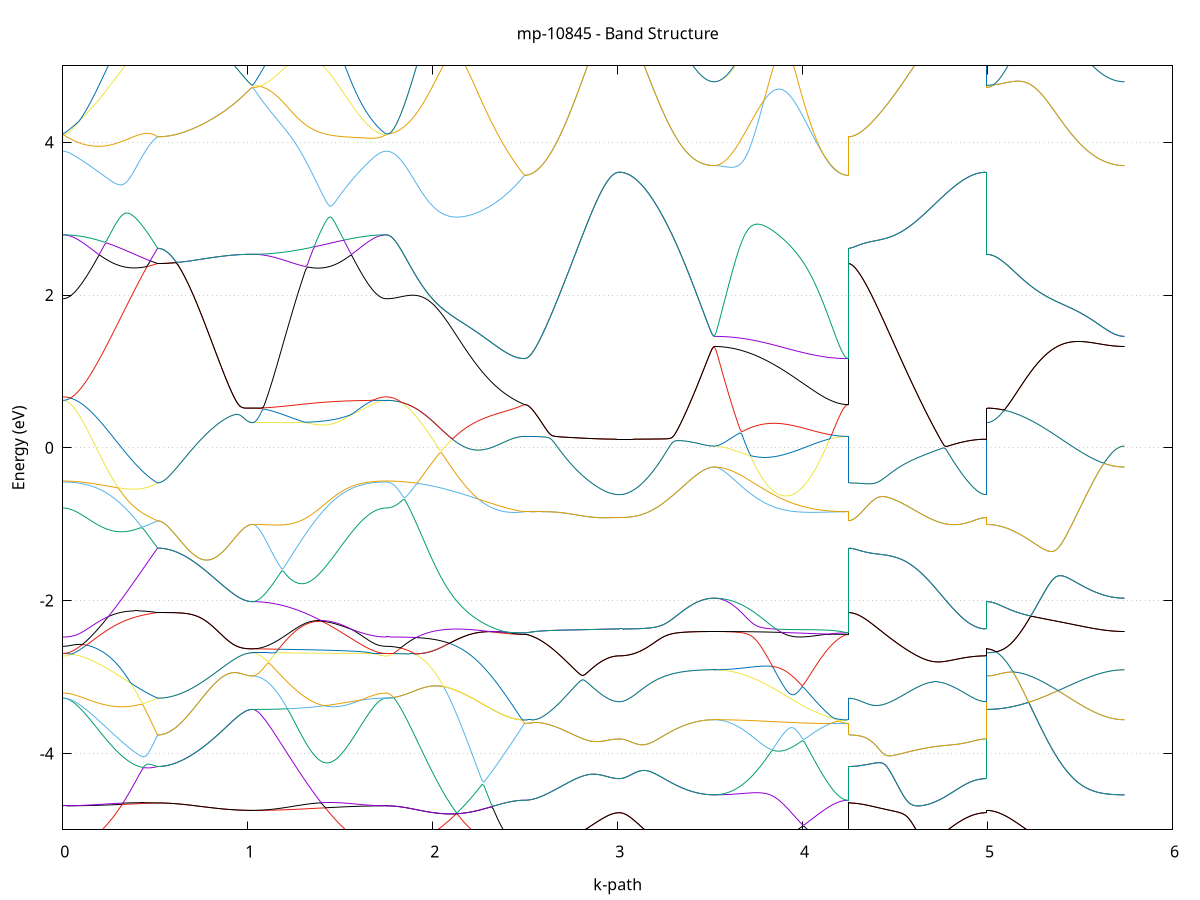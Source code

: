 set title 'mp-10845 - Band Structure'
set xlabel 'k-path'
set ylabel 'Energy (eV)'
set grid y
set yrange [-5:5]
set terminal png size 800,600
set output 'mp-10845_bands_gnuplot.png'
plot '-' using 1:2 with lines notitle, '-' using 1:2 with lines notitle, '-' using 1:2 with lines notitle, '-' using 1:2 with lines notitle, '-' using 1:2 with lines notitle, '-' using 1:2 with lines notitle, '-' using 1:2 with lines notitle, '-' using 1:2 with lines notitle, '-' using 1:2 with lines notitle, '-' using 1:2 with lines notitle, '-' using 1:2 with lines notitle, '-' using 1:2 with lines notitle, '-' using 1:2 with lines notitle, '-' using 1:2 with lines notitle, '-' using 1:2 with lines notitle, '-' using 1:2 with lines notitle, '-' using 1:2 with lines notitle, '-' using 1:2 with lines notitle, '-' using 1:2 with lines notitle, '-' using 1:2 with lines notitle, '-' using 1:2 with lines notitle, '-' using 1:2 with lines notitle, '-' using 1:2 with lines notitle, '-' using 1:2 with lines notitle, '-' using 1:2 with lines notitle, '-' using 1:2 with lines notitle, '-' using 1:2 with lines notitle, '-' using 1:2 with lines notitle, '-' using 1:2 with lines notitle, '-' using 1:2 with lines notitle, '-' using 1:2 with lines notitle, '-' using 1:2 with lines notitle, '-' using 1:2 with lines notitle, '-' using 1:2 with lines notitle, '-' using 1:2 with lines notitle, '-' using 1:2 with lines notitle, '-' using 1:2 with lines notitle, '-' using 1:2 with lines notitle, '-' using 1:2 with lines notitle, '-' using 1:2 with lines notitle, '-' using 1:2 with lines notitle, '-' using 1:2 with lines notitle, '-' using 1:2 with lines notitle, '-' using 1:2 with lines notitle, '-' using 1:2 with lines notitle, '-' using 1:2 with lines notitle, '-' using 1:2 with lines notitle, '-' using 1:2 with lines notitle
0.000000 -13.416033
0.009855 -13.415733
0.019710 -13.414833
0.029565 -13.413333
0.039420 -13.411333
0.049275 -13.408633
0.059130 -13.405333
0.068985 -13.401433
0.078840 -13.397033
0.088694 -13.391933
0.098549 -13.386333
0.108404 -13.380033
0.118259 -13.373233
0.128114 -13.365833
0.137969 -13.357833
0.147824 -13.349333
0.157679 -13.340133
0.167534 -13.330433
0.177389 -13.320133
0.187244 -13.309233
0.197099 -13.297833
0.206954 -13.285833
0.216809 -13.273233
0.226664 -13.260033
0.236519 -13.246433
0.246374 -13.232133
0.256228 -13.217333
0.266083 -13.202033
0.275938 -13.186133
0.285793 -13.169733
0.295648 -13.152733
0.305503 -13.135233
0.315358 -13.117233
0.325213 -13.098733
0.335068 -13.079733
0.344923 -13.060233
0.354778 -13.040233
0.364633 -13.019633
0.374488 -12.998733
0.384343 -12.977233
0.394198 -12.955233
0.404053 -12.932833
0.413908 -12.910033
0.423762 -12.886733
0.433617 -12.863033
0.443472 -12.838833
0.453327 -12.814333
0.463182 -12.789333
0.473037 -12.763933
0.482892 -12.738233
0.492747 -12.712133
0.502602 -12.685733
0.512457 -12.658933
0.512457 -12.658933
0.522312 -12.658733
0.532167 -12.658333
0.542022 -12.657733
0.551877 -12.656733
0.561732 -12.655533
0.571587 -12.654133
0.581442 -12.652433
0.591296 -12.650433
0.601151 -12.648233
0.611006 -12.645833
0.620861 -12.643133
0.630716 -12.640233
0.640571 -12.637133
0.650426 -12.633733
0.660281 -12.630233
0.670136 -12.626433
0.679991 -12.622533
0.689846 -12.618433
0.699701 -12.614133
0.709556 -12.609633
0.719411 -12.605033
0.729266 -12.600333
0.739121 -12.595533
0.748976 -12.590533
0.758830 -12.585533
0.768685 -12.580433
0.778540 -12.575333
0.788395 -12.570133
0.798250 -12.564933
0.808105 -12.559733
0.817960 -12.554533
0.827815 -12.549433
0.837670 -12.544333
0.847525 -12.539333
0.857380 -12.534433
0.867235 -12.529733
0.877090 -12.525133
0.886945 -12.520633
0.896800 -12.516433
0.906655 -12.512333
0.916510 -12.508533
0.926364 -12.505033
0.936219 -12.501733
0.946074 -12.498733
0.955929 -12.496033
0.965784 -12.493733
0.975639 -12.491633
0.985494 -12.490033
0.995349 -12.488733
1.005204 -12.487733
1.015059 -12.487233
1.024914 -12.487033
1.024914 -12.487033
1.034842 -12.487733
1.044769 -12.489833
1.054697 -12.493433
1.064625 -12.498433
1.074552 -12.504733
1.084480 -12.512333
1.094408 -12.521133
1.104336 -12.531233
1.114263 -12.542433
1.124191 -12.554633
1.134119 -12.567833
1.144047 -12.581933
1.153974 -12.596933
1.163902 -12.612633
1.173830 -12.629133
1.183757 -12.646133
1.193685 -12.663833
1.203613 -12.681933
1.213541 -12.700433
1.223468 -12.719333
1.233396 -12.738633
1.243324 -12.758133
1.253251 -12.777833
1.263179 -12.797633
1.273107 -12.817633
1.283035 -12.837733
1.292962 -12.857833
1.302890 -12.877933
1.312818 -12.897933
1.322745 -12.917833
1.332673 -12.937733
1.342601 -12.957433
1.352529 -12.976933
1.362456 -12.996233
1.372384 -13.015333
1.382312 -13.034233
1.392240 -13.052833
1.402167 -13.071033
1.412095 -13.089033
1.422023 -13.106633
1.431950 -13.123933
1.441878 -13.140833
1.451806 -13.157333
1.461734 -13.173433
1.471661 -13.189033
1.481589 -13.204333
1.491517 -13.219033
1.501444 -13.233433
1.511372 -13.247233
1.521300 -13.260633
1.531228 -13.273433
1.541155 -13.285833
1.551083 -13.297633
1.561011 -13.308933
1.570938 -13.319733
1.580866 -13.329933
1.590794 -13.339633
1.600722 -13.348833
1.610649 -13.357433
1.620577 -13.365433
1.630505 -13.372833
1.640432 -13.379733
1.650360 -13.385933
1.660288 -13.391633
1.670216 -13.396733
1.680143 -13.401233
1.690071 -13.405233
1.699999 -13.408533
1.709927 -13.411233
1.719854 -13.413333
1.729782 -13.414833
1.739710 -13.415733
1.749637 -13.416033
1.749637 -13.416033
1.759598 -13.415733
1.769559 -13.414733
1.779519 -13.413033
1.789480 -13.410733
1.799440 -13.407733
1.809401 -13.404133
1.819361 -13.399833
1.829322 -13.394933
1.839283 -13.389333
1.849243 -13.383033
1.859204 -13.376133
1.869164 -13.368533
1.879125 -13.360333
1.889085 -13.351533
1.899046 -13.342033
1.909007 -13.331933
1.918967 -13.321233
1.928928 -13.309833
1.938888 -13.297833
1.948849 -13.285233
1.958809 -13.272033
1.968770 -13.258233
1.978730 -13.243833
1.988691 -13.228833
1.998652 -13.213233
2.008612 -13.197033
2.018573 -13.180233
2.028533 -13.162933
2.038494 -13.145033
2.048454 -13.126633
2.058415 -13.107633
2.068376 -13.088133
2.078336 -13.068133
2.088297 -13.047533
2.098257 -13.026533
2.108218 -13.004933
2.118178 -12.982933
2.128139 -12.960433
2.138100 -12.937533
2.148060 -12.914133
2.158021 -12.890233
2.167981 -12.866033
2.177942 -12.841333
2.187902 -12.816333
2.197863 -12.790833
2.207824 -12.765033
2.217784 -12.738933
2.227745 -12.712433
2.237705 -12.685633
2.247666 -12.658533
2.257626 -12.631133
2.267587 -12.603533
2.277548 -12.575733
2.287508 -12.547633
2.297469 -12.519333
2.307429 -12.490833
2.317390 -12.462233
2.327350 -12.433433
2.337311 -12.404633
2.347271 -12.375633
2.357232 -12.346633
2.367193 -12.317633
2.377153 -12.288533
2.387114 -12.259533
2.397074 -12.230533
2.407035 -12.201633
2.416995 -12.172833
2.426956 -12.144133
2.436917 -12.115633
2.446877 -12.087233
2.456838 -12.059133
2.466798 -12.031233
2.476759 -12.003633
2.486719 -11.976433
2.496680 -11.949433
2.496680 -11.949433
2.506535 -11.949233
2.516390 -11.948733
2.526245 -11.947933
2.536100 -11.946833
2.545955 -11.945333
2.555810 -11.943533
2.565665 -11.941333
2.575520 -11.938833
2.585374 -11.936033
2.595229 -11.932933
2.605084 -11.929533
2.614939 -11.925833
2.624794 -11.921733
2.634649 -11.917333
2.644504 -11.912733
2.654359 -11.907733
2.664214 -11.902433
2.674069 -11.896833
2.683924 -11.891033
2.693779 -11.884933
2.703634 -11.878433
2.713489 -11.871833
2.723344 -11.864833
2.733199 -11.857633
2.743054 -11.850233
2.752908 -11.842533
2.762763 -11.834633
2.772618 -11.826433
2.782473 -11.818133
2.792328 -11.809633
2.802183 -11.800833
2.812038 -11.791933
2.821893 -11.782933
2.831748 -11.773733
2.841603 -11.764433
2.851458 -11.754933
2.861313 -11.745533
2.871168 -11.735933
2.881023 -11.726433
2.890878 -11.716933
2.900733 -11.707533
2.910588 -11.698233
2.920442 -11.689133
2.930297 -11.680333
2.940152 -11.671933
2.950007 -11.664133
2.959862 -11.656933
2.969717 -11.650733
2.979572 -11.645533
2.989427 -11.641633
2.999282 -11.639133
3.009137 -11.638333
3.009137 -11.638333
3.018992 -11.638533
3.028847 -11.639033
3.038702 -11.639933
3.048557 -11.641133
3.058412 -11.642633
3.068267 -11.644433
3.078122 -11.646433
3.087976 -11.648733
3.097831 -11.651133
3.107686 -11.653733
3.117541 -11.656433
3.127396 -11.659333
3.137251 -11.662233
3.147106 -11.665233
3.156961 -11.668233
3.166816 -11.671233
3.176671 -11.674233
3.186526 -11.677233
3.196381 -11.680233
3.206236 -11.683233
3.216091 -11.686133
3.225946 -11.689033
3.235801 -11.691833
3.245656 -11.694633
3.255510 -11.697333
3.265365 -11.699933
3.275220 -11.702433
3.285075 -11.704933
3.294930 -11.707233
3.304785 -11.709533
3.314640 -11.711733
3.324495 -11.713833
3.334350 -11.715733
3.344205 -11.717633
3.354060 -11.719433
3.363915 -11.721133
3.373770 -11.722733
3.383625 -11.724233
3.393480 -11.725633
3.403335 -11.726933
3.413190 -11.728133
3.423044 -11.729233
3.432899 -11.730133
3.442754 -11.731033
3.452609 -11.731833
3.462464 -11.732533
3.472319 -11.733033
3.482174 -11.733533
3.492029 -11.733933
3.501884 -11.734133
3.511739 -11.734333
3.521594 -11.734333
3.521594 -11.734333
3.531522 -11.734433
3.541449 -11.734733
3.551377 -11.735333
3.561305 -11.736033
3.571232 -11.736933
3.581160 -11.738033
3.591088 -11.739433
3.601016 -11.740933
3.610943 -11.742633
3.620871 -11.744633
3.630799 -11.746733
3.640727 -11.748933
3.650654 -11.751433
3.660582 -11.754033
3.670510 -11.756833
3.680437 -11.759833
3.690365 -11.762933
3.700293 -11.766233
3.710221 -11.769633
3.720148 -11.773133
3.730076 -11.776833
3.740004 -11.780633
3.749931 -11.784533
3.759859 -11.788533
3.769787 -11.792733
3.779715 -11.796933
3.789642 -11.801133
3.799570 -11.805533
3.809498 -11.809933
3.819425 -11.814433
3.829353 -11.818933
3.839281 -11.823533
3.849209 -11.828133
3.859136 -11.832733
3.869064 -11.837333
3.878992 -11.841933
3.888920 -11.846633
3.898847 -11.851233
3.908775 -11.855833
3.918703 -11.860333
3.928630 -11.864933
3.938558 -11.869333
3.948486 -11.873833
3.958414 -11.878133
3.968341 -11.882433
3.978269 -11.886633
3.988197 -11.890733
3.998124 -11.894833
4.008052 -11.898733
4.017980 -11.902633
4.027908 -11.906333
4.037835 -11.909933
4.047763 -11.913333
4.057691 -11.916733
4.067618 -11.919933
4.077546 -11.922933
4.087474 -11.925933
4.097402 -11.928633
4.107329 -11.931233
4.117257 -11.933733
4.127185 -11.936033
4.137112 -11.938133
4.147040 -11.940033
4.156968 -11.941833
4.166896 -11.943433
4.176823 -11.944833
4.186751 -11.946033
4.196679 -11.947033
4.206607 -11.947933
4.216534 -11.948633
4.226462 -11.949033
4.236390 -11.949333
4.246317 -11.949433
4.246317 -12.658933
4.256278 -12.658633
4.266239 -12.657733
4.276199 -12.656333
4.286160 -12.654333
4.296120 -12.651733
4.306081 -12.648533
4.316041 -12.644833
4.326002 -12.640533
4.335963 -12.635733
4.345923 -12.630333
4.355884 -12.624333
4.365844 -12.617833
4.375805 -12.610733
4.385765 -12.603133
4.395726 -12.595033
4.405687 -12.586333
4.415647 -12.577233
4.425608 -12.567433
4.435568 -12.557233
4.445529 -12.546533
4.455489 -12.535333
4.465450 -12.523533
4.475410 -12.511433
4.485371 -12.498733
4.495332 -12.485633
4.505292 -12.472033
4.515253 -12.458033
4.525213 -12.443533
4.535174 -12.428733
4.545134 -12.413433
4.555095 -12.397833
4.565056 -12.381733
4.575016 -12.365333
4.584977 -12.348533
4.594937 -12.331433
4.604898 -12.314033
4.614858 -12.296333
4.624819 -12.278233
4.634780 -12.259933
4.644740 -12.241433
4.654701 -12.222533
4.664661 -12.203533
4.674622 -12.184233
4.684582 -12.164833
4.694543 -12.145233
4.704504 -12.125433
4.714464 -12.105633
4.724425 -12.085633
4.734385 -12.065533
4.744346 -12.045333
4.754306 -12.025133
4.764267 -12.004933
4.774227 -11.984733
4.784188 -11.964533
4.794149 -11.944433
4.804109 -11.924333
4.814070 -11.904433
4.824030 -11.884633
4.833991 -11.864933
4.843951 -11.845533
4.853912 -11.826333
4.863873 -11.807433
4.873833 -11.788833
4.883794 -11.770633
4.893754 -11.752933
4.903715 -11.735733
4.913675 -11.719233
4.923636 -11.703433
4.933597 -11.688633
4.943557 -11.675033
4.953518 -11.662933
4.963478 -11.652733
4.973439 -11.644933
4.983399 -11.640033
4.993360 -11.638333
4.993360 -12.487033
5.003321 -12.486733
5.013281 -12.485933
5.023242 -12.484533
5.033202 -12.482633
5.043163 -12.480233
5.053123 -12.477233
5.063084 -12.473733
5.073045 -12.469733
5.083005 -12.465133
5.092966 -12.460033
5.102926 -12.454433
5.112887 -12.448333
5.122847 -12.441733
5.132808 -12.434533
5.142769 -12.426933
5.152729 -12.418833
5.162690 -12.410233
5.172650 -12.401233
5.182611 -12.391733
5.192571 -12.381733
5.202532 -12.371333
5.212492 -12.360533
5.222453 -12.349333
5.232414 -12.337733
5.242374 -12.325733
5.252335 -12.313333
5.262295 -12.300533
5.272256 -12.287433
5.282216 -12.274033
5.292177 -12.260333
5.302138 -12.246333
5.312098 -12.232033
5.322059 -12.217533
5.332019 -12.202733
5.341980 -12.187733
5.351940 -12.172633
5.361901 -12.157233
5.371862 -12.141733
5.381822 -12.126133
5.391783 -12.110433
5.401743 -12.094733
5.411704 -12.078933
5.421664 -12.063133
5.431625 -12.047333
5.441586 -12.031533
5.451546 -12.015833
5.461507 -12.000233
5.471467 -11.984833
5.481428 -11.969533
5.491388 -11.954433
5.501349 -11.939633
5.511310 -11.925033
5.521270 -11.910733
5.531231 -11.896833
5.541191 -11.883233
5.551152 -11.870033
5.561112 -11.857233
5.571073 -11.845033
5.581033 -11.833233
5.590994 -11.821933
5.600955 -11.811233
5.610915 -11.801133
5.620876 -11.791633
5.630836 -11.782733
5.640797 -11.774633
5.650757 -11.767133
5.660718 -11.760333
5.670679 -11.754333
5.680639 -11.749133
5.690600 -11.744633
5.700560 -11.740933
5.710521 -11.738033
5.720481 -11.736033
5.730442 -11.734733
5.740403 -11.734333
e
0.000000 -11.457833
0.009855 -11.458733
0.019710 -11.461233
0.029565 -11.465433
0.039420 -11.471333
0.049275 -11.478833
0.059130 -11.487933
0.068985 -11.498433
0.078840 -11.510533
0.088694 -11.523933
0.098549 -11.538633
0.108404 -11.554633
0.118259 -11.571933
0.128114 -11.590233
0.137969 -11.609633
0.147824 -11.630133
0.157679 -11.651533
0.167534 -11.673733
0.177389 -11.696933
0.187244 -11.720733
0.197099 -11.745333
0.206954 -11.770633
0.216809 -11.796533
0.226664 -11.822933
0.236519 -11.849933
0.246374 -11.877333
0.256228 -11.905133
0.266083 -11.933333
0.275938 -11.961933
0.285793 -11.990733
0.295648 -12.019833
0.305503 -12.049133
0.315358 -12.078533
0.325213 -12.108133
0.335068 -12.137833
0.344923 -12.167633
0.354778 -12.197433
0.364633 -12.227233
0.374488 -12.257033
0.384343 -12.286833
0.394198 -12.316533
0.404053 -12.346133
0.413908 -12.375533
0.423762 -12.404933
0.433617 -12.434033
0.443472 -12.463033
0.453327 -12.491733
0.463182 -12.520333
0.473037 -12.548533
0.482892 -12.576633
0.492747 -12.604333
0.502602 -12.631733
0.512457 -12.658933
0.512457 -12.658933
0.522312 -12.658733
0.532167 -12.658333
0.542022 -12.657733
0.551877 -12.656733
0.561732 -12.655533
0.571587 -12.654133
0.581442 -12.652433
0.591296 -12.650433
0.601151 -12.648233
0.611006 -12.645833
0.620861 -12.643133
0.630716 -12.640233
0.640571 -12.637133
0.650426 -12.633733
0.660281 -12.630233
0.670136 -12.626433
0.679991 -12.622533
0.689846 -12.618433
0.699701 -12.614133
0.709556 -12.609633
0.719411 -12.605033
0.729266 -12.600333
0.739121 -12.595533
0.748976 -12.590533
0.758830 -12.585533
0.768685 -12.580433
0.778540 -12.575333
0.788395 -12.570133
0.798250 -12.564933
0.808105 -12.559733
0.817960 -12.554533
0.827815 -12.549433
0.837670 -12.544333
0.847525 -12.539333
0.857380 -12.534433
0.867235 -12.529733
0.877090 -12.525133
0.886945 -12.520633
0.896800 -12.516433
0.906655 -12.512333
0.916510 -12.508533
0.926364 -12.505033
0.936219 -12.501733
0.946074 -12.498733
0.955929 -12.496033
0.965784 -12.493733
0.975639 -12.491633
0.985494 -12.490033
0.995349 -12.488733
1.005204 -12.487733
1.015059 -12.487233
1.024914 -12.487033
1.024914 -12.487033
1.034842 -12.486633
1.044769 -12.485633
1.054697 -12.483933
1.064625 -12.481633
1.074552 -12.478633
1.084480 -12.474933
1.094408 -12.470633
1.104336 -12.465633
1.114263 -12.459933
1.124191 -12.453633
1.134119 -12.446733
1.144047 -12.439133
1.153974 -12.430933
1.163902 -12.422033
1.173830 -12.412533
1.183757 -12.402433
1.193685 -12.391633
1.203613 -12.380333
1.213541 -12.368433
1.223468 -12.355933
1.233396 -12.342833
1.243324 -12.329133
1.253251 -12.314933
1.263179 -12.300133
1.273107 -12.284833
1.283035 -12.269033
1.292962 -12.252733
1.302890 -12.235933
1.312818 -12.218633
1.322745 -12.200833
1.332673 -12.182633
1.342601 -12.164033
1.352529 -12.145033
1.362456 -12.125633
1.372384 -12.105833
1.382312 -12.085733
1.392240 -12.065333
1.402167 -12.044633
1.412095 -12.023633
1.422023 -12.002433
1.431950 -11.980933
1.441878 -11.959333
1.451806 -11.937633
1.461734 -11.915733
1.471661 -11.893833
1.481589 -11.871833
1.491517 -11.849833
1.501444 -11.827833
1.511372 -11.805933
1.521300 -11.784133
1.531228 -11.762533
1.541155 -11.741233
1.551083 -11.720133
1.561011 -11.699333
1.570938 -11.678833
1.580866 -11.658833
1.590794 -11.639433
1.600722 -11.620433
1.610649 -11.602133
1.620577 -11.584533
1.630505 -11.567733
1.640432 -11.551733
1.650360 -11.536733
1.660288 -11.522733
1.670216 -11.509833
1.680143 -11.498233
1.690071 -11.487833
1.699999 -11.478933
1.709927 -11.471433
1.719854 -11.465533
1.729782 -11.461233
1.739710 -11.458733
1.749637 -11.457833
1.749637 -11.457833
1.759598 -11.457733
1.769559 -11.457433
1.779519 -11.456833
1.789480 -11.456033
1.799440 -11.455033
1.809401 -11.453833
1.819361 -11.452533
1.829322 -11.450933
1.839283 -11.449133
1.849243 -11.447133
1.859204 -11.445033
1.869164 -11.442833
1.879125 -11.440433
1.889085 -11.437833
1.899046 -11.435233
1.909007 -11.432533
1.918967 -11.429733
1.928928 -11.426833
1.938888 -11.423933
1.948849 -11.421133
1.958809 -11.418233
1.968770 -11.415333
1.978730 -11.412633
1.988691 -11.409933
1.998652 -11.407333
2.008612 -11.404833
2.018573 -11.402633
2.028533 -11.400533
2.038494 -11.398733
2.048454 -11.397133
2.058415 -11.395833
2.068376 -11.394833
2.078336 -11.394233
2.088297 -11.394033
2.098257 -11.394133
2.108218 -11.394833
2.118178 -11.395833
2.128139 -11.397533
2.138100 -11.399633
2.148060 -11.402333
2.158021 -11.405633
2.167981 -11.409533
2.177942 -11.414133
2.187902 -11.419333
2.197863 -11.425233
2.207824 -11.431933
2.217784 -11.439233
2.227745 -11.447433
2.237705 -11.456333
2.247666 -11.465933
2.257626 -11.476433
2.267587 -11.487633
2.277548 -11.499733
2.287508 -11.512633
2.297469 -11.526233
2.307429 -11.540733
2.317390 -11.555933
2.327350 -11.572033
2.337311 -11.588833
2.347271 -11.606433
2.357232 -11.624833
2.367193 -11.643933
2.377153 -11.663733
2.387114 -11.684333
2.397074 -11.705533
2.407035 -11.727433
2.416995 -11.749933
2.426956 -11.773033
2.436917 -11.796733
2.446877 -11.820933
2.456838 -11.845733
2.466798 -11.870933
2.476759 -11.896733
2.486719 -11.922833
2.496680 -11.949433
2.496680 -11.949433
2.506535 -11.949233
2.516390 -11.948733
2.526245 -11.947933
2.536100 -11.946833
2.545955 -11.945333
2.555810 -11.943533
2.565665 -11.941333
2.575520 -11.938833
2.585374 -11.936033
2.595229 -11.932933
2.605084 -11.929533
2.614939 -11.925833
2.624794 -11.921733
2.634649 -11.917333
2.644504 -11.912733
2.654359 -11.907733
2.664214 -11.902433
2.674069 -11.896833
2.683924 -11.891033
2.693779 -11.884933
2.703634 -11.878433
2.713489 -11.871833
2.723344 -11.864833
2.733199 -11.857633
2.743054 -11.850233
2.752908 -11.842533
2.762763 -11.834633
2.772618 -11.826433
2.782473 -11.818133
2.792328 -11.809633
2.802183 -11.800833
2.812038 -11.791933
2.821893 -11.782933
2.831748 -11.773733
2.841603 -11.764433
2.851458 -11.754933
2.861313 -11.745533
2.871168 -11.735933
2.881023 -11.726433
2.890878 -11.716933
2.900733 -11.707533
2.910588 -11.698233
2.920442 -11.689133
2.930297 -11.680333
2.940152 -11.671933
2.950007 -11.664133
2.959862 -11.656933
2.969717 -11.650733
2.979572 -11.645533
2.989427 -11.641633
2.999282 -11.639133
3.009137 -11.638333
3.009137 -11.638333
3.018992 -11.638533
3.028847 -11.639033
3.038702 -11.639933
3.048557 -11.641133
3.058412 -11.642633
3.068267 -11.644433
3.078122 -11.646433
3.087976 -11.648733
3.097831 -11.651133
3.107686 -11.653733
3.117541 -11.656433
3.127396 -11.659333
3.137251 -11.662233
3.147106 -11.665233
3.156961 -11.668233
3.166816 -11.671233
3.176671 -11.674233
3.186526 -11.677233
3.196381 -11.680233
3.206236 -11.683233
3.216091 -11.686133
3.225946 -11.689033
3.235801 -11.691833
3.245656 -11.694633
3.255510 -11.697333
3.265365 -11.699933
3.275220 -11.702433
3.285075 -11.704933
3.294930 -11.707233
3.304785 -11.709533
3.314640 -11.711733
3.324495 -11.713833
3.334350 -11.715733
3.344205 -11.717633
3.354060 -11.719433
3.363915 -11.721133
3.373770 -11.722733
3.383625 -11.724233
3.393480 -11.725633
3.403335 -11.726933
3.413190 -11.728133
3.423044 -11.729233
3.432899 -11.730133
3.442754 -11.731033
3.452609 -11.731833
3.462464 -11.732533
3.472319 -11.733033
3.482174 -11.733533
3.492029 -11.733933
3.501884 -11.734133
3.511739 -11.734333
3.521594 -11.734333
3.521594 -11.734333
3.531522 -11.734133
3.541449 -11.733533
3.551377 -11.732433
3.561305 -11.731033
3.571232 -11.729133
3.581160 -11.726933
3.591088 -11.724233
3.601016 -11.721133
3.610943 -11.717733
3.620871 -11.713933
3.630799 -11.709733
3.640727 -11.705233
3.650654 -11.700333
3.660582 -11.695233
3.670510 -11.689833
3.680437 -11.684133
3.690365 -11.678233
3.700293 -11.672233
3.710221 -11.666133
3.720148 -11.659933
3.730076 -11.653833
3.740004 -11.647833
3.749931 -11.642133
3.759859 -11.636933
3.769787 -11.632433
3.779715 -11.628833
3.789642 -11.626433
3.799570 -11.625433
3.809498 -11.626133
3.819425 -11.628533
3.829353 -11.632733
3.839281 -11.638633
3.849209 -11.645833
3.859136 -11.654333
3.869064 -11.663633
3.878992 -11.673733
3.888920 -11.684433
3.898847 -11.695433
3.908775 -11.706733
3.918703 -11.718233
3.928630 -11.729733
3.938558 -11.741333
3.948486 -11.752833
3.958414 -11.764233
3.968341 -11.775433
3.978269 -11.786533
3.988197 -11.797333
3.998124 -11.807933
4.008052 -11.818333
4.017980 -11.828333
4.027908 -11.838133
4.037835 -11.847533
4.047763 -11.856633
4.057691 -11.865333
4.067618 -11.873633
4.077546 -11.881533
4.087474 -11.889133
4.097402 -11.896233
4.107329 -11.903033
4.117257 -11.909333
4.127185 -11.915133
4.137112 -11.920533
4.147040 -11.925533
4.156968 -11.930033
4.166896 -11.934133
4.176823 -11.937633
4.186751 -11.940733
4.196679 -11.943433
4.206607 -11.945633
4.216534 -11.947233
4.226462 -11.948433
4.236390 -11.949233
4.246317 -11.949433
4.246317 -12.658933
4.256278 -12.658633
4.266239 -12.657733
4.276199 -12.656333
4.286160 -12.654333
4.296120 -12.651733
4.306081 -12.648533
4.316041 -12.644833
4.326002 -12.640533
4.335963 -12.635733
4.345923 -12.630333
4.355884 -12.624333
4.365844 -12.617833
4.375805 -12.610733
4.385765 -12.603133
4.395726 -12.595033
4.405687 -12.586333
4.415647 -12.577133
4.425608 -12.567433
4.435568 -12.557233
4.445529 -12.546533
4.455489 -12.535333
4.465450 -12.523533
4.475410 -12.511433
4.485371 -12.498733
4.495332 -12.485633
4.505292 -12.472033
4.515253 -12.458033
4.525213 -12.443533
4.535174 -12.428733
4.545134 -12.413433
4.555095 -12.397833
4.565056 -12.381733
4.575016 -12.365333
4.584977 -12.348533
4.594937 -12.331433
4.604898 -12.314033
4.614858 -12.296333
4.624819 -12.278233
4.634780 -12.259933
4.644740 -12.241433
4.654701 -12.222533
4.664661 -12.203533
4.674622 -12.184233
4.684582 -12.164833
4.694543 -12.145233
4.704504 -12.125433
4.714464 -12.105633
4.724425 -12.085633
4.734385 -12.065533
4.744346 -12.045333
4.754306 -12.025133
4.764267 -12.004933
4.774227 -11.984733
4.784188 -11.964533
4.794149 -11.944433
4.804109 -11.924333
4.814070 -11.904433
4.824030 -11.884633
4.833991 -11.864933
4.843951 -11.845533
4.853912 -11.826333
4.863873 -11.807433
4.873833 -11.788833
4.883794 -11.770633
4.893754 -11.752933
4.903715 -11.735733
4.913675 -11.719233
4.923636 -11.703433
4.933597 -11.688633
4.943557 -11.675033
4.953518 -11.662933
4.963478 -11.652733
4.973439 -11.644933
4.983399 -11.640033
4.993360 -11.638333
4.993360 -12.487033
5.003321 -12.486733
5.013281 -12.485933
5.023242 -12.484533
5.033202 -12.482633
5.043163 -12.480233
5.053123 -12.477233
5.063084 -12.473733
5.073045 -12.469733
5.083005 -12.465133
5.092966 -12.460033
5.102926 -12.454433
5.112887 -12.448333
5.122847 -12.441733
5.132808 -12.434533
5.142769 -12.426933
5.152729 -12.418833
5.162690 -12.410233
5.172650 -12.401233
5.182611 -12.391733
5.192571 -12.381733
5.202532 -12.371333
5.212492 -12.360533
5.222453 -12.349333
5.232414 -12.337733
5.242374 -12.325733
5.252335 -12.313333
5.262295 -12.300533
5.272256 -12.287433
5.282216 -12.274033
5.292177 -12.260333
5.302138 -12.246333
5.312098 -12.232033
5.322059 -12.217533
5.332019 -12.202733
5.341980 -12.187733
5.351940 -12.172633
5.361901 -12.157233
5.371862 -12.141733
5.381822 -12.126133
5.391783 -12.110433
5.401743 -12.094733
5.411704 -12.078933
5.421664 -12.063133
5.431625 -12.047333
5.441586 -12.031533
5.451546 -12.015833
5.461507 -12.000233
5.471467 -11.984833
5.481428 -11.969533
5.491388 -11.954433
5.501349 -11.939633
5.511310 -11.925033
5.521270 -11.910733
5.531231 -11.896833
5.541191 -11.883233
5.551152 -11.870033
5.561112 -11.857233
5.571073 -11.845033
5.581033 -11.833233
5.590994 -11.821933
5.600955 -11.811233
5.610915 -11.801133
5.620876 -11.791633
5.630836 -11.782733
5.640797 -11.774633
5.650757 -11.767133
5.660718 -11.760333
5.670679 -11.754333
5.680639 -11.749133
5.690600 -11.744633
5.700560 -11.740933
5.710521 -11.738033
5.720481 -11.736033
5.730442 -11.734733
5.740403 -11.734333
e
0.000000 -11.053133
0.009855 -11.053133
0.019710 -11.053133
0.029565 -11.053033
0.039420 -11.052933
0.049275 -11.052933
0.059130 -11.052833
0.068985 -11.052633
0.078840 -11.052533
0.088694 -11.052333
0.098549 -11.052233
0.108404 -11.052033
0.118259 -11.051833
0.128114 -11.051533
0.137969 -11.051333
0.147824 -11.051033
0.157679 -11.050733
0.167534 -11.050433
0.177389 -11.050133
0.187244 -11.049833
0.197099 -11.049433
0.206954 -11.049133
0.216809 -11.048733
0.226664 -11.048333
0.236519 -11.047933
0.246374 -11.047533
0.256228 -11.047033
0.266083 -11.046633
0.275938 -11.046133
0.285793 -11.045733
0.295648 -11.045233
0.305503 -11.044733
0.315358 -11.044233
0.325213 -11.043733
0.335068 -11.043133
0.344923 -11.042633
0.354778 -11.042033
0.364633 -11.041533
0.374488 -11.040933
0.384343 -11.040433
0.394198 -11.039833
0.404053 -11.039333
0.413908 -11.038733
0.423762 -11.038133
0.433617 -11.037633
0.443472 -11.037033
0.453327 -11.036433
0.463182 -11.035933
0.473037 -11.035333
0.482892 -11.034733
0.492747 -11.034233
0.502602 -11.033733
0.512457 -11.033133
0.512457 -11.033133
0.522312 -11.033433
0.532167 -11.034033
0.542022 -11.035133
0.551877 -11.036733
0.561732 -11.038633
0.571587 -11.041033
0.581442 -11.043933
0.591296 -11.047133
0.601151 -11.050733
0.611006 -11.054833
0.620861 -11.059233
0.630716 -11.063933
0.640571 -11.069133
0.650426 -11.074533
0.660281 -11.080333
0.670136 -11.086433
0.679991 -11.092833
0.689846 -11.099533
0.699701 -11.106333
0.709556 -11.113533
0.719411 -11.120833
0.729266 -11.128333
0.739121 -11.135933
0.748976 -11.143733
0.758830 -11.151633
0.768685 -11.159633
0.778540 -11.167633
0.788395 -11.175633
0.798250 -11.183733
0.808105 -11.191733
0.817960 -11.199633
0.827815 -11.207433
0.837670 -11.215233
0.847525 -11.222733
0.857380 -11.230133
0.867235 -11.237233
0.877090 -11.244133
0.886945 -11.250833
0.896800 -11.257133
0.906655 -11.263133
0.916510 -11.268733
0.926364 -11.273933
0.936219 -11.278733
0.946074 -11.283133
0.955929 -11.287033
0.965784 -11.290533
0.975639 -11.293433
0.985494 -11.295833
0.995349 -11.297733
1.005204 -11.299133
1.015059 -11.299933
1.024914 -11.300233
1.024914 -11.300233
1.034842 -11.300133
1.044769 -11.299833
1.054697 -11.299233
1.064625 -11.298533
1.074552 -11.297633
1.084480 -11.296433
1.094408 -11.295133
1.104336 -11.293533
1.114263 -11.291833
1.124191 -11.289933
1.134119 -11.287733
1.144047 -11.285433
1.153974 -11.282933
1.163902 -11.280233
1.173830 -11.277333
1.183757 -11.274233
1.193685 -11.271033
1.203613 -11.267633
1.213541 -11.264033
1.223468 -11.260333
1.233396 -11.256433
1.243324 -11.252433
1.253251 -11.248333
1.263179 -11.244033
1.273107 -11.239633
1.283035 -11.235033
1.292962 -11.230433
1.302890 -11.225733
1.312818 -11.220833
1.322745 -11.215933
1.332673 -11.210933
1.342601 -11.205833
1.352529 -11.200733
1.362456 -11.195533
1.372384 -11.190233
1.382312 -11.185033
1.392240 -11.179733
1.402167 -11.174433
1.412095 -11.169033
1.422023 -11.163733
1.431950 -11.158433
1.441878 -11.153133
1.451806 -11.147933
1.461734 -11.142733
1.471661 -11.137533
1.481589 -11.132533
1.491517 -11.127433
1.501444 -11.122533
1.511372 -11.117733
1.521300 -11.113033
1.531228 -11.108433
1.541155 -11.103933
1.551083 -11.099533
1.561011 -11.095333
1.570938 -11.091333
1.580866 -11.087433
1.590794 -11.083733
1.600722 -11.080133
1.610649 -11.076833
1.620577 -11.073633
1.630505 -11.070733
1.640432 -11.067933
1.650360 -11.065433
1.660288 -11.063133
1.670216 -11.061033
1.680143 -11.059233
1.690071 -11.057633
1.699999 -11.056233
1.709927 -11.055133
1.719854 -11.054233
1.729782 -11.053633
1.739710 -11.053233
1.749637 -11.053133
1.749637 -11.053133
1.759598 -11.053133
1.769559 -11.053233
1.779519 -11.053333
1.789480 -11.053433
1.799440 -11.053533
1.809401 -11.053833
1.819361 -11.054033
1.829322 -11.054333
1.839283 -11.054633
1.849243 -11.054933
1.859204 -11.055333
1.869164 -11.055733
1.879125 -11.056233
1.889085 -11.056633
1.899046 -11.057233
1.909007 -11.057733
1.918967 -11.058333
1.928928 -11.058933
1.938888 -11.059533
1.948849 -11.060233
1.958809 -11.060933
1.968770 -11.061633
1.978730 -11.062433
1.988691 -11.063233
1.998652 -11.064033
2.008612 -11.064833
2.018573 -11.065633
2.028533 -11.066533
2.038494 -11.067433
2.048454 -11.068333
2.058415 -11.069233
2.068376 -11.070233
2.078336 -11.071133
2.088297 -11.072133
2.098257 -11.073133
2.108218 -11.074133
2.118178 -11.075133
2.128139 -11.076133
2.138100 -11.077133
2.148060 -11.078133
2.158021 -11.079133
2.167981 -11.080133
2.177942 -11.081133
2.187902 -11.082133
2.197863 -11.083133
2.207824 -11.084133
2.217784 -11.085133
2.227745 -11.086033
2.237705 -11.087033
2.247666 -11.087933
2.257626 -11.088833
2.267587 -11.089733
2.277548 -11.090533
2.287508 -11.091433
2.297469 -11.092233
2.307429 -11.093033
2.317390 -11.093733
2.327350 -11.094533
2.337311 -11.095233
2.347271 -11.095833
2.357232 -11.096533
2.367193 -11.097033
2.377153 -11.097633
2.387114 -11.098133
2.397074 -11.098633
2.407035 -11.099033
2.416995 -11.099433
2.426956 -11.099733
2.436917 -11.100033
2.446877 -11.100333
2.456838 -11.100533
2.466798 -11.100733
2.476759 -11.100833
2.486719 -11.100933
2.496680 -11.100933
2.496680 -11.100933
2.506535 -11.101133
2.516390 -11.101733
2.526245 -11.102733
2.536100 -11.104233
2.545955 -11.106033
2.555810 -11.108333
2.565665 -11.110933
2.575520 -11.114033
2.585374 -11.117433
2.595229 -11.121333
2.605084 -11.125533
2.614939 -11.130133
2.624794 -11.135033
2.634649 -11.140433
2.644504 -11.146133
2.654359 -11.152133
2.664214 -11.158533
2.674069 -11.165233
2.683924 -11.172333
2.693779 -11.179633
2.703634 -11.187333
2.713489 -11.195333
2.723344 -11.203533
2.733199 -11.212033
2.743054 -11.220833
2.752908 -11.229833
2.762763 -11.239033
2.772618 -11.248533
2.782473 -11.258133
2.792328 -11.268033
2.802183 -11.278033
2.812038 -11.288133
2.821893 -11.298433
2.831748 -11.308833
2.841603 -11.319333
2.851458 -11.329833
2.861313 -11.340433
2.871168 -11.350933
2.881023 -11.361433
2.890878 -11.371833
2.900733 -11.382133
2.910588 -11.392233
2.920442 -11.402033
2.930297 -11.411433
2.940152 -11.420333
2.950007 -11.428733
2.959862 -11.436333
2.969717 -11.442933
2.979572 -11.448433
2.989427 -11.452533
2.999282 -11.455033
3.009137 -11.455933
3.009137 -11.455933
3.018992 -11.455633
3.028847 -11.454833
3.038702 -11.453533
3.048557 -11.451733
3.058412 -11.449433
3.068267 -11.446633
3.078122 -11.443433
3.087976 -11.439833
3.097831 -11.435933
3.107686 -11.431733
3.117541 -11.427133
3.127396 -11.422433
3.137251 -11.417433
3.147106 -11.412233
3.156961 -11.406933
3.166816 -11.401433
3.176671 -11.395833
3.186526 -11.390133
3.196381 -11.384333
3.206236 -11.378533
3.216091 -11.372733
3.225946 -11.366833
3.235801 -11.360933
3.245656 -11.355133
3.255510 -11.349333
3.265365 -11.343633
3.275220 -11.337933
3.285075 -11.332433
3.294930 -11.326933
3.304785 -11.321533
3.314640 -11.316333
3.324495 -11.311233
3.334350 -11.306333
3.344205 -11.301533
3.354060 -11.296933
3.363915 -11.292533
3.373770 -11.288433
3.383625 -11.284433
3.393480 -11.280633
3.403335 -11.277133
3.413190 -11.273933
3.423044 -11.270933
3.432899 -11.268133
3.442754 -11.265633
3.452609 -11.263433
3.462464 -11.261533
3.472319 -11.259933
3.482174 -11.258533
3.492029 -11.257533
3.501884 -11.256733
3.511739 -11.256333
3.521594 -11.256133
3.521594 -11.256133
3.531522 -11.256533
3.541449 -11.257633
3.551377 -11.259533
3.561305 -11.262133
3.571232 -11.265433
3.581160 -11.269433
3.591088 -11.274133
3.601016 -11.279533
3.610943 -11.285533
3.620871 -11.292133
3.630799 -11.299333
3.640727 -11.307033
3.650654 -11.315333
3.660582 -11.323933
3.670510 -11.333033
3.680437 -11.342533
3.690365 -11.352233
3.700293 -11.362133
3.710221 -11.372233
3.720148 -11.382333
3.730076 -11.392433
3.740004 -11.402233
3.749931 -11.411733
3.759859 -11.420633
3.769787 -11.428733
3.779715 -11.435833
3.789642 -11.441533
3.799570 -11.445733
3.809498 -11.448033
3.819425 -11.448333
3.829353 -11.446733
3.839281 -11.443333
3.849209 -11.438233
3.859136 -11.431733
3.869064 -11.424033
3.878992 -11.415333
3.888920 -11.405933
3.898847 -11.395833
3.908775 -11.385233
3.918703 -11.374233
3.928630 -11.362833
3.938558 -11.351333
3.948486 -11.339533
3.958414 -11.327633
3.968341 -11.315733
3.978269 -11.303833
3.988197 -11.291833
3.998124 -11.280033
4.008052 -11.268233
4.017980 -11.256633
4.027908 -11.245133
4.037835 -11.233933
4.047763 -11.223033
4.057691 -11.212333
4.067618 -11.201933
4.077546 -11.191933
4.087474 -11.182333
4.097402 -11.173033
4.107329 -11.164333
4.117257 -11.156033
4.127185 -11.148233
4.137112 -11.140933
4.147040 -11.134133
4.156968 -11.128033
4.166896 -11.122433
4.176823 -11.117433
4.186751 -11.113133
4.196679 -11.109433
4.206607 -11.106333
4.216534 -11.104033
4.226462 -11.102233
4.236390 -11.101233
4.246317 -11.100933
4.246317 -11.033133
4.256278 -11.033233
4.266239 -11.033433
4.276199 -11.033733
4.286160 -11.034233
4.296120 -11.034833
4.306081 -11.035533
4.316041 -11.036433
4.326002 -11.037433
4.335963 -11.038533
4.345923 -11.039833
4.355884 -11.041233
4.365844 -11.042733
4.375805 -11.044433
4.385765 -11.046233
4.395726 -11.048133
4.405687 -11.050233
4.415647 -11.052533
4.425608 -11.054833
4.435568 -11.057333
4.445529 -11.060033
4.455489 -11.062833
4.465450 -11.065833
4.475410 -11.068933
4.485371 -11.072233
4.495332 -11.075633
4.505292 -11.079233
4.515253 -11.082933
4.525213 -11.086833
4.535174 -11.090933
4.545134 -11.095133
4.555095 -11.099533
4.565056 -11.104133
4.575016 -11.108833
4.584977 -11.113833
4.594937 -11.118933
4.604898 -11.124233
4.614858 -11.129733
4.624819 -11.135433
4.634780 -11.141233
4.644740 -11.147333
4.654701 -11.153633
4.664661 -11.160133
4.674622 -11.166833
4.684582 -11.173733
4.694543 -11.180833
4.704504 -11.188233
4.714464 -11.195833
4.724425 -11.203633
4.734385 -11.211733
4.744346 -11.220033
4.754306 -11.228533
4.764267 -11.237333
4.774227 -11.246333
4.784188 -11.255633
4.794149 -11.265133
4.804109 -11.274933
4.814070 -11.284933
4.824030 -11.295133
4.833991 -11.305633
4.843951 -11.316333
4.853912 -11.327233
4.863873 -11.338333
4.873833 -11.349533
4.883794 -11.360933
4.893754 -11.372333
4.903715 -11.383733
4.913675 -11.395033
4.923636 -11.406233
4.933597 -11.416933
4.943557 -11.427133
4.953518 -11.436433
4.963478 -11.444333
4.973439 -11.450533
4.983399 -11.454533
4.993360 -11.455933
4.993360 -11.300233
5.003321 -11.300233
5.013281 -11.300133
5.023242 -11.300033
5.033202 -11.299833
5.043163 -11.299733
5.053123 -11.299433
5.063084 -11.299133
5.073045 -11.298833
5.083005 -11.298533
5.092966 -11.298133
5.102926 -11.297633
5.112887 -11.297233
5.122847 -11.296733
5.132808 -11.296133
5.142769 -11.295533
5.152729 -11.294933
5.162690 -11.294333
5.172650 -11.293633
5.182611 -11.292933
5.192571 -11.292233
5.202532 -11.291433
5.212492 -11.290733
5.222453 -11.289933
5.232414 -11.289133
5.242374 -11.288233
5.252335 -11.287433
5.262295 -11.286533
5.272256 -11.285633
5.282216 -11.284733
5.292177 -11.283833
5.302138 -11.282933
5.312098 -11.282033
5.322059 -11.281033
5.332019 -11.280133
5.341980 -11.279233
5.351940 -11.278233
5.361901 -11.277333
5.371862 -11.276433
5.381822 -11.275533
5.391783 -11.274633
5.401743 -11.273633
5.411704 -11.272833
5.421664 -11.271933
5.431625 -11.271033
5.441586 -11.270133
5.451546 -11.269333
5.461507 -11.268533
5.471467 -11.267733
5.481428 -11.266933
5.491388 -11.266133
5.501349 -11.265433
5.511310 -11.264733
5.521270 -11.264033
5.531231 -11.263333
5.541191 -11.262733
5.551152 -11.262133
5.561112 -11.261533
5.571073 -11.260933
5.581033 -11.260433
5.590994 -11.259933
5.600955 -11.259433
5.610915 -11.258933
5.620876 -11.258533
5.630836 -11.258133
5.640797 -11.257833
5.650757 -11.257533
5.660718 -11.257233
5.670679 -11.256933
5.680639 -11.256733
5.690600 -11.256533
5.700560 -11.256433
5.710521 -11.256333
5.720481 -11.256233
5.730442 -11.256133
5.740403 -11.256133
e
0.000000 -11.053133
0.009855 -11.053033
0.019710 -11.052733
0.029565 -11.052233
0.039420 -11.051533
0.049275 -11.050633
0.059130 -11.049633
0.068985 -11.048533
0.078840 -11.047333
0.088694 -11.046033
0.098549 -11.044733
0.108404 -11.043333
0.118259 -11.042033
0.128114 -11.040733
0.137969 -11.039433
0.147824 -11.038233
0.157679 -11.037033
0.167534 -11.035933
0.177389 -11.034833
0.187244 -11.033933
0.197099 -11.032933
0.206954 -11.032133
0.216809 -11.031333
0.226664 -11.030633
0.236519 -11.030033
0.246374 -11.029533
0.256228 -11.029033
0.266083 -11.028633
0.275938 -11.028233
0.285793 -11.028033
0.295648 -11.027733
0.305503 -11.027633
0.315358 -11.027533
0.325213 -11.027433
0.335068 -11.027433
0.344923 -11.027433
0.354778 -11.027533
0.364633 -11.027633
0.374488 -11.027833
0.384343 -11.028033
0.394198 -11.028233
0.404053 -11.028533
0.413908 -11.028833
0.423762 -11.029133
0.433617 -11.029533
0.443472 -11.029933
0.453327 -11.030333
0.463182 -11.030733
0.473037 -11.031233
0.482892 -11.031633
0.492747 -11.032133
0.502602 -11.032633
0.512457 -11.033133
0.512457 -11.033133
0.522312 -11.033433
0.532167 -11.034033
0.542022 -11.035133
0.551877 -11.036733
0.561732 -11.038633
0.571587 -11.041033
0.581442 -11.043933
0.591296 -11.047133
0.601151 -11.050733
0.611006 -11.054833
0.620861 -11.059233
0.630716 -11.063933
0.640571 -11.069133
0.650426 -11.074533
0.660281 -11.080333
0.670136 -11.086433
0.679991 -11.092833
0.689846 -11.099533
0.699701 -11.106333
0.709556 -11.113533
0.719411 -11.120833
0.729266 -11.128333
0.739121 -11.135933
0.748976 -11.143733
0.758830 -11.151633
0.768685 -11.159633
0.778540 -11.167633
0.788395 -11.175633
0.798250 -11.183733
0.808105 -11.191733
0.817960 -11.199633
0.827815 -11.207433
0.837670 -11.215233
0.847525 -11.222733
0.857380 -11.230133
0.867235 -11.237233
0.877090 -11.244133
0.886945 -11.250833
0.896800 -11.257133
0.906655 -11.263133
0.916510 -11.268733
0.926364 -11.273933
0.936219 -11.278733
0.946074 -11.283133
0.955929 -11.287033
0.965784 -11.290533
0.975639 -11.293433
0.985494 -11.295833
0.995349 -11.297733
1.005204 -11.299133
1.015059 -11.299933
1.024914 -11.300233
1.024914 -11.300233
1.034842 -11.299733
1.044769 -11.298433
1.054697 -11.296133
1.064625 -11.293133
1.074552 -11.289133
1.084480 -11.284433
1.094408 -11.279033
1.104336 -11.272933
1.114263 -11.266233
1.124191 -11.258933
1.134119 -11.251233
1.144047 -11.243033
1.153974 -11.234533
1.163902 -11.225633
1.173830 -11.216633
1.183757 -11.207333
1.193685 -11.198033
1.203613 -11.188533
1.213541 -11.179133
1.223468 -11.169733
1.233396 -11.160333
1.243324 -11.151133
1.253251 -11.142033
1.263179 -11.133133
1.273107 -11.124433
1.283035 -11.115933
1.292962 -11.107733
1.302890 -11.099733
1.312818 -11.092133
1.322745 -11.084733
1.332673 -11.077733
1.342601 -11.071033
1.352529 -11.064633
1.362456 -11.058633
1.372384 -11.053033
1.382312 -11.047733
1.392240 -11.042833
1.402167 -11.038333
1.412095 -11.034133
1.422023 -11.030333
1.431950 -11.026933
1.441878 -11.023833
1.451806 -11.021133
1.461734 -11.018833
1.471661 -11.016833
1.481589 -11.015233
1.491517 -11.014033
1.501444 -11.013133
1.511372 -11.012533
1.521300 -11.012333
1.531228 -11.012433
1.541155 -11.012933
1.551083 -11.013633
1.561011 -11.014733
1.570938 -11.016033
1.580866 -11.017633
1.590794 -11.019533
1.600722 -11.021633
1.610649 -11.023933
1.620577 -11.026433
1.630505 -11.029033
1.640432 -11.031733
1.650360 -11.034533
1.660288 -11.037333
1.670216 -11.040133
1.680143 -11.042733
1.690071 -11.045233
1.699999 -11.047433
1.709927 -11.049433
1.719854 -11.051033
1.729782 -11.052133
1.739710 -11.052833
1.749637 -11.053133
1.749637 -11.053133
1.759598 -11.053133
1.769559 -11.053233
1.779519 -11.053333
1.789480 -11.053433
1.799440 -11.053533
1.809401 -11.053733
1.819361 -11.054033
1.829322 -11.054333
1.839283 -11.054633
1.849243 -11.054933
1.859204 -11.055333
1.869164 -11.055733
1.879125 -11.056233
1.889085 -11.056633
1.899046 -11.057233
1.909007 -11.057733
1.918967 -11.058333
1.928928 -11.058933
1.938888 -11.059533
1.948849 -11.060233
1.958809 -11.060933
1.968770 -11.061633
1.978730 -11.062433
1.988691 -11.063233
1.998652 -11.064033
2.008612 -11.064833
2.018573 -11.065633
2.028533 -11.066533
2.038494 -11.067433
2.048454 -11.068333
2.058415 -11.069233
2.068376 -11.070233
2.078336 -11.071133
2.088297 -11.072133
2.098257 -11.073133
2.108218 -11.074133
2.118178 -11.075133
2.128139 -11.076133
2.138100 -11.077133
2.148060 -11.078133
2.158021 -11.079133
2.167981 -11.080133
2.177942 -11.081133
2.187902 -11.082133
2.197863 -11.083133
2.207824 -11.084133
2.217784 -11.085133
2.227745 -11.086033
2.237705 -11.087033
2.247666 -11.087933
2.257626 -11.088833
2.267587 -11.089733
2.277548 -11.090533
2.287508 -11.091433
2.297469 -11.092233
2.307429 -11.093033
2.317390 -11.093733
2.327350 -11.094533
2.337311 -11.095233
2.347271 -11.095833
2.357232 -11.096533
2.367193 -11.097033
2.377153 -11.097633
2.387114 -11.098133
2.397074 -11.098633
2.407035 -11.099033
2.416995 -11.099433
2.426956 -11.099733
2.436917 -11.100033
2.446877 -11.100333
2.456838 -11.100533
2.466798 -11.100733
2.476759 -11.100833
2.486719 -11.100933
2.496680 -11.100933
2.496680 -11.100933
2.506535 -11.101133
2.516390 -11.101733
2.526245 -11.102733
2.536100 -11.104233
2.545955 -11.106033
2.555810 -11.108333
2.565665 -11.110933
2.575520 -11.114033
2.585374 -11.117433
2.595229 -11.121333
2.605084 -11.125533
2.614939 -11.130133
2.624794 -11.135033
2.634649 -11.140433
2.644504 -11.146133
2.654359 -11.152133
2.664214 -11.158533
2.674069 -11.165233
2.683924 -11.172333
2.693779 -11.179633
2.703634 -11.187333
2.713489 -11.195333
2.723344 -11.203533
2.733199 -11.212033
2.743054 -11.220833
2.752908 -11.229833
2.762763 -11.239033
2.772618 -11.248533
2.782473 -11.258133
2.792328 -11.268033
2.802183 -11.278033
2.812038 -11.288133
2.821893 -11.298433
2.831748 -11.308833
2.841603 -11.319333
2.851458 -11.329833
2.861313 -11.340433
2.871168 -11.350933
2.881023 -11.361433
2.890878 -11.371833
2.900733 -11.382133
2.910588 -11.392233
2.920442 -11.401933
2.930297 -11.411433
2.940152 -11.420333
2.950007 -11.428733
2.959862 -11.436333
2.969717 -11.442933
2.979572 -11.448433
2.989427 -11.452533
2.999282 -11.455033
3.009137 -11.455933
3.009137 -11.455933
3.018992 -11.455633
3.028847 -11.454833
3.038702 -11.453533
3.048557 -11.451733
3.058412 -11.449433
3.068267 -11.446633
3.078122 -11.443433
3.087976 -11.439833
3.097831 -11.435933
3.107686 -11.431733
3.117541 -11.427133
3.127396 -11.422433
3.137251 -11.417433
3.147106 -11.412233
3.156961 -11.406933
3.166816 -11.401433
3.176671 -11.395833
3.186526 -11.390133
3.196381 -11.384333
3.206236 -11.378533
3.216091 -11.372733
3.225946 -11.366833
3.235801 -11.360933
3.245656 -11.355133
3.255510 -11.349333
3.265365 -11.343633
3.275220 -11.337933
3.285075 -11.332433
3.294930 -11.326933
3.304785 -11.321533
3.314640 -11.316333
3.324495 -11.311233
3.334350 -11.306333
3.344205 -11.301533
3.354060 -11.296933
3.363915 -11.292533
3.373770 -11.288433
3.383625 -11.284433
3.393480 -11.280633
3.403335 -11.277133
3.413190 -11.273933
3.423044 -11.270933
3.432899 -11.268133
3.442754 -11.265633
3.452609 -11.263433
3.462464 -11.261533
3.472319 -11.259933
3.482174 -11.258533
3.492029 -11.257533
3.501884 -11.256733
3.511739 -11.256333
3.521594 -11.256133
3.521594 -11.256133
3.531522 -11.256033
3.541449 -11.255833
3.551377 -11.255533
3.561305 -11.255033
3.571232 -11.254433
3.581160 -11.253733
3.591088 -11.252833
3.601016 -11.251833
3.610943 -11.250633
3.620871 -11.249433
3.630799 -11.248033
3.640727 -11.246533
3.650654 -11.244833
3.660582 -11.243133
3.670510 -11.241233
3.680437 -11.239233
3.690365 -11.237133
3.700293 -11.234933
3.710221 -11.232633
3.720148 -11.230233
3.730076 -11.227733
3.740004 -11.225133
3.749931 -11.222533
3.759859 -11.219733
3.769787 -11.216933
3.779715 -11.214033
3.789642 -11.211033
3.799570 -11.208033
3.809498 -11.204933
3.819425 -11.201733
3.829353 -11.198633
3.839281 -11.195333
3.849209 -11.192133
3.859136 -11.188833
3.869064 -11.185533
3.878992 -11.182233
3.888920 -11.178833
3.898847 -11.175533
3.908775 -11.172133
3.918703 -11.168833
3.928630 -11.165533
3.938558 -11.162233
3.948486 -11.158933
3.958414 -11.155733
3.968341 -11.152533
3.978269 -11.149333
3.988197 -11.146233
3.998124 -11.143233
4.008052 -11.140233
4.017980 -11.137333
4.027908 -11.134533
4.037835 -11.131733
4.047763 -11.129133
4.057691 -11.126533
4.067618 -11.124033
4.077546 -11.121633
4.087474 -11.119433
4.097402 -11.117233
4.107329 -11.115233
4.117257 -11.113333
4.127185 -11.111533
4.137112 -11.109833
4.147040 -11.108333
4.156968 -11.106933
4.166896 -11.105733
4.176823 -11.104633
4.186751 -11.103633
4.196679 -11.102833
4.206607 -11.102133
4.216534 -11.101633
4.226462 -11.101233
4.236390 -11.101033
4.246317 -11.100933
4.246317 -11.033133
4.256278 -11.033233
4.266239 -11.033433
4.276199 -11.033733
4.286160 -11.034233
4.296120 -11.034833
4.306081 -11.035533
4.316041 -11.036433
4.326002 -11.037433
4.335963 -11.038533
4.345923 -11.039833
4.355884 -11.041233
4.365844 -11.042733
4.375805 -11.044433
4.385765 -11.046233
4.395726 -11.048133
4.405687 -11.050233
4.415647 -11.052533
4.425608 -11.054833
4.435568 -11.057333
4.445529 -11.060033
4.455489 -11.062833
4.465450 -11.065833
4.475410 -11.068933
4.485371 -11.072233
4.495332 -11.075633
4.505292 -11.079233
4.515253 -11.082933
4.525213 -11.086833
4.535174 -11.090933
4.545134 -11.095133
4.555095 -11.099533
4.565056 -11.104133
4.575016 -11.108833
4.584977 -11.113833
4.594937 -11.118933
4.604898 -11.124233
4.614858 -11.129733
4.624819 -11.135433
4.634780 -11.141233
4.644740 -11.147333
4.654701 -11.153633
4.664661 -11.160133
4.674622 -11.166833
4.684582 -11.173733
4.694543 -11.180833
4.704504 -11.188233
4.714464 -11.195833
4.724425 -11.203633
4.734385 -11.211733
4.744346 -11.220033
4.754306 -11.228533
4.764267 -11.237333
4.774227 -11.246333
4.784188 -11.255633
4.794149 -11.265133
4.804109 -11.274933
4.814070 -11.284933
4.824030 -11.295133
4.833991 -11.305633
4.843951 -11.316333
4.853912 -11.327233
4.863873 -11.338333
4.873833 -11.349533
4.883794 -11.360933
4.893754 -11.372333
4.903715 -11.383733
4.913675 -11.395033
4.923636 -11.406233
4.933597 -11.416933
4.943557 -11.427133
4.953518 -11.436433
4.963478 -11.444333
4.973439 -11.450533
4.983399 -11.454533
4.993360 -11.455933
4.993360 -11.300233
5.003321 -11.300233
5.013281 -11.300133
5.023242 -11.300033
5.033202 -11.299833
5.043163 -11.299733
5.053123 -11.299433
5.063084 -11.299133
5.073045 -11.298833
5.083005 -11.298533
5.092966 -11.298133
5.102926 -11.297633
5.112887 -11.297233
5.122847 -11.296733
5.132808 -11.296133
5.142769 -11.295533
5.152729 -11.294933
5.162690 -11.294333
5.172650 -11.293633
5.182611 -11.292933
5.192571 -11.292233
5.202532 -11.291433
5.212492 -11.290733
5.222453 -11.289933
5.232414 -11.289033
5.242374 -11.288233
5.252335 -11.287433
5.262295 -11.286533
5.272256 -11.285633
5.282216 -11.284733
5.292177 -11.283833
5.302138 -11.282933
5.312098 -11.282033
5.322059 -11.281033
5.332019 -11.280133
5.341980 -11.279233
5.351940 -11.278233
5.361901 -11.277333
5.371862 -11.276433
5.381822 -11.275533
5.391783 -11.274633
5.401743 -11.273633
5.411704 -11.272833
5.421664 -11.271933
5.431625 -11.271033
5.441586 -11.270133
5.451546 -11.269333
5.461507 -11.268533
5.471467 -11.267733
5.481428 -11.266933
5.491388 -11.266133
5.501349 -11.265433
5.511310 -11.264733
5.521270 -11.264033
5.531231 -11.263333
5.541191 -11.262733
5.551152 -11.262033
5.561112 -11.261533
5.571073 -11.260933
5.581033 -11.260433
5.590994 -11.259933
5.600955 -11.259433
5.610915 -11.258933
5.620876 -11.258533
5.630836 -11.258133
5.640797 -11.257833
5.650757 -11.257533
5.660718 -11.257233
5.670679 -11.256933
5.680639 -11.256733
5.690600 -11.256533
5.700560 -11.256433
5.710521 -11.256333
5.720481 -11.256233
5.730442 -11.256133
5.740403 -11.256133
e
0.000000 -7.149733
0.009855 -7.148733
0.019710 -7.145933
0.029565 -7.141233
0.039420 -7.134733
0.049275 -7.126333
0.059130 -7.116233
0.068985 -7.104333
0.078840 -7.090733
0.088694 -7.075433
0.098549 -7.058533
0.108404 -7.040133
0.118259 -7.020133
0.128114 -6.998833
0.137969 -6.976133
0.147824 -6.952133
0.157679 -6.926933
0.167534 -6.900633
0.177389 -6.873233
0.187244 -6.844933
0.197099 -6.815733
0.206954 -6.785633
0.216809 -6.754933
0.226664 -6.723533
0.236519 -6.691533
0.246374 -6.659133
0.256228 -6.626333
0.266083 -6.593133
0.275938 -6.559733
0.285793 -6.526133
0.295648 -6.492433
0.305503 -6.458733
0.315358 -6.424933
0.325213 -6.391333
0.335068 -6.357833
0.344923 -6.324633
0.354778 -6.291633
0.364633 -6.258933
0.374488 -6.226633
0.384343 -6.194733
0.394198 -6.163333
0.404053 -6.132433
0.413908 -6.102133
0.423762 -6.072433
0.433617 -6.043333
0.443472 -6.015033
0.453327 -5.987433
0.463182 -5.960633
0.473037 -5.934633
0.482892 -5.909533
0.492747 -5.885333
0.502602 -5.862133
0.512457 -5.839933
0.512457 -5.839933
0.522312 -5.840433
0.532167 -5.842133
0.542022 -5.844833
0.551877 -5.848633
0.561732 -5.853533
0.571587 -5.859333
0.581442 -5.866033
0.591296 -5.873633
0.601151 -5.882033
0.611006 -5.891233
0.620861 -5.901033
0.630716 -5.911433
0.640571 -5.922433
0.650426 -5.933833
0.660281 -5.945633
0.670136 -5.957733
0.679991 -5.970133
0.689846 -5.982633
0.699701 -5.995333
0.709556 -6.008133
0.719411 -6.020933
0.729266 -6.033633
0.739121 -6.046333
0.748976 -6.058933
0.758830 -6.071333
0.768685 -6.083433
0.778540 -6.095433
0.788395 -6.107133
0.798250 -6.118533
0.808105 -6.129533
0.817960 -6.140333
0.827815 -6.150633
0.837670 -6.160633
0.847525 -6.170133
0.857380 -6.179233
0.867235 -6.187833
0.877090 -6.196033
0.886945 -6.203833
0.896800 -6.211033
0.906655 -6.217733
0.916510 -6.224033
0.926364 -6.229733
0.936219 -6.234933
0.946074 -6.239533
0.955929 -6.243733
0.965784 -6.247233
0.975639 -6.250333
0.985494 -6.252833
0.995349 -6.254733
1.005204 -6.256133
1.015059 -6.256933
1.024914 -6.257233
1.024914 -6.257233
1.034842 -6.257333
1.044769 -6.257633
1.054697 -6.258033
1.064625 -6.258633
1.074552 -6.259433
1.084480 -6.260433
1.094408 -6.261633
1.104336 -6.262933
1.114263 -6.264533
1.124191 -6.266333
1.134119 -6.268333
1.144047 -6.270533
1.153974 -6.273033
1.163902 -6.275833
1.173830 -6.278833
1.183757 -6.282133
1.193685 -6.285633
1.203613 -6.289633
1.213541 -6.293833
1.223468 -6.298533
1.233396 -6.303533
1.243324 -6.308933
1.253251 -6.314833
1.263179 -6.321233
1.273107 -6.328133
1.283035 -6.335533
1.292962 -6.343533
1.302890 -6.352133
1.312818 -6.361433
1.322745 -6.371333
1.332673 -6.382033
1.342601 -6.393533
1.352529 -6.405833
1.362456 -6.419033
1.372384 -6.433133
1.382312 -6.448033
1.392240 -6.464033
1.402167 -6.480833
1.412095 -6.498733
1.422023 -6.517633
1.431950 -6.537433
1.441878 -6.558133
1.451806 -6.579833
1.461734 -6.602433
1.471661 -6.625733
1.481589 -6.649833
1.491517 -6.674533
1.501444 -6.699833
1.511372 -6.725533
1.521300 -6.751533
1.531228 -6.777733
1.541155 -6.803933
1.551083 -6.830133
1.561011 -6.856133
1.570938 -6.881733
1.580866 -6.906933
1.590794 -6.931433
1.600722 -6.955133
1.610649 -6.978033
1.620577 -6.999933
1.630505 -7.020633
1.640432 -7.040133
1.650360 -7.058333
1.660288 -7.075033
1.670216 -7.090333
1.680143 -7.103933
1.690071 -7.115833
1.699999 -7.126133
1.709927 -7.134533
1.719854 -7.141133
1.729782 -7.145933
1.739710 -7.148733
1.749637 -7.149733
1.749637 -7.149733
1.759598 -7.149533
1.769559 -7.148933
1.779519 -7.147933
1.789480 -7.146533
1.799440 -7.144833
1.809401 -7.142733
1.819361 -7.140133
1.829322 -7.137233
1.839283 -7.133933
1.849243 -7.130233
1.859204 -7.126133
1.869164 -7.121733
1.879125 -7.116933
1.889085 -7.111733
1.899046 -7.106133
1.909007 -7.100133
1.918967 -7.093833
1.928928 -7.087133
1.938888 -7.080033
1.948849 -7.072533
1.958809 -7.064733
1.968770 -7.056533
1.978730 -7.047933
1.988691 -7.038933
1.998652 -7.029633
2.008612 -7.019933
2.018573 -7.009833
2.028533 -6.999433
2.038494 -6.988533
2.048454 -6.977333
2.058415 -6.965633
2.068376 -6.953533
2.078336 -6.941133
2.088297 -6.928233
2.098257 -6.914833
2.108218 -6.901133
2.118178 -6.886833
2.128139 -6.872133
2.138100 -6.856833
2.148060 -6.841133
2.158021 -6.824833
2.167981 -6.808033
2.177942 -6.790633
2.187902 -6.772633
2.197863 -6.754033
2.207824 -6.734733
2.217784 -6.714733
2.227745 -6.694033
2.237705 -6.672633
2.247666 -6.650533
2.257626 -6.627533
2.267587 -6.603833
2.277548 -6.579233
2.287508 -6.553733
2.297469 -6.527433
2.307429 -6.500133
2.317390 -6.471933
2.327350 -6.442733
2.337311 -6.412633
2.347271 -6.381533
2.357232 -6.349333
2.367193 -6.316233
2.377153 -6.282133
2.387114 -6.246933
2.397074 -6.210833
2.407035 -6.173633
2.416995 -6.135433
2.426956 -6.096333
2.436917 -6.056233
2.446877 -6.015233
2.456838 -5.973333
2.466798 -5.930733
2.476759 -5.887333
2.486719 -5.843233
2.496680 -5.798633
2.496680 -5.798633
2.506535 -5.799033
2.516390 -5.799933
2.526245 -5.801633
2.536100 -5.803933
2.545955 -5.806933
2.555810 -5.810533
2.565665 -5.814833
2.575520 -5.819833
2.585374 -5.825433
2.595229 -5.831633
2.605084 -5.838533
2.614939 -5.846033
2.624794 -5.854133
2.634649 -5.862833
2.644504 -5.871933
2.654359 -5.881533
2.664214 -5.891633
2.674069 -5.902033
2.683924 -5.912733
2.693779 -5.923733
2.703634 -5.934933
2.713489 -5.946333
2.723344 -5.957733
2.733199 -5.969233
2.743054 -5.980733
2.752908 -5.992233
2.762763 -6.003633
2.772618 -6.014833
2.782473 -6.025833
2.792328 -6.036633
2.802183 -6.047233
2.812038 -6.057533
2.821893 -6.067433
2.831748 -6.077033
2.841603 -6.086233
2.851458 -6.095033
2.861313 -6.103333
2.871168 -6.111333
2.881023 -6.118733
2.890878 -6.125733
2.900733 -6.132133
2.910588 -6.138133
2.920442 -6.143533
2.930297 -6.148333
2.940152 -6.152733
2.950007 -6.156433
2.959862 -6.159633
2.969717 -6.162233
2.979572 -6.164333
2.989427 -6.165733
2.999282 -6.166633
3.009137 -6.166933
3.009137 -6.166933
3.018992 -6.167333
3.028847 -6.168433
3.038702 -6.170233
3.048557 -6.172833
3.058412 -6.176133
3.068267 -6.180133
3.078122 -6.184833
3.087976 -6.190333
3.097831 -6.196433
3.107686 -6.203133
3.117541 -6.210633
3.127396 -6.218633
3.137251 -6.227233
3.147106 -6.236533
3.156961 -6.246333
3.166816 -6.256633
3.176671 -6.267333
3.186526 -6.278633
3.196381 -6.290233
3.206236 -6.302233
3.216091 -6.314533
3.225946 -6.327133
3.235801 -6.339933
3.245656 -6.352933
3.255510 -6.366033
3.265365 -6.379233
3.275220 -6.392433
3.285075 -6.405633
3.294930 -6.418733
3.304785 -6.431733
3.314640 -6.444533
3.324495 -6.457133
3.334350 -6.469433
3.344205 -6.481333
3.354060 -6.492933
3.363915 -6.504133
3.373770 -6.514833
3.383625 -6.525033
3.393480 -6.534733
3.403335 -6.543833
3.413190 -6.552333
3.423044 -6.560133
3.432899 -6.567333
3.442754 -6.573833
3.452609 -6.579633
3.462464 -6.584733
3.472319 -6.589033
3.482174 -6.592633
3.492029 -6.595333
3.501884 -6.597333
3.511739 -6.598533
3.521594 -6.598933
3.521594 -6.598933
3.531522 -6.598933
3.541449 -6.598833
3.551377 -6.598633
3.561305 -6.598433
3.571232 -6.598133
3.581160 -6.597733
3.591088 -6.597133
3.601016 -6.596433
3.610943 -6.595533
3.620871 -6.594533
3.630799 -6.593233
3.640727 -6.591733
3.650654 -6.589933
3.660582 -6.587833
3.670510 -6.585433
3.680437 -6.582733
3.690365 -6.579533
3.700293 -6.576033
3.710221 -6.572033
3.720148 -6.567633
3.730076 -6.562733
3.740004 -6.557333
3.749931 -6.551433
3.759859 -6.544933
3.769787 -6.537933
3.779715 -6.530333
3.789642 -6.522233
3.799570 -6.513433
3.809498 -6.504133
3.819425 -6.494133
3.829353 -6.483533
3.839281 -6.472333
3.849209 -6.460533
3.859136 -6.448033
3.869064 -6.434933
3.878992 -6.421233
3.888920 -6.406933
3.898847 -6.391933
3.908775 -6.376433
3.918703 -6.360233
3.928630 -6.343533
3.938558 -6.326233
3.948486 -6.308333
3.958414 -6.289933
3.968341 -6.271133
3.978269 -6.251733
3.988197 -6.231833
3.998124 -6.211633
4.008052 -6.190933
4.017980 -6.170033
4.027908 -6.148733
4.037835 -6.127233
4.047763 -6.105533
4.057691 -6.083733
4.067618 -6.061933
4.077546 -6.040133
4.087474 -6.018433
4.097402 -5.997033
4.107329 -5.976033
4.117257 -5.955433
4.127185 -5.935433
4.137112 -5.916233
4.147040 -5.897933
4.156968 -5.880633
4.166896 -5.864633
4.176823 -5.850033
4.186751 -5.836933
4.196679 -5.825533
4.206607 -5.816033
4.216534 -5.808533
4.226462 -5.803033
4.236390 -5.799733
4.246317 -5.798633
4.246317 -5.839933
4.256278 -5.839533
4.266239 -5.838533
4.276199 -5.836733
4.286160 -5.834333
4.296120 -5.831133
4.306081 -5.827333
4.316041 -5.822833
4.326002 -5.817633
4.335963 -5.811733
4.345923 -5.805133
4.355884 -5.797933
4.365844 -5.789933
4.375805 -5.781333
4.385765 -5.772133
4.395726 -5.762233
4.405687 -5.751633
4.415647 -5.740433
4.425608 -5.728633
4.435568 -5.716233
4.445529 -5.703133
4.455489 -5.689433
4.465450 -5.675233
4.475410 -5.660433
4.485371 -5.645033
4.495332 -5.629133
4.505292 -5.612733
4.515253 -5.595833
4.525213 -5.578433
4.535174 -5.560633
4.545134 -5.542333
4.555095 -5.523833
4.565056 -5.504933
4.575016 -5.485833
4.584977 -5.466633
4.594937 -5.447333
4.604898 -5.428233
4.614858 -5.409633
4.624819 -5.391833
4.634780 -5.375833
4.644740 -5.363033
4.654701 -5.356033
4.664661 -5.358933
4.674622 -5.374733
4.684582 -5.401833
4.694543 -5.435833
4.704504 -5.473433
4.714464 -5.512633
4.724425 -5.552333
4.734385 -5.592033
4.744346 -5.631133
4.754306 -5.669533
4.764267 -5.707133
4.774227 -5.743633
4.784188 -5.779033
4.794149 -5.813133
4.804109 -5.846033
4.814070 -5.877533
4.824030 -5.907633
4.833991 -5.936333
4.843951 -5.963433
4.853912 -5.989033
4.863873 -6.013033
4.873833 -6.035333
4.883794 -6.056033
4.893754 -6.075033
4.903715 -6.092333
4.913675 -6.107933
4.923636 -6.121633
4.933597 -6.133633
4.943557 -6.143733
4.953518 -6.152133
4.963478 -6.158633
4.973439 -6.163233
4.983399 -6.166033
4.993360 -6.166933
4.993360 -6.257233
5.003321 -6.257133
5.013281 -6.256833
5.023242 -6.256333
5.033202 -6.255633
5.043163 -6.254733
5.053123 -6.253633
5.063084 -6.252433
5.073045 -6.250933
5.083005 -6.249333
5.092966 -6.247633
5.102926 -6.245733
5.112887 -6.243733
5.122847 -6.241633
5.132808 -6.239433
5.142769 -6.237133
5.152729 -6.234733
5.162690 -6.232433
5.172650 -6.230033
5.182611 -6.227733
5.192571 -6.225433
5.202532 -6.223233
5.212492 -6.221133
5.222453 -6.219133
5.232414 -6.217333
5.242374 -6.215733
5.252335 -6.214333
5.262295 -6.213333
5.272256 -6.212533
5.282216 -6.212233
5.292177 -6.212233
5.302138 -6.212733
5.312098 -6.213633
5.322059 -6.215133
5.332019 -6.217133
5.341980 -6.219833
5.351940 -6.223133
5.361901 -6.227133
5.371862 -6.231733
5.381822 -6.237133
5.391783 -6.243333
5.401743 -6.250133
5.411704 -6.257833
5.421664 -6.266233
5.431625 -6.275333
5.441586 -6.285233
5.451546 -6.295833
5.461507 -6.307133
5.471467 -6.319033
5.481428 -6.331433
5.491388 -6.344433
5.501349 -6.357833
5.511310 -6.371533
5.521270 -6.385633
5.531231 -6.399833
5.541191 -6.414233
5.551152 -6.428633
5.561112 -6.443033
5.571073 -6.457233
5.581033 -6.471133
5.590994 -6.484733
5.600955 -6.497933
5.610915 -6.510533
5.620876 -6.522633
5.630836 -6.534033
5.640797 -6.544733
5.650757 -6.554633
5.660718 -6.563633
5.670679 -6.571733
5.680639 -6.578833
5.690600 -6.584833
5.700560 -6.589933
5.710521 -6.593833
5.720481 -6.596733
5.730442 -6.598433
5.740403 -6.598933
e
0.000000 -5.724133
0.009855 -5.723933
0.019710 -5.723433
0.029565 -5.722633
0.039420 -5.721533
0.049275 -5.720133
0.059130 -5.718433
0.068985 -5.716333
0.078840 -5.714033
0.088694 -5.711433
0.098549 -5.708633
0.108404 -5.705533
0.118259 -5.702233
0.128114 -5.698733
0.137969 -5.695033
0.147824 -5.691133
0.157679 -5.687133
0.167534 -5.683033
0.177389 -5.678833
0.187244 -5.674633
0.197099 -5.670433
0.206954 -5.666233
0.216809 -5.662033
0.226664 -5.658033
0.236519 -5.654233
0.246374 -5.650633
0.256228 -5.647233
0.266083 -5.644233
0.275938 -5.641533
0.285793 -5.639333
0.295648 -5.637633
0.305503 -5.636533
0.315358 -5.636033
0.325213 -5.636333
0.335068 -5.637333
0.344923 -5.639233
0.354778 -5.641933
0.364633 -5.645633
0.374488 -5.650433
0.384343 -5.656233
0.394198 -5.663233
0.404053 -5.671233
0.413908 -5.680533
0.423762 -5.691033
0.433617 -5.702733
0.443472 -5.715733
0.453327 -5.729933
0.463182 -5.745333
0.473037 -5.761933
0.482892 -5.779733
0.492747 -5.798633
0.502602 -5.818733
0.512457 -5.839933
0.512457 -5.839933
0.522312 -5.840433
0.532167 -5.842133
0.542022 -5.844833
0.551877 -5.848633
0.561732 -5.853533
0.571587 -5.859333
0.581442 -5.866033
0.591296 -5.873633
0.601151 -5.882033
0.611006 -5.891233
0.620861 -5.901033
0.630716 -5.911433
0.640571 -5.922433
0.650426 -5.933833
0.660281 -5.945633
0.670136 -5.957733
0.679991 -5.970133
0.689846 -5.982633
0.699701 -5.995333
0.709556 -6.008133
0.719411 -6.020933
0.729266 -6.033633
0.739121 -6.046333
0.748976 -6.058933
0.758830 -6.071333
0.768685 -6.083433
0.778540 -6.095433
0.788395 -6.107133
0.798250 -6.118533
0.808105 -6.129533
0.817960 -6.140333
0.827815 -6.150633
0.837670 -6.160633
0.847525 -6.170133
0.857380 -6.179233
0.867235 -6.187833
0.877090 -6.196033
0.886945 -6.203833
0.896800 -6.211033
0.906655 -6.217733
0.916510 -6.224033
0.926364 -6.229733
0.936219 -6.234933
0.946074 -6.239533
0.955929 -6.243733
0.965784 -6.247233
0.975639 -6.250333
0.985494 -6.252833
0.995349 -6.254733
1.005204 -6.256133
1.015059 -6.256933
1.024914 -6.257233
1.024914 -6.257233
1.034842 -6.256633
1.044769 -6.254633
1.054697 -6.251433
1.064625 -6.246833
1.074552 -6.241033
1.084480 -6.233933
1.094408 -6.225633
1.104336 -6.216033
1.114263 -6.205233
1.124191 -6.193233
1.134119 -6.180033
1.144047 -6.165733
1.153974 -6.150333
1.163902 -6.133833
1.173830 -6.116433
1.183757 -6.097933
1.193685 -6.078633
1.203613 -6.058433
1.213541 -6.037433
1.223468 -6.015733
1.233396 -5.993433
1.243324 -5.970533
1.253251 -5.947333
1.263179 -5.923733
1.273107 -5.899933
1.283035 -5.876133
1.292962 -5.852433
1.302890 -5.828933
1.312818 -5.805833
1.322745 -5.783333
1.332673 -5.761633
1.342601 -5.740833
1.352529 -5.721233
1.362456 -5.703033
1.372384 -5.686333
1.382312 -5.671333
1.392240 -5.658133
1.402167 -5.646833
1.412095 -5.637533
1.422023 -5.630233
1.431950 -5.624933
1.441878 -5.621433
1.451806 -5.619733
1.461734 -5.619633
1.471661 -5.620833
1.481589 -5.623333
1.491517 -5.626833
1.501444 -5.631133
1.511372 -5.636033
1.521300 -5.641433
1.531228 -5.647133
1.541155 -5.653033
1.551083 -5.658933
1.561011 -5.664833
1.570938 -5.670533
1.580866 -5.676133
1.590794 -5.681533
1.600722 -5.686633
1.610649 -5.691433
1.620577 -5.695933
1.630505 -5.700133
1.640432 -5.704033
1.650360 -5.707533
1.660288 -5.710733
1.670216 -5.713533
1.680143 -5.716033
1.690071 -5.718233
1.699999 -5.720033
1.709927 -5.721533
1.719854 -5.722633
1.729782 -5.723433
1.739710 -5.723933
1.749637 -5.724133
1.749637 -5.724133
1.759598 -5.723933
1.769559 -5.723233
1.779519 -5.722233
1.789480 -5.720733
1.799440 -5.718833
1.809401 -5.716533
1.819361 -5.713733
1.829322 -5.710633
1.839283 -5.707033
1.849243 -5.703133
1.859204 -5.698733
1.869164 -5.694033
1.879125 -5.688933
1.889085 -5.683433
1.899046 -5.677633
1.909007 -5.671433
1.918967 -5.664833
1.928928 -5.657933
1.938888 -5.650733
1.948849 -5.643233
1.958809 -5.635433
1.968770 -5.627333
1.978730 -5.618933
1.988691 -5.610333
1.998652 -5.601433
2.008612 -5.592333
2.018573 -5.583033
2.028533 -5.573633
2.038494 -5.563933
2.048454 -5.554133
2.058415 -5.544233
2.068376 -5.534133
2.078336 -5.524033
2.088297 -5.513833
2.098257 -5.503633
2.108218 -5.493433
2.118178 -5.483133
2.128139 -5.472933
2.138100 -5.462833
2.148060 -5.452833
2.158021 -5.442933
2.167981 -5.433133
2.177942 -5.423533
2.187902 -5.414233
2.197863 -5.405133
2.207824 -5.396333
2.217784 -5.387833
2.227745 -5.379733
2.237705 -5.371933
2.247666 -5.364733
2.257626 -5.358033
2.267587 -5.351833
2.277548 -5.346333
2.287508 -5.341533
2.297469 -5.337633
2.307429 -5.334633
2.317390 -5.332733
2.327350 -5.332133
2.337311 -5.333233
2.347271 -5.336233
2.357232 -5.341633
2.367193 -5.350033
2.377153 -5.362133
2.387114 -5.378633
2.397074 -5.400133
2.407035 -5.426933
2.416995 -5.458633
2.426956 -5.494633
2.436917 -5.533933
2.446877 -5.575833
2.456838 -5.619233
2.466798 -5.663733
2.476759 -5.708633
2.486719 -5.753733
2.496680 -5.798633
2.496680 -5.798633
2.506535 -5.799033
2.516390 -5.799933
2.526245 -5.801633
2.536100 -5.803933
2.545955 -5.806933
2.555810 -5.810533
2.565665 -5.814833
2.575520 -5.819833
2.585374 -5.825433
2.595229 -5.831633
2.605084 -5.838533
2.614939 -5.846033
2.624794 -5.854133
2.634649 -5.862833
2.644504 -5.871933
2.654359 -5.881533
2.664214 -5.891633
2.674069 -5.902033
2.683924 -5.912733
2.693779 -5.923733
2.703634 -5.934933
2.713489 -5.946333
2.723344 -5.957733
2.733199 -5.969233
2.743054 -5.980733
2.752908 -5.992233
2.762763 -6.003633
2.772618 -6.014833
2.782473 -6.025833
2.792328 -6.036633
2.802183 -6.047233
2.812038 -6.057533
2.821893 -6.067433
2.831748 -6.077033
2.841603 -6.086233
2.851458 -6.095033
2.861313 -6.103333
2.871168 -6.111333
2.881023 -6.118733
2.890878 -6.125733
2.900733 -6.132133
2.910588 -6.138133
2.920442 -6.143533
2.930297 -6.148333
2.940152 -6.152733
2.950007 -6.156433
2.959862 -6.159633
2.969717 -6.162233
2.979572 -6.164333
2.989427 -6.165733
2.999282 -6.166633
3.009137 -6.166933
3.009137 -6.166933
3.018992 -6.167333
3.028847 -6.168433
3.038702 -6.170233
3.048557 -6.172833
3.058412 -6.176133
3.068267 -6.180133
3.078122 -6.184833
3.087976 -6.190333
3.097831 -6.196433
3.107686 -6.203133
3.117541 -6.210633
3.127396 -6.218633
3.137251 -6.227233
3.147106 -6.236533
3.156961 -6.246333
3.166816 -6.256633
3.176671 -6.267333
3.186526 -6.278633
3.196381 -6.290233
3.206236 -6.302233
3.216091 -6.314533
3.225946 -6.327133
3.235801 -6.339933
3.245656 -6.352933
3.255510 -6.366033
3.265365 -6.379233
3.275220 -6.392433
3.285075 -6.405633
3.294930 -6.418733
3.304785 -6.431733
3.314640 -6.444533
3.324495 -6.457133
3.334350 -6.469433
3.344205 -6.481333
3.354060 -6.492933
3.363915 -6.504133
3.373770 -6.514833
3.383625 -6.525033
3.393480 -6.534733
3.403335 -6.543833
3.413190 -6.552333
3.423044 -6.560133
3.432899 -6.567333
3.442754 -6.573833
3.452609 -6.579633
3.462464 -6.584733
3.472319 -6.589033
3.482174 -6.592633
3.492029 -6.595333
3.501884 -6.597333
3.511739 -6.598533
3.521594 -6.598933
3.521594 -6.598933
3.531522 -6.598233
3.541449 -6.595833
3.551377 -6.591933
3.561305 -6.586533
3.571232 -6.579633
3.581160 -6.571133
3.591088 -6.561233
3.601016 -6.549933
3.610943 -6.537233
3.620871 -6.523233
3.630799 -6.507833
3.640727 -6.491233
3.650654 -6.473533
3.660582 -6.454633
3.670510 -6.434633
3.680437 -6.413733
3.690365 -6.391933
3.700293 -6.369233
3.710221 -6.345833
3.720148 -6.321733
3.730076 -6.297133
3.740004 -6.271933
3.749931 -6.246433
3.759859 -6.220533
3.769787 -6.194433
3.779715 -6.168233
3.789642 -6.141933
3.799570 -6.115733
3.809498 -6.089733
3.819425 -6.064033
3.829353 -6.038533
3.839281 -6.013633
3.849209 -5.989133
3.859136 -5.965333
3.869064 -5.942133
3.878992 -5.919833
3.888920 -5.898333
3.898847 -5.877833
3.908775 -5.858233
3.918703 -5.839833
3.928630 -5.822433
3.938558 -5.806333
3.948486 -5.791433
3.958414 -5.777833
3.968341 -5.765533
3.978269 -5.754633
3.988197 -5.745233
3.998124 -5.737133
4.008052 -5.730533
4.017980 -5.725433
4.027908 -5.721733
4.037835 -5.719433
4.047763 -5.718433
4.057691 -5.718833
4.067618 -5.720433
4.077546 -5.723133
4.087474 -5.726733
4.097402 -5.731233
4.107329 -5.736433
4.117257 -5.742233
4.127185 -5.748233
4.137112 -5.754533
4.147040 -5.760833
4.156968 -5.767033
4.166896 -5.773033
4.176823 -5.778533
4.186751 -5.783533
4.196679 -5.788033
4.206607 -5.791733
4.216534 -5.794733
4.226462 -5.796933
4.236390 -5.798233
4.246317 -5.798633
4.246317 -5.839933
4.256278 -5.839533
4.266239 -5.838533
4.276199 -5.836733
4.286160 -5.834333
4.296120 -5.831133
4.306081 -5.827333
4.316041 -5.822833
4.326002 -5.817633
4.335963 -5.811733
4.345923 -5.805133
4.355884 -5.797933
4.365844 -5.789933
4.375805 -5.781333
4.385765 -5.772133
4.395726 -5.762233
4.405687 -5.751633
4.415647 -5.740433
4.425608 -5.728633
4.435568 -5.716233
4.445529 -5.703133
4.455489 -5.689433
4.465450 -5.675233
4.475410 -5.660433
4.485371 -5.645033
4.495332 -5.629133
4.505292 -5.612733
4.515253 -5.595833
4.525213 -5.578433
4.535174 -5.560633
4.545134 -5.542333
4.555095 -5.523833
4.565056 -5.504933
4.575016 -5.485833
4.584977 -5.466633
4.594937 -5.447333
4.604898 -5.428233
4.614858 -5.409633
4.624819 -5.391833
4.634780 -5.375833
4.644740 -5.363033
4.654701 -5.356033
4.664661 -5.358933
4.674622 -5.374733
4.684582 -5.401833
4.694543 -5.435833
4.704504 -5.473433
4.714464 -5.512633
4.724425 -5.552333
4.734385 -5.592033
4.744346 -5.631133
4.754306 -5.669533
4.764267 -5.707133
4.774227 -5.743633
4.784188 -5.779033
4.794149 -5.813133
4.804109 -5.846033
4.814070 -5.877533
4.824030 -5.907633
4.833991 -5.936333
4.843951 -5.963433
4.853912 -5.989033
4.863873 -6.013033
4.873833 -6.035333
4.883794 -6.056033
4.893754 -6.075033
4.903715 -6.092333
4.913675 -6.107933
4.923636 -6.121633
4.933597 -6.133633
4.943557 -6.143733
4.953518 -6.152133
4.963478 -6.158633
4.973439 -6.163233
4.983399 -6.166033
4.993360 -6.166933
4.993360 -6.257233
5.003321 -6.257133
5.013281 -6.256833
5.023242 -6.256333
5.033202 -6.255633
5.043163 -6.254733
5.053123 -6.253633
5.063084 -6.252433
5.073045 -6.250933
5.083005 -6.249333
5.092966 -6.247633
5.102926 -6.245733
5.112887 -6.243733
5.122847 -6.241633
5.132808 -6.239433
5.142769 -6.237133
5.152729 -6.234733
5.162690 -6.232433
5.172650 -6.230033
5.182611 -6.227733
5.192571 -6.225433
5.202532 -6.223233
5.212492 -6.221133
5.222453 -6.219133
5.232414 -6.217333
5.242374 -6.215733
5.252335 -6.214333
5.262295 -6.213333
5.272256 -6.212533
5.282216 -6.212233
5.292177 -6.212233
5.302138 -6.212733
5.312098 -6.213633
5.322059 -6.215133
5.332019 -6.217133
5.341980 -6.219833
5.351940 -6.223133
5.361901 -6.227133
5.371862 -6.231733
5.381822 -6.237133
5.391783 -6.243333
5.401743 -6.250133
5.411704 -6.257833
5.421664 -6.266233
5.431625 -6.275333
5.441586 -6.285233
5.451546 -6.295833
5.461507 -6.307133
5.471467 -6.319033
5.481428 -6.331433
5.491388 -6.344433
5.501349 -6.357833
5.511310 -6.371533
5.521270 -6.385633
5.531231 -6.399833
5.541191 -6.414233
5.551152 -6.428633
5.561112 -6.443033
5.571073 -6.457233
5.581033 -6.471133
5.590994 -6.484733
5.600955 -6.497933
5.610915 -6.510533
5.620876 -6.522633
5.630836 -6.534033
5.640797 -6.544733
5.650757 -6.554633
5.660718 -6.563633
5.670679 -6.571733
5.680639 -6.578833
5.690600 -6.584833
5.700560 -6.589933
5.710521 -6.593833
5.720481 -6.596733
5.730442 -6.598433
5.740403 -6.598933
e
0.000000 -5.248733
0.009855 -5.248233
0.019710 -5.246633
0.029565 -5.244133
0.039420 -5.240433
0.049275 -5.235833
0.059130 -5.230133
0.068985 -5.223333
0.078840 -5.215533
0.088694 -5.206633
0.098549 -5.196633
0.108404 -5.185633
0.118259 -5.173533
0.128114 -5.160333
0.137969 -5.145933
0.147824 -5.130533
0.157679 -5.113933
0.167534 -5.096133
0.177389 -5.077233
0.187244 -5.057233
0.197099 -5.035933
0.206954 -5.013533
0.216809 -4.989833
0.226664 -4.965033
0.236519 -4.938933
0.246374 -4.911733
0.256228 -4.883133
0.266083 -4.853433
0.275938 -4.822533
0.285793 -4.790333
0.295648 -4.756933
0.305503 -4.722433
0.315358 -4.686633
0.325213 -4.667233
0.335068 -4.666233
0.344923 -4.665133
0.354778 -4.664133
0.364633 -4.663033
0.374488 -4.661933
0.384343 -4.660833
0.394198 -4.659833
0.404053 -4.658733
0.413908 -4.657633
0.423762 -4.656633
0.433617 -4.655633
0.443472 -4.654633
0.453327 -4.653733
0.463182 -4.652733
0.473037 -4.651833
0.482892 -4.651033
0.492747 -4.650233
0.502602 -4.649433
0.512457 -4.648833
0.512457 -4.648833
0.522312 -4.648933
0.532167 -4.649233
0.542022 -4.649733
0.551877 -4.650433
0.561732 -4.651333
0.571587 -4.652433
0.581442 -4.653733
0.591296 -4.655233
0.601151 -4.656833
0.611006 -4.658733
0.620861 -4.660633
0.630716 -4.662733
0.640571 -4.665033
0.650426 -4.667333
0.660281 -4.669833
0.670136 -4.672433
0.679991 -4.675033
0.689846 -4.677833
0.699701 -4.680633
0.709556 -4.683433
0.719411 -4.686333
0.729266 -4.689333
0.739121 -4.692233
0.748976 -4.695233
0.758830 -4.698133
0.768685 -4.701033
0.778540 -4.703933
0.788395 -4.706833
0.798250 -4.709633
0.808105 -4.712433
0.817960 -4.715133
0.827815 -4.717733
0.837670 -4.720333
0.847525 -4.722733
0.857380 -4.725133
0.867235 -4.727433
0.877090 -4.729533
0.886945 -4.731633
0.896800 -4.733533
0.906655 -4.735333
0.916510 -4.737033
0.926364 -4.738633
0.936219 -4.740033
0.946074 -4.741233
0.955929 -4.742433
0.965784 -4.743433
0.975639 -4.744233
0.985494 -4.744933
0.995349 -4.745433
1.005204 -4.745833
1.015059 -4.746033
1.024914 -4.746133
1.024914 -4.746133
1.034842 -4.746133
1.044769 -4.746033
1.054697 -4.745933
1.064625 -4.745733
1.074552 -4.745433
1.084480 -4.745133
1.094408 -4.744833
1.104336 -4.744433
1.114263 -4.743933
1.124191 -4.743433
1.134119 -4.742833
1.144047 -4.742233
1.153974 -4.741633
1.163902 -4.740933
1.173830 -4.740133
1.183757 -4.739333
1.193685 -4.738533
1.203613 -4.737633
1.213541 -4.736733
1.223468 -4.735833
1.233396 -4.734833
1.243324 -4.733833
1.253251 -4.732733
1.263179 -4.731633
1.273107 -4.730533
1.283035 -4.729433
1.292962 -4.728233
1.302890 -4.727033
1.312818 -4.725833
1.322745 -4.724633
1.332673 -4.723333
1.342601 -4.722133
1.352529 -4.720833
1.362456 -4.719533
1.372384 -4.718333
1.382312 -4.717033
1.392240 -4.715733
1.402167 -4.714433
1.412095 -4.713133
1.422023 -4.721433
1.431950 -4.750633
1.441878 -4.779233
1.451806 -4.807133
1.461734 -4.834333
1.471661 -4.860833
1.481589 -4.886633
1.491517 -4.911733
1.501444 -4.936033
1.511372 -4.959533
1.521300 -4.982233
1.531228 -5.004033
1.541155 -5.025133
1.551083 -5.045233
1.561011 -5.064533
1.570938 -5.083033
1.580866 -5.100533
1.590794 -5.117133
1.600722 -5.132833
1.610649 -5.147533
1.620577 -5.161333
1.630505 -5.174033
1.640432 -5.185933
1.650360 -5.196733
1.660288 -5.206533
1.670216 -5.215333
1.680143 -5.223133
1.690071 -5.229933
1.699999 -5.235633
1.709927 -5.240333
1.719854 -5.244033
1.729782 -5.246633
1.739710 -5.248233
1.749637 -5.248733
1.749637 -5.248733
1.759598 -5.248433
1.769559 -5.247433
1.779519 -5.245833
1.789480 -5.243533
1.799440 -5.240633
1.809401 -5.237033
1.819361 -5.232833
1.829322 -5.227933
1.839283 -5.222433
1.849243 -5.216233
1.859204 -5.209433
1.869164 -5.202033
1.879125 -5.193933
1.889085 -5.185133
1.899046 -5.175733
1.909007 -5.165733
1.918967 -5.155133
1.928928 -5.143833
1.938888 -5.131833
1.948849 -5.119333
1.958809 -5.106133
1.968770 -5.092333
1.978730 -5.077833
1.988691 -5.062833
1.998652 -5.047133
2.008612 -5.030833
2.018573 -5.013933
2.028533 -4.996433
2.038494 -4.978333
2.048454 -4.959533
2.058415 -4.940233
2.068376 -4.920333
2.078336 -4.899833
2.088297 -4.878733
2.098257 -4.857033
2.108218 -4.834733
2.118178 -4.811933
2.128139 -4.790533
2.138100 -4.808333
2.148060 -4.839033
2.158021 -4.868433
2.167981 -4.896333
2.177942 -4.922833
2.187902 -4.947933
2.197863 -4.971633
2.207824 -4.993933
2.217784 -5.014733
2.227745 -5.034233
2.237705 -5.052433
2.247666 -5.069233
2.257626 -5.084733
2.267587 -5.099033
2.277548 -5.112033
2.287508 -5.123833
2.297469 -5.134533
2.307429 -5.144133
2.317390 -5.152633
2.327350 -5.160133
2.337311 -5.166733
2.347271 -5.172333
2.357232 -5.177133
2.367193 -5.181133
2.377153 -5.184433
2.387114 -5.186933
2.397074 -5.188833
2.407035 -5.190133
2.416995 -5.190933
2.426956 -5.191133
2.436917 -5.190833
2.446877 -5.190133
2.456838 -5.188933
2.466798 -5.187233
2.476759 -5.185133
2.486719 -5.182533
2.496680 -5.179433
2.496680 -5.179433
2.506535 -5.179533
2.516390 -5.180033
2.526245 -5.180733
2.536100 -5.181533
2.545955 -5.182533
2.555810 -5.183533
2.565665 -5.184433
2.575520 -5.185233
2.585374 -5.185633
2.595229 -5.185733
2.605084 -5.185433
2.614939 -5.184433
2.624794 -5.182933
2.634649 -5.180733
2.644504 -5.177833
2.654359 -5.174133
2.664214 -5.169633
2.674069 -5.164333
2.683924 -5.158333
2.693779 -5.151433
2.703634 -5.143833
2.713489 -5.135433
2.723344 -5.126333
2.733199 -5.116433
2.743054 -5.105833
2.752908 -5.094633
2.762763 -5.082833
2.772618 -5.070433
2.782473 -5.057433
2.792328 -5.044033
2.802183 -5.030033
2.812038 -5.015733
2.821893 -5.001033
2.831748 -4.986033
2.841603 -4.970733
2.851458 -4.955333
2.861313 -4.939833
2.871168 -4.924233
2.881023 -4.908733
2.890878 -4.893433
2.900733 -4.878333
2.910588 -4.863733
2.920442 -4.849533
2.930297 -4.836133
2.940152 -4.823633
2.950007 -4.812133
2.959862 -4.801933
2.969717 -4.793133
2.979572 -4.786133
2.989427 -4.780933
2.999282 -4.777733
3.009137 -4.776633
3.009137 -4.776633
3.018992 -4.778533
3.028847 -4.784133
3.038702 -4.793233
3.048557 -4.805233
3.058412 -4.819833
3.068267 -4.836433
3.078122 -4.854733
3.087976 -4.874233
3.097831 -4.894733
3.107686 -4.915833
3.117541 -4.937333
3.127396 -4.959033
3.137251 -4.980833
3.147106 -5.002633
3.156961 -5.024133
3.166816 -5.045433
3.176671 -5.066333
3.186526 -5.086833
3.196381 -5.106933
3.206236 -5.126433
3.216091 -5.145333
3.225946 -5.163733
3.235801 -5.181533
3.245656 -5.198733
3.255510 -5.215333
3.265365 -5.231233
3.275220 -5.246533
3.285075 -5.261133
3.294930 -5.275133
3.304785 -5.288533
3.314640 -5.301233
3.324495 -5.313333
3.334350 -5.324733
3.344205 -5.335533
3.354060 -5.345733
3.363915 -5.355333
3.373770 -5.364333
3.383625 -5.372733
3.393480 -5.380433
3.403335 -5.387633
3.413190 -5.394233
3.423044 -5.400233
3.432899 -5.405633
3.442754 -5.410533
3.452609 -5.414733
3.462464 -5.418433
3.472319 -5.421633
3.482174 -5.424133
3.492029 -5.426133
3.501884 -5.427533
3.511739 -5.428433
3.521594 -5.428633
3.521594 -5.428633
3.531522 -5.428433
3.541449 -5.427833
3.551377 -5.426733
3.561305 -5.425233
3.571232 -5.423333
3.581160 -5.420933
3.591088 -5.418133
3.601016 -5.414933
3.610943 -5.411233
3.620871 -5.407133
3.630799 -5.402633
3.640727 -5.397733
3.650654 -5.392333
3.660582 -5.386533
3.670510 -5.380333
3.680437 -5.373633
3.690365 -5.366633
3.700293 -5.359133
3.710221 -5.351233
3.720148 -5.342833
3.730076 -5.334133
3.740004 -5.324933
3.749931 -5.315333
3.759859 -5.307533
3.769787 -5.302433
3.779715 -5.297533
3.789642 -5.292933
3.799570 -5.288633
3.809498 -5.284633
3.819425 -5.280833
3.829353 -5.277433
3.839281 -5.274233
3.849209 -5.271333
3.859136 -5.268633
3.869064 -5.266133
3.878992 -5.263833
3.888920 -5.261733
3.898847 -5.259833
3.908775 -5.258033
3.918703 -5.256433
3.928630 -5.254833
3.938558 -5.253433
3.948486 -5.252133
3.958414 -5.250833
3.968341 -5.249633
3.978269 -5.248333
3.988197 -5.247133
3.998124 -5.245933
4.008052 -5.244633
4.017980 -5.243333
4.027908 -5.241933
4.037835 -5.240433
4.047763 -5.238833
4.057691 -5.237033
4.067618 -5.235133
4.077546 -5.233033
4.087474 -5.230633
4.097402 -5.228133
4.107329 -5.225233
4.117257 -5.222233
4.127185 -5.218833
4.137112 -5.215233
4.147040 -5.211333
4.156968 -5.207333
4.166896 -5.203033
4.176823 -5.198833
4.186751 -5.194533
4.196679 -5.190533
4.206607 -5.186933
4.216534 -5.183833
4.226462 -5.181433
4.236390 -5.179933
4.246317 -5.179433
4.246317 -4.648833
4.256278 -4.649133
4.266239 -4.650033
4.276199 -4.651633
4.286160 -4.653733
4.296120 -4.656433
4.306081 -4.659633
4.316041 -4.663333
4.326002 -4.667433
4.335963 -4.671933
4.345923 -4.676633
4.355884 -4.681733
4.365844 -4.686933
4.375805 -4.692333
4.385765 -4.697833
4.395726 -4.703333
4.405687 -4.708933
4.415647 -4.714433
4.425608 -4.720033
4.435568 -4.725433
4.445529 -4.730833
4.455489 -4.736133
4.465450 -4.741333
4.475410 -4.746433
4.485371 -4.751633
4.495332 -4.756933
4.505292 -4.762533
4.515253 -4.768533
4.525213 -4.775533
4.535174 -4.783933
4.545134 -4.794733
4.555095 -4.809233
4.565056 -4.828933
4.575016 -4.854733
4.584977 -4.886733
4.594937 -4.923733
4.604898 -4.963933
4.614858 -5.005733
4.624819 -5.047933
4.634780 -5.088933
4.644740 -5.126933
4.654701 -5.158933
4.664661 -5.180733
4.674622 -5.189133
4.684582 -5.185633
4.694543 -5.174633
4.704504 -5.159333
4.714464 -5.141733
4.724425 -5.122833
4.734385 -5.103333
4.744346 -5.083433
4.754306 -5.063533
4.764267 -5.043733
4.774227 -5.024233
4.784188 -5.005033
4.794149 -4.986233
4.804109 -4.967933
4.814070 -4.950233
4.824030 -4.933233
4.833991 -4.916733
4.843951 -4.901033
4.853912 -4.886133
4.863873 -4.871933
4.873833 -4.858633
4.883794 -4.846133
4.893754 -4.834533
4.903715 -4.823933
4.913675 -4.814333
4.923636 -4.805633
4.933597 -4.798133
4.943557 -4.791633
4.953518 -4.786333
4.963478 -4.782133
4.973439 -4.779133
4.983399 -4.777233
4.993360 -4.776633
4.993360 -4.746133
5.003321 -4.746833
5.013281 -4.749033
5.023242 -4.752633
5.033202 -4.757633
5.043163 -4.763933
5.053123 -4.771533
5.063084 -4.780333
5.073045 -4.790233
5.083005 -4.801233
5.092966 -4.813133
5.102926 -4.825933
5.112887 -4.839433
5.122847 -4.853733
5.132808 -4.868633
5.142769 -4.883933
5.152729 -4.899733
5.162690 -4.915933
5.172650 -4.932333
5.182611 -4.949033
5.192571 -4.965833
5.202532 -4.982633
5.212492 -4.999533
5.222453 -5.016433
5.232414 -5.033233
5.242374 -5.049933
5.252335 -5.066433
5.262295 -5.082733
5.272256 -5.098733
5.282216 -5.114533
5.292177 -5.130033
5.302138 -5.145233
5.312098 -5.160033
5.322059 -5.174533
5.332019 -5.188633
5.341980 -5.202333
5.351940 -5.215633
5.361901 -5.228433
5.371862 -5.240933
5.381822 -5.252933
5.391783 -5.264433
5.401743 -5.275533
5.411704 -5.286233
5.421664 -5.296433
5.431625 -5.306233
5.441586 -5.315533
5.451546 -5.324433
5.461507 -5.332833
5.471467 -5.340833
5.481428 -5.348433
5.491388 -5.355533
5.501349 -5.362233
5.511310 -5.368533
5.521270 -5.374533
5.531231 -5.380033
5.541191 -5.385233
5.551152 -5.390033
5.561112 -5.394533
5.571073 -5.398633
5.581033 -5.402433
5.590994 -5.405933
5.600955 -5.409133
5.610915 -5.412033
5.620876 -5.414633
5.630836 -5.417033
5.640797 -5.419133
5.650757 -5.421033
5.660718 -5.422733
5.670679 -5.424133
5.680639 -5.425333
5.690600 -5.426433
5.700560 -5.427233
5.710521 -5.427833
5.720481 -5.428333
5.730442 -5.428633
5.740403 -5.428633
e
0.000000 -4.686433
0.009855 -4.686333
0.019710 -4.686333
0.029565 -4.686233
0.039420 -4.686133
0.049275 -4.685933
0.059130 -4.685733
0.068985 -4.685433
0.078840 -4.685233
0.088694 -4.684833
0.098549 -4.684533
0.108404 -4.684133
0.118259 -4.683733
0.128114 -4.683233
0.137969 -4.682733
0.147824 -4.682233
0.157679 -4.681633
0.167534 -4.681033
0.177389 -4.680433
0.187244 -4.679733
0.197099 -4.679033
0.206954 -4.678333
0.216809 -4.677533
0.226664 -4.676733
0.236519 -4.675933
0.246374 -4.675033
0.256228 -4.674133
0.266083 -4.673233
0.275938 -4.672333
0.285793 -4.671333
0.295648 -4.670333
0.305503 -4.669333
0.315358 -4.668333
0.325213 -4.650933
0.335068 -4.650033
0.344923 -4.649233
0.354778 -4.648433
0.364633 -4.647833
0.374488 -4.647233
0.384343 -4.646733
0.394198 -4.646433
0.404053 -4.646133
0.413908 -4.645933
0.423762 -4.645833
0.433617 -4.645833
0.443472 -4.645933
0.453327 -4.646133
0.463182 -4.646333
0.473037 -4.646733
0.482892 -4.647133
0.492747 -4.647633
0.502602 -4.648133
0.512457 -4.648833
0.512457 -4.648833
0.522312 -4.648933
0.532167 -4.649233
0.542022 -4.649733
0.551877 -4.650433
0.561732 -4.651333
0.571587 -4.652433
0.581442 -4.653733
0.591296 -4.655233
0.601151 -4.656833
0.611006 -4.658733
0.620861 -4.660633
0.630716 -4.662733
0.640571 -4.665033
0.650426 -4.667333
0.660281 -4.669833
0.670136 -4.672433
0.679991 -4.675033
0.689846 -4.677833
0.699701 -4.680633
0.709556 -4.683433
0.719411 -4.686333
0.729266 -4.689333
0.739121 -4.692233
0.748976 -4.695233
0.758830 -4.698133
0.768685 -4.701033
0.778540 -4.703933
0.788395 -4.706833
0.798250 -4.709633
0.808105 -4.712433
0.817960 -4.715133
0.827815 -4.717733
0.837670 -4.720333
0.847525 -4.722733
0.857380 -4.725133
0.867235 -4.727433
0.877090 -4.729533
0.886945 -4.731633
0.896800 -4.733533
0.906655 -4.735333
0.916510 -4.737033
0.926364 -4.738633
0.936219 -4.740033
0.946074 -4.741233
0.955929 -4.742433
0.965784 -4.743433
0.975639 -4.744233
0.985494 -4.744933
0.995349 -4.745433
1.005204 -4.745833
1.015059 -4.746033
1.024914 -4.746133
1.024914 -4.746133
1.034842 -4.746033
1.044769 -4.745633
1.054697 -4.745033
1.064625 -4.744133
1.074552 -4.742933
1.084480 -4.741533
1.094408 -4.739933
1.104336 -4.738033
1.114263 -4.735933
1.124191 -4.733633
1.134119 -4.731133
1.144047 -4.728433
1.153974 -4.725533
1.163902 -4.722533
1.173830 -4.719233
1.183757 -4.715933
1.193685 -4.712433
1.203613 -4.708833
1.213541 -4.705133
1.223468 -4.701333
1.233396 -4.697533
1.243324 -4.693633
1.253251 -4.689733
1.263179 -4.685933
1.273107 -4.682133
1.283035 -4.678333
1.292962 -4.674633
1.302890 -4.671133
1.312818 -4.667633
1.322745 -4.664333
1.332673 -4.661233
1.342601 -4.658233
1.352529 -4.655533
1.362456 -4.653033
1.372384 -4.650833
1.382312 -4.648833
1.392240 -4.647133
1.402167 -4.661133
1.412095 -4.691533
1.422023 -4.711833
1.431950 -4.710633
1.441878 -4.709333
1.451806 -4.708133
1.461734 -4.706833
1.471661 -4.705633
1.481589 -4.704433
1.491517 -4.703333
1.501444 -4.702133
1.511372 -4.701033
1.521300 -4.699933
1.531228 -4.698833
1.541155 -4.697833
1.551083 -4.696833
1.561011 -4.695833
1.570938 -4.694933
1.580866 -4.694033
1.590794 -4.693233
1.600722 -4.692433
1.610649 -4.691633
1.620577 -4.690933
1.630505 -4.690333
1.640432 -4.689733
1.650360 -4.689133
1.660288 -4.688633
1.670216 -4.688133
1.680143 -4.687733
1.690071 -4.687333
1.699999 -4.687033
1.709927 -4.686833
1.719854 -4.686633
1.729782 -4.686533
1.739710 -4.686433
1.749637 -4.686433
1.749637 -4.686433
1.759598 -4.686633
1.769559 -4.687333
1.779519 -4.688533
1.789480 -4.690133
1.799440 -4.692233
1.809401 -4.694633
1.819361 -4.697533
1.829322 -4.700733
1.839283 -4.704333
1.849243 -4.708133
1.859204 -4.712233
1.869164 -4.716533
1.879125 -4.721033
1.889085 -4.725633
1.899046 -4.730333
1.909007 -4.735033
1.918967 -4.739833
1.928928 -4.744633
1.938888 -4.749233
1.948849 -4.753833
1.958809 -4.758333
1.968770 -4.762633
1.978730 -4.766733
1.988691 -4.770633
1.998652 -4.774333
2.008612 -4.777733
2.018573 -4.780733
2.028533 -4.783533
2.038494 -4.785933
2.048454 -4.788033
2.058415 -4.789733
2.068376 -4.791033
2.078336 -4.792033
2.088297 -4.792533
2.098257 -4.792633
2.108218 -4.792333
2.118178 -4.791633
2.128139 -4.790533
2.138100 -4.788933
2.148060 -4.786933
2.158021 -4.784533
2.167981 -4.781633
2.177942 -4.778433
2.187902 -4.774733
2.197863 -4.770733
2.207824 -4.766333
2.217784 -4.761533
2.227745 -4.756433
2.237705 -4.750933
2.247666 -4.745233
2.257626 -4.739233
2.267587 -4.732933
2.277548 -4.726433
2.287508 -4.719733
2.297469 -4.712933
2.307429 -4.705933
2.317390 -4.698933
2.327350 -4.725633
2.337311 -4.782033
2.347271 -4.836333
2.357232 -4.888033
2.367193 -4.936433
2.377153 -4.980833
2.387114 -5.020433
2.397074 -5.054633
2.407035 -5.083233
2.416995 -5.106233
2.426956 -5.124433
2.436917 -5.138633
2.446877 -5.149733
2.456838 -5.158433
2.466798 -5.165433
2.476759 -5.171033
2.486719 -5.175633
2.496680 -5.179433
2.496680 -5.179433
2.506535 -5.179533
2.516390 -5.180033
2.526245 -5.180733
2.536100 -5.181533
2.545955 -5.182533
2.555810 -5.183533
2.565665 -5.184433
2.575520 -5.185233
2.585374 -5.185633
2.595229 -5.185733
2.605084 -5.185433
2.614939 -5.184433
2.624794 -5.182933
2.634649 -5.180733
2.644504 -5.177833
2.654359 -5.174133
2.664214 -5.169633
2.674069 -5.164333
2.683924 -5.158333
2.693779 -5.151433
2.703634 -5.143833
2.713489 -5.135433
2.723344 -5.126333
2.733199 -5.116433
2.743054 -5.105833
2.752908 -5.094633
2.762763 -5.082833
2.772618 -5.070433
2.782473 -5.057433
2.792328 -5.044033
2.802183 -5.030033
2.812038 -5.015733
2.821893 -5.001033
2.831748 -4.986033
2.841603 -4.970733
2.851458 -4.955333
2.861313 -4.939833
2.871168 -4.924233
2.881023 -4.908733
2.890878 -4.893433
2.900733 -4.878333
2.910588 -4.863733
2.920442 -4.849533
2.930297 -4.836133
2.940152 -4.823633
2.950007 -4.812133
2.959862 -4.801933
2.969717 -4.793133
2.979572 -4.786133
2.989427 -4.780933
2.999282 -4.777733
3.009137 -4.776633
3.009137 -4.776633
3.018992 -4.778533
3.028847 -4.784133
3.038702 -4.793233
3.048557 -4.805233
3.058412 -4.819833
3.068267 -4.836433
3.078122 -4.854733
3.087976 -4.874233
3.097831 -4.894733
3.107686 -4.915833
3.117541 -4.937333
3.127396 -4.959033
3.137251 -4.980833
3.147106 -5.002633
3.156961 -5.024133
3.166816 -5.045433
3.176671 -5.066333
3.186526 -5.086833
3.196381 -5.106933
3.206236 -5.126433
3.216091 -5.145333
3.225946 -5.163733
3.235801 -5.181533
3.245656 -5.198733
3.255510 -5.215333
3.265365 -5.231233
3.275220 -5.246533
3.285075 -5.261133
3.294930 -5.275133
3.304785 -5.288533
3.314640 -5.301233
3.324495 -5.313333
3.334350 -5.324733
3.344205 -5.335533
3.354060 -5.345733
3.363915 -5.355333
3.373770 -5.364333
3.383625 -5.372733
3.393480 -5.380433
3.403335 -5.387633
3.413190 -5.394233
3.423044 -5.400233
3.432899 -5.405633
3.442754 -5.410533
3.452609 -5.414733
3.462464 -5.418433
3.472319 -5.421633
3.482174 -5.424133
3.492029 -5.426133
3.501884 -5.427533
3.511739 -5.428433
3.521594 -5.428633
3.521594 -5.428633
3.531522 -5.428333
3.541449 -5.427233
3.551377 -5.425433
3.561305 -5.423033
3.571232 -5.419933
3.581160 -5.416233
3.591088 -5.411933
3.601016 -5.407133
3.610943 -5.401933
3.620871 -5.396233
3.630799 -5.390233
3.640727 -5.383933
3.650654 -5.377433
3.660582 -5.370833
3.670510 -5.364033
3.680437 -5.357233
3.690365 -5.350533
3.700293 -5.343833
3.710221 -5.337333
3.720148 -5.330933
3.730076 -5.324733
3.740004 -5.318733
3.749931 -5.313033
3.759859 -5.305433
3.769787 -5.295033
3.779715 -5.284233
3.789642 -5.272933
3.799570 -5.261333
3.809498 -5.249333
3.819425 -5.236933
3.829353 -5.224233
3.839281 -5.211033
3.849209 -5.197533
3.859136 -5.183533
3.869064 -5.169333
3.878992 -5.154633
3.888920 -5.139733
3.898847 -5.124433
3.908775 -5.108733
3.918703 -5.092733
3.928630 -5.076533
3.938558 -5.059933
3.948486 -5.043133
3.958414 -5.026033
3.968341 -5.008633
3.978269 -4.991133
3.988197 -4.973333
3.998124 -4.955433
4.008052 -4.954533
4.017980 -4.977433
4.027908 -4.999233
4.037835 -5.019633
4.047763 -5.038733
4.057691 -5.056433
4.067618 -5.072633
4.077546 -5.087433
4.087474 -5.100833
4.097402 -5.112733
4.107329 -5.123433
4.117257 -5.132833
4.127185 -5.141033
4.137112 -5.148233
4.147040 -5.154533
4.156968 -5.159833
4.166896 -5.164333
4.176823 -5.168133
4.186751 -5.171333
4.196679 -5.173933
4.206607 -5.175933
4.216534 -5.177533
4.226462 -5.178533
4.236390 -5.179233
4.246317 -5.179433
4.246317 -4.648833
4.256278 -4.649133
4.266239 -4.650033
4.276199 -4.651633
4.286160 -4.653733
4.296120 -4.656433
4.306081 -4.659633
4.316041 -4.663333
4.326002 -4.667433
4.335963 -4.671933
4.345923 -4.676633
4.355884 -4.681733
4.365844 -4.686933
4.375805 -4.692333
4.385765 -4.697833
4.395726 -4.703333
4.405687 -4.708933
4.415647 -4.714433
4.425608 -4.720033
4.435568 -4.725433
4.445529 -4.730833
4.455489 -4.736133
4.465450 -4.741333
4.475410 -4.746433
4.485371 -4.751633
4.495332 -4.756933
4.505292 -4.762533
4.515253 -4.768533
4.525213 -4.775533
4.535174 -4.783933
4.545134 -4.794733
4.555095 -4.809233
4.565056 -4.828933
4.575016 -4.854733
4.584977 -4.886733
4.594937 -4.923733
4.604898 -4.963933
4.614858 -5.005733
4.624819 -5.047933
4.634780 -5.088933
4.644740 -5.126933
4.654701 -5.158933
4.664661 -5.180733
4.674622 -5.189133
4.684582 -5.185633
4.694543 -5.174633
4.704504 -5.159333
4.714464 -5.141733
4.724425 -5.122833
4.734385 -5.103333
4.744346 -5.083433
4.754306 -5.063533
4.764267 -5.043733
4.774227 -5.024233
4.784188 -5.005033
4.794149 -4.986233
4.804109 -4.967933
4.814070 -4.950233
4.824030 -4.933233
4.833991 -4.916733
4.843951 -4.901033
4.853912 -4.886133
4.863873 -4.871933
4.873833 -4.858633
4.883794 -4.846133
4.893754 -4.834533
4.903715 -4.823933
4.913675 -4.814333
4.923636 -4.805633
4.933597 -4.798133
4.943557 -4.791633
4.953518 -4.786333
4.963478 -4.782133
4.973439 -4.779133
4.983399 -4.777233
4.993360 -4.776633
4.993360 -4.746133
5.003321 -4.746833
5.013281 -4.749033
5.023242 -4.752633
5.033202 -4.757633
5.043163 -4.763933
5.053123 -4.771533
5.063084 -4.780333
5.073045 -4.790233
5.083005 -4.801233
5.092966 -4.813133
5.102926 -4.825933
5.112887 -4.839433
5.122847 -4.853733
5.132808 -4.868633
5.142769 -4.883933
5.152729 -4.899733
5.162690 -4.915933
5.172650 -4.932333
5.182611 -4.949033
5.192571 -4.965833
5.202532 -4.982633
5.212492 -4.999533
5.222453 -5.016433
5.232414 -5.033233
5.242374 -5.049933
5.252335 -5.066433
5.262295 -5.082733
5.272256 -5.098733
5.282216 -5.114533
5.292177 -5.130033
5.302138 -5.145233
5.312098 -5.160033
5.322059 -5.174533
5.332019 -5.188633
5.341980 -5.202333
5.351940 -5.215633
5.361901 -5.228433
5.371862 -5.240933
5.381822 -5.252933
5.391783 -5.264433
5.401743 -5.275533
5.411704 -5.286233
5.421664 -5.296433
5.431625 -5.306233
5.441586 -5.315533
5.451546 -5.324433
5.461507 -5.332833
5.471467 -5.340833
5.481428 -5.348433
5.491388 -5.355533
5.501349 -5.362233
5.511310 -5.368533
5.521270 -5.374533
5.531231 -5.380033
5.541191 -5.385233
5.551152 -5.390033
5.561112 -5.394533
5.571073 -5.398633
5.581033 -5.402433
5.590994 -5.405933
5.600955 -5.409133
5.610915 -5.412033
5.620876 -5.414633
5.630836 -5.417033
5.640797 -5.419133
5.650757 -5.421033
5.660718 -5.422733
5.670679 -5.424133
5.680639 -5.425333
5.690600 -5.426433
5.700560 -5.427233
5.710521 -5.427833
5.720481 -5.428333
5.730442 -5.428633
5.740403 -5.428633
e
0.000000 -4.686333
0.009855 -4.686333
0.019710 -4.686133
0.029565 -4.685933
0.039420 -4.685533
0.049275 -4.685033
0.059130 -4.684433
0.068985 -4.683733
0.078840 -4.682933
0.088694 -4.682133
0.098549 -4.681133
0.108404 -4.680133
0.118259 -4.679033
0.128114 -4.677833
0.137969 -4.676533
0.147824 -4.675233
0.157679 -4.673933
0.167534 -4.672533
0.177389 -4.671133
0.187244 -4.669633
0.197099 -4.668133
0.206954 -4.666633
0.216809 -4.665233
0.226664 -4.663733
0.236519 -4.662233
0.246374 -4.660833
0.256228 -4.659433
0.266083 -4.658033
0.275938 -4.656733
0.285793 -4.655433
0.295648 -4.654233
0.305503 -4.653033
0.315358 -4.652033
0.325213 -4.649833
0.335068 -4.611733
0.344923 -4.572733
0.354778 -4.532533
0.364633 -4.491433
0.374488 -4.449433
0.384343 -4.406733
0.394198 -4.363333
0.404053 -4.319533
0.413908 -4.275833
0.423762 -4.233033
0.433617 -4.193033
0.443472 -4.187433
0.453327 -4.189433
0.463182 -4.189933
0.473037 -4.189033
0.482892 -4.186633
0.492747 -4.183033
0.502602 -4.178133
0.512457 -4.172233
0.512457 -4.172233
0.522312 -4.171733
0.532167 -4.170233
0.542022 -4.167733
0.551877 -4.164333
0.561732 -4.159933
0.571587 -4.154733
0.581442 -4.148533
0.591296 -4.141533
0.601151 -4.133733
0.611006 -4.125133
0.620861 -4.115733
0.630716 -4.105633
0.640571 -4.094833
0.650426 -4.083333
0.660281 -4.071233
0.670136 -4.058433
0.679991 -4.045033
0.689846 -4.031033
0.699701 -4.016433
0.709556 -4.001233
0.719411 -3.985433
0.729266 -3.969133
0.739121 -3.952233
0.748976 -3.934833
0.758830 -3.916933
0.768685 -3.898533
0.778540 -3.879633
0.788395 -3.860233
0.798250 -3.840433
0.808105 -3.820233
0.817960 -3.799533
0.827815 -3.778533
0.837670 -3.757233
0.847525 -3.735633
0.857380 -3.713733
0.867235 -3.691633
0.877090 -3.669433
0.886945 -3.647233
0.896800 -3.625033
0.906655 -3.602933
0.916510 -3.581033
0.926364 -3.559633
0.936219 -3.538733
0.946074 -3.518633
0.955929 -3.499533
0.965784 -3.481733
0.975639 -3.465633
0.985494 -3.451633
0.995349 -3.440133
1.005204 -3.431533
1.015059 -3.426233
1.024914 -3.424433
1.024914 -3.424433
1.034842 -3.428133
1.044769 -3.438833
1.054697 -3.455533
1.064625 -3.477333
1.074552 -3.503033
1.084480 -3.531833
1.094408 -3.562833
1.104336 -3.595533
1.114263 -3.629633
1.124191 -3.664633
1.134119 -3.700433
1.144047 -3.736833
1.153974 -3.773633
1.163902 -3.810733
1.173830 -3.848033
1.183757 -3.885533
1.193685 -3.923033
1.203613 -3.960633
1.213541 -3.998133
1.223468 -4.035633
1.233396 -4.072933
1.243324 -4.110133
1.253251 -4.147133
1.263179 -4.183833
1.273107 -4.220433
1.283035 -4.256633
1.292962 -4.292633
1.302890 -4.328233
1.312818 -4.363533
1.322745 -4.398433
1.332673 -4.432833
1.342601 -4.466933
1.352529 -4.500533
1.362456 -4.533733
1.372384 -4.566333
1.382312 -4.598533
1.392240 -4.630133
1.402167 -4.645733
1.412095 -4.644533
1.422023 -4.643733
1.431950 -4.643133
1.441878 -4.642833
1.451806 -4.642833
1.461734 -4.643133
1.471661 -4.643733
1.481589 -4.644533
1.491517 -4.645633
1.501444 -4.646833
1.511372 -4.648333
1.521300 -4.649933
1.531228 -4.651733
1.541155 -4.653733
1.551083 -4.655733
1.561011 -4.657833
1.570938 -4.660033
1.580866 -4.662233
1.590794 -4.664433
1.600722 -4.666633
1.610649 -4.668833
1.620577 -4.670933
1.630505 -4.673033
1.640432 -4.674933
1.650360 -4.676833
1.660288 -4.678533
1.670216 -4.680133
1.680143 -4.681533
1.690071 -4.682833
1.699999 -4.683833
1.709927 -4.684733
1.719854 -4.685433
1.729782 -4.685933
1.739710 -4.686233
1.749637 -4.686433
1.749637 -4.686433
1.759598 -4.686633
1.769559 -4.687333
1.779519 -4.688533
1.789480 -4.690133
1.799440 -4.692233
1.809401 -4.694633
1.819361 -4.697533
1.829322 -4.700733
1.839283 -4.704333
1.849243 -4.708133
1.859204 -4.712233
1.869164 -4.716533
1.879125 -4.721033
1.889085 -4.725633
1.899046 -4.730333
1.909007 -4.735033
1.918967 -4.739833
1.928928 -4.744633
1.938888 -4.749233
1.948849 -4.753833
1.958809 -4.758333
1.968770 -4.762633
1.978730 -4.766733
1.988691 -4.770633
1.998652 -4.774333
2.008612 -4.777733
2.018573 -4.780733
2.028533 -4.783533
2.038494 -4.785933
2.048454 -4.788033
2.058415 -4.789733
2.068376 -4.791033
2.078336 -4.792033
2.088297 -4.792533
2.098257 -4.792633
2.108218 -4.792333
2.118178 -4.791633
2.128139 -4.788533
2.138100 -4.788933
2.148060 -4.786933
2.158021 -4.784533
2.167981 -4.781633
2.177942 -4.778433
2.187902 -4.774733
2.197863 -4.770733
2.207824 -4.766333
2.217784 -4.761533
2.227745 -4.756433
2.237705 -4.750933
2.247666 -4.745233
2.257626 -4.739233
2.267587 -4.732933
2.277548 -4.726433
2.287508 -4.719733
2.297469 -4.712933
2.307429 -4.705933
2.317390 -4.698933
2.327350 -4.691833
2.337311 -4.684733
2.347271 -4.677733
2.357232 -4.670833
2.367193 -4.664033
2.377153 -4.657433
2.387114 -4.651133
2.397074 -4.645233
2.407035 -4.639533
2.416995 -4.634333
2.426956 -4.629633
2.436917 -4.625433
2.446877 -4.621833
2.456838 -4.618733
2.466798 -4.616333
2.476759 -4.614633
2.486719 -4.613533
2.496680 -4.613233
2.496680 -4.613233
2.506535 -4.612533
2.516390 -4.610633
2.526245 -4.607333
2.536100 -4.602933
2.545955 -4.597333
2.555810 -4.590733
2.565665 -4.583033
2.575520 -4.574533
2.585374 -4.565133
2.595229 -4.555133
2.605084 -4.544533
2.614939 -4.533333
2.624794 -4.521733
2.634649 -4.509733
2.644504 -4.497333
2.654359 -4.484833
2.664214 -4.472133
2.674069 -4.459233
2.683924 -4.446233
2.693779 -4.433333
2.703634 -4.420333
2.713489 -4.407433
2.723344 -4.394633
2.733199 -4.382033
2.743054 -4.369633
2.752908 -4.357633
2.762763 -4.345933
2.772618 -4.334733
2.782473 -4.324033
2.792328 -4.314033
2.802183 -4.304833
2.812038 -4.296533
2.821893 -4.289233
2.831748 -4.283133
2.841603 -4.278233
2.851458 -4.274733
2.861313 -4.272733
2.871168 -4.272233
2.881023 -4.273133
2.890878 -4.275433
2.900733 -4.278933
2.910588 -4.283533
2.920442 -4.289033
2.930297 -4.295133
2.940152 -4.301433
2.950007 -4.307833
2.959862 -4.313833
2.969717 -4.319333
2.979572 -4.323933
2.989427 -4.327433
2.999282 -4.329533
3.009137 -4.330333
3.009137 -4.330333
3.018992 -4.328733
3.028847 -4.324233
3.038702 -4.317033
3.048557 -4.307633
3.058412 -4.296633
3.068267 -4.284733
3.078122 -4.272433
3.087976 -4.260333
3.097831 -4.249133
3.107686 -4.239333
3.117541 -4.231433
3.127396 -4.226033
3.137251 -4.223233
3.147106 -4.223333
3.156961 -4.226133
3.166816 -4.231433
3.176671 -4.238933
3.186526 -4.248133
3.196381 -4.258833
3.206236 -4.270633
3.216091 -4.283133
3.225946 -4.296133
3.235801 -4.309533
3.245656 -4.323033
3.255510 -4.336633
3.265365 -4.350133
3.275220 -4.363433
3.285075 -4.376433
3.294930 -4.389233
3.304785 -4.401633
3.314640 -4.413633
3.324495 -4.425133
3.334350 -4.436333
3.344205 -4.446933
3.354060 -4.457033
3.363915 -4.466633
3.373770 -4.475733
3.383625 -4.484233
3.393480 -4.492133
3.403335 -4.499533
3.413190 -4.506433
3.423044 -4.512633
3.432899 -4.518333
3.442754 -4.523333
3.452609 -4.527833
3.462464 -4.531733
3.472319 -4.535033
3.482174 -4.537733
3.492029 -4.539833
3.501884 -4.541333
3.511739 -4.542233
3.521594 -4.542533
3.521594 -4.542533
3.531522 -4.542433
3.541449 -4.542233
3.551377 -4.541833
3.561305 -4.541233
3.571232 -4.540533
3.581160 -4.539733
3.591088 -4.538733
3.601016 -4.537533
3.610943 -4.536233
3.620871 -4.534833
3.630799 -4.533233
3.640727 -4.531633
3.650654 -4.529833
3.660582 -4.528033
3.670510 -4.526133
3.680437 -4.524233
3.690365 -4.522333
3.700293 -4.520533
3.710221 -4.518833
3.720148 -4.517333
3.730076 -4.516033
3.740004 -4.515133
3.749931 -4.514733
3.759859 -4.514933
3.769787 -4.515833
3.779715 -4.517733
3.789642 -4.520733
3.799570 -4.525133
3.809498 -4.531033
3.819425 -4.538633
3.829353 -4.548133
3.839281 -4.559733
3.849209 -4.573333
3.859136 -4.589133
3.869064 -4.606933
3.878992 -4.626633
3.888920 -4.648033
3.898847 -4.671033
3.908775 -4.695333
3.918703 -4.720533
3.928630 -4.746633
3.938558 -4.773133
3.948486 -4.800033
3.958414 -4.826833
3.968341 -4.853533
3.978269 -4.879833
3.988197 -4.905533
3.998124 -4.930533
4.008052 -4.937333
4.017980 -4.919133
4.027908 -4.900833
4.037835 -4.882433
4.047763 -4.864133
4.057691 -4.845833
4.067618 -4.827633
4.077546 -4.809533
4.087474 -4.791733
4.097402 -4.774133
4.107329 -4.756933
4.117257 -4.740233
4.127185 -4.724033
4.137112 -4.708433
4.147040 -4.693633
4.156968 -4.679733
4.166896 -4.666733
4.176823 -4.654933
4.186751 -4.644333
4.196679 -4.635133
4.206607 -4.627433
4.216534 -4.621233
4.226462 -4.616833
4.236390 -4.614133
4.246317 -4.613233
4.246317 -4.172233
4.256278 -4.171933
4.266239 -4.171033
4.276199 -4.169633
4.286160 -4.167633
4.296120 -4.165133
4.306081 -4.162233
4.316041 -4.158833
4.326002 -4.155033
4.335963 -4.151033
4.345923 -4.146733
4.355884 -4.142233
4.365844 -4.137733
4.375805 -4.133233
4.385765 -4.129033
4.395726 -4.125333
4.405687 -4.122533
4.415647 -4.121433
4.425608 -4.123533
4.435568 -4.131333
4.445529 -4.147733
4.455489 -4.173733
4.465450 -4.207633
4.475410 -4.246633
4.485371 -4.288733
4.495332 -4.332833
4.505292 -4.377933
4.515253 -4.423433
4.525213 -4.468333
4.535174 -4.512033
4.545134 -4.553233
4.555095 -4.590433
4.565056 -4.621933
4.575016 -4.646633
4.584977 -4.664233
4.594937 -4.675833
4.604898 -4.682833
4.614858 -4.686433
4.624819 -4.687433
4.634780 -4.686533
4.644740 -4.684033
4.654701 -4.680133
4.664661 -4.675133
4.674622 -4.669133
4.684582 -4.662033
4.694543 -4.654133
4.704504 -4.645233
4.714464 -4.635633
4.724425 -4.625133
4.734385 -4.613933
4.744346 -4.601933
4.754306 -4.589333
4.764267 -4.576133
4.774227 -4.562333
4.784188 -4.548033
4.794149 -4.533333
4.804109 -4.518333
4.814070 -4.503133
4.824030 -4.487733
4.833991 -4.472533
4.843951 -4.457433
4.853912 -4.442633
4.863873 -4.428333
4.873833 -4.414633
4.883794 -4.401633
4.893754 -4.389533
4.903715 -4.378433
4.913675 -4.368333
4.923636 -4.359433
4.933597 -4.351633
4.943557 -4.345133
4.953518 -4.339733
4.963478 -4.335633
4.973439 -4.332633
4.983399 -4.330933
4.993360 -4.330333
4.993360 -3.424433
5.003321 -3.424233
5.013281 -3.423733
5.023242 -3.422833
5.033202 -3.421533
5.043163 -3.419833
5.053123 -3.417833
5.063084 -3.415433
5.073045 -3.412733
5.083005 -3.409633
5.092966 -3.406133
5.102926 -3.402333
5.112887 -3.398233
5.122847 -3.393633
5.132808 -3.388833
5.142769 -3.383633
5.152729 -3.378133
5.162690 -3.372333
5.172650 -3.366133
5.182611 -3.359733
5.192571 -3.352933
5.202532 -3.345833
5.212492 -3.338533
5.222453 -3.331433
5.232414 -3.381933
5.242374 -3.432533
5.252335 -3.483033
5.262295 -3.533333
5.272256 -3.583333
5.282216 -3.632733
5.292177 -3.681533
5.302138 -3.729633
5.312098 -3.776733
5.322059 -3.822933
5.332019 -3.868033
5.341980 -3.911933
5.351940 -3.954533
5.361901 -3.995733
5.371862 -4.035533
5.381822 -4.073733
5.391783 -4.110433
5.401743 -4.145533
5.411704 -4.178933
5.421664 -4.210633
5.431625 -4.240533
5.441586 -4.268833
5.451546 -4.295333
5.461507 -4.320133
5.471467 -4.343233
5.481428 -4.364633
5.491388 -4.384333
5.501349 -4.402533
5.511310 -4.419233
5.521270 -4.434433
5.531231 -4.448233
5.541191 -4.460733
5.551152 -4.471933
5.561112 -4.481933
5.571073 -4.490933
5.581033 -4.498833
5.590994 -4.505833
5.600955 -4.511933
5.610915 -4.517333
5.620876 -4.521933
5.630836 -4.525933
5.640797 -4.529333
5.650757 -4.532233
5.660718 -4.534733
5.670679 -4.536733
5.680639 -4.538433
5.690600 -4.539733
5.700560 -4.540733
5.710521 -4.541533
5.720481 -4.542133
5.730442 -4.542433
5.740403 -4.542533
e
0.000000 -3.276133
0.009855 -3.277833
0.019710 -3.282933
0.029565 -3.291433
0.039420 -3.302933
0.049275 -3.317333
0.059130 -3.334233
0.068985 -3.353433
0.078840 -3.374633
0.088694 -3.397533
0.098549 -3.421833
0.108404 -3.447433
0.118259 -3.474133
0.128114 -3.501533
0.137969 -3.529733
0.147824 -3.558433
0.157679 -3.587533
0.167534 -3.616833
0.177389 -3.646333
0.187244 -3.675933
0.197099 -3.705433
0.206954 -3.734733
0.216809 -3.763833
0.226664 -3.792633
0.236519 -3.821033
0.246374 -3.848833
0.256228 -3.876133
0.266083 -3.902833
0.275938 -3.928633
0.285793 -3.953733
0.295648 -3.977933
0.305503 -4.001033
0.315358 -4.023233
0.325213 -4.044233
0.335068 -4.064033
0.344923 -4.082533
0.354778 -4.099733
0.364633 -4.115533
0.374488 -4.129933
0.384343 -4.142733
0.394198 -4.154133
0.404053 -4.163933
0.413908 -4.172233
0.423762 -4.178833
0.433617 -4.183933
0.443472 -4.160533
0.453327 -4.142433
0.463182 -4.138933
0.473037 -4.143033
0.482892 -4.150033
0.492747 -4.157733
0.502602 -4.165333
0.512457 -4.172233
0.512457 -4.172233
0.522312 -4.171733
0.532167 -4.170233
0.542022 -4.167733
0.551877 -4.164333
0.561732 -4.159933
0.571587 -4.154733
0.581442 -4.148533
0.591296 -4.141533
0.601151 -4.133733
0.611006 -4.125133
0.620861 -4.115733
0.630716 -4.105633
0.640571 -4.094833
0.650426 -4.083333
0.660281 -4.071233
0.670136 -4.058433
0.679991 -4.045033
0.689846 -4.031033
0.699701 -4.016433
0.709556 -4.001233
0.719411 -3.985433
0.729266 -3.969133
0.739121 -3.952233
0.748976 -3.934833
0.758830 -3.916933
0.768685 -3.898533
0.778540 -3.879633
0.788395 -3.860233
0.798250 -3.840433
0.808105 -3.820233
0.817960 -3.799533
0.827815 -3.778533
0.837670 -3.757233
0.847525 -3.735633
0.857380 -3.713733
0.867235 -3.691633
0.877090 -3.669433
0.886945 -3.647233
0.896800 -3.625033
0.906655 -3.602933
0.916510 -3.581033
0.926364 -3.559633
0.936219 -3.538733
0.946074 -3.518633
0.955929 -3.499533
0.965784 -3.481733
0.975639 -3.465633
0.985494 -3.451633
0.995349 -3.440133
1.005204 -3.431533
1.015059 -3.426233
1.024914 -3.424433
1.024914 -3.424433
1.034842 -3.424433
1.044769 -3.424333
1.054697 -3.424233
1.064625 -3.424133
1.074552 -3.423933
1.084480 -3.423733
1.094408 -3.423533
1.104336 -3.423233
1.114263 -3.422833
1.124191 -3.422433
1.134119 -3.421933
1.144047 -3.421433
1.153974 -3.420933
1.163902 -3.420333
1.173830 -3.419633
1.183757 -3.418833
1.193685 -3.418033
1.203613 -3.417133
1.213541 -3.416133
1.223468 -3.454133
1.233396 -3.498533
1.243324 -3.543833
1.253251 -3.589633
1.263179 -3.635633
1.273107 -3.681433
1.283035 -3.726833
1.292962 -3.771333
1.302890 -3.814633
1.312818 -3.856433
1.322745 -3.896433
1.332673 -3.934133
1.342601 -3.969333
1.352529 -4.001533
1.362456 -4.030633
1.372384 -4.056133
1.382312 -4.077933
1.392240 -4.095733
1.402167 -4.109333
1.412095 -4.118733
1.422023 -4.123733
1.431950 -4.124433
1.441878 -4.120933
1.451806 -4.113333
1.461734 -4.101833
1.471661 -4.086533
1.481589 -4.067933
1.491517 -4.046133
1.501444 -4.021433
1.511372 -3.994233
1.521300 -3.964733
1.531228 -3.933233
1.541155 -3.900133
1.551083 -3.865433
1.561011 -3.829633
1.570938 -3.792933
1.580866 -3.755433
1.590794 -3.717533
1.600722 -3.679433
1.610649 -3.641233
1.620577 -3.603233
1.630505 -3.565733
1.640432 -3.528933
1.650360 -3.493033
1.660288 -3.458533
1.670216 -3.425633
1.680143 -3.394633
1.690071 -3.366133
1.699999 -3.340633
1.709927 -3.318533
1.719854 -3.300533
1.729782 -3.287133
1.739710 -3.278933
1.749637 -3.276133
1.749637 -3.276133
1.759598 -3.275633
1.769559 -3.274133
1.779519 -3.271633
1.789480 -3.272133
1.799440 -3.303033
1.809401 -3.338233
1.819361 -3.376733
1.829322 -3.418033
1.839283 -3.461433
1.849243 -3.506733
1.859204 -3.553433
1.869164 -3.601333
1.879125 -3.650133
1.889085 -3.699533
1.899046 -3.749533
1.909007 -3.799733
1.918967 -3.850233
1.928928 -3.900733
1.938888 -3.951133
1.948849 -4.001333
1.958809 -4.051233
1.968770 -4.100733
1.978730 -4.149733
1.988691 -4.198233
1.998652 -4.245933
2.008612 -4.292933
2.018573 -4.339133
2.028533 -4.384433
2.038494 -4.428733
2.048454 -4.472033
2.058415 -4.514233
2.068376 -4.555433
2.078336 -4.595333
2.088297 -4.634133
2.098257 -4.671533
2.108218 -4.707733
2.118178 -4.742633
2.128139 -4.776133
2.138100 -4.764633
2.148060 -4.740133
2.158021 -4.715033
2.167981 -4.689433
2.177942 -4.663333
2.187902 -4.636633
2.197863 -4.609433
2.207824 -4.581733
2.217784 -4.553533
2.227745 -4.524833
2.237705 -4.495633
2.247666 -4.465933
2.257626 -4.435833
2.267587 -4.405133
2.277548 -4.422733
2.287508 -4.485233
2.297469 -4.546933
2.307429 -4.607733
2.317390 -4.667433
2.327350 -4.691833
2.337311 -4.684733
2.347271 -4.677733
2.357232 -4.670833
2.367193 -4.664033
2.377153 -4.657433
2.387114 -4.651133
2.397074 -4.645233
2.407035 -4.639533
2.416995 -4.634333
2.426956 -4.629633
2.436917 -4.625433
2.446877 -4.621833
2.456838 -4.618733
2.466798 -4.616333
2.476759 -4.614633
2.486719 -4.613533
2.496680 -4.613233
2.496680 -4.613233
2.506535 -4.612533
2.516390 -4.610633
2.526245 -4.607333
2.536100 -4.602933
2.545955 -4.597333
2.555810 -4.590733
2.565665 -4.583033
2.575520 -4.574533
2.585374 -4.565133
2.595229 -4.555133
2.605084 -4.544533
2.614939 -4.533333
2.624794 -4.521733
2.634649 -4.509733
2.644504 -4.497333
2.654359 -4.484833
2.664214 -4.472133
2.674069 -4.459233
2.683924 -4.446233
2.693779 -4.433333
2.703634 -4.420333
2.713489 -4.407433
2.723344 -4.394633
2.733199 -4.382033
2.743054 -4.369633
2.752908 -4.357633
2.762763 -4.345933
2.772618 -4.334733
2.782473 -4.324033
2.792328 -4.314033
2.802183 -4.304833
2.812038 -4.296533
2.821893 -4.289233
2.831748 -4.283133
2.841603 -4.278233
2.851458 -4.274733
2.861313 -4.272733
2.871168 -4.272233
2.881023 -4.273133
2.890878 -4.275433
2.900733 -4.278933
2.910588 -4.283533
2.920442 -4.289033
2.930297 -4.295133
2.940152 -4.301433
2.950007 -4.307833
2.959862 -4.313833
2.969717 -4.319333
2.979572 -4.323933
2.989427 -4.327433
2.999282 -4.329533
3.009137 -4.330333
3.009137 -4.330333
3.018992 -4.328733
3.028847 -4.324233
3.038702 -4.317033
3.048557 -4.307633
3.058412 -4.296633
3.068267 -4.284733
3.078122 -4.272433
3.087976 -4.260333
3.097831 -4.249133
3.107686 -4.239333
3.117541 -4.231433
3.127396 -4.226033
3.137251 -4.223233
3.147106 -4.223333
3.156961 -4.226133
3.166816 -4.231433
3.176671 -4.238933
3.186526 -4.248133
3.196381 -4.258833
3.206236 -4.270633
3.216091 -4.283133
3.225946 -4.296133
3.235801 -4.309533
3.245656 -4.323033
3.255510 -4.336633
3.265365 -4.350133
3.275220 -4.363433
3.285075 -4.376433
3.294930 -4.389233
3.304785 -4.401633
3.314640 -4.413633
3.324495 -4.425133
3.334350 -4.436333
3.344205 -4.446933
3.354060 -4.457033
3.363915 -4.466633
3.373770 -4.475733
3.383625 -4.484233
3.393480 -4.492133
3.403335 -4.499533
3.413190 -4.506433
3.423044 -4.512633
3.432899 -4.518333
3.442754 -4.523333
3.452609 -4.527833
3.462464 -4.531733
3.472319 -4.535033
3.482174 -4.537733
3.492029 -4.539833
3.501884 -4.541333
3.511739 -4.542233
3.521594 -4.542533
3.521594 -4.542533
3.531522 -4.542033
3.541449 -4.540433
3.551377 -4.537733
3.561305 -4.534033
3.571232 -4.529233
3.581160 -4.523233
3.591088 -4.516233
3.601016 -4.508033
3.610943 -4.498633
3.620871 -4.488033
3.630799 -4.476233
3.640727 -4.463133
3.650654 -4.448833
3.660582 -4.433233
3.670510 -4.416333
3.680437 -4.398133
3.690365 -4.378533
3.700293 -4.357733
3.710221 -4.335533
3.720148 -4.311933
3.730076 -4.287133
3.740004 -4.261133
3.749931 -4.233733
3.759859 -4.205233
3.769787 -4.175633
3.779715 -4.144833
3.789642 -4.113133
3.799570 -4.080433
3.809498 -4.046833
3.819425 -4.012533
3.829353 -3.977733
3.839281 -3.957933
3.849209 -3.964533
3.859136 -3.968833
3.869064 -3.970633
3.878992 -3.970033
3.888920 -3.967233
3.898847 -3.962233
3.908775 -3.955333
3.918703 -3.946633
3.928630 -3.936233
3.938558 -3.924533
3.948486 -3.911633
3.958414 -3.897633
3.968341 -3.882733
3.978269 -3.867133
3.988197 -3.851033
3.998124 -3.834533
4.008052 -3.845133
4.017980 -3.887433
4.027908 -3.930733
4.037835 -3.974433
4.047763 -4.018333
4.057691 -4.062233
4.067618 -4.105733
4.077546 -4.148733
4.087474 -4.191033
4.097402 -4.232533
4.107329 -4.273033
4.117257 -4.312333
4.127185 -4.350333
4.137112 -4.386733
4.147040 -4.421333
4.156968 -4.454033
4.166896 -4.484533
4.176823 -4.512533
4.186751 -4.537733
4.196679 -4.559833
4.206607 -4.578533
4.216534 -4.593433
4.226462 -4.604333
4.236390 -4.610933
4.246317 -4.613233
4.246317 -4.172233
4.256278 -4.171933
4.266239 -4.171033
4.276199 -4.169633
4.286160 -4.167633
4.296120 -4.165133
4.306081 -4.162233
4.316041 -4.158833
4.326002 -4.155033
4.335963 -4.151033
4.345923 -4.146733
4.355884 -4.142233
4.365844 -4.137733
4.375805 -4.133233
4.385765 -4.129033
4.395726 -4.125333
4.405687 -4.122533
4.415647 -4.121433
4.425608 -4.123533
4.435568 -4.131333
4.445529 -4.147733
4.455489 -4.173733
4.465450 -4.207633
4.475410 -4.246633
4.485371 -4.288733
4.495332 -4.332833
4.505292 -4.377933
4.515253 -4.423433
4.525213 -4.468333
4.535174 -4.512033
4.545134 -4.553233
4.555095 -4.590433
4.565056 -4.621933
4.575016 -4.646633
4.584977 -4.664233
4.594937 -4.675833
4.604898 -4.682833
4.614858 -4.686433
4.624819 -4.687433
4.634780 -4.686533
4.644740 -4.684033
4.654701 -4.680133
4.664661 -4.675133
4.674622 -4.669133
4.684582 -4.662033
4.694543 -4.654133
4.704504 -4.645233
4.714464 -4.635633
4.724425 -4.625133
4.734385 -4.613933
4.744346 -4.601933
4.754306 -4.589333
4.764267 -4.576133
4.774227 -4.562333
4.784188 -4.548033
4.794149 -4.533333
4.804109 -4.518333
4.814070 -4.503133
4.824030 -4.487733
4.833991 -4.472533
4.843951 -4.457433
4.853912 -4.442633
4.863873 -4.428333
4.873833 -4.414633
4.883794 -4.401633
4.893754 -4.389533
4.903715 -4.378433
4.913675 -4.368333
4.923636 -4.359433
4.933597 -4.351633
4.943557 -4.345133
4.953518 -4.339733
4.963478 -4.335633
4.973439 -4.332633
4.983399 -4.330933
4.993360 -4.330333
4.993360 -3.424433
5.003321 -3.424233
5.013281 -3.423733
5.023242 -3.422833
5.033202 -3.421533
5.043163 -3.419833
5.053123 -3.417833
5.063084 -3.415433
5.073045 -3.412733
5.083005 -3.409633
5.092966 -3.406133
5.102926 -3.402333
5.112887 -3.398133
5.122847 -3.393633
5.132808 -3.388833
5.142769 -3.383633
5.152729 -3.378133
5.162690 -3.372333
5.172650 -3.366133
5.182611 -3.359733
5.192571 -3.352933
5.202532 -3.345833
5.212492 -3.338533
5.222453 -3.331433
5.232414 -3.381933
5.242374 -3.432533
5.252335 -3.483033
5.262295 -3.533333
5.272256 -3.583333
5.282216 -3.632733
5.292177 -3.681533
5.302138 -3.729633
5.312098 -3.776733
5.322059 -3.822933
5.332019 -3.868033
5.341980 -3.911933
5.351940 -3.954533
5.361901 -3.995733
5.371862 -4.035533
5.381822 -4.073733
5.391783 -4.110433
5.401743 -4.145533
5.411704 -4.178933
5.421664 -4.210633
5.431625 -4.240533
5.441586 -4.268833
5.451546 -4.295333
5.461507 -4.320133
5.471467 -4.343233
5.481428 -4.364633
5.491388 -4.384333
5.501349 -4.402533
5.511310 -4.419233
5.521270 -4.434433
5.531231 -4.448233
5.541191 -4.460733
5.551152 -4.471933
5.561112 -4.481933
5.571073 -4.490933
5.581033 -4.498833
5.590994 -4.505833
5.600955 -4.511933
5.610915 -4.517333
5.620876 -4.521933
5.630836 -4.525933
5.640797 -4.529333
5.650757 -4.532233
5.660718 -4.534733
5.670679 -4.536733
5.680639 -4.538433
5.690600 -4.539733
5.700560 -4.540733
5.710521 -4.541533
5.720481 -4.542133
5.730442 -4.542433
5.740403 -4.542533
e
0.000000 -3.276133
0.009855 -3.277233
0.019710 -3.280833
0.029565 -3.286533
0.039420 -3.294433
0.049275 -3.304233
0.059130 -3.315833
0.068985 -3.328933
0.078840 -3.343433
0.088694 -3.359133
0.098549 -3.375833
0.108404 -3.393533
0.118259 -3.411933
0.128114 -3.430933
0.137969 -3.450633
0.147824 -3.470733
0.157679 -3.491233
0.167534 -3.512133
0.177389 -3.533233
0.187244 -3.554633
0.197099 -3.576233
0.206954 -3.597933
0.216809 -3.619733
0.226664 -3.641633
0.236519 -3.663633
0.246374 -3.685633
0.256228 -3.707533
0.266083 -3.729433
0.275938 -3.751233
0.285793 -3.772933
0.295648 -3.794433
0.305503 -3.815833
0.315358 -3.836933
0.325213 -3.857833
0.335068 -3.878433
0.344923 -3.898633
0.354778 -3.918433
0.364633 -3.937733
0.374488 -3.956433
0.384343 -3.974533
0.394198 -3.991733
0.404053 -4.007933
0.413908 -4.022633
0.423762 -4.034933
0.433617 -4.042933
0.443472 -4.042133
0.453327 -4.025533
0.463182 -3.992933
0.473037 -3.951233
0.482892 -3.905433
0.492747 -3.857633
0.502602 -3.808633
0.512457 -3.759133
0.512457 -3.759133
0.522312 -3.758033
0.532167 -3.755033
0.542022 -3.749933
0.551877 -3.742833
0.561732 -3.733833
0.571587 -3.722833
0.581442 -3.709933
0.591296 -3.695133
0.601151 -3.678633
0.611006 -3.660533
0.620861 -3.640733
0.630716 -3.619333
0.640571 -3.596633
0.650426 -3.572633
0.660281 -3.547333
0.670136 -3.521133
0.679991 -3.493833
0.689846 -3.465833
0.699701 -3.437133
0.709556 -3.407933
0.719411 -3.378233
0.729266 -3.348433
0.739121 -3.318533
0.748976 -3.288633
0.758830 -3.259033
0.768685 -3.229833
0.778540 -3.201133
0.788395 -3.173233
0.798250 -3.146033
0.808105 -3.119933
0.817960 -3.095033
0.827815 -3.071433
0.837670 -3.049233
0.847525 -3.028733
0.857380 -3.010033
0.867235 -2.993333
0.877090 -2.978733
0.886945 -2.966333
0.896800 -2.956433
0.906655 -2.949133
0.916510 -2.944433
0.926364 -2.942333
0.936219 -2.942833
0.946074 -2.945633
0.955929 -2.950433
0.965784 -2.956533
0.975639 -2.963433
0.985494 -2.970433
0.995349 -2.976733
1.005204 -2.981833
1.015059 -2.985133
1.024914 -2.986333
1.024914 -2.986333
1.034842 -2.987433
1.044769 -2.990933
1.054697 -2.996833
1.064625 -3.005033
1.074552 -3.015533
1.084480 -3.028433
1.094408 -3.043733
1.104336 -3.061433
1.114263 -3.081533
1.124191 -3.104133
1.134119 -3.129133
1.144047 -3.156533
1.153974 -3.186333
1.163902 -3.218533
1.173830 -3.253033
1.183757 -3.289633
1.193685 -3.328233
1.203613 -3.368633
1.213541 -3.410733
1.223468 -3.415133
1.233396 -3.414033
1.243324 -3.412833
1.253251 -3.411433
1.263179 -3.410133
1.273107 -3.408633
1.283035 -3.407033
1.292962 -3.405333
1.302890 -3.403533
1.312818 -3.401633
1.322745 -3.399633
1.332673 -3.397533
1.342601 -3.395233
1.352529 -3.392933
1.362456 -3.390433
1.372384 -3.387933
1.382312 -3.385233
1.392240 -3.382433
1.402167 -3.379533
1.412095 -3.376533
1.422023 -3.380533
1.431950 -3.384333
1.441878 -3.387133
1.451806 -3.388733
1.461734 -3.389433
1.471661 -3.389033
1.481589 -3.387733
1.491517 -3.385433
1.501444 -3.382233
1.511372 -3.378133
1.521300 -3.373233
1.531228 -3.367633
1.541155 -3.361333
1.551083 -3.354333
1.561011 -3.346733
1.570938 -3.338633
1.580866 -3.330133
1.590794 -3.321233
1.600722 -3.312033
1.610649 -3.303633
1.620577 -3.300233
1.630505 -3.297033
1.640432 -3.293933
1.650360 -3.291033
1.660288 -3.288333
1.670216 -3.285933
1.680143 -3.283633
1.690071 -3.281733
1.699999 -3.280033
1.709927 -3.278633
1.719854 -3.277533
1.729782 -3.276733
1.739710 -3.276233
1.749637 -3.276133
1.749637 -3.276133
1.759598 -3.275633
1.769559 -3.274133
1.779519 -3.271633
1.789480 -3.268233
1.799440 -3.263833
1.809401 -3.258633
1.819361 -3.252533
1.829322 -3.245733
1.839283 -3.238333
1.849243 -3.230233
1.859204 -3.221733
1.869164 -3.212733
1.879125 -3.203533
1.889085 -3.194133
1.899046 -3.184733
1.909007 -3.175433
1.918967 -3.166333
1.928928 -3.157533
1.938888 -3.149333
1.948849 -3.141833
1.958809 -3.135033
1.968770 -3.129233
1.978730 -3.124333
1.988691 -3.120533
1.998652 -3.117833
2.008612 -3.116333
2.018573 -3.115933
2.028533 -3.116733
2.038494 -3.118533
2.048454 -3.121533
2.058415 -3.125533
2.068376 -3.167933
2.078336 -3.215333
2.088297 -3.264833
2.098257 -3.316433
2.108218 -3.369833
2.118178 -3.424933
2.128139 -3.481733
2.138100 -3.539933
2.148060 -3.599333
2.158021 -3.659933
2.167981 -3.721533
2.177942 -3.783933
2.187902 -3.847033
2.197863 -3.910633
2.207824 -3.974533
2.217784 -4.038833
2.227745 -4.103233
2.237705 -4.167533
2.247666 -4.231833
2.257626 -4.295833
2.267587 -4.359533
2.277548 -4.374133
2.287508 -4.342633
2.297469 -4.310733
2.307429 -4.278433
2.317390 -4.245633
2.327350 -4.212533
2.337311 -4.179033
2.347271 -4.145233
2.357232 -4.111033
2.367193 -4.076533
2.377153 -4.041633
2.387114 -4.006533
2.397074 -3.971233
2.407035 -3.935633
2.416995 -3.899733
2.426956 -3.863733
2.436917 -3.827433
2.446877 -3.791033
2.456838 -3.754533
2.466798 -3.717933
2.476759 -3.681233
2.486719 -3.644533
2.496680 -3.607833
2.496680 -3.607833
2.506535 -3.607233
2.516390 -3.605633
2.526245 -3.603033
2.536100 -3.600033
2.545955 -3.597133
2.555810 -3.595233
2.565665 -3.595133
2.575520 -3.596633
2.585374 -3.599633
2.595229 -3.603733
2.605084 -3.608633
2.614939 -3.614433
2.624794 -3.620833
2.634649 -3.627833
2.644504 -3.635433
2.654359 -3.643533
2.664214 -3.652133
2.674069 -3.661133
2.683924 -3.670633
2.693779 -3.680533
2.703634 -3.690833
2.713489 -3.701433
2.723344 -3.712233
2.733199 -3.723233
2.743054 -3.734433
2.752908 -3.745633
2.762763 -3.756833
2.772618 -3.767933
2.782473 -3.778833
2.792328 -3.789333
2.802183 -3.799333
2.812038 -3.808733
2.821893 -3.817333
2.831748 -3.825033
2.841603 -3.831633
2.851458 -3.837033
2.861313 -3.841133
2.871168 -3.843833
2.881023 -3.845233
2.890878 -3.845333
2.900733 -3.844233
2.910588 -3.842033
2.920442 -3.838933
2.930297 -3.835233
2.940152 -3.831133
2.950007 -3.826933
2.959862 -3.822733
2.969717 -3.818933
2.979572 -3.815733
2.989427 -3.813333
2.999282 -3.811833
3.009137 -3.811233
3.009137 -3.811233
3.018992 -3.812433
3.028847 -3.815833
3.038702 -3.821233
3.048557 -3.828333
3.058412 -3.836733
3.068267 -3.845833
3.078122 -3.855233
3.087976 -3.864333
3.097831 -3.872633
3.107686 -3.879633
3.117541 -3.884733
3.127396 -3.887633
3.137251 -3.887933
3.147106 -3.885533
3.156961 -3.880633
3.166816 -3.873433
3.176671 -3.864233
3.186526 -3.853433
3.196381 -3.841433
3.206236 -3.828433
3.216091 -3.814933
3.225946 -3.801033
3.235801 -3.786933
3.245656 -3.772933
3.255510 -3.758933
3.265365 -3.745233
3.275220 -3.731833
3.285075 -3.718733
3.294930 -3.706033
3.304785 -3.693733
3.314640 -3.682033
3.324495 -3.670733
3.334350 -3.659933
3.344205 -3.649633
3.354060 -3.639933
3.363915 -3.630733
3.373770 -3.622133
3.383625 -3.614033
3.393480 -3.606533
3.403335 -3.599633
3.413190 -3.593133
3.423044 -3.587333
3.432899 -3.582033
3.442754 -3.577333
3.452609 -3.573133
3.462464 -3.569533
3.472319 -3.566433
3.482174 -3.563933
3.492029 -3.561933
3.501884 -3.560533
3.511739 -3.559733
3.521594 -3.559433
3.521594 -3.559433
3.531522 -3.560033
3.541449 -3.561633
3.551377 -3.564233
3.561305 -3.568033
3.571232 -3.572833
3.581160 -3.578733
3.591088 -3.585633
3.601016 -3.593633
3.610943 -3.602733
3.620871 -3.612833
3.630799 -3.623933
3.640727 -3.636033
3.650654 -3.649033
3.660582 -3.663033
3.670510 -3.677933
3.680437 -3.693733
3.690365 -3.710233
3.700293 -3.727533
3.710221 -3.745433
3.720148 -3.763833
3.730076 -3.782633
3.740004 -3.801633
3.749931 -3.820833
3.759859 -3.839833
3.769787 -3.858533
3.779715 -3.876633
3.789642 -3.893933
3.799570 -3.910033
3.809498 -3.924833
3.819425 -3.937833
3.829353 -3.948933
3.839281 -3.942333
3.849209 -3.906733
3.859136 -3.871233
3.869064 -3.835933
3.878992 -3.801333
3.888920 -3.768133
3.898847 -3.737033
3.908775 -3.709133
3.918703 -3.686133
3.928630 -3.669933
3.938558 -3.662533
3.948486 -3.665533
3.958414 -3.679033
3.968341 -3.701533
3.978269 -3.731233
3.988197 -3.766033
3.998124 -3.804433
4.008052 -3.817733
4.017980 -3.800833
4.027908 -3.783933
4.037835 -3.767133
4.047763 -3.750433
4.057691 -3.734133
4.067618 -3.718233
4.077546 -3.702733
4.087474 -3.687833
4.097402 -3.673533
4.107329 -3.659933
4.117257 -3.647033
4.127185 -3.634933
4.137112 -3.623633
4.147040 -3.613233
4.156968 -3.609133
4.166896 -3.609133
4.176823 -3.608933
4.186751 -3.608833
4.196679 -3.608633
4.206607 -3.608333
4.216534 -3.608133
4.226462 -3.607933
4.236390 -3.607833
4.246317 -3.607833
4.246317 -3.759133
4.256278 -3.759333
4.266239 -3.760033
4.276199 -3.761233
4.286160 -3.763133
4.296120 -3.765833
4.306081 -3.769533
4.316041 -3.774533
4.326002 -3.781133
4.335963 -3.789733
4.345923 -3.800533
4.355884 -3.813833
4.365844 -3.830033
4.375805 -3.849133
4.385765 -3.871033
4.395726 -3.895633
4.405687 -3.922333
4.415647 -3.950233
4.425608 -3.977533
4.435568 -4.001533
4.445529 -4.019133
4.455489 -4.028733
4.465450 -4.032133
4.475410 -4.031533
4.485371 -4.028733
4.495332 -4.024633
4.505292 -4.019733
4.515253 -4.014333
4.525213 -4.008633
4.535174 -4.002833
4.545134 -3.996833
4.555095 -3.990833
4.565056 -3.984833
4.575016 -3.978833
4.584977 -3.972933
4.594937 -3.967133
4.604898 -3.961433
4.614858 -3.955933
4.624819 -3.950533
4.634780 -3.945433
4.644740 -3.940433
4.654701 -3.935633
4.664661 -3.931133
4.674622 -3.926833
4.684582 -3.922733
4.694543 -3.918933
4.704504 -3.915333
4.714464 -3.911933
4.724425 -3.908833
4.734385 -3.905833
4.744346 -3.903133
4.754306 -3.900533
4.764267 -3.898033
4.774227 -3.895633
4.784188 -3.893333
4.794149 -3.891033
4.804109 -3.888733
4.814070 -3.886233
4.824030 -3.883533
4.833991 -3.880633
4.843951 -3.877533
4.853912 -3.873933
4.863873 -3.870033
4.873833 -3.865633
4.883794 -3.860833
4.893754 -3.855633
4.903715 -3.850033
4.913675 -3.844133
4.923636 -3.838233
4.933597 -3.832333
4.943557 -3.826633
4.953518 -3.821633
4.963478 -3.817333
4.973439 -3.814033
4.983399 -3.811933
4.993360 -3.811233
4.993360 -2.986333
5.003321 -2.985633
5.013281 -2.983733
5.023242 -2.980633
5.033202 -2.976533
5.043163 -2.971533
5.053123 -2.966033
5.063084 -2.960133
5.073045 -2.954333
5.083005 -2.948833
5.092966 -2.943933
5.102926 -2.939933
5.112887 -2.937033
5.122847 -2.935333
5.132808 -2.934833
5.142769 -2.954433
5.152729 -2.996933
5.162690 -3.041233
5.172650 -3.087133
5.182611 -3.134233
5.192571 -3.182433
5.202532 -3.231533
5.212492 -3.281233
5.222453 -3.330833
5.232414 -3.322933
5.242374 -3.314733
5.252335 -3.306333
5.262295 -3.297633
5.272256 -3.288633
5.282216 -3.279533
5.292177 -3.270133
5.302138 -3.260533
5.312098 -3.250733
5.322059 -3.240833
5.332019 -3.230733
5.341980 -3.220433
5.351940 -3.210033
5.361901 -3.199533
5.371862 -3.188833
5.381822 -3.179533
5.391783 -3.194433
5.401743 -3.209433
5.411704 -3.224533
5.421664 -3.239733
5.431625 -3.254933
5.441586 -3.270033
5.451546 -3.285233
5.461507 -3.300233
5.471467 -3.315233
5.481428 -3.330033
5.491388 -3.344633
5.501349 -3.359033
5.511310 -3.373233
5.521270 -3.387133
5.531231 -3.400733
5.541191 -3.414033
5.551152 -3.426833
5.561112 -3.439333
5.571073 -3.451333
5.581033 -3.462833
5.590994 -3.473833
5.600955 -3.484333
5.610915 -3.494233
5.620876 -3.503533
5.630836 -3.512133
5.640797 -3.520133
5.650757 -3.527433
5.660718 -3.534033
5.670679 -3.539933
5.680639 -3.545033
5.690600 -3.549433
5.700560 -3.553033
5.710521 -3.555833
5.720481 -3.557833
5.730442 -3.559033
5.740403 -3.559433
e
0.000000 -3.210333
0.009855 -3.210933
0.019710 -3.212933
0.029565 -3.216033
0.039420 -3.220233
0.049275 -3.225533
0.059130 -3.231633
0.068985 -3.238533
0.078840 -3.246033
0.088694 -3.254033
0.098549 -3.262333
0.108404 -3.270833
0.118259 -3.279533
0.128114 -3.288233
0.137969 -3.296833
0.147824 -3.305433
0.157679 -3.313733
0.167534 -3.321833
0.177389 -3.329633
0.187244 -3.337133
0.197099 -3.344233
0.206954 -3.350833
0.216809 -3.357033
0.226664 -3.362833
0.236519 -3.368033
0.246374 -3.372733
0.256228 -3.376933
0.266083 -3.380533
0.275938 -3.383533
0.285793 -3.386033
0.295648 -3.387833
0.305503 -3.389133
0.315358 -3.389733
0.325213 -3.389833
0.335068 -3.389233
0.344923 -3.388033
0.354778 -3.386133
0.364633 -3.383733
0.374488 -3.380633
0.384343 -3.376933
0.394198 -3.372633
0.404053 -3.367733
0.413908 -3.362233
0.423762 -3.356233
0.433617 -3.366933
0.443472 -3.414133
0.453327 -3.462133
0.463182 -3.510833
0.473037 -3.560033
0.482892 -3.609533
0.492747 -3.659333
0.502602 -3.709233
0.512457 -3.759133
0.512457 -3.759133
0.522312 -3.758033
0.532167 -3.755033
0.542022 -3.749933
0.551877 -3.742833
0.561732 -3.733833
0.571587 -3.722833
0.581442 -3.709933
0.591296 -3.695133
0.601151 -3.678633
0.611006 -3.660533
0.620861 -3.640733
0.630716 -3.619333
0.640571 -3.596633
0.650426 -3.572633
0.660281 -3.547333
0.670136 -3.521133
0.679991 -3.493833
0.689846 -3.465833
0.699701 -3.437133
0.709556 -3.407933
0.719411 -3.378233
0.729266 -3.348433
0.739121 -3.318533
0.748976 -3.288633
0.758830 -3.259033
0.768685 -3.229833
0.778540 -3.201133
0.788395 -3.173233
0.798250 -3.146033
0.808105 -3.119933
0.817960 -3.095033
0.827815 -3.071433
0.837670 -3.049233
0.847525 -3.028733
0.857380 -3.010033
0.867235 -2.993333
0.877090 -2.978733
0.886945 -2.966333
0.896800 -2.956433
0.906655 -2.949133
0.916510 -2.944333
0.926364 -2.942333
0.936219 -2.942833
0.946074 -2.945633
0.955929 -2.950433
0.965784 -2.956533
0.975639 -2.963433
0.985494 -2.970433
0.995349 -2.976733
1.005204 -2.981833
1.015059 -2.985133
1.024914 -2.986333
1.024914 -2.986333
1.034842 -2.982833
1.044769 -2.972733
1.054697 -2.956933
1.064625 -2.936533
1.074552 -2.912633
1.084480 -2.886133
1.094408 -2.857733
1.104336 -2.828233
1.114263 -2.814533
1.124191 -2.838633
1.134119 -2.863433
1.144047 -2.888533
1.153974 -2.913933
1.163902 -2.939333
1.173830 -2.964733
1.183757 -2.989933
1.193685 -3.014833
1.203613 -3.039433
1.213541 -3.063433
1.223468 -3.087033
1.233396 -3.110033
1.243324 -3.132333
1.253251 -3.154033
1.263179 -3.174933
1.273107 -3.195033
1.283035 -3.214333
1.292962 -3.232733
1.302890 -3.250233
1.312818 -3.266833
1.322745 -3.282433
1.332673 -3.297033
1.342601 -3.310633
1.352529 -3.323133
1.362456 -3.334633
1.372384 -3.345033
1.382312 -3.354333
1.392240 -3.362533
1.402167 -3.369633
1.412095 -3.375633
1.422023 -3.373433
1.431950 -3.370233
1.441878 -3.366933
1.451806 -3.363533
1.461734 -3.360033
1.471661 -3.356433
1.481589 -3.352733
1.491517 -3.349033
1.501444 -3.345333
1.511372 -3.341433
1.521300 -3.337633
1.531228 -3.333733
1.541155 -3.329833
1.551083 -3.325933
1.561011 -3.322133
1.570938 -3.318233
1.580866 -3.314533
1.590794 -3.310833
1.600722 -3.307133
1.610649 -3.302633
1.620577 -3.293133
1.630505 -3.283533
1.640432 -3.274133
1.650360 -3.264833
1.660288 -3.255933
1.670216 -3.247433
1.680143 -3.239533
1.690071 -3.232333
1.699999 -3.225933
1.709927 -3.220533
1.719854 -3.216133
1.729782 -3.212933
1.739710 -3.210933
1.749637 -3.210333
1.749637 -3.210333
1.759598 -3.214533
1.769559 -3.226733
1.779519 -3.246333
1.789480 -3.268233
1.799440 -3.263833
1.809401 -3.258633
1.819361 -3.252533
1.829322 -3.245733
1.839283 -3.238333
1.849243 -3.230233
1.859204 -3.221733
1.869164 -3.212733
1.879125 -3.203533
1.889085 -3.194133
1.899046 -3.184733
1.909007 -3.175433
1.918967 -3.166333
1.928928 -3.157533
1.938888 -3.149333
1.948849 -3.141833
1.958809 -3.135033
1.968770 -3.129233
1.978730 -3.124333
1.988691 -3.120533
1.998652 -3.117833
2.008612 -3.116333
2.018573 -3.115933
2.028533 -3.116733
2.038494 -3.118533
2.048454 -3.121533
2.058415 -3.125533
2.068376 -3.130433
2.078336 -3.136333
2.088297 -3.143033
2.098257 -3.150433
2.108218 -3.158633
2.118178 -3.167533
2.128139 -3.177033
2.138100 -3.187033
2.148060 -3.197633
2.158021 -3.208633
2.167981 -3.220033
2.177942 -3.231933
2.187902 -3.244133
2.197863 -3.256633
2.207824 -3.269433
2.217784 -3.282533
2.227745 -3.295733
2.237705 -3.309233
2.247666 -3.322733
2.257626 -3.336433
2.267587 -3.350133
2.277548 -3.363833
2.287508 -3.377533
2.297469 -3.391233
2.307429 -3.404733
2.317390 -3.418033
2.327350 -3.431133
2.337311 -3.443933
2.347271 -3.456433
2.357232 -3.468433
2.367193 -3.480033
2.377153 -3.491133
2.387114 -3.501733
2.397074 -3.511533
2.407035 -3.520733
2.416995 -3.529133
2.426956 -3.536633
2.436917 -3.543333
2.446877 -3.549033
2.456838 -3.553833
2.466798 -3.557633
2.476759 -3.560333
2.486719 -3.571133
2.496680 -3.607833
2.496680 -3.607833
2.506535 -3.607233
2.516390 -3.605633
2.526245 -3.603033
2.536100 -3.600033
2.545955 -3.597133
2.555810 -3.595233
2.565665 -3.595133
2.575520 -3.596633
2.585374 -3.599633
2.595229 -3.603733
2.605084 -3.608633
2.614939 -3.614433
2.624794 -3.620833
2.634649 -3.627833
2.644504 -3.635433
2.654359 -3.643533
2.664214 -3.652133
2.674069 -3.661133
2.683924 -3.670633
2.693779 -3.680533
2.703634 -3.690833
2.713489 -3.701433
2.723344 -3.712233
2.733199 -3.723233
2.743054 -3.734433
2.752908 -3.745633
2.762763 -3.756833
2.772618 -3.767933
2.782473 -3.778833
2.792328 -3.789333
2.802183 -3.799333
2.812038 -3.808733
2.821893 -3.817333
2.831748 -3.825033
2.841603 -3.831633
2.851458 -3.837033
2.861313 -3.841133
2.871168 -3.843833
2.881023 -3.845233
2.890878 -3.845333
2.900733 -3.844233
2.910588 -3.842033
2.920442 -3.838933
2.930297 -3.835233
2.940152 -3.831133
2.950007 -3.826933
2.959862 -3.822733
2.969717 -3.818933
2.979572 -3.815733
2.989427 -3.813333
2.999282 -3.811833
3.009137 -3.811233
3.009137 -3.811233
3.018992 -3.812433
3.028847 -3.815833
3.038702 -3.821233
3.048557 -3.828333
3.058412 -3.836733
3.068267 -3.845833
3.078122 -3.855233
3.087976 -3.864333
3.097831 -3.872633
3.107686 -3.879633
3.117541 -3.884733
3.127396 -3.887633
3.137251 -3.887933
3.147106 -3.885533
3.156961 -3.880633
3.166816 -3.873433
3.176671 -3.864233
3.186526 -3.853433
3.196381 -3.841433
3.206236 -3.828433
3.216091 -3.814933
3.225946 -3.801033
3.235801 -3.786933
3.245656 -3.772933
3.255510 -3.758933
3.265365 -3.745233
3.275220 -3.731833
3.285075 -3.718733
3.294930 -3.706033
3.304785 -3.693733
3.314640 -3.681933
3.324495 -3.670733
3.334350 -3.659933
3.344205 -3.649633
3.354060 -3.639933
3.363915 -3.630733
3.373770 -3.622133
3.383625 -3.614033
3.393480 -3.606533
3.403335 -3.599633
3.413190 -3.593133
3.423044 -3.587333
3.432899 -3.582033
3.442754 -3.577333
3.452609 -3.573133
3.462464 -3.569533
3.472319 -3.566433
3.482174 -3.563933
3.492029 -3.561933
3.501884 -3.560533
3.511739 -3.559733
3.521594 -3.559433
3.521594 -3.559433
3.531522 -3.559533
3.541449 -3.559533
3.551377 -3.559733
3.561305 -3.559933
3.571232 -3.560133
3.581160 -3.560533
3.591088 -3.560833
3.601016 -3.561333
3.610943 -3.561733
3.620871 -3.562333
3.630799 -3.562933
3.640727 -3.563533
3.650654 -3.564233
3.660582 -3.564933
3.670510 -3.565733
3.680437 -3.566533
3.690365 -3.567333
3.700293 -3.568233
3.710221 -3.569233
3.720148 -3.570133
3.730076 -3.571133
3.740004 -3.572233
3.749931 -3.573233
3.759859 -3.574333
3.769787 -3.575433
3.779715 -3.576533
3.789642 -3.577733
3.799570 -3.578833
3.809498 -3.580033
3.819425 -3.581233
3.829353 -3.582433
3.839281 -3.583633
3.849209 -3.584833
3.859136 -3.586033
3.869064 -3.587233
3.878992 -3.588433
3.888920 -3.589533
3.898847 -3.590733
3.908775 -3.591933
3.918703 -3.593033
3.928630 -3.594133
3.938558 -3.595233
3.948486 -3.596333
3.958414 -3.597433
3.968341 -3.598433
3.978269 -3.599433
3.988197 -3.600433
3.998124 -3.601333
4.008052 -3.602233
4.017980 -3.603033
4.027908 -3.603933
4.037835 -3.604633
4.047763 -3.605333
4.057691 -3.606033
4.067618 -3.606633
4.077546 -3.607133
4.087474 -3.607633
4.097402 -3.608033
4.107329 -3.608433
4.117257 -3.608733
4.127185 -3.608933
4.137112 -3.609133
4.147040 -3.609133
4.156968 -3.603833
4.166896 -3.595233
4.176823 -3.587633
4.186751 -3.581033
4.196679 -3.578533
4.206607 -3.588933
4.216534 -3.597133
4.226462 -3.603033
4.236390 -3.606633
4.246317 -3.607833
4.246317 -3.759133
4.256278 -3.759333
4.266239 -3.760033
4.276199 -3.761233
4.286160 -3.763133
4.296120 -3.765833
4.306081 -3.769533
4.316041 -3.774533
4.326002 -3.781133
4.335963 -3.789733
4.345923 -3.800533
4.355884 -3.813833
4.365844 -3.830033
4.375805 -3.849133
4.385765 -3.871033
4.395726 -3.895633
4.405687 -3.922333
4.415647 -3.950233
4.425608 -3.977533
4.435568 -4.001533
4.445529 -4.019133
4.455489 -4.028733
4.465450 -4.032133
4.475410 -4.031533
4.485371 -4.028733
4.495332 -4.024633
4.505292 -4.019733
4.515253 -4.014333
4.525213 -4.008633
4.535174 -4.002833
4.545134 -3.996833
4.555095 -3.990833
4.565056 -3.984833
4.575016 -3.978833
4.584977 -3.972933
4.594937 -3.967133
4.604898 -3.961433
4.614858 -3.955933
4.624819 -3.950533
4.634780 -3.945433
4.644740 -3.940433
4.654701 -3.935633
4.664661 -3.931133
4.674622 -3.926833
4.684582 -3.922733
4.694543 -3.918933
4.704504 -3.915333
4.714464 -3.911933
4.724425 -3.908833
4.734385 -3.905833
4.744346 -3.903133
4.754306 -3.900533
4.764267 -3.898033
4.774227 -3.895633
4.784188 -3.893333
4.794149 -3.891033
4.804109 -3.888733
4.814070 -3.886233
4.824030 -3.883533
4.833991 -3.880633
4.843951 -3.877533
4.853912 -3.873933
4.863873 -3.870033
4.873833 -3.865633
4.883794 -3.860833
4.893754 -3.855633
4.903715 -3.850033
4.913675 -3.844133
4.923636 -3.838233
4.933597 -3.832333
4.943557 -3.826633
4.953518 -3.821633
4.963478 -3.817333
4.973439 -3.814033
4.983399 -3.811933
4.993360 -3.811233
4.993360 -2.986333
5.003321 -2.985633
5.013281 -2.983733
5.023242 -2.980633
5.033202 -2.976533
5.043163 -2.971533
5.053123 -2.966033
5.063084 -2.960133
5.073045 -2.954333
5.083005 -2.948833
5.092966 -2.943933
5.102926 -2.939933
5.112887 -2.937033
5.122847 -2.935333
5.132808 -2.934833
5.142769 -2.954433
5.152729 -2.996933
5.162690 -3.041233
5.172650 -3.087133
5.182611 -3.134233
5.192571 -3.182433
5.202532 -3.231533
5.212492 -3.281233
5.222453 -3.330833
5.232414 -3.322933
5.242374 -3.314733
5.252335 -3.306333
5.262295 -3.297633
5.272256 -3.288633
5.282216 -3.279533
5.292177 -3.270133
5.302138 -3.260533
5.312098 -3.250733
5.322059 -3.240833
5.332019 -3.230733
5.341980 -3.220433
5.351940 -3.210033
5.361901 -3.199533
5.371862 -3.188833
5.381822 -3.179533
5.391783 -3.194433
5.401743 -3.209433
5.411704 -3.224533
5.421664 -3.239733
5.431625 -3.254933
5.441586 -3.270033
5.451546 -3.285233
5.461507 -3.300233
5.471467 -3.315233
5.481428 -3.330033
5.491388 -3.344633
5.501349 -3.359033
5.511310 -3.373233
5.521270 -3.387133
5.531231 -3.400733
5.541191 -3.414033
5.551152 -3.426833
5.561112 -3.439333
5.571073 -3.451333
5.581033 -3.462833
5.590994 -3.473833
5.600955 -3.484333
5.610915 -3.494233
5.620876 -3.503533
5.630836 -3.512133
5.640797 -3.520133
5.650757 -3.527433
5.660718 -3.534033
5.670679 -3.539933
5.680639 -3.545033
5.690600 -3.549433
5.700560 -3.553033
5.710521 -3.555833
5.720481 -3.557833
5.730442 -3.559033
5.740403 -3.559433
e
0.000000 -2.726133
0.009855 -2.725033
0.019710 -2.721633
0.029565 -2.716133
0.039420 -2.708633
0.049275 -2.701333
0.059130 -2.705433
0.068985 -2.710233
0.078840 -2.715833
0.088694 -2.722033
0.098549 -2.728933
0.108404 -2.736433
0.118259 -2.744633
0.128114 -2.753433
0.137969 -2.762733
0.147824 -2.772733
0.157679 -2.783133
0.167534 -2.794133
0.177389 -2.805633
0.187244 -2.817533
0.197099 -2.829833
0.206954 -2.842533
0.216809 -2.855633
0.226664 -2.869033
0.236519 -2.882833
0.246374 -2.896833
0.256228 -2.911033
0.266083 -2.925533
0.275938 -2.940233
0.285793 -2.955033
0.295648 -2.969933
0.305503 -2.985033
0.315358 -3.000133
0.325213 -3.015333
0.335068 -3.030533
0.344923 -3.045733
0.354778 -3.060833
0.364633 -3.075933
0.374488 -3.105633
0.384343 -3.146033
0.394198 -3.187833
0.404053 -3.230933
0.413908 -3.275133
0.423762 -3.320533
0.433617 -3.349533
0.443472 -3.342333
0.453327 -3.334633
0.463182 -3.326333
0.473037 -3.317533
0.482892 -3.308133
0.492747 -3.298333
0.502602 -3.288133
0.512457 -3.277333
0.512457 -3.277333
0.522312 -3.276933
0.532167 -3.275833
0.542022 -3.273833
0.551877 -3.271133
0.561732 -3.267733
0.571587 -3.263533
0.581442 -3.258533
0.591296 -3.252833
0.601151 -3.246333
0.611006 -3.239233
0.620861 -3.231433
0.630716 -3.222833
0.640571 -3.213633
0.650426 -3.203833
0.660281 -3.193333
0.670136 -3.182233
0.679991 -3.170533
0.689846 -3.158233
0.699701 -3.145433
0.709556 -3.132033
0.719411 -3.118133
0.729266 -3.103833
0.739121 -3.089033
0.748976 -3.073733
0.758830 -3.058133
0.768685 -3.042133
0.778540 -3.025733
0.788395 -3.009133
0.798250 -2.992133
0.808105 -2.974933
0.817960 -2.957633
0.827815 -2.940033
0.837670 -2.922433
0.847525 -2.904833
0.857380 -2.887133
0.867235 -2.869533
0.877090 -2.852133
0.886945 -2.834833
0.896800 -2.817933
0.906655 -2.801433
0.916510 -2.785433
0.926364 -2.770033
0.936219 -2.755433
0.946074 -2.741733
0.955929 -2.729133
0.965784 -2.717733
0.975639 -2.707733
0.985494 -2.699233
0.995349 -2.692433
1.005204 -2.687533
1.015059 -2.684533
1.024914 -2.683533
1.024914 -2.683533
1.034842 -2.685533
1.044769 -2.691533
1.054697 -2.701333
1.064625 -2.714433
1.074552 -2.730533
1.084480 -2.748933
1.094408 -2.769333
1.104336 -2.791333
1.114263 -2.797833
1.124191 -2.767033
1.134119 -2.736033
1.144047 -2.705033
1.153974 -2.684233
1.163902 -2.684333
1.173830 -2.684433
1.183757 -2.684533
1.193685 -2.684733
1.203613 -2.684833
1.213541 -2.684933
1.223468 -2.685133
1.233396 -2.685233
1.243324 -2.685433
1.253251 -2.685633
1.263179 -2.685733
1.273107 -2.685933
1.283035 -2.686133
1.292962 -2.686233
1.302890 -2.686433
1.312818 -2.686633
1.322745 -2.686833
1.332673 -2.687033
1.342601 -2.687133
1.352529 -2.687333
1.362456 -2.687533
1.372384 -2.687733
1.382312 -2.687933
1.392240 -2.688033
1.402167 -2.688233
1.412095 -2.688433
1.422023 -2.688633
1.431950 -2.688833
1.441878 -2.688933
1.451806 -2.689133
1.461734 -2.689333
1.471661 -2.689433
1.481589 -2.689633
1.491517 -2.689733
1.501444 -2.689933
1.511372 -2.690033
1.521300 -2.690233
1.531228 -2.690333
1.541155 -2.690433
1.551083 -2.690633
1.561011 -2.690733
1.570938 -2.690833
1.580866 -2.690933
1.590794 -2.691033
1.600722 -2.691133
1.610649 -2.691233
1.620577 -2.691333
1.630505 -2.691433
1.640432 -2.691533
1.650360 -2.691533
1.660288 -2.691633
1.670216 -2.691633
1.680143 -2.691833
1.690071 -2.697733
1.699999 -2.704233
1.709927 -2.710733
1.719854 -2.716733
1.729782 -2.721733
1.739710 -2.725033
1.749637 -2.726133
1.749637 -2.726133
1.759598 -2.723533
1.769559 -2.715933
1.779519 -2.704133
1.789480 -2.692933
1.799440 -2.693533
1.809401 -2.694233
1.819361 -2.694933
1.829322 -2.695633
1.839283 -2.696433
1.849243 -2.697133
1.859204 -2.697733
1.869164 -2.698233
1.879125 -2.698533
1.889085 -2.698533
1.899046 -2.698133
1.909007 -2.703533
1.918967 -2.718833
1.928928 -2.735633
1.938888 -2.753833
1.948849 -2.773633
1.958809 -2.795133
1.968770 -2.818433
1.978730 -2.843633
1.988691 -2.870833
1.998652 -2.900033
2.008612 -2.931433
2.018573 -2.965133
2.028533 -3.001033
2.038494 -3.039333
2.048454 -3.079933
2.058415 -3.122833
2.068376 -3.130433
2.078336 -3.136333
2.088297 -3.143033
2.098257 -3.150433
2.108218 -3.158633
2.118178 -3.167533
2.128139 -3.177033
2.138100 -3.187033
2.148060 -3.197633
2.158021 -3.208633
2.167981 -3.220033
2.177942 -3.231933
2.187902 -3.244133
2.197863 -3.256633
2.207824 -3.269433
2.217784 -3.282533
2.227745 -3.295733
2.237705 -3.309233
2.247666 -3.322733
2.257626 -3.336433
2.267587 -3.350133
2.277548 -3.363833
2.287508 -3.377533
2.297469 -3.391233
2.307429 -3.404733
2.317390 -3.418033
2.327350 -3.431133
2.337311 -3.443933
2.347271 -3.456433
2.357232 -3.468433
2.367193 -3.480033
2.377153 -3.491133
2.387114 -3.501733
2.397074 -3.511533
2.407035 -3.520733
2.416995 -3.529133
2.426956 -3.536633
2.436917 -3.543333
2.446877 -3.549033
2.456838 -3.553833
2.466798 -3.557633
2.476759 -3.560333
2.486719 -3.561933
2.496680 -3.562433
2.496680 -3.562433
2.506535 -3.562533
2.516390 -3.562633
2.526245 -3.562633
2.536100 -3.562133
2.545955 -3.560533
2.555810 -3.556833
2.565665 -3.550633
2.575520 -3.541733
2.585374 -3.530633
2.595229 -3.517533
2.605084 -3.502733
2.614939 -3.486533
2.624794 -3.468933
2.634649 -3.450133
2.644504 -3.430233
2.654359 -3.409333
2.664214 -3.387433
2.674069 -3.364633
2.683924 -3.341233
2.693779 -3.317033
2.703634 -3.292333
2.713489 -3.267133
2.723344 -3.241633
2.733199 -3.215733
2.743054 -3.189833
2.752908 -3.163833
2.762763 -3.138033
2.772618 -3.112533
2.782473 -3.087633
2.792328 -3.064233
2.802183 -3.044333
2.812038 -3.035733
2.821893 -3.045433
2.831748 -3.063733
2.841603 -3.084233
2.851458 -3.105333
2.861313 -3.126433
2.871168 -3.147133
2.881023 -3.167433
2.890878 -3.187033
2.900733 -3.205933
2.910588 -3.223933
2.920442 -3.240933
2.930297 -3.256733
2.940152 -3.271333
2.950007 -3.284433
2.959862 -3.295833
2.969717 -3.305533
2.979572 -3.313233
2.989427 -3.318833
2.999282 -3.322233
3.009137 -3.323433
3.009137 -3.323433
3.018992 -3.321833
3.028847 -3.317233
3.038702 -3.309733
3.048557 -3.299633
3.058412 -3.287233
3.068267 -3.273133
3.078122 -3.257433
3.087976 -3.240733
3.097831 -3.223133
3.107686 -3.205133
3.117541 -3.186933
3.127396 -3.168733
3.137251 -3.150733
3.147106 -3.133233
3.156961 -3.116233
3.166816 -3.099833
3.176671 -3.084233
3.186526 -3.069433
3.196381 -3.055433
3.206236 -3.042333
3.216091 -3.030133
3.225946 -3.018733
3.235801 -3.008133
3.245656 -2.998433
3.255510 -2.989333
3.265365 -2.981033
3.275220 -2.973333
3.285075 -2.966233
3.294930 -2.959733
3.304785 -2.953833
3.314640 -2.948433
3.324495 -2.943433
3.334350 -2.938833
3.344205 -2.934733
3.354060 -2.930933
3.363915 -2.927533
3.373770 -2.924533
3.383625 -2.921733
3.393480 -2.919233
3.403335 -2.916933
3.413190 -2.915033
3.423044 -2.913233
3.432899 -2.911733
3.442754 -2.910333
3.452609 -2.909133
3.462464 -2.908233
3.472319 -2.907333
3.482174 -2.906733
3.492029 -2.906233
3.501884 -2.905833
3.511739 -2.905633
3.521594 -2.905633
3.521594 -2.905633
3.531522 -2.905833
3.541449 -2.906533
3.551377 -2.907833
3.561305 -2.909533
3.571232 -2.911733
3.581160 -2.914533
3.591088 -2.917733
3.601016 -2.921433
3.610943 -2.925633
3.620871 -2.930333
3.630799 -2.935533
3.640727 -2.941133
3.650654 -2.947333
3.660582 -2.953933
3.670510 -2.961033
3.680437 -2.968633
3.690365 -2.976633
3.700293 -2.985133
3.710221 -2.994133
3.720148 -3.003533
3.730076 -3.013333
3.740004 -3.023533
3.749931 -3.034133
3.759859 -3.045233
3.769787 -3.056633
3.779715 -3.068333
3.789642 -3.080433
3.799570 -3.092833
3.809498 -3.105633
3.819425 -3.118633
3.829353 -3.131833
3.839281 -3.145333
3.849209 -3.159033
3.859136 -3.172933
3.869064 -3.186933
3.878992 -3.201133
3.888920 -3.215333
3.898847 -3.229633
3.908775 -3.244033
3.918703 -3.258433
3.928630 -3.272733
3.938558 -3.287033
3.948486 -3.301233
3.958414 -3.315333
3.968341 -3.329333
3.978269 -3.343133
3.988197 -3.356733
3.998124 -3.370133
4.008052 -3.383233
4.017980 -3.396033
4.027908 -3.408533
4.037835 -3.420733
4.047763 -3.432533
4.057691 -3.444033
4.067618 -3.455033
4.077546 -3.465633
4.087474 -3.475733
4.097402 -3.485433
4.107329 -3.494633
4.117257 -3.503333
4.127185 -3.511533
4.137112 -3.519233
4.147040 -3.526233
4.156968 -3.532833
4.166896 -3.538733
4.176823 -3.551733
4.186751 -3.566133
4.196679 -3.575333
4.206607 -3.570733
4.216534 -3.567133
4.226462 -3.564533
4.236390 -3.562933
4.246317 -3.562433
4.246317 -3.277333
4.256278 -3.278333
4.266239 -3.281033
4.276199 -3.285633
4.286160 -3.291733
4.296120 -3.299333
4.306081 -3.308033
4.316041 -3.317533
4.326002 -3.327333
4.335963 -3.337233
4.345923 -3.346633
4.355884 -3.355033
4.365844 -3.362233
4.375805 -3.367733
4.385765 -3.371333
4.395726 -3.372933
4.405687 -3.372633
4.415647 -3.370333
4.425608 -3.366333
4.435568 -3.360633
4.445529 -3.353533
4.455489 -3.345133
4.465450 -3.335533
4.475410 -3.325033
4.485371 -3.313733
4.495332 -3.301833
4.505292 -3.289233
4.515253 -3.276233
4.525213 -3.262833
4.535174 -3.249233
4.545134 -3.235433
4.555095 -3.221533
4.565056 -3.207533
4.575016 -3.193733
4.584977 -3.180033
4.594937 -3.166633
4.604898 -3.153533
4.614858 -3.140833
4.624819 -3.128733
4.634780 -3.117233
4.644740 -3.106533
4.654701 -3.096633
4.664661 -3.087833
4.674622 -3.080133
4.684582 -3.073833
4.694543 -3.069033
4.704504 -3.065733
4.714464 -3.064133
4.724425 -3.064133
4.734385 -3.065933
4.744346 -3.069333
4.754306 -3.074233
4.764267 -3.080533
4.774227 -3.088033
4.784188 -3.096733
4.794149 -3.106333
4.804109 -3.116833
4.814070 -3.128133
4.824030 -3.140033
4.833991 -3.152633
4.843951 -3.165633
4.853912 -3.179033
4.863873 -3.192733
4.873833 -3.206633
4.883794 -3.220633
4.893754 -3.234533
4.903715 -3.248233
4.913675 -3.261533
4.923636 -3.274233
4.933597 -3.285933
4.943557 -3.296633
4.953518 -3.305733
4.963478 -3.313233
4.973439 -3.318833
4.983399 -3.322233
4.993360 -3.323433
4.993360 -2.683533
5.003321 -2.683133
5.013281 -2.681833
5.023242 -2.679633
5.033202 -2.676433
5.043163 -2.672133
5.053123 -2.682733
5.063084 -2.701433
5.073045 -2.723233
5.083005 -2.747933
5.092966 -2.775633
5.102926 -2.806233
5.112887 -2.839533
5.122847 -2.875533
5.132808 -2.913833
5.142769 -2.935633
5.152729 -2.937633
5.162690 -2.940733
5.172650 -2.944933
5.182611 -2.950233
5.192571 -2.956333
5.202532 -2.963333
5.212492 -2.971133
5.222453 -2.979533
5.232414 -2.988733
5.242374 -2.998533
5.252335 -3.008833
5.262295 -3.019733
5.272256 -3.031033
5.282216 -3.042833
5.292177 -3.055033
5.302138 -3.067733
5.312098 -3.080733
5.322059 -3.094033
5.332019 -3.107633
5.341980 -3.121633
5.351940 -3.135733
5.361901 -3.150133
5.371862 -3.164733
5.381822 -3.178133
5.391783 -3.167333
5.401743 -3.156533
5.411704 -3.145633
5.421664 -3.134733
5.431625 -3.123833
5.441586 -3.112933
5.451546 -3.102133
5.461507 -3.091333
5.471467 -3.080633
5.481428 -3.070033
5.491388 -3.059633
5.501349 -3.049233
5.511310 -3.039133
5.521270 -3.029233
5.531231 -3.019533
5.541191 -3.010033
5.551152 -3.000833
5.561112 -2.991933
5.571073 -2.983333
5.581033 -2.975033
5.590994 -2.967133
5.600955 -2.959633
5.610915 -2.952533
5.620876 -2.945933
5.630836 -2.939733
5.640797 -2.933933
5.650757 -2.928633
5.660718 -2.923933
5.670679 -2.919633
5.680639 -2.915933
5.690600 -2.912833
5.700560 -2.910233
5.710521 -2.908233
5.720481 -2.906733
5.730442 -2.905833
5.740403 -2.905633
e
0.000000 -2.691933
0.009855 -2.692233
0.019710 -2.693433
0.029565 -2.695333
0.039420 -2.697933
0.049275 -2.699333
0.059130 -2.688333
0.068985 -2.676033
0.078840 -2.662433
0.088694 -2.647733
0.098549 -2.632333
0.108404 -2.616133
0.118259 -2.599333
0.128114 -2.583033
0.137969 -2.588533
0.147824 -2.595133
0.157679 -2.602933
0.167534 -2.611633
0.177389 -2.621533
0.187244 -2.632533
0.197099 -2.644633
0.206954 -2.657933
0.216809 -2.672433
0.226664 -2.688133
0.236519 -2.705233
0.246374 -2.723733
0.256228 -2.743533
0.266083 -2.764933
0.275938 -2.787833
0.285793 -2.812233
0.295648 -2.838333
0.305503 -2.866033
0.315358 -2.895333
0.325213 -2.926333
0.335068 -2.959033
0.344923 -2.993333
0.354778 -3.029133
0.364633 -3.066633
0.374488 -3.090933
0.384343 -3.105833
0.394198 -3.120533
0.404053 -3.135033
0.413908 -3.149433
0.423762 -3.163633
0.433617 -3.177533
0.443472 -3.191133
0.453327 -3.204533
0.463182 -3.217533
0.473037 -3.230233
0.482892 -3.242633
0.492747 -3.254633
0.502602 -3.266233
0.512457 -3.277333
0.512457 -3.277333
0.522312 -3.276933
0.532167 -3.275833
0.542022 -3.273833
0.551877 -3.271133
0.561732 -3.267733
0.571587 -3.263533
0.581442 -3.258533
0.591296 -3.252833
0.601151 -3.246333
0.611006 -3.239233
0.620861 -3.231433
0.630716 -3.222833
0.640571 -3.213633
0.650426 -3.203833
0.660281 -3.193333
0.670136 -3.182233
0.679991 -3.170533
0.689846 -3.158233
0.699701 -3.145433
0.709556 -3.132033
0.719411 -3.118133
0.729266 -3.103833
0.739121 -3.089033
0.748976 -3.073733
0.758830 -3.058133
0.768685 -3.042133
0.778540 -3.025733
0.788395 -3.009133
0.798250 -2.992133
0.808105 -2.974933
0.817960 -2.957633
0.827815 -2.940033
0.837670 -2.922433
0.847525 -2.904833
0.857380 -2.887133
0.867235 -2.869533
0.877090 -2.852133
0.886945 -2.834833
0.896800 -2.817933
0.906655 -2.801433
0.916510 -2.785433
0.926364 -2.770033
0.936219 -2.755433
0.946074 -2.741733
0.955929 -2.729133
0.965784 -2.717733
0.975639 -2.707733
0.985494 -2.699233
0.995349 -2.692433
1.005204 -2.687533
1.015059 -2.684533
1.024914 -2.683533
1.024914 -2.683533
1.034842 -2.683533
1.044769 -2.683533
1.054697 -2.683533
1.064625 -2.683533
1.074552 -2.683633
1.084480 -2.683633
1.094408 -2.683733
1.104336 -2.683733
1.114263 -2.683833
1.124191 -2.683933
1.134119 -2.684033
1.144047 -2.684133
1.153974 -2.674333
1.163902 -2.644033
1.173830 -2.636833
1.183757 -2.637233
1.193685 -2.637633
1.203613 -2.638133
1.213541 -2.638533
1.223468 -2.638933
1.233396 -2.639333
1.243324 -2.639833
1.253251 -2.640233
1.263179 -2.640633
1.273107 -2.641033
1.283035 -2.641433
1.292962 -2.641833
1.302890 -2.642333
1.312818 -2.642733
1.322745 -2.643233
1.332673 -2.643733
1.342601 -2.644233
1.352529 -2.644733
1.362456 -2.645333
1.372384 -2.645833
1.382312 -2.646433
1.392240 -2.647033
1.402167 -2.647633
1.412095 -2.648333
1.422023 -2.649033
1.431950 -2.649633
1.441878 -2.650433
1.451806 -2.651133
1.461734 -2.651933
1.471661 -2.652633
1.481589 -2.653433
1.491517 -2.654333
1.501444 -2.655133
1.511372 -2.656033
1.521300 -2.656933
1.531228 -2.657933
1.541155 -2.658933
1.551083 -2.659933
1.561011 -2.661133
1.570938 -2.662233
1.580866 -2.663533
1.590794 -2.664933
1.600722 -2.666533
1.610649 -2.668233
1.620577 -2.670233
1.630505 -2.672533
1.640432 -2.675233
1.650360 -2.678433
1.660288 -2.682133
1.670216 -2.686633
1.680143 -2.691733
1.690071 -2.691733
1.699999 -2.691833
1.709927 -2.691833
1.719854 -2.691833
1.729782 -2.691833
1.739710 -2.691833
1.749637 -2.691933
1.749637 -2.691933
1.759598 -2.691933
1.769559 -2.692133
1.779519 -2.692533
1.789480 -2.692933
1.799440 -2.693533
1.809401 -2.694233
1.819361 -2.694933
1.829322 -2.695633
1.839283 -2.696433
1.849243 -2.697133
1.859204 -2.697733
1.869164 -2.698233
1.879125 -2.698533
1.889085 -2.698533
1.899046 -2.698133
1.909007 -2.697433
1.918967 -2.696133
1.928928 -2.694333
1.938888 -2.691833
1.948849 -2.688533
1.958809 -2.684533
1.968770 -2.679633
1.978730 -2.673833
1.988691 -2.667133
1.998652 -2.659533
2.008612 -2.651033
2.018573 -2.641733
2.028533 -2.631633
2.038494 -2.620933
2.048454 -2.609633
2.058415 -2.597933
2.068376 -2.585933
2.078336 -2.573633
2.088297 -2.561233
2.098257 -2.566433
2.108218 -2.576033
2.118178 -2.586333
2.128139 -2.597533
2.138100 -2.609533
2.148060 -2.622433
2.158021 -2.636133
2.167981 -2.650833
2.177942 -2.666533
2.187902 -2.683133
2.197863 -2.700733
2.207824 -2.719433
2.217784 -2.739033
2.227745 -2.759633
2.237705 -2.781333
2.247666 -2.804033
2.257626 -2.827733
2.267587 -2.852333
2.277548 -2.877933
2.287508 -2.904533
2.297469 -2.932033
2.307429 -2.960333
2.317390 -2.989533
2.327350 -3.019533
2.337311 -3.050233
2.347271 -3.081633
2.357232 -3.113833
2.367193 -3.146533
2.377153 -3.179833
2.387114 -3.213733
2.397074 -3.248033
2.407035 -3.282733
2.416995 -3.317933
2.426956 -3.353433
2.436917 -3.389133
2.446877 -3.425233
2.456838 -3.461433
2.466798 -3.497933
2.476759 -3.534433
2.486719 -3.561933
2.496680 -3.562433
2.496680 -3.562433
2.506535 -3.562533
2.516390 -3.562633
2.526245 -3.562633
2.536100 -3.562133
2.545955 -3.560533
2.555810 -3.556833
2.565665 -3.550633
2.575520 -3.541733
2.585374 -3.530633
2.595229 -3.517533
2.605084 -3.502733
2.614939 -3.486533
2.624794 -3.468933
2.634649 -3.450133
2.644504 -3.430233
2.654359 -3.409333
2.664214 -3.387433
2.674069 -3.364633
2.683924 -3.341233
2.693779 -3.317033
2.703634 -3.292333
2.713489 -3.267133
2.723344 -3.241633
2.733199 -3.215733
2.743054 -3.189833
2.752908 -3.163833
2.762763 -3.138033
2.772618 -3.112533
2.782473 -3.087633
2.792328 -3.064233
2.802183 -3.044333
2.812038 -3.035733
2.821893 -3.045433
2.831748 -3.063733
2.841603 -3.084233
2.851458 -3.105333
2.861313 -3.126433
2.871168 -3.147133
2.881023 -3.167433
2.890878 -3.187033
2.900733 -3.205933
2.910588 -3.223933
2.920442 -3.240933
2.930297 -3.256733
2.940152 -3.271333
2.950007 -3.284433
2.959862 -3.295833
2.969717 -3.305533
2.979572 -3.313233
2.989427 -3.318833
2.999282 -3.322233
3.009137 -3.323433
3.009137 -3.323433
3.018992 -3.321833
3.028847 -3.317233
3.038702 -3.309733
3.048557 -3.299633
3.058412 -3.287233
3.068267 -3.273133
3.078122 -3.257433
3.087976 -3.240733
3.097831 -3.223133
3.107686 -3.205133
3.117541 -3.186933
3.127396 -3.168733
3.137251 -3.150733
3.147106 -3.133233
3.156961 -3.116233
3.166816 -3.099833
3.176671 -3.084233
3.186526 -3.069433
3.196381 -3.055433
3.206236 -3.042333
3.216091 -3.030133
3.225946 -3.018733
3.235801 -3.008133
3.245656 -2.998433
3.255510 -2.989333
3.265365 -2.981033
3.275220 -2.973333
3.285075 -2.966233
3.294930 -2.959733
3.304785 -2.953833
3.314640 -2.948433
3.324495 -2.943433
3.334350 -2.938833
3.344205 -2.934733
3.354060 -2.930933
3.363915 -2.927533
3.373770 -2.924533
3.383625 -2.921733
3.393480 -2.919233
3.403335 -2.916933
3.413190 -2.915033
3.423044 -2.913233
3.432899 -2.911733
3.442754 -2.910333
3.452609 -2.909133
3.462464 -2.908233
3.472319 -2.907333
3.482174 -2.906733
3.492029 -2.906233
3.501884 -2.905833
3.511739 -2.905633
3.521594 -2.905633
3.521594 -2.905633
3.531522 -2.905433
3.541449 -2.905133
3.551377 -2.904633
3.561305 -2.903933
3.571232 -2.902933
3.581160 -2.901833
3.591088 -2.900533
3.601016 -2.899033
3.610943 -2.897333
3.620871 -2.895533
3.630799 -2.893433
3.640727 -2.891333
3.650654 -2.889033
3.660582 -2.886633
3.670510 -2.884133
3.680437 -2.881533
3.690365 -2.878933
3.700293 -2.876233
3.710221 -2.873533
3.720148 -2.870933
3.730076 -2.868433
3.740004 -2.865933
3.749931 -2.863633
3.759859 -2.861633
3.769787 -2.859833
3.779715 -2.858333
3.789642 -2.857433
3.799570 -2.856933
3.809498 -2.857133
3.819425 -2.858133
3.829353 -2.859933
3.839281 -2.869433
3.849209 -2.913733
3.859136 -2.957833
3.869064 -3.001633
3.878992 -3.044433
3.888920 -3.085833
3.898847 -3.124833
3.908775 -3.160433
3.918703 -3.190933
3.928630 -3.214433
3.938558 -3.228833
3.948486 -3.232733
3.958414 -3.225933
3.968341 -3.209833
3.978269 -3.186533
3.988197 -3.157933
3.998124 -3.125633
4.008052 -3.143533
4.017980 -3.170333
4.027908 -3.197433
4.037835 -3.224733
4.047763 -3.251933
4.057691 -3.279133
4.067618 -3.306033
4.077546 -3.332533
4.087474 -3.358633
4.097402 -3.384133
4.107329 -3.408933
4.117257 -3.432833
4.127185 -3.455833
4.137112 -3.477733
4.147040 -3.498433
4.156968 -3.517733
4.166896 -3.535533
4.176823 -3.544133
4.186751 -3.548833
4.196679 -3.552833
4.206607 -3.556233
4.216534 -3.558933
4.226462 -3.560933
4.236390 -3.562033
4.246317 -3.562433
4.246317 -3.277333
4.256278 -3.278333
4.266239 -3.281033
4.276199 -3.285633
4.286160 -3.291733
4.296120 -3.299333
4.306081 -3.308033
4.316041 -3.317533
4.326002 -3.327333
4.335963 -3.337233
4.345923 -3.346633
4.355884 -3.355033
4.365844 -3.362233
4.375805 -3.367733
4.385765 -3.371333
4.395726 -3.372933
4.405687 -3.372633
4.415647 -3.370333
4.425608 -3.366333
4.435568 -3.360633
4.445529 -3.353533
4.455489 -3.345033
4.465450 -3.335533
4.475410 -3.325033
4.485371 -3.313733
4.495332 -3.301833
4.505292 -3.289233
4.515253 -3.276233
4.525213 -3.262833
4.535174 -3.249233
4.545134 -3.235433
4.555095 -3.221533
4.565056 -3.207533
4.575016 -3.193733
4.584977 -3.180033
4.594937 -3.166633
4.604898 -3.153533
4.614858 -3.140833
4.624819 -3.128733
4.634780 -3.117233
4.644740 -3.106533
4.654701 -3.096633
4.664661 -3.087833
4.674622 -3.080133
4.684582 -3.073833
4.694543 -3.069033
4.704504 -3.065733
4.714464 -3.064133
4.724425 -3.064133
4.734385 -3.065933
4.744346 -3.069333
4.754306 -3.074233
4.764267 -3.080533
4.774227 -3.088033
4.784188 -3.096733
4.794149 -3.106333
4.804109 -3.116833
4.814070 -3.128133
4.824030 -3.140033
4.833991 -3.152633
4.843951 -3.165633
4.853912 -3.179033
4.863873 -3.192733
4.873833 -3.206633
4.883794 -3.220633
4.893754 -3.234533
4.903715 -3.248233
4.913675 -3.261533
4.923636 -3.274233
4.933597 -3.285933
4.943557 -3.296633
4.953518 -3.305733
4.963478 -3.313233
4.973439 -3.318833
4.983399 -3.322233
4.993360 -3.323433
4.993360 -2.683533
5.003321 -2.683133
5.013281 -2.681833
5.023242 -2.679633
5.033202 -2.676433
5.043163 -2.672133
5.053123 -2.682733
5.063084 -2.701433
5.073045 -2.723233
5.083005 -2.747933
5.092966 -2.775633
5.102926 -2.806233
5.112887 -2.839533
5.122847 -2.875533
5.132808 -2.913833
5.142769 -2.935633
5.152729 -2.937633
5.162690 -2.940733
5.172650 -2.944933
5.182611 -2.950233
5.192571 -2.956333
5.202532 -2.963333
5.212492 -2.971133
5.222453 -2.979533
5.232414 -2.988733
5.242374 -2.998533
5.252335 -3.008833
5.262295 -3.019733
5.272256 -3.031033
5.282216 -3.042833
5.292177 -3.055033
5.302138 -3.067733
5.312098 -3.080733
5.322059 -3.094033
5.332019 -3.107633
5.341980 -3.121633
5.351940 -3.135733
5.361901 -3.150133
5.371862 -3.164733
5.381822 -3.178133
5.391783 -3.167333
5.401743 -3.156533
5.411704 -3.145633
5.421664 -3.134733
5.431625 -3.123833
5.441586 -3.112933
5.451546 -3.102133
5.461507 -3.091333
5.471467 -3.080633
5.481428 -3.070033
5.491388 -3.059633
5.501349 -3.049233
5.511310 -3.039133
5.521270 -3.029233
5.531231 -3.019533
5.541191 -3.010033
5.551152 -3.000833
5.561112 -2.991933
5.571073 -2.983333
5.581033 -2.975033
5.590994 -2.967133
5.600955 -2.959633
5.610915 -2.952533
5.620876 -2.945933
5.630836 -2.939733
5.640797 -2.933933
5.650757 -2.928633
5.660718 -2.923933
5.670679 -2.919633
5.680639 -2.915933
5.690600 -2.912833
5.700560 -2.910233
5.710521 -2.908233
5.720481 -2.906733
5.730442 -2.905833
5.740403 -2.905633
e
0.000000 -2.691933
0.009855 -2.690733
0.019710 -2.687233
0.029565 -2.681533
0.039420 -2.673733
0.049275 -2.663833
0.059130 -2.652033
0.068985 -2.638533
0.078840 -2.623333
0.088694 -2.606633
0.098549 -2.588533
0.108404 -2.575433
0.118259 -2.578633
0.128114 -2.582233
0.137969 -2.564833
0.147824 -2.547133
0.157679 -2.529433
0.167534 -2.511733
0.177389 -2.494033
0.187244 -2.476533
0.197099 -2.459233
0.206954 -2.442233
0.216809 -2.425533
0.226664 -2.409233
0.236519 -2.393333
0.246374 -2.377933
0.256228 -2.363033
0.266083 -2.348733
0.275938 -2.334933
0.285793 -2.321733
0.295648 -2.309133
0.305503 -2.297133
0.315358 -2.285733
0.325213 -2.274833
0.335068 -2.264633
0.344923 -2.255033
0.354778 -2.245933
0.364633 -2.237433
0.374488 -2.229433
0.384343 -2.221933
0.394198 -2.214833
0.404053 -2.208233
0.413908 -2.202033
0.423762 -2.196133
0.433617 -2.190633
0.443472 -2.185433
0.453327 -2.180533
0.463182 -2.175933
0.473037 -2.171533
0.482892 -2.167433
0.492747 -2.163533
0.502602 -2.159833
0.512457 -2.156433
0.512457 -2.156433
0.522312 -2.156433
0.532167 -2.156433
0.542022 -2.156433
0.551877 -2.156533
0.561732 -2.156633
0.571587 -2.156833
0.581442 -2.157033
0.591296 -2.157433
0.601151 -2.157933
0.611006 -2.158633
0.620861 -2.159533
0.630716 -2.160733
0.640571 -2.162233
0.650426 -2.164233
0.660281 -2.166733
0.670136 -2.169833
0.679991 -2.173633
0.689846 -2.178233
0.699701 -2.183833
0.709556 -2.190533
0.719411 -2.198433
0.729266 -2.207633
0.739121 -2.218333
0.748976 -2.230433
0.758830 -2.244033
0.768685 -2.259133
0.778540 -2.275733
0.788395 -2.293633
0.798250 -2.312833
0.808105 -2.333133
0.817960 -2.354433
0.827815 -2.376333
0.837670 -2.398733
0.847525 -2.421433
0.857380 -2.444133
0.867235 -2.466533
0.877090 -2.488433
0.886945 -2.509433
0.896800 -2.529233
0.906655 -2.547633
0.916510 -2.564233
0.926364 -2.579033
0.936219 -2.591633
0.946074 -2.602133
0.955929 -2.610733
0.965784 -2.617433
0.975639 -2.622433
0.985494 -2.626233
0.995349 -2.628833
1.005204 -2.630533
1.015059 -2.631433
1.024914 -2.631833
1.024914 -2.631833
1.034842 -2.631833
1.044769 -2.631933
1.054697 -2.632033
1.064625 -2.632333
1.074552 -2.632533
1.084480 -2.632833
1.094408 -2.633233
1.104336 -2.633633
1.114263 -2.634033
1.124191 -2.634533
1.134119 -2.634933
1.144047 -2.635433
1.153974 -2.635833
1.163902 -2.636333
1.173830 -2.614233
1.183757 -2.585033
1.193685 -2.556733
1.203613 -2.529333
1.213541 -2.502933
1.223468 -2.477633
1.233396 -2.453633
1.243324 -2.430833
1.253251 -2.409433
1.263179 -2.389533
1.273107 -2.371033
1.283035 -2.354133
1.292962 -2.338833
1.302890 -2.325133
1.312818 -2.313033
1.322745 -2.302533
1.332673 -2.293633
1.342601 -2.286333
1.352529 -2.280533
1.362456 -2.276133
1.372384 -2.273133
1.382312 -2.271533
1.392240 -2.271133
1.402167 -2.271833
1.412095 -2.282633
1.422023 -2.295733
1.431950 -2.309133
1.441878 -2.322633
1.451806 -2.336433
1.461734 -2.350433
1.471661 -2.364633
1.481589 -2.378933
1.491517 -2.393533
1.501444 -2.408133
1.511372 -2.422933
1.521300 -2.437733
1.531228 -2.452733
1.541155 -2.467633
1.551083 -2.482633
1.561011 -2.497633
1.570938 -2.512533
1.580866 -2.527333
1.590794 -2.542033
1.600722 -2.556433
1.610649 -2.570633
1.620577 -2.584533
1.630505 -2.597933
1.640432 -2.610933
1.650360 -2.623333
1.660288 -2.635033
1.670216 -2.645933
1.680143 -2.656033
1.690071 -2.665033
1.699999 -2.672933
1.709927 -2.679533
1.719854 -2.684933
1.729782 -2.688733
1.739710 -2.691133
1.749637 -2.691933
1.749637 -2.691933
1.759598 -2.691933
1.769559 -2.692133
1.779519 -2.692533
1.789480 -2.689233
1.799440 -2.672033
1.809401 -2.653533
1.819361 -2.634433
1.829322 -2.622533
1.839283 -2.629233
1.849243 -2.636733
1.859204 -2.645233
1.869164 -2.654633
1.879125 -2.665133
1.889085 -2.676733
1.899046 -2.689533
1.909007 -2.697433
1.918967 -2.696133
1.928928 -2.694333
1.938888 -2.691833
1.948849 -2.688533
1.958809 -2.684533
1.968770 -2.679633
1.978730 -2.673833
1.988691 -2.667133
1.998652 -2.659533
2.008612 -2.651033
2.018573 -2.641733
2.028533 -2.631633
2.038494 -2.620933
2.048454 -2.609633
2.058415 -2.597933
2.068376 -2.585933
2.078336 -2.573633
2.088297 -2.561233
2.098257 -2.548933
2.108218 -2.536633
2.118178 -2.524633
2.128139 -2.512933
2.138100 -2.501633
2.148060 -2.490733
2.158021 -2.480433
2.167981 -2.470633
2.177942 -2.461633
2.187902 -2.453133
2.197863 -2.445433
2.207824 -2.438433
2.217784 -2.432133
2.227745 -2.426633
2.237705 -2.421833
2.247666 -2.417733
2.257626 -2.414233
2.267587 -2.411433
2.277548 -2.409333
2.287508 -2.407733
2.297469 -2.406633
2.307429 -2.406033
2.317390 -2.408133
2.327350 -2.411133
2.337311 -2.414133
2.347271 -2.417133
2.357232 -2.420033
2.367193 -2.422833
2.377153 -2.425533
2.387114 -2.428133
2.397074 -2.430533
2.407035 -2.432833
2.416995 -2.434933
2.426956 -2.436733
2.436917 -2.438433
2.446877 -2.439733
2.456838 -2.440733
2.466798 -2.441433
2.476759 -2.441833
2.486719 -2.441833
2.496680 -2.441433
2.496680 -2.441433
2.506535 -2.443533
2.516390 -2.448933
2.526245 -2.456133
2.536100 -2.464633
2.545955 -2.474333
2.555810 -2.485033
2.565665 -2.496733
2.575520 -2.509533
2.585374 -2.523233
2.595229 -2.537933
2.605084 -2.553533
2.614939 -2.570033
2.624794 -2.587433
2.634649 -2.605633
2.644504 -2.624533
2.654359 -2.644133
2.664214 -2.664433
2.674069 -2.685333
2.683924 -2.706733
2.693779 -2.728533
2.703634 -2.750833
2.713489 -2.773433
2.723344 -2.796233
2.733199 -2.819333
2.743054 -2.842633
2.752908 -2.865933
2.762763 -2.889133
2.772618 -2.912133
2.782473 -2.934733
2.792328 -2.956033
2.802183 -2.974033
2.812038 -2.981133
2.821893 -2.970233
2.831748 -2.951133
2.841603 -2.930133
2.851458 -2.909033
2.861313 -2.888333
2.871168 -2.868533
2.881023 -2.849633
2.890878 -2.831733
2.900733 -2.815033
2.910588 -2.799533
2.920442 -2.785433
2.930297 -2.772533
2.940152 -2.761133
2.950007 -2.751233
2.959862 -2.742733
2.969717 -2.735733
2.979572 -2.730233
2.989427 -2.726333
2.999282 -2.724033
3.009137 -2.723233
3.009137 -2.723233
3.018992 -2.722833
3.028847 -2.721433
3.038702 -2.719133
3.048557 -2.716033
3.058412 -2.711833
3.068267 -2.706833
3.078122 -2.700733
3.087976 -2.693733
3.097831 -2.685633
3.107686 -2.676533
3.117541 -2.666433
3.127396 -2.655333
3.137251 -2.643133
3.147106 -2.630033
3.156961 -2.616033
3.166816 -2.601233
3.176671 -2.585633
3.186526 -2.569633
3.196381 -2.553333
3.206236 -2.536933
3.216091 -2.520833
3.225946 -2.505233
3.235801 -2.490633
3.245656 -2.477333
3.255510 -2.465633
3.265365 -2.455433
3.275220 -2.446833
3.285075 -2.439733
3.294930 -2.433833
3.304785 -2.429033
3.314640 -2.425033
3.324495 -2.421833
3.334350 -2.419133
3.344205 -2.416833
3.354060 -2.414933
3.363915 -2.413233
3.373770 -2.411833
3.383625 -2.410633
3.393480 -2.409633
3.403335 -2.408733
3.413190 -2.408033
3.423044 -2.407333
3.432899 -2.406733
3.442754 -2.406233
3.452609 -2.405833
3.462464 -2.405433
3.472319 -2.405233
3.482174 -2.404933
3.492029 -2.404733
3.501884 -2.404633
3.511739 -2.404533
3.521594 -2.404533
3.521594 -2.404533
3.531522 -2.404633
3.541449 -2.404733
3.551377 -2.404933
3.561305 -2.405233
3.571232 -2.405633
3.581160 -2.406233
3.591088 -2.406833
3.601016 -2.407633
3.610943 -2.408633
3.620871 -2.409733
3.630799 -2.411133
3.640727 -2.412933
3.650654 -2.415033
3.660582 -2.417633
3.670510 -2.420833
3.680437 -2.425033
3.690365 -2.430333
3.700293 -2.437333
3.710221 -2.446633
3.720148 -2.458933
3.730076 -2.475233
3.740004 -2.495833
3.749931 -2.521033
3.759859 -2.550533
3.769787 -2.583533
3.779715 -2.619533
3.789642 -2.657733
3.799570 -2.697833
3.809498 -2.739333
3.819425 -2.782033
3.829353 -2.825433
3.839281 -2.862833
3.849209 -2.866933
3.859136 -2.872333
3.869064 -2.879233
3.878992 -2.887733
3.888920 -2.897933
3.898847 -2.909933
3.908775 -2.923833
3.918703 -2.939433
3.928630 -2.956933
3.938558 -2.976033
3.948486 -2.996633
3.958414 -3.018633
3.968341 -3.041833
3.978269 -3.066133
3.988197 -3.091233
3.998124 -3.117133
4.008052 -3.090933
4.017980 -3.054733
4.027908 -3.017533
4.037835 -2.979833
4.047763 -2.942033
4.057691 -2.904333
4.067618 -2.867233
4.077546 -2.830633
4.087474 -2.794933
4.097402 -2.760233
4.107329 -2.726733
4.117257 -2.694533
4.127185 -2.663733
4.137112 -2.634533
4.147040 -2.607033
4.156968 -2.581233
4.166896 -2.557333
4.176823 -2.535333
4.186751 -2.515233
4.196679 -2.497133
4.206607 -2.481033
4.216534 -2.466933
4.226462 -2.454933
4.236390 -2.445533
4.246317 -2.441433
4.246317 -2.156433
4.256278 -2.157533
4.266239 -2.160733
4.276199 -2.166133
4.286160 -2.173533
4.296120 -2.182833
4.306081 -2.193833
4.316041 -2.206433
4.326002 -2.220433
4.335963 -2.235633
4.345923 -2.251833
4.355884 -2.268833
4.365844 -2.286533
4.375805 -2.304733
4.385765 -2.323433
4.395726 -2.342233
4.405687 -2.361333
4.415647 -2.380433
4.425608 -2.399533
4.435568 -2.418533
4.445529 -2.437433
4.455489 -2.456233
4.465450 -2.474833
4.475410 -2.493133
4.485371 -2.511233
4.495332 -2.529133
4.505292 -2.546733
4.515253 -2.564033
4.525213 -2.580933
4.535174 -2.597633
4.545134 -2.613833
4.555095 -2.629833
4.565056 -2.645333
4.575016 -2.660433
4.584977 -2.675133
4.594937 -2.689333
4.604898 -2.703033
4.614858 -2.716233
4.624819 -2.728733
4.634780 -2.740633
4.644740 -2.751733
4.654701 -2.761933
4.664661 -2.771333
4.674622 -2.779633
4.684582 -2.786733
4.694543 -2.792633
4.704504 -2.797233
4.714464 -2.800433
4.724425 -2.802233
4.734385 -2.802733
4.744346 -2.802033
4.754306 -2.800333
4.764267 -2.797633
4.774227 -2.794233
4.784188 -2.790233
4.794149 -2.785833
4.804109 -2.781233
4.814070 -2.776333
4.824030 -2.771533
4.833991 -2.766633
4.843951 -2.761833
4.853912 -2.757233
4.863873 -2.752833
4.873833 -2.748633
4.883794 -2.744733
4.893754 -2.741033
4.903715 -2.737733
4.913675 -2.734733
4.923636 -2.732033
4.933597 -2.729733
4.943557 -2.727733
4.953518 -2.726133
4.963478 -2.724833
4.973439 -2.723933
4.983399 -2.723433
4.993360 -2.723233
4.993360 -2.631833
5.003321 -2.633133
5.013281 -2.637333
5.023242 -2.644333
5.033202 -2.654233
5.043163 -2.667033
5.053123 -2.666433
5.063084 -2.659133
5.073045 -2.650033
5.083005 -2.638933
5.092966 -2.625533
5.102926 -2.609833
5.112887 -2.591533
5.122847 -2.570733
5.132808 -2.547533
5.142769 -2.521833
5.152729 -2.493933
5.162690 -2.463833
5.172650 -2.431833
5.182611 -2.398033
5.192571 -2.362633
5.202532 -2.325733
5.212492 -2.287533
5.222453 -2.248133
5.232414 -2.207833
5.242374 -2.206433
5.252335 -2.211633
5.262295 -2.216733
5.272256 -2.221733
5.282216 -2.226633
5.292177 -2.231333
5.302138 -2.236133
5.312098 -2.240833
5.322059 -2.245433
5.332019 -2.250133
5.341980 -2.254733
5.351940 -2.259333
5.361901 -2.264033
5.371862 -2.268733
5.381822 -2.273433
5.391783 -2.278133
5.401743 -2.282833
5.411704 -2.287633
5.421664 -2.292433
5.431625 -2.297233
5.441586 -2.302133
5.451546 -2.307033
5.461507 -2.311833
5.471467 -2.316733
5.481428 -2.321633
5.491388 -2.326533
5.501349 -2.331333
5.511310 -2.336133
5.521270 -2.340933
5.531231 -2.345633
5.541191 -2.350233
5.551152 -2.354733
5.561112 -2.359233
5.571073 -2.363533
5.581033 -2.367733
5.590994 -2.371733
5.600955 -2.375633
5.610915 -2.379333
5.620876 -2.382833
5.630836 -2.386133
5.640797 -2.389133
5.650757 -2.392033
5.660718 -2.394533
5.670679 -2.396833
5.680639 -2.398833
5.690600 -2.400533
5.700560 -2.402033
5.710521 -2.403133
5.720481 -2.403933
5.730442 -2.404433
5.740403 -2.404533
e
0.000000 -2.598533
0.009855 -2.597733
0.019710 -2.595633
0.029565 -2.592233
0.039420 -2.588133
0.049275 -2.583733
0.059130 -2.579633
0.068985 -2.576233
0.078840 -2.574033
0.088694 -2.573133
0.098549 -2.573633
0.108404 -2.569233
0.118259 -2.548733
0.128114 -2.527233
0.137969 -2.504633
0.147824 -2.481233
0.157679 -2.456933
0.167534 -2.431933
0.177389 -2.406133
0.187244 -2.379733
0.197099 -2.352633
0.206954 -2.324933
0.216809 -2.296733
0.226664 -2.267933
0.236519 -2.238633
0.246374 -2.209033
0.256228 -2.198733
0.266083 -2.189333
0.275938 -2.180633
0.285793 -2.172733
0.295648 -2.165733
0.305503 -2.159433
0.315358 -2.153933
0.325213 -2.149133
0.335068 -2.145133
0.344923 -2.141733
0.354778 -2.139133
0.364633 -2.137033
0.374488 -2.135533
0.384343 -2.134633
0.394198 -2.134233
0.404053 -2.134233
0.413908 -2.134633
0.423762 -2.135533
0.433617 -2.136733
0.443472 -2.138333
0.453327 -2.140133
0.463182 -2.142233
0.473037 -2.144633
0.482892 -2.147233
0.492747 -2.150033
0.502602 -2.153133
0.512457 -2.156433
0.512457 -2.156433
0.522312 -2.156433
0.532167 -2.156433
0.542022 -2.156433
0.551877 -2.156533
0.561732 -2.156633
0.571587 -2.156833
0.581442 -2.157033
0.591296 -2.157433
0.601151 -2.157933
0.611006 -2.158633
0.620861 -2.159533
0.630716 -2.160733
0.640571 -2.162233
0.650426 -2.164233
0.660281 -2.166733
0.670136 -2.169833
0.679991 -2.173633
0.689846 -2.178233
0.699701 -2.183833
0.709556 -2.190533
0.719411 -2.198433
0.729266 -2.207633
0.739121 -2.218333
0.748976 -2.230433
0.758830 -2.244033
0.768685 -2.259133
0.778540 -2.275733
0.788395 -2.293633
0.798250 -2.312833
0.808105 -2.333133
0.817960 -2.354433
0.827815 -2.376333
0.837670 -2.398733
0.847525 -2.421433
0.857380 -2.444133
0.867235 -2.466533
0.877090 -2.488433
0.886945 -2.509433
0.896800 -2.529233
0.906655 -2.547633
0.916510 -2.564233
0.926364 -2.579033
0.936219 -2.591633
0.946074 -2.602133
0.955929 -2.610733
0.965784 -2.617433
0.975639 -2.622433
0.985494 -2.626133
0.995349 -2.628833
1.005204 -2.630533
1.015059 -2.631433
1.024914 -2.631833
1.024914 -2.631833
1.034842 -2.631133
1.044769 -2.629133
1.054697 -2.625933
1.064625 -2.621433
1.074552 -2.615733
1.084480 -2.608833
1.094408 -2.600933
1.104336 -2.591933
1.114263 -2.581933
1.124191 -2.571033
1.134119 -2.559233
1.144047 -2.546633
1.153974 -2.533233
1.163902 -2.519233
1.173830 -2.504533
1.183757 -2.489333
1.193685 -2.473633
1.203613 -2.457633
1.213541 -2.441333
1.223468 -2.424833
1.233396 -2.408433
1.243324 -2.392133
1.253251 -2.376133
1.263179 -2.360633
1.273107 -2.345833
1.283035 -2.331833
1.292962 -2.318833
1.302890 -2.307033
1.312818 -2.296433
1.322745 -2.287233
1.332673 -2.279433
1.342601 -2.273033
1.352529 -2.267933
1.362456 -2.264233
1.372384 -2.261633
1.382312 -2.260233
1.392240 -2.259833
1.402167 -2.269733
1.412095 -2.273633
1.422023 -2.276533
1.431950 -2.280233
1.441878 -2.284833
1.451806 -2.290133
1.461734 -2.296133
1.471661 -2.302633
1.481589 -2.309733
1.491517 -2.317233
1.501444 -2.325033
1.511372 -2.333133
1.521300 -2.341533
1.531228 -2.350033
1.541155 -2.358633
1.551083 -2.367333
1.561011 -2.375933
1.570938 -2.389233
1.580866 -2.403333
1.590794 -2.418133
1.600722 -2.433433
1.610649 -2.449233
1.620577 -2.465333
1.630505 -2.481633
1.640432 -2.497833
1.650360 -2.513733
1.660288 -2.529133
1.670216 -2.543533
1.680143 -2.556633
1.690071 -2.568133
1.699999 -2.577833
1.709927 -2.585533
1.719854 -2.591333
1.729782 -2.595433
1.739710 -2.597733
1.749637 -2.598533
1.749637 -2.598533
1.759598 -2.598933
1.769559 -2.600033
1.779519 -2.601833
1.789480 -2.604433
1.799440 -2.607733
1.809401 -2.611933
1.819361 -2.616833
1.829322 -2.615133
1.839283 -2.596133
1.849243 -2.577733
1.859204 -2.559933
1.869164 -2.543033
1.879125 -2.527033
1.889085 -2.512033
1.899046 -2.498033
1.909007 -2.484933
1.918967 -2.485233
1.928928 -2.486733
1.938888 -2.488533
1.948849 -2.490533
1.958809 -2.492733
1.968770 -2.495333
1.978730 -2.498133
1.988691 -2.501333
1.998652 -2.504833
2.008612 -2.508733
2.018573 -2.513033
2.028533 -2.517733
2.038494 -2.523033
2.048454 -2.528733
2.058415 -2.535033
2.068376 -2.541933
2.078336 -2.549433
2.088297 -2.557533
2.098257 -2.548933
2.108218 -2.536633
2.118178 -2.524633
2.128139 -2.512933
2.138100 -2.501633
2.148060 -2.490733
2.158021 -2.480433
2.167981 -2.470633
2.177942 -2.461633
2.187902 -2.453133
2.197863 -2.445433
2.207824 -2.438433
2.217784 -2.432133
2.227745 -2.426633
2.237705 -2.421833
2.247666 -2.417733
2.257626 -2.414233
2.267587 -2.411433
2.277548 -2.409333
2.287508 -2.407733
2.297469 -2.406633
2.307429 -2.406033
2.317390 -2.405833
2.327350 -2.406033
2.337311 -2.406533
2.347271 -2.407333
2.357232 -2.408333
2.367193 -2.409433
2.377153 -2.410733
2.387114 -2.412133
2.397074 -2.413533
2.407035 -2.416633
2.416995 -2.421433
2.426956 -2.425733
2.436917 -2.429433
2.446877 -2.432633
2.456838 -2.435333
2.466798 -2.437533
2.476759 -2.439333
2.486719 -2.440533
2.496680 -2.441433
2.496680 -2.441433
2.506535 -2.443533
2.516390 -2.448933
2.526245 -2.456133
2.536100 -2.464633
2.545955 -2.474333
2.555810 -2.485033
2.565665 -2.496733
2.575520 -2.509533
2.585374 -2.523233
2.595229 -2.537933
2.605084 -2.553533
2.614939 -2.570033
2.624794 -2.587433
2.634649 -2.605633
2.644504 -2.624533
2.654359 -2.644133
2.664214 -2.664433
2.674069 -2.685333
2.683924 -2.706733
2.693779 -2.728533
2.703634 -2.750833
2.713489 -2.773433
2.723344 -2.796233
2.733199 -2.819333
2.743054 -2.842633
2.752908 -2.865933
2.762763 -2.889133
2.772618 -2.912133
2.782473 -2.934733
2.792328 -2.956033
2.802183 -2.974033
2.812038 -2.981133
2.821893 -2.970233
2.831748 -2.951133
2.841603 -2.930133
2.851458 -2.909033
2.861313 -2.888333
2.871168 -2.868533
2.881023 -2.849633
2.890878 -2.831733
2.900733 -2.815033
2.910588 -2.799533
2.920442 -2.785433
2.930297 -2.772533
2.940152 -2.761133
2.950007 -2.751233
2.959862 -2.742733
2.969717 -2.735733
2.979572 -2.730233
2.989427 -2.726333
2.999282 -2.724033
3.009137 -2.723233
3.009137 -2.723233
3.018992 -2.722833
3.028847 -2.721433
3.038702 -2.719133
3.048557 -2.716033
3.058412 -2.711833
3.068267 -2.706833
3.078122 -2.700733
3.087976 -2.693733
3.097831 -2.685633
3.107686 -2.676533
3.117541 -2.666433
3.127396 -2.655333
3.137251 -2.643133
3.147106 -2.630033
3.156961 -2.616033
3.166816 -2.601233
3.176671 -2.585633
3.186526 -2.569633
3.196381 -2.553333
3.206236 -2.536933
3.216091 -2.520833
3.225946 -2.505233
3.235801 -2.490633
3.245656 -2.477333
3.255510 -2.465633
3.265365 -2.455433
3.275220 -2.446833
3.285075 -2.439733
3.294930 -2.433833
3.304785 -2.429033
3.314640 -2.425033
3.324495 -2.421833
3.334350 -2.419133
3.344205 -2.416833
3.354060 -2.414933
3.363915 -2.413233
3.373770 -2.411833
3.383625 -2.410633
3.393480 -2.409633
3.403335 -2.408733
3.413190 -2.408033
3.423044 -2.407333
3.432899 -2.406733
3.442754 -2.406233
3.452609 -2.405833
3.462464 -2.405433
3.472319 -2.405233
3.482174 -2.404933
3.492029 -2.404733
3.501884 -2.404633
3.511739 -2.404533
3.521594 -2.404533
3.521594 -2.404533
3.531522 -2.404533
3.541449 -2.404533
3.551377 -2.404633
3.561305 -2.404633
3.571232 -2.404733
3.581160 -2.404833
3.591088 -2.404933
3.601016 -2.405033
3.610943 -2.405233
3.620871 -2.405333
3.630799 -2.405533
3.640727 -2.405733
3.650654 -2.405933
3.660582 -2.406133
3.670510 -2.406333
3.680437 -2.406633
3.690365 -2.406833
3.700293 -2.407133
3.710221 -2.407433
3.720148 -2.407833
3.730076 -2.408133
3.740004 -2.408533
3.749931 -2.408933
3.759859 -2.409333
3.769787 -2.409733
3.779715 -2.410233
3.789642 -2.410633
3.799570 -2.411133
3.809498 -2.411733
3.819425 -2.412233
3.829353 -2.412833
3.839281 -2.413433
3.849209 -2.414033
3.859136 -2.414733
3.869064 -2.415333
3.878992 -2.416133
3.888920 -2.420233
3.898847 -2.432133
3.908775 -2.442633
3.918703 -2.451533
3.928630 -2.458933
3.938558 -2.464833
3.948486 -2.469433
3.958414 -2.472733
3.968341 -2.474933
3.978269 -2.476033
3.988197 -2.476333
3.998124 -2.475933
4.008052 -2.474833
4.017980 -2.473133
4.027908 -2.471133
4.037835 -2.468633
4.047763 -2.465933
4.057691 -2.463033
4.067618 -2.460033
4.077546 -2.456833
4.087474 -2.453633
4.097402 -2.450433
4.107329 -2.447333
4.117257 -2.444233
4.127185 -2.441233
4.137112 -2.438433
4.147040 -2.438433
4.156968 -2.438933
4.166896 -2.439433
4.176823 -2.439933
4.186751 -2.440333
4.196679 -2.440633
4.206607 -2.440933
4.216534 -2.441133
4.226462 -2.441233
4.236390 -2.441333
4.246317 -2.441433
4.246317 -2.156433
4.256278 -2.157533
4.266239 -2.160733
4.276199 -2.166133
4.286160 -2.173533
4.296120 -2.182833
4.306081 -2.193833
4.316041 -2.206433
4.326002 -2.220433
4.335963 -2.235633
4.345923 -2.251833
4.355884 -2.268833
4.365844 -2.286533
4.375805 -2.304733
4.385765 -2.323433
4.395726 -2.342233
4.405687 -2.361333
4.415647 -2.380433
4.425608 -2.399533
4.435568 -2.418533
4.445529 -2.437433
4.455489 -2.456233
4.465450 -2.474833
4.475410 -2.493133
4.485371 -2.511233
4.495332 -2.529133
4.505292 -2.546733
4.515253 -2.564033
4.525213 -2.580933
4.535174 -2.597633
4.545134 -2.613833
4.555095 -2.629833
4.565056 -2.645333
4.575016 -2.660433
4.584977 -2.675133
4.594937 -2.689333
4.604898 -2.703033
4.614858 -2.716233
4.624819 -2.728733
4.634780 -2.740633
4.644740 -2.751733
4.654701 -2.761933
4.664661 -2.771333
4.674622 -2.779633
4.684582 -2.786733
4.694543 -2.792633
4.704504 -2.797233
4.714464 -2.800433
4.724425 -2.802233
4.734385 -2.802733
4.744346 -2.802033
4.754306 -2.800333
4.764267 -2.797633
4.774227 -2.794233
4.784188 -2.790233
4.794149 -2.785833
4.804109 -2.781233
4.814070 -2.776333
4.824030 -2.771533
4.833991 -2.766633
4.843951 -2.761833
4.853912 -2.757233
4.863873 -2.752833
4.873833 -2.748633
4.883794 -2.744733
4.893754 -2.741033
4.903715 -2.737733
4.913675 -2.734733
4.923636 -2.732033
4.933597 -2.729733
4.943557 -2.727733
4.953518 -2.726133
4.963478 -2.724833
4.973439 -2.723933
4.983399 -2.723433
4.993360 -2.723233
4.993360 -2.631833
5.003321 -2.633133
5.013281 -2.637333
5.023242 -2.644333
5.033202 -2.654233
5.043163 -2.667033
5.053123 -2.666433
5.063084 -2.659133
5.073045 -2.650033
5.083005 -2.638933
5.092966 -2.625533
5.102926 -2.609833
5.112887 -2.591533
5.122847 -2.570733
5.132808 -2.547533
5.142769 -2.521833
5.152729 -2.493933
5.162690 -2.463833
5.172650 -2.431833
5.182611 -2.398033
5.192571 -2.362633
5.202532 -2.325733
5.212492 -2.287533
5.222453 -2.248133
5.232414 -2.207833
5.242374 -2.206433
5.252335 -2.211633
5.262295 -2.216733
5.272256 -2.221733
5.282216 -2.226633
5.292177 -2.231333
5.302138 -2.236133
5.312098 -2.240833
5.322059 -2.245433
5.332019 -2.250133
5.341980 -2.254733
5.351940 -2.259333
5.361901 -2.264033
5.371862 -2.268733
5.381822 -2.273433
5.391783 -2.278133
5.401743 -2.282833
5.411704 -2.287633
5.421664 -2.292433
5.431625 -2.297233
5.441586 -2.302133
5.451546 -2.307033
5.461507 -2.311833
5.471467 -2.316733
5.481428 -2.321633
5.491388 -2.326533
5.501349 -2.331333
5.511310 -2.336133
5.521270 -2.340933
5.531231 -2.345633
5.541191 -2.350233
5.551152 -2.354733
5.561112 -2.359233
5.571073 -2.363533
5.581033 -2.367733
5.590994 -2.371733
5.600955 -2.375633
5.610915 -2.379333
5.620876 -2.382833
5.630836 -2.386133
5.640797 -2.389133
5.650757 -2.392033
5.660718 -2.394533
5.670679 -2.396833
5.680639 -2.398833
5.690600 -2.400533
5.700560 -2.402033
5.710521 -2.403133
5.720481 -2.403933
5.730442 -2.404433
5.740403 -2.404533
e
0.000000 -2.476333
0.009855 -2.476033
0.019710 -2.474933
0.029565 -2.473133
0.039420 -2.470233
0.049275 -2.466133
0.059130 -2.460533
0.068985 -2.453233
0.078840 -2.444133
0.088694 -2.433433
0.098549 -2.421133
0.108404 -2.407633
0.118259 -2.393133
0.128114 -2.378033
0.137969 -2.362533
0.147824 -2.346833
0.157679 -2.331233
0.167534 -2.315633
0.177389 -2.300433
0.187244 -2.285633
0.197099 -2.271233
0.206954 -2.257433
0.216809 -2.244333
0.226664 -2.231833
0.236519 -2.220033
0.246374 -2.208933
0.256228 -2.178733
0.266083 -2.148133
0.275938 -2.117133
0.285793 -2.085733
0.295648 -2.054033
0.305503 -2.022033
0.315358 -1.989633
0.325213 -1.957033
0.335068 -1.924133
0.344923 -1.890933
0.354778 -1.857533
0.364633 -1.824033
0.374488 -1.790233
0.384343 -1.756333
0.394198 -1.722333
0.404053 -1.688133
0.413908 -1.653933
0.423762 -1.619633
0.433617 -1.585333
0.443472 -1.551033
0.453327 -1.516733
0.463182 -1.482433
0.473037 -1.448233
0.482892 -1.414133
0.492747 -1.380233
0.502602 -1.346433
0.512457 -1.312833
0.512457 -1.312833
0.522312 -1.313333
0.532167 -1.314833
0.542022 -1.317233
0.551877 -1.320633
0.561732 -1.324933
0.571587 -1.330233
0.581442 -1.336433
0.591296 -1.343533
0.601151 -1.351533
0.611006 -1.360433
0.620861 -1.370233
0.630716 -1.380833
0.640571 -1.392233
0.650426 -1.404433
0.660281 -1.417433
0.670136 -1.431133
0.679991 -1.445533
0.689846 -1.460633
0.699701 -1.476333
0.709556 -1.492733
0.719411 -1.509633
0.729266 -1.527133
0.739121 -1.545133
0.748976 -1.563533
0.758830 -1.582433
0.768685 -1.601633
0.778540 -1.621233
0.788395 -1.641133
0.798250 -1.661333
0.808105 -1.681633
0.817960 -1.702133
0.827815 -1.722633
0.837670 -1.743233
0.847525 -1.763833
0.857380 -1.784333
0.867235 -1.804533
0.877090 -1.824633
0.886945 -1.844333
0.896800 -1.863533
0.906655 -1.882233
0.916510 -1.900333
0.926364 -1.917533
0.936219 -1.933933
0.946074 -1.949133
0.955929 -1.963233
0.965784 -1.975833
0.975639 -1.986933
0.985494 -1.996233
0.995349 -2.003633
1.005204 -2.009133
1.015059 -2.012433
1.024914 -2.013533
1.024914 -2.013533
1.034842 -2.013733
1.044769 -2.014233
1.054697 -2.015233
1.064625 -2.016533
1.074552 -2.018233
1.084480 -2.020233
1.094408 -2.022633
1.104336 -2.025433
1.114263 -2.028633
1.124191 -2.032233
1.134119 -2.036133
1.144047 -2.040333
1.153974 -2.045033
1.163902 -2.049933
1.173830 -2.055333
1.183757 -2.061033
1.193685 -2.067133
1.203613 -2.073533
1.213541 -2.080233
1.223468 -2.087333
1.233396 -2.094833
1.243324 -2.102533
1.253251 -2.110633
1.263179 -2.119133
1.273107 -2.127933
1.283035 -2.137033
1.292962 -2.146433
1.302890 -2.156133
1.312818 -2.166133
1.322745 -2.176533
1.332673 -2.187133
1.342601 -2.198133
1.352529 -2.209333
1.362456 -2.220933
1.372384 -2.232733
1.382312 -2.244833
1.392240 -2.257133
1.402167 -2.260433
1.412095 -2.261933
1.422023 -2.264233
1.431950 -2.267333
1.441878 -2.271233
1.451806 -2.275933
1.461734 -2.281333
1.471661 -2.287433
1.481589 -2.294233
1.491517 -2.301833
1.501444 -2.310133
1.511372 -2.319233
1.521300 -2.329033
1.531228 -2.339533
1.541155 -2.350833
1.551083 -2.362933
1.561011 -2.375733
1.570938 -2.384533
1.580866 -2.392933
1.590794 -2.401233
1.600722 -2.409333
1.610649 -2.417033
1.620577 -2.424533
1.630505 -2.431633
1.640432 -2.438333
1.650360 -2.444533
1.660288 -2.450333
1.670216 -2.455633
1.680143 -2.460333
1.690071 -2.464533
1.699999 -2.468133
1.709927 -2.471033
1.719854 -2.473333
1.729782 -2.475033
1.739710 -2.476033
1.749637 -2.476333
1.749637 -2.476333
1.759598 -2.476333
1.769559 -2.476433
1.779519 -2.476533
1.789480 -2.476633
1.799440 -2.476833
1.809401 -2.477033
1.819361 -2.477333
1.829322 -2.477633
1.839283 -2.478133
1.849243 -2.478633
1.859204 -2.479133
1.869164 -2.479833
1.879125 -2.480633
1.889085 -2.481533
1.899046 -2.482633
1.909007 -2.483833
1.918967 -2.472733
1.928928 -2.461533
1.938888 -2.451233
1.948849 -2.441633
1.958809 -2.432933
1.968770 -2.425033
1.978730 -2.417733
1.988691 -2.411133
1.998652 -2.405233
2.008612 -2.399933
2.018573 -2.395133
2.028533 -2.390933
2.038494 -2.387133
2.048454 -2.383933
2.058415 -2.381133
2.068376 -2.378733
2.078336 -2.376733
2.088297 -2.375133
2.098257 -2.373933
2.108218 -2.373033
2.118178 -2.372533
2.128139 -2.372233
2.138100 -2.372333
2.148060 -2.372633
2.158021 -2.373233
2.167981 -2.374133
2.177942 -2.375233
2.187902 -2.376533
2.197863 -2.378033
2.207824 -2.379833
2.217784 -2.381733
2.227745 -2.383833
2.237705 -2.386133
2.247666 -2.388533
2.257626 -2.391033
2.267587 -2.393733
2.277548 -2.396533
2.287508 -2.399333
2.297469 -2.402233
2.307429 -2.405233
2.317390 -2.405833
2.327350 -2.406033
2.337311 -2.406533
2.347271 -2.407333
2.357232 -2.408333
2.367193 -2.409433
2.377153 -2.410733
2.387114 -2.412133
2.397074 -2.413533
2.407035 -2.414833
2.416995 -2.416233
2.426956 -2.417433
2.436917 -2.418633
2.446877 -2.419633
2.456838 -2.420433
2.466798 -2.421133
2.476759 -2.421633
2.486719 -2.421933
2.496680 -2.422033
2.496680 -2.422033
2.506535 -2.420633
2.516390 -2.417433
2.526245 -2.413933
2.536100 -2.410533
2.545955 -2.407433
2.555810 -2.404733
2.565665 -2.402233
2.575520 -2.400133
2.585374 -2.398233
2.595229 -2.396533
2.605084 -2.395033
2.614939 -2.393733
2.624794 -2.392533
2.634649 -2.391533
2.644504 -2.390633
2.654359 -2.389733
2.664214 -2.389033
2.674069 -2.388333
2.683924 -2.387633
2.693779 -2.387033
2.703634 -2.386433
2.713489 -2.385933
2.723344 -2.385433
2.733199 -2.384933
2.743054 -2.384433
2.752908 -2.383933
2.762763 -2.383433
2.772618 -2.383033
2.782473 -2.382533
2.792328 -2.382033
2.802183 -2.381533
2.812038 -2.381033
2.821893 -2.380433
2.831748 -2.379933
2.841603 -2.379333
2.851458 -2.378733
2.861313 -2.378133
2.871168 -2.377533
2.881023 -2.376933
2.890878 -2.376333
2.900733 -2.375733
2.910588 -2.375033
2.920442 -2.374433
2.930297 -2.373833
2.940152 -2.373333
2.950007 -2.372733
2.959862 -2.372333
2.969717 -2.371933
2.979572 -2.371633
2.989427 -2.371333
2.999282 -2.371233
3.009137 -2.371133
3.009137 -2.371133
3.018992 -2.371133
3.028847 -2.371033
3.038702 -2.370933
3.048557 -2.370733
3.058412 -2.370433
3.068267 -2.370033
3.078122 -2.369633
3.087976 -2.369133
3.097831 -2.368533
3.107686 -2.367833
3.117541 -2.366933
3.127396 -2.365933
3.137251 -2.364633
3.147106 -2.363233
3.156961 -2.361533
3.166816 -2.359433
3.176671 -2.357033
3.186526 -2.354033
3.196381 -2.350333
3.206236 -2.345933
3.216091 -2.340433
3.225946 -2.333733
3.235801 -2.325533
3.245656 -2.315733
3.255510 -2.304233
3.265365 -2.290933
3.275220 -2.276033
3.285075 -2.259733
3.294930 -2.242433
3.304785 -2.224433
3.314640 -2.206033
3.324495 -2.187433
3.334350 -2.168833
3.344205 -2.150633
3.354060 -2.132733
3.363915 -2.115333
3.373770 -2.098633
3.383625 -2.082733
3.393480 -2.067633
3.403335 -2.053433
3.413190 -2.040133
3.423044 -2.027933
3.432899 -2.016733
3.442754 -2.006633
3.452609 -1.997633
3.462464 -1.989833
3.472319 -1.983133
3.482174 -1.977633
3.492029 -1.973333
3.501884 -1.970333
3.511739 -1.968533
3.521594 -1.967833
3.521594 -1.967833
3.531522 -1.968733
3.541449 -1.971333
3.551377 -1.975733
3.561305 -1.981833
3.571232 -1.989633
3.581160 -1.999233
3.591088 -2.010533
3.601016 -2.023533
3.610943 -2.038133
3.620871 -2.054433
3.630799 -2.072433
3.640727 -2.091833
3.650654 -2.112633
3.660582 -2.134833
3.670510 -2.158133
3.680437 -2.182233
3.690365 -2.206833
3.700293 -2.231333
3.710221 -2.255233
3.720148 -2.277533
3.730076 -2.297533
3.740004 -2.314333
3.749931 -2.327933
3.759859 -2.338533
3.769787 -2.346633
3.779715 -2.352833
3.789642 -2.357633
3.799570 -2.361433
3.809498 -2.364433
3.819425 -2.366833
3.829353 -2.368833
3.839281 -2.370533
3.849209 -2.371933
3.859136 -2.376233
3.869064 -2.392133
3.878992 -2.406833
3.888920 -2.416833
3.898847 -2.417533
3.908775 -2.418333
3.918703 -2.419133
3.928630 -2.420033
3.938558 -2.420833
3.948486 -2.421733
3.958414 -2.422633
3.968341 -2.423533
3.978269 -2.424433
3.988197 -2.425333
3.998124 -2.426233
4.008052 -2.427133
4.017980 -2.428033
4.027908 -2.429033
4.037835 -2.429933
4.047763 -2.430833
4.057691 -2.431733
4.067618 -2.432533
4.077546 -2.433433
4.087474 -2.434233
4.097402 -2.435033
4.107329 -2.435733
4.117257 -2.436533
4.127185 -2.437133
4.137112 -2.437833
4.147040 -2.435733
4.156968 -2.433333
4.166896 -2.431033
4.176823 -2.428933
4.186751 -2.427133
4.196679 -2.425633
4.206607 -2.424333
4.216534 -2.423333
4.226462 -2.422633
4.236390 -2.422133
4.246317 -2.422033
4.246317 -1.312833
4.256278 -1.314033
4.266239 -1.317233
4.276199 -1.322133
4.286160 -1.328233
4.296120 -1.335133
4.306081 -1.342133
4.316041 -1.349133
4.326002 -1.355733
4.335963 -1.361833
4.345923 -1.367333
4.355884 -1.372333
4.365844 -1.376733
4.375805 -1.380533
4.385765 -1.384033
4.395726 -1.387233
4.405687 -1.390233
4.415647 -1.393133
4.425608 -1.396033
4.435568 -1.399133
4.445529 -1.402533
4.455489 -1.406233
4.465450 -1.410533
4.475410 -1.415333
4.485371 -1.420833
4.495332 -1.427133
4.505292 -1.434233
4.515253 -1.442233
4.525213 -1.451233
4.535174 -1.461333
4.545134 -1.472433
4.555095 -1.484733
4.565056 -1.498133
4.575016 -1.512633
4.584977 -1.528333
4.594937 -1.545233
4.604898 -1.563333
4.614858 -1.582533
4.624819 -1.602733
4.634780 -1.624133
4.644740 -1.646433
4.654701 -1.669733
4.664661 -1.693933
4.674622 -1.718933
4.684582 -1.744633
4.694543 -1.771033
4.704504 -1.798033
4.714464 -1.825533
4.724425 -1.853433
4.734385 -1.881633
4.744346 -1.909933
4.754306 -1.938433
4.764267 -1.966833
4.774227 -1.995133
4.784188 -2.023233
4.794149 -2.050933
4.804109 -2.078133
4.814070 -2.104733
4.824030 -2.130633
4.833991 -2.155733
4.843951 -2.179833
4.853912 -2.202933
4.863873 -2.224833
4.873833 -2.245533
4.883794 -2.264933
4.893754 -2.282833
4.903715 -2.299233
4.913675 -2.314033
4.923636 -2.327233
4.933597 -2.338833
4.943557 -2.348633
4.953518 -2.356733
4.963478 -2.363033
4.973439 -2.367533
4.983399 -2.370233
4.993360 -2.371133
4.993360 -2.013533
5.003321 -2.014533
5.013281 -2.017433
5.023242 -2.022133
5.033202 -2.028633
5.043163 -2.036433
5.053123 -2.045433
5.063084 -2.055333
5.073045 -2.065833
5.083005 -2.076633
5.092966 -2.087533
5.102926 -2.098333
5.112887 -2.108833
5.122847 -2.119033
5.132808 -2.128733
5.142769 -2.137933
5.152729 -2.146733
5.162690 -2.154933
5.172650 -2.162633
5.182611 -2.169933
5.192571 -2.176733
5.202532 -2.183233
5.212492 -2.189433
5.222453 -2.195333
5.232414 -2.201033
5.242374 -2.166533
5.252335 -2.124533
5.262295 -2.081933
5.272256 -2.039033
5.282216 -1.996033
5.292177 -1.953033
5.302138 -1.910533
5.312098 -1.868933
5.322059 -1.828833
5.332019 -1.791033
5.341980 -1.756633
5.351940 -1.726833
5.361901 -1.703033
5.371862 -1.686233
5.381822 -1.676433
5.391783 -1.673033
5.401743 -1.674833
5.411704 -1.680533
5.421664 -1.689033
5.431625 -1.699433
5.441586 -1.711233
5.451546 -1.723933
5.461507 -1.737133
5.471467 -1.750633
5.481428 -1.764233
5.491388 -1.777833
5.501349 -1.791233
5.511310 -1.804433
5.521270 -1.817433
5.531231 -1.829933
5.541191 -1.842133
5.551152 -1.853833
5.561112 -1.865133
5.571073 -1.875933
5.581033 -1.886133
5.590994 -1.895833
5.600955 -1.904933
5.610915 -1.913433
5.620876 -1.921433
5.630836 -1.928733
5.640797 -1.935533
5.650757 -1.941633
5.660718 -1.947133
5.670679 -1.951933
5.680639 -1.956133
5.690600 -1.959733
5.700560 -1.962633
5.710521 -1.964933
5.720481 -1.966533
5.730442 -1.967533
5.740403 -1.967833
e
0.000000 -0.787333
0.009855 -0.788333
0.019710 -0.791233
0.029565 -0.796033
0.039420 -0.802633
0.049275 -0.810833
0.059130 -0.820533
0.068985 -0.831633
0.078840 -0.843833
0.088694 -0.857133
0.098549 -0.871133
0.108404 -0.885733
0.118259 -0.900733
0.128114 -0.916033
0.137969 -0.931433
0.147824 -0.946733
0.157679 -0.961833
0.167534 -0.976633
0.177389 -0.990933
0.187244 -1.004733
0.197099 -1.017833
0.206954 -1.030133
0.216809 -1.041633
0.226664 -1.052133
0.236519 -1.061733
0.246374 -1.070333
0.256228 -1.077833
0.266083 -1.084233
0.275938 -1.089433
0.285793 -1.093533
0.295648 -1.096433
0.305503 -1.098233
0.315358 -1.098933
0.325213 -1.098433
0.335068 -1.096933
0.344923 -1.094433
0.354778 -1.090933
0.364633 -1.086433
0.374488 -1.081133
0.384343 -1.075033
0.394198 -1.068233
0.404053 -1.060833
0.413908 -1.052833
0.423762 -1.044333
0.433617 -1.055533
0.443472 -1.086233
0.453327 -1.117433
0.463182 -1.149133
0.473037 -1.181233
0.482892 -1.213633
0.492747 -1.246433
0.502602 -1.279533
0.512457 -1.312833
0.512457 -1.312833
0.522312 -1.313333
0.532167 -1.314833
0.542022 -1.317233
0.551877 -1.320633
0.561732 -1.324933
0.571587 -1.330233
0.581442 -1.336433
0.591296 -1.343533
0.601151 -1.351533
0.611006 -1.360433
0.620861 -1.370233
0.630716 -1.380833
0.640571 -1.392233
0.650426 -1.404433
0.660281 -1.417433
0.670136 -1.431133
0.679991 -1.445533
0.689846 -1.460633
0.699701 -1.476333
0.709556 -1.492733
0.719411 -1.509633
0.729266 -1.527133
0.739121 -1.545133
0.748976 -1.563533
0.758830 -1.582433
0.768685 -1.601633
0.778540 -1.621233
0.788395 -1.641133
0.798250 -1.661233
0.808105 -1.681633
0.817960 -1.702133
0.827815 -1.722633
0.837670 -1.743233
0.847525 -1.763833
0.857380 -1.784333
0.867235 -1.804533
0.877090 -1.824633
0.886945 -1.844333
0.896800 -1.863533
0.906655 -1.882233
0.916510 -1.900333
0.926364 -1.917533
0.936219 -1.933933
0.946074 -1.949133
0.955929 -1.963233
0.965784 -1.975833
0.975639 -1.986933
0.985494 -1.996233
0.995349 -2.003633
1.005204 -2.009133
1.015059 -2.012433
1.024914 -2.013533
1.024914 -2.013533
1.034842 -2.011033
1.044769 -2.003833
1.054697 -1.992133
1.064625 -1.976333
1.074552 -1.956833
1.084480 -1.934133
1.094408 -1.908733
1.104336 -1.880933
1.114263 -1.851233
1.124191 -1.819933
1.134119 -1.787233
1.144047 -1.753333
1.153974 -1.718533
1.163902 -1.683033
1.173830 -1.646833
1.183757 -1.610133
1.193685 -1.618533
1.203613 -1.648733
1.213541 -1.675933
1.223468 -1.700033
1.233396 -1.720933
1.243324 -1.738733
1.253251 -1.753233
1.263179 -1.764533
1.273107 -1.772633
1.283035 -1.777433
1.292962 -1.778933
1.302890 -1.777333
1.312818 -1.772433
1.322745 -1.764433
1.332673 -1.753433
1.342601 -1.739633
1.352529 -1.723233
1.362456 -1.704333
1.372384 -1.683233
1.382312 -1.660233
1.392240 -1.635433
1.402167 -1.609033
1.412095 -1.581333
1.422023 -1.552433
1.431950 -1.522633
1.441878 -1.492033
1.451806 -1.460633
1.461734 -1.428833
1.471661 -1.396633
1.481589 -1.364133
1.491517 -1.331533
1.501444 -1.298833
1.511372 -1.266333
1.521300 -1.233933
1.531228 -1.202033
1.541155 -1.170433
1.551083 -1.139433
1.561011 -1.109133
1.570938 -1.079533
1.580866 -1.050933
1.590794 -1.023233
1.600722 -0.996733
1.610649 -0.971333
1.620577 -0.947333
1.630505 -0.924733
1.640432 -0.903533
1.650360 -0.883933
1.660288 -0.866033
1.670216 -0.849833
1.680143 -0.835433
1.690071 -0.822733
1.699999 -0.812033
1.709927 -0.803233
1.719854 -0.796333
1.729782 -0.791333
1.739710 -0.788333
1.749637 -0.787333
1.749637 -0.787333
1.759598 -0.785933
1.769559 -0.781733
1.779519 -0.774833
1.789480 -0.765133
1.799440 -0.752833
1.809401 -0.738033
1.819361 -0.720833
1.829322 -0.701433
1.839283 -0.679833
1.849243 -0.678433
1.859204 -0.722233
1.869164 -0.768733
1.879125 -0.817333
1.889085 -0.867933
1.899046 -0.920133
1.909007 -0.973733
1.918967 -1.028233
1.928928 -1.083433
1.938888 -1.139133
1.948849 -1.194933
1.958809 -1.250633
1.968770 -1.306033
1.978730 -1.360733
1.988691 -1.414533
1.998652 -1.467433
2.008612 -1.518933
2.018573 -1.569033
2.028533 -1.617533
2.038494 -1.664233
2.048454 -1.709133
2.058415 -1.752133
2.068376 -1.793233
2.078336 -1.832333
2.088297 -1.869433
2.098257 -1.904633
2.108218 -1.938033
2.118178 -1.969533
2.128139 -1.999433
2.138100 -2.027633
2.148060 -2.054333
2.158021 -2.079633
2.167981 -2.103633
2.177942 -2.126333
2.187902 -2.147833
2.197863 -2.168233
2.207824 -2.187633
2.217784 -2.206033
2.227745 -2.223533
2.237705 -2.240233
2.247666 -2.256133
2.257626 -2.271133
2.267587 -2.285433
2.277548 -2.299033
2.287508 -2.311933
2.297469 -2.324133
2.307429 -2.335733
2.317390 -2.346533
2.327350 -2.356833
2.337311 -2.366433
2.347271 -2.375433
2.357232 -2.383733
2.367193 -2.391533
2.377153 -2.398633
2.387114 -2.405233
2.397074 -2.411233
2.407035 -2.414833
2.416995 -2.416233
2.426956 -2.417433
2.436917 -2.418633
2.446877 -2.419633
2.456838 -2.420433
2.466798 -2.421133
2.476759 -2.421633
2.486719 -2.421933
2.496680 -2.422033
2.496680 -2.422033
2.506535 -2.420633
2.516390 -2.417433
2.526245 -2.413933
2.536100 -2.410533
2.545955 -2.407433
2.555810 -2.404733
2.565665 -2.402233
2.575520 -2.400133
2.585374 -2.398233
2.595229 -2.396533
2.605084 -2.395033
2.614939 -2.393733
2.624794 -2.392533
2.634649 -2.391533
2.644504 -2.390633
2.654359 -2.389733
2.664214 -2.389033
2.674069 -2.388333
2.683924 -2.387633
2.693779 -2.387033
2.703634 -2.386433
2.713489 -2.385933
2.723344 -2.385433
2.733199 -2.384933
2.743054 -2.384433
2.752908 -2.383933
2.762763 -2.383433
2.772618 -2.383033
2.782473 -2.382533
2.792328 -2.382033
2.802183 -2.381533
2.812038 -2.381033
2.821893 -2.380433
2.831748 -2.379933
2.841603 -2.379333
2.851458 -2.378733
2.861313 -2.378133
2.871168 -2.377533
2.881023 -2.376933
2.890878 -2.376333
2.900733 -2.375733
2.910588 -2.375033
2.920442 -2.374433
2.930297 -2.373833
2.940152 -2.373333
2.950007 -2.372733
2.959862 -2.372333
2.969717 -2.371933
2.979572 -2.371633
2.989427 -2.371333
2.999282 -2.371233
3.009137 -2.371133
3.009137 -2.371133
3.018992 -2.371133
3.028847 -2.371033
3.038702 -2.370933
3.048557 -2.370733
3.058412 -2.370433
3.068267 -2.370033
3.078122 -2.369633
3.087976 -2.369133
3.097831 -2.368533
3.107686 -2.367833
3.117541 -2.366933
3.127396 -2.365933
3.137251 -2.364633
3.147106 -2.363233
3.156961 -2.361533
3.166816 -2.359433
3.176671 -2.357033
3.186526 -2.354033
3.196381 -2.350333
3.206236 -2.345933
3.216091 -2.340433
3.225946 -2.333733
3.235801 -2.325533
3.245656 -2.315733
3.255510 -2.304233
3.265365 -2.290933
3.275220 -2.276033
3.285075 -2.259733
3.294930 -2.242433
3.304785 -2.224433
3.314640 -2.206033
3.324495 -2.187433
3.334350 -2.168833
3.344205 -2.150633
3.354060 -2.132733
3.363915 -2.115333
3.373770 -2.098633
3.383625 -2.082733
3.393480 -2.067633
3.403335 -2.053433
3.413190 -2.040133
3.423044 -2.027933
3.432899 -2.016733
3.442754 -2.006633
3.452609 -1.997633
3.462464 -1.989833
3.472319 -1.983133
3.482174 -1.977633
3.492029 -1.973333
3.501884 -1.970333
3.511739 -1.968533
3.521594 -1.967833
3.521594 -1.967833
3.531522 -1.968233
3.541449 -1.969333
3.551377 -1.971233
3.561305 -1.973833
3.571232 -1.977233
3.581160 -1.981333
3.591088 -1.986333
3.601016 -1.991933
3.610943 -1.998433
3.620871 -2.005733
3.630799 -2.013833
3.640727 -2.022733
3.650654 -2.032433
3.660582 -2.042933
3.670510 -2.054333
3.680437 -2.066533
3.690365 -2.079433
3.700293 -2.093233
3.710221 -2.107833
3.720148 -2.123133
3.730076 -2.139133
3.740004 -2.155733
3.749931 -2.173033
3.759859 -2.190933
3.769787 -2.209233
3.779715 -2.227933
3.789642 -2.246933
3.799570 -2.266133
3.809498 -2.285333
3.819425 -2.304433
3.829353 -2.323233
3.839281 -2.341533
3.849209 -2.359333
3.859136 -2.373033
3.869064 -2.374033
3.878992 -2.374933
3.888920 -2.375633
3.898847 -2.376233
3.908775 -2.376833
3.918703 -2.377333
3.928630 -2.377733
3.938558 -2.378133
3.948486 -2.378533
3.958414 -2.378833
3.968341 -2.379133
3.978269 -2.379433
3.988197 -2.379633
3.998124 -2.379933
4.008052 -2.380133
4.017980 -2.380433
4.027908 -2.380733
4.037835 -2.381033
4.047763 -2.381333
4.057691 -2.381733
4.067618 -2.382133
4.077546 -2.382533
4.087474 -2.383033
4.097402 -2.383733
4.107329 -2.384433
4.117257 -2.385233
4.127185 -2.386233
4.137112 -2.387333
4.147040 -2.388733
4.156968 -2.390333
4.166896 -2.392333
4.176823 -2.394633
4.186751 -2.397333
4.196679 -2.400633
4.206607 -2.404533
4.216534 -2.409033
4.226462 -2.414133
4.236390 -2.419233
4.246317 -2.422033
4.246317 -1.312833
4.256278 -1.314033
4.266239 -1.317233
4.276199 -1.322133
4.286160 -1.328233
4.296120 -1.335133
4.306081 -1.342133
4.316041 -1.349133
4.326002 -1.355733
4.335963 -1.361833
4.345923 -1.367333
4.355884 -1.372333
4.365844 -1.376733
4.375805 -1.380533
4.385765 -1.384033
4.395726 -1.387233
4.405687 -1.390233
4.415647 -1.393133
4.425608 -1.396033
4.435568 -1.399133
4.445529 -1.402533
4.455489 -1.406233
4.465450 -1.410533
4.475410 -1.415333
4.485371 -1.420833
4.495332 -1.427133
4.505292 -1.434233
4.515253 -1.442233
4.525213 -1.451233
4.535174 -1.461333
4.545134 -1.472433
4.555095 -1.484733
4.565056 -1.498133
4.575016 -1.512633
4.584977 -1.528333
4.594937 -1.545233
4.604898 -1.563333
4.614858 -1.582533
4.624819 -1.602733
4.634780 -1.624133
4.644740 -1.646433
4.654701 -1.669733
4.664661 -1.693933
4.674622 -1.718933
4.684582 -1.744633
4.694543 -1.771033
4.704504 -1.798033
4.714464 -1.825533
4.724425 -1.853433
4.734385 -1.881633
4.744346 -1.909933
4.754306 -1.938433
4.764267 -1.966833
4.774227 -1.995133
4.784188 -2.023233
4.794149 -2.050933
4.804109 -2.078133
4.814070 -2.104733
4.824030 -2.130633
4.833991 -2.155733
4.843951 -2.179833
4.853912 -2.202933
4.863873 -2.224833
4.873833 -2.245533
4.883794 -2.264933
4.893754 -2.282833
4.903715 -2.299233
4.913675 -2.314033
4.923636 -2.327233
4.933597 -2.338833
4.943557 -2.348633
4.953518 -2.356733
4.963478 -2.363033
4.973439 -2.367533
4.983399 -2.370233
4.993360 -2.371133
4.993360 -2.013533
5.003321 -2.014533
5.013281 -2.017433
5.023242 -2.022133
5.033202 -2.028633
5.043163 -2.036433
5.053123 -2.045433
5.063084 -2.055333
5.073045 -2.065833
5.083005 -2.076633
5.092966 -2.087533
5.102926 -2.098333
5.112887 -2.108833
5.122847 -2.119033
5.132808 -2.128733
5.142769 -2.137933
5.152729 -2.146733
5.162690 -2.154933
5.172650 -2.162633
5.182611 -2.169933
5.192571 -2.176733
5.202532 -2.183233
5.212492 -2.189433
5.222453 -2.195333
5.232414 -2.201033
5.242374 -2.166533
5.252335 -2.124533
5.262295 -2.081933
5.272256 -2.039033
5.282216 -1.996033
5.292177 -1.953033
5.302138 -1.910533
5.312098 -1.868933
5.322059 -1.828833
5.332019 -1.791033
5.341980 -1.756633
5.351940 -1.726833
5.361901 -1.703033
5.371862 -1.686233
5.381822 -1.676433
5.391783 -1.673033
5.401743 -1.674833
5.411704 -1.680533
5.421664 -1.689033
5.431625 -1.699433
5.441586 -1.711233
5.451546 -1.723933
5.461507 -1.737133
5.471467 -1.750633
5.481428 -1.764233
5.491388 -1.777833
5.501349 -1.791233
5.511310 -1.804433
5.521270 -1.817433
5.531231 -1.829933
5.541191 -1.842133
5.551152 -1.853833
5.561112 -1.865133
5.571073 -1.875933
5.581033 -1.886133
5.590994 -1.895833
5.600955 -1.904933
5.610915 -1.913433
5.620876 -1.921433
5.630836 -1.928733
5.640797 -1.935533
5.650757 -1.941633
5.660718 -1.947133
5.670679 -1.951933
5.680639 -1.956133
5.690600 -1.959733
5.700560 -1.962633
5.710521 -1.964933
5.720481 -1.966533
5.730442 -1.967533
5.740403 -1.967833
e
0.000000 -0.447233
0.009855 -0.447333
0.019710 -0.447933
0.029565 -0.448833
0.039420 -0.450133
0.049275 -0.451833
0.059130 -0.453933
0.068985 -0.456433
0.078840 -0.459433
0.088694 -0.462833
0.098549 -0.466833
0.108404 -0.471233
0.118259 -0.476233
0.128114 -0.481933
0.137969 -0.488133
0.147824 -0.495033
0.157679 -0.502533
0.167534 -0.510833
0.177389 -0.519933
0.187244 -0.529733
0.197099 -0.540333
0.206954 -0.551833
0.216809 -0.564133
0.226664 -0.577333
0.236519 -0.591333
0.246374 -0.606333
0.256228 -0.622233
0.266083 -0.639033
0.275938 -0.656833
0.285793 -0.675533
0.295648 -0.695133
0.305503 -0.715633
0.315358 -0.737033
0.325213 -0.759233
0.335068 -0.782433
0.344923 -0.806433
0.354778 -0.831233
0.364633 -0.856833
0.374488 -0.883233
0.384343 -0.910333
0.394198 -0.938033
0.404053 -0.966533
0.413908 -0.995633
0.423762 -1.025233
0.433617 -1.035433
0.443472 -1.026133
0.453327 -1.016633
0.463182 -1.006833
0.473037 -0.996833
0.482892 -0.986733
0.492747 -0.976433
0.502602 -0.965933
0.512457 -0.955333
0.512457 -0.955333
0.522312 -0.958033
0.532167 -0.966033
0.542022 -0.978733
0.551877 -0.995533
0.561732 -1.015633
0.571587 -1.038433
0.581442 -1.063233
0.591296 -1.089533
0.601151 -1.116833
0.611006 -1.144833
0.620861 -1.173133
0.630716 -1.201533
0.640571 -1.229633
0.650426 -1.257333
0.660281 -1.284333
0.670136 -1.310433
0.679991 -1.335333
0.689846 -1.358733
0.699701 -1.380533
0.709556 -1.400433
0.719411 -1.418233
0.729266 -1.433733
0.739121 -1.446633
0.748976 -1.456833
0.758830 -1.464133
0.768685 -1.468433
0.778540 -1.469833
0.788395 -1.468133
0.798250 -1.463433
0.808105 -1.455733
0.817960 -1.445233
0.827815 -1.431933
0.837670 -1.416033
0.847525 -1.397833
0.857380 -1.377233
0.867235 -1.354733
0.877090 -1.330333
0.886945 -1.304433
0.896800 -1.277233
0.906655 -1.249133
0.916510 -1.220333
0.926364 -1.191433
0.936219 -1.162733
0.946074 -1.134633
0.955929 -1.107833
0.965784 -1.082833
0.975639 -1.060233
0.985494 -1.040633
0.995349 -1.024633
1.005204 -1.012733
1.015059 -1.005433
1.024914 -1.002933
1.024914 -1.002933
1.034842 -1.007833
1.044769 -1.022333
1.054697 -1.045333
1.064625 -1.075733
1.074552 -1.112033
1.084480 -1.152733
1.094408 -1.196633
1.104336 -1.242333
1.114263 -1.289033
1.124191 -1.335733
1.134119 -1.381733
1.144047 -1.426533
1.153974 -1.469633
1.163902 -1.510733
1.173830 -1.549333
1.183757 -1.585333
1.193685 -1.573033
1.203613 -1.535633
1.213541 -1.498133
1.223468 -1.460433
1.233396 -1.422733
1.243324 -1.385133
1.253251 -1.347633
1.263179 -1.310333
1.273107 -1.273233
1.283035 -1.236533
1.292962 -1.200233
1.302890 -1.164333
1.312818 -1.128933
1.322745 -1.094133
1.332673 -1.059933
1.342601 -1.026433
1.352529 -0.993733
1.362456 -0.961733
1.372384 -0.930533
1.382312 -0.900233
1.392240 -0.870933
1.402167 -0.842533
1.412095 -0.815133
1.422023 -0.788733
1.431950 -0.763433
1.441878 -0.739133
1.451806 -0.716033
1.461734 -0.693933
1.471661 -0.673033
1.481589 -0.653233
1.491517 -0.634533
1.501444 -0.616933
1.511372 -0.600433
1.521300 -0.585033
1.531228 -0.570633
1.541155 -0.557333
1.551083 -0.544933
1.561011 -0.533533
1.570938 -0.523033
1.580866 -0.513433
1.590794 -0.504633
1.600722 -0.496633
1.610649 -0.489433
1.620577 -0.482933
1.630505 -0.477033
1.640432 -0.471833
1.650360 -0.467233
1.660288 -0.463233
1.670216 -0.459633
1.680143 -0.456633
1.690071 -0.454033
1.699999 -0.451933
1.709927 -0.450233
1.719854 -0.448833
1.729782 -0.447933
1.739710 -0.447333
1.749637 -0.447233
1.749637 -0.447233
1.759598 -0.449733
1.769559 -0.457233
1.779519 -0.469733
1.789480 -0.487033
1.799440 -0.508833
1.809401 -0.535133
1.819361 -0.565533
1.829322 -0.599733
1.839283 -0.637433
1.849243 -0.656333
1.859204 -0.631033
1.869164 -0.604133
1.879125 -0.575833
1.889085 -0.546333
1.899046 -0.515733
1.909007 -0.484333
1.918967 -0.465233
1.928928 -0.468933
1.938888 -0.472833
1.948849 -0.476833
1.958809 -0.481133
1.968770 -0.485633
1.978730 -0.490233
1.988691 -0.495133
1.998652 -0.500133
2.008612 -0.505333
2.018573 -0.510633
2.028533 -0.516233
2.038494 -0.521933
2.048454 -0.527833
2.058415 -0.533833
2.068376 -0.540033
2.078336 -0.546433
2.088297 -0.552833
2.098257 -0.559533
2.108218 -0.566333
2.118178 -0.573233
2.128139 -0.580233
2.138100 -0.587333
2.148060 -0.594633
2.158021 -0.601933
2.167981 -0.609433
2.177942 -0.616933
2.187902 -0.624633
2.197863 -0.632333
2.207824 -0.640033
2.217784 -0.647933
2.227745 -0.655733
2.237705 -0.663633
2.247666 -0.671633
2.257626 -0.690633
2.267587 -0.708733
2.277548 -0.725633
2.287508 -0.741233
2.297469 -0.755633
2.307429 -0.768933
2.317390 -0.780933
2.327350 -0.791833
2.337311 -0.801633
2.347271 -0.810233
2.357232 -0.817933
2.367193 -0.824533
2.377153 -0.830233
2.387114 -0.834933
2.397074 -0.838733
2.407035 -0.841733
2.416995 -0.843833
2.426956 -0.845233
2.436917 -0.845833
2.446877 -0.845833
2.456838 -0.845133
2.466798 -0.843833
2.476759 -0.841933
2.486719 -0.839433
2.496680 -0.836533
2.496680 -0.836533
2.506535 -0.836433
2.516390 -0.836433
2.526245 -0.836233
2.536100 -0.836133
2.545955 -0.835933
2.555810 -0.835833
2.565665 -0.835633
2.575520 -0.835633
2.585374 -0.835533
2.595229 -0.835733
2.605084 -0.835933
2.614939 -0.836333
2.624794 -0.836933
2.634649 -0.837733
2.644504 -0.838733
2.654359 -0.840033
2.664214 -0.841533
2.674069 -0.843433
2.683924 -0.845533
2.693779 -0.847933
2.703634 -0.850633
2.713489 -0.853633
2.723344 -0.856833
2.733199 -0.860233
2.743054 -0.863933
2.752908 -0.867733
2.762763 -0.871633
2.772618 -0.875733
2.782473 -0.879733
2.792328 -0.883833
2.802183 -0.887833
2.812038 -0.891633
2.821893 -0.895333
2.831748 -0.898833
2.841603 -0.902133
2.851458 -0.905033
2.861313 -0.907633
2.871168 -0.909833
2.881023 -0.911633
2.890878 -0.913133
2.900733 -0.914233
2.910588 -0.914933
2.920442 -0.915333
2.930297 -0.915433
2.940152 -0.915233
2.950007 -0.914833
2.959862 -0.914433
2.969717 -0.913833
2.979572 -0.913433
2.989427 -0.912933
2.999282 -0.912733
3.009137 -0.912633
3.009137 -0.912633
3.018992 -0.912433
3.028847 -0.911833
3.038702 -0.910833
3.048557 -0.909433
3.058412 -0.907433
3.068267 -0.904933
3.078122 -0.901833
3.087976 -0.898133
3.097831 -0.893733
3.107686 -0.888433
3.117541 -0.882433
3.127396 -0.875633
3.137251 -0.867933
3.147106 -0.859333
3.156961 -0.849833
3.166816 -0.839433
3.176671 -0.828133
3.186526 -0.815933
3.196381 -0.802833
3.206236 -0.788833
3.216091 -0.774033
3.225946 -0.758333
3.235801 -0.741933
3.245656 -0.724833
3.255510 -0.707033
3.265365 -0.688533
3.275220 -0.669433
3.285075 -0.649933
3.294930 -0.629933
3.304785 -0.609433
3.314640 -0.588733
3.324495 -0.567733
3.334350 -0.546533
3.344205 -0.525333
3.354060 -0.504033
3.363915 -0.482733
3.373770 -0.461733
3.383625 -0.440833
3.393480 -0.420333
3.403335 -0.400233
3.413190 -0.380733
3.423044 -0.361933
3.432899 -0.343933
3.442754 -0.326933
3.452609 -0.311033
3.462464 -0.296533
3.472319 -0.283633
3.482174 -0.272533
3.492029 -0.263533
3.501884 -0.256933
3.511739 -0.252833
3.521594 -0.251433
3.521594 -0.251433
3.531522 -0.253733
3.541449 -0.260133
3.551377 -0.270333
3.561305 -0.283633
3.571232 -0.299333
3.581160 -0.316933
3.591088 -0.335833
3.601016 -0.355733
3.610943 -0.376433
3.620871 -0.397533
3.630799 -0.418833
3.640727 -0.440333
3.650654 -0.461733
3.660582 -0.482933
3.670510 -0.503933
3.680437 -0.524633
3.690365 -0.544833
3.700293 -0.564533
3.710221 -0.583733
3.720148 -0.602233
3.730076 -0.620233
3.740004 -0.637433
3.749931 -0.653933
3.759859 -0.669633
3.769787 -0.684633
3.779715 -0.698933
3.789642 -0.712333
3.799570 -0.725033
3.809498 -0.736933
3.819425 -0.748033
3.829353 -0.758333
3.839281 -0.768033
3.849209 -0.776933
3.859136 -0.785133
3.869064 -0.792633
3.878992 -0.799533
3.888920 -0.805833
3.898847 -0.811533
3.908775 -0.816633
3.918703 -0.821133
3.928630 -0.825233
3.938558 -0.828833
3.948486 -0.831933
3.958414 -0.834733
3.968341 -0.837033
3.978269 -0.839033
3.988197 -0.840633
3.998124 -0.841933
4.008052 -0.842933
4.017980 -0.843733
4.027908 -0.844233
4.037835 -0.844533
4.047763 -0.844733
4.057691 -0.844633
4.067618 -0.844533
4.077546 -0.844233
4.087474 -0.843833
4.097402 -0.843333
4.107329 -0.842733
4.117257 -0.842133
4.127185 -0.841533
4.137112 -0.840933
4.147040 -0.840233
4.156968 -0.839633
4.166896 -0.839033
4.176823 -0.838533
4.186751 -0.838033
4.196679 -0.837533
4.206607 -0.837133
4.216534 -0.836833
4.226462 -0.836633
4.236390 -0.836533
4.246317 -0.836533
4.246317 -0.955333
4.256278 -0.952633
4.266239 -0.944733
4.276199 -0.932133
4.286160 -0.915433
4.296120 -0.895433
4.306081 -0.872833
4.316041 -0.848433
4.326002 -0.822733
4.335963 -0.796533
4.345923 -0.770233
4.355884 -0.744633
4.365844 -0.720333
4.375805 -0.698033
4.385765 -0.678433
4.395726 -0.662433
4.405687 -0.650433
4.415647 -0.642533
4.425608 -0.638633
4.435568 -0.638033
4.445529 -0.640233
4.455489 -0.644633
4.465450 -0.650733
4.475410 -0.658333
4.485371 -0.667033
4.495332 -0.676633
4.505292 -0.686933
4.515253 -0.698033
4.525213 -0.709633
4.535174 -0.721833
4.545134 -0.734333
4.555095 -0.747233
4.565056 -0.760433
4.575016 -0.773833
4.584977 -0.787433
4.594937 -0.801133
4.604898 -0.814833
4.614858 -0.828633
4.624819 -0.842233
4.634780 -0.855833
4.644740 -0.869133
4.654701 -0.882233
4.664661 -0.895033
4.674622 -0.907433
4.684582 -0.919333
4.694543 -0.930733
4.704504 -0.941533
4.714464 -0.951733
4.724425 -0.961133
4.734385 -0.969833
4.744346 -0.977733
4.754306 -0.984733
4.764267 -0.990833
4.774227 -0.995933
4.784188 -1.000033
4.794149 -1.003233
4.804109 -1.005233
4.814070 -1.006333
4.824030 -1.006233
4.833991 -1.005133
4.843951 -1.002933
4.853912 -0.999833
4.863873 -0.995633
4.873833 -0.990433
4.883794 -0.984433
4.893754 -0.977633
4.903715 -0.970133
4.913675 -0.962133
4.923636 -0.953733
4.933597 -0.945233
4.943557 -0.936933
4.953518 -0.929233
4.963478 -0.922433
4.973439 -0.917133
4.983399 -0.913833
4.993360 -0.912633
4.993360 -1.002933
5.003321 -1.003333
5.013281 -1.004533
5.023242 -1.006533
5.033202 -1.009433
5.043163 -1.013033
5.053123 -1.017533
5.063084 -1.022733
5.073045 -1.028733
5.083005 -1.035533
5.092966 -1.043133
5.102926 -1.051433
5.112887 -1.060533
5.122847 -1.070333
5.132808 -1.080733
5.142769 -1.091933
5.152729 -1.103733
5.162690 -1.116233
5.172650 -1.129233
5.182611 -1.142833
5.192571 -1.156933
5.202532 -1.171533
5.212492 -1.186533
5.222453 -1.201833
5.232414 -1.217433
5.242374 -1.233133
5.252335 -1.249033
5.262295 -1.264833
5.272256 -1.280433
5.282216 -1.295633
5.292177 -1.310233
5.302138 -1.323833
5.312098 -1.336133
5.322059 -1.346433
5.332019 -1.353933
5.341980 -1.357733
5.351940 -1.356333
5.361901 -1.348533
5.371862 -1.333333
5.381822 -1.310733
5.391783 -1.281333
5.401743 -1.246233
5.411704 -1.206933
5.421664 -1.164433
5.431625 -1.119633
5.441586 -1.073133
5.451546 -1.025433
5.461507 -0.976933
5.471467 -0.927833
5.481428 -0.878433
5.491388 -0.828833
5.501349 -0.779333
5.511310 -0.729933
5.521270 -0.680833
5.531231 -0.632133
5.541191 -0.583933
5.551152 -0.536433
5.561112 -0.489733
5.571073 -0.443933
5.581033 -0.399133
5.590994 -0.355533
5.600955 -0.313333
5.610915 -0.272633
5.620876 -0.233733
5.630836 -0.203833
5.640797 -0.211833
5.650757 -0.219233
5.660718 -0.225933
5.670679 -0.231833
5.680639 -0.237033
5.690600 -0.241433
5.700560 -0.245033
5.710521 -0.247833
5.720481 -0.249833
5.730442 -0.251033
5.740403 -0.251433
e
0.000000 -0.434433
0.009855 -0.434533
0.019710 -0.434933
0.029565 -0.435633
0.039420 -0.436633
0.049275 -0.437833
0.059130 -0.439233
0.068985 -0.440933
0.078840 -0.442933
0.088694 -0.445133
0.098549 -0.447533
0.108404 -0.450133
0.118259 -0.452933
0.128114 -0.456033
0.137969 -0.459233
0.147824 -0.462533
0.157679 -0.466133
0.167534 -0.469833
0.177389 -0.473633
0.187244 -0.477533
0.197099 -0.481533
0.206954 -0.485633
0.216809 -0.489833
0.226664 -0.494033
0.236519 -0.498233
0.246374 -0.502433
0.256228 -0.506533
0.266083 -0.510633
0.275938 -0.514533
0.285793 -0.518433
0.295648 -0.522133
0.305503 -0.544633
0.315358 -0.578433
0.325213 -0.610533
0.335068 -0.640733
0.344923 -0.669333
0.354778 -0.696133
0.364633 -0.721233
0.374488 -0.744733
0.384343 -0.766733
0.394198 -0.787133
0.404053 -0.806233
0.413908 -0.823933
0.423762 -0.840533
0.433617 -0.856133
0.443472 -0.870733
0.453327 -0.884433
0.463182 -0.897533
0.473037 -0.909933
0.482892 -0.921833
0.492747 -0.933333
0.502602 -0.944433
0.512457 -0.955333
0.512457 -0.955333
0.522312 -0.958033
0.532167 -0.966033
0.542022 -0.978733
0.551877 -0.995533
0.561732 -1.015633
0.571587 -1.038433
0.581442 -1.063233
0.591296 -1.089533
0.601151 -1.116833
0.611006 -1.144833
0.620861 -1.173133
0.630716 -1.201533
0.640571 -1.229633
0.650426 -1.257333
0.660281 -1.284333
0.670136 -1.310433
0.679991 -1.335333
0.689846 -1.358733
0.699701 -1.380533
0.709556 -1.400433
0.719411 -1.418233
0.729266 -1.433733
0.739121 -1.446633
0.748976 -1.456833
0.758830 -1.464133
0.768685 -1.468433
0.778540 -1.469833
0.788395 -1.468133
0.798250 -1.463433
0.808105 -1.455733
0.817960 -1.445233
0.827815 -1.431933
0.837670 -1.416033
0.847525 -1.397833
0.857380 -1.377233
0.867235 -1.354733
0.877090 -1.330333
0.886945 -1.304433
0.896800 -1.277233
0.906655 -1.249133
0.916510 -1.220333
0.926364 -1.191433
0.936219 -1.162733
0.946074 -1.134633
0.955929 -1.107833
0.965784 -1.082833
0.975639 -1.060233
0.985494 -1.040633
0.995349 -1.024633
1.005204 -1.012733
1.015059 -1.005433
1.024914 -1.002933
1.024914 -1.002933
1.034842 -1.003033
1.044769 -1.003233
1.054697 -1.003733
1.064625 -1.004233
1.074552 -1.004933
1.084480 -1.005733
1.094408 -1.006533
1.104336 -1.007433
1.114263 -1.008333
1.124191 -1.009133
1.134119 -1.009733
1.144047 -1.010233
1.153974 -1.010433
1.163902 -1.010333
1.173830 -1.009933
1.183757 -1.008933
1.193685 -1.007433
1.203613 -1.005333
1.213541 -1.002533
1.223468 -0.998933
1.233396 -0.994533
1.243324 -0.989133
1.253251 -0.982833
1.263179 -0.975433
1.273107 -0.966933
1.283035 -0.957333
1.292962 -0.946633
1.302890 -0.934833
1.312818 -0.921933
1.322745 -0.907933
1.332673 -0.892933
1.342601 -0.876933
1.352529 -0.860033
1.362456 -0.842333
1.372384 -0.824033
1.382312 -0.805133
1.392240 -0.785733
1.402167 -0.766133
1.412095 -0.746333
1.422023 -0.726433
1.431950 -0.706633
1.441878 -0.687133
1.451806 -0.667933
1.461734 -0.649233
1.471661 -0.631133
1.481589 -0.613733
1.491517 -0.597133
1.501444 -0.581333
1.511372 -0.566433
1.521300 -0.552533
1.531228 -0.539533
1.541155 -0.527433
1.551083 -0.516333
1.561011 -0.506233
1.570938 -0.496933
1.580866 -0.488533
1.590794 -0.481033
1.600722 -0.474133
1.610649 -0.468133
1.620577 -0.462633
1.630505 -0.457933
1.640432 -0.453633
1.650360 -0.449933
1.660288 -0.446733
1.670216 -0.443933
1.680143 -0.441633
1.690071 -0.439633
1.699999 -0.438033
1.709927 -0.436633
1.719854 -0.435633
1.729782 -0.435033
1.739710 -0.434533
1.749637 -0.434433
1.749637 -0.434433
1.759598 -0.434533
1.769559 -0.434833
1.779519 -0.435433
1.789480 -0.436133
1.799440 -0.437133
1.809401 -0.438333
1.819361 -0.439733
1.829322 -0.441333
1.839283 -0.443133
1.849243 -0.445133
1.859204 -0.447433
1.869164 -0.449833
1.879125 -0.452533
1.889085 -0.455433
1.899046 -0.458433
1.909007 -0.461733
1.918967 -0.452133
1.928928 -0.419533
1.938888 -0.386533
1.948849 -0.353333
1.958809 -0.320033
1.968770 -0.286833
1.978730 -0.253833
1.988691 -0.221133
1.998652 -0.188833
2.008612 -0.157133
2.018573 -0.125933
2.028533 -0.095433
2.038494 -0.065633
2.048454 -0.066633
2.058415 -0.103133
2.068376 -0.139433
2.078336 -0.175333
2.088297 -0.211033
2.098257 -0.246133
2.108218 -0.280733
2.118178 -0.314733
2.128139 -0.347933
2.138100 -0.380533
2.148060 -0.412133
2.158021 -0.442933
2.167981 -0.472733
2.177942 -0.501533
2.187902 -0.529233
2.197863 -0.555933
2.207824 -0.581333
2.217784 -0.605633
2.227745 -0.628733
2.237705 -0.650633
2.247666 -0.671233
2.257626 -0.679533
2.267587 -0.687533
2.277548 -0.695433
2.287508 -0.703433
2.297469 -0.711233
2.307429 -0.719133
2.317390 -0.726933
2.327350 -0.734633
2.337311 -0.742233
2.347271 -0.749733
2.357232 -0.757133
2.367193 -0.764433
2.377153 -0.771533
2.387114 -0.778433
2.397074 -0.785133
2.407035 -0.791633
2.416995 -0.797933
2.426956 -0.803933
2.436917 -0.809633
2.446877 -0.815033
2.456838 -0.820133
2.466798 -0.824833
2.476759 -0.829133
2.486719 -0.833033
2.496680 -0.836533
2.496680 -0.836533
2.506535 -0.836433
2.516390 -0.836433
2.526245 -0.836233
2.536100 -0.836133
2.545955 -0.835933
2.555810 -0.835833
2.565665 -0.835633
2.575520 -0.835633
2.585374 -0.835533
2.595229 -0.835733
2.605084 -0.835933
2.614939 -0.836333
2.624794 -0.836933
2.634649 -0.837733
2.644504 -0.838733
2.654359 -0.840033
2.664214 -0.841533
2.674069 -0.843433
2.683924 -0.845533
2.693779 -0.847933
2.703634 -0.850633
2.713489 -0.853633
2.723344 -0.856833
2.733199 -0.860233
2.743054 -0.863933
2.752908 -0.867733
2.762763 -0.871633
2.772618 -0.875733
2.782473 -0.879733
2.792328 -0.883833
2.802183 -0.887833
2.812038 -0.891633
2.821893 -0.895333
2.831748 -0.898833
2.841603 -0.902133
2.851458 -0.905033
2.861313 -0.907633
2.871168 -0.909833
2.881023 -0.911633
2.890878 -0.913133
2.900733 -0.914233
2.910588 -0.914933
2.920442 -0.915333
2.930297 -0.915433
2.940152 -0.915233
2.950007 -0.914833
2.959862 -0.914433
2.969717 -0.913833
2.979572 -0.913433
2.989427 -0.912933
2.999282 -0.912733
3.009137 -0.912633
3.009137 -0.912633
3.018992 -0.912433
3.028847 -0.911833
3.038702 -0.910833
3.048557 -0.909433
3.058412 -0.907433
3.068267 -0.904933
3.078122 -0.901833
3.087976 -0.898133
3.097831 -0.893733
3.107686 -0.888433
3.117541 -0.882433
3.127396 -0.875633
3.137251 -0.867933
3.147106 -0.859333
3.156961 -0.849833
3.166816 -0.839433
3.176671 -0.828133
3.186526 -0.815933
3.196381 -0.802833
3.206236 -0.788833
3.216091 -0.774033
3.225946 -0.758333
3.235801 -0.741933
3.245656 -0.724833
3.255510 -0.707033
3.265365 -0.688533
3.275220 -0.669433
3.285075 -0.649933
3.294930 -0.629933
3.304785 -0.609433
3.314640 -0.588733
3.324495 -0.567733
3.334350 -0.546533
3.344205 -0.525333
3.354060 -0.504033
3.363915 -0.482733
3.373770 -0.461733
3.383625 -0.440833
3.393480 -0.420333
3.403335 -0.400233
3.413190 -0.380733
3.423044 -0.361933
3.432899 -0.343933
3.442754 -0.326933
3.452609 -0.311033
3.462464 -0.296533
3.472319 -0.283633
3.482174 -0.272533
3.492029 -0.263533
3.501884 -0.256933
3.511739 -0.252833
3.521594 -0.251433
3.521594 -0.251433
3.531522 -0.252033
3.541449 -0.253733
3.551377 -0.256633
3.561305 -0.260533
3.571232 -0.265533
3.581160 -0.271633
3.591088 -0.278733
3.601016 -0.286733
3.610943 -0.295633
3.620871 -0.305433
3.630799 -0.316033
3.640727 -0.327333
3.650654 -0.339333
3.660582 -0.351833
3.670510 -0.364933
3.680437 -0.378433
3.690365 -0.392433
3.700293 -0.406633
3.710221 -0.421133
3.720148 -0.435833
3.730076 -0.450633
3.740004 -0.465533
3.749931 -0.480533
3.759859 -0.495333
3.769787 -0.510233
3.779715 -0.524833
3.789642 -0.539333
3.799570 -0.553633
3.809498 -0.567733
3.819425 -0.581533
3.829353 -0.594933
3.839281 -0.608133
3.849209 -0.620933
3.859136 -0.633333
3.869064 -0.645433
3.878992 -0.657033
3.888920 -0.668233
3.898847 -0.679133
3.908775 -0.689533
3.918703 -0.699533
3.928630 -0.709133
3.938558 -0.718233
3.948486 -0.727033
3.958414 -0.735333
3.968341 -0.743233
3.978269 -0.750833
3.988197 -0.757933
3.998124 -0.764633
4.008052 -0.771033
4.017980 -0.777033
4.027908 -0.782733
4.037835 -0.788033
4.047763 -0.792933
4.057691 -0.797633
4.067618 -0.801933
4.077546 -0.805933
4.087474 -0.809733
4.097402 -0.813133
4.107329 -0.816333
4.117257 -0.819233
4.127185 -0.821933
4.137112 -0.824333
4.147040 -0.826533
4.156968 -0.828433
4.166896 -0.830133
4.176823 -0.831633
4.186751 -0.832933
4.196679 -0.834033
4.206607 -0.834933
4.216534 -0.835633
4.226462 -0.836133
4.236390 -0.836433
4.246317 -0.836533
4.246317 -0.955333
4.256278 -0.952633
4.266239 -0.944733
4.276199 -0.932133
4.286160 -0.915433
4.296120 -0.895433
4.306081 -0.872833
4.316041 -0.848433
4.326002 -0.822733
4.335963 -0.796533
4.345923 -0.770233
4.355884 -0.744633
4.365844 -0.720333
4.375805 -0.698033
4.385765 -0.678433
4.395726 -0.662433
4.405687 -0.650433
4.415647 -0.642533
4.425608 -0.638633
4.435568 -0.638033
4.445529 -0.640233
4.455489 -0.644633
4.465450 -0.650733
4.475410 -0.658333
4.485371 -0.667033
4.495332 -0.676633
4.505292 -0.686933
4.515253 -0.698033
4.525213 -0.709633
4.535174 -0.721833
4.545134 -0.734333
4.555095 -0.747233
4.565056 -0.760433
4.575016 -0.773833
4.584977 -0.787433
4.594937 -0.801133
4.604898 -0.814833
4.614858 -0.828633
4.624819 -0.842233
4.634780 -0.855833
4.644740 -0.869133
4.654701 -0.882233
4.664661 -0.895033
4.674622 -0.907433
4.684582 -0.919333
4.694543 -0.930733
4.704504 -0.941533
4.714464 -0.951733
4.724425 -0.961133
4.734385 -0.969833
4.744346 -0.977733
4.754306 -0.984733
4.764267 -0.990833
4.774227 -0.995933
4.784188 -1.000033
4.794149 -1.003233
4.804109 -1.005233
4.814070 -1.006233
4.824030 -1.006233
4.833991 -1.005133
4.843951 -1.002933
4.853912 -0.999733
4.863873 -0.995633
4.873833 -0.990433
4.883794 -0.984433
4.893754 -0.977633
4.903715 -0.970133
4.913675 -0.962133
4.923636 -0.953733
4.933597 -0.945233
4.943557 -0.936933
4.953518 -0.929233
4.963478 -0.922433
4.973439 -0.917133
4.983399 -0.913833
4.993360 -0.912633
4.993360 -1.002933
5.003321 -1.003333
5.013281 -1.004533
5.023242 -1.006533
5.033202 -1.009433
5.043163 -1.013033
5.053123 -1.017533
5.063084 -1.022733
5.073045 -1.028733
5.083005 -1.035533
5.092966 -1.043133
5.102926 -1.051433
5.112887 -1.060533
5.122847 -1.070333
5.132808 -1.080733
5.142769 -1.091933
5.152729 -1.103733
5.162690 -1.116233
5.172650 -1.129233
5.182611 -1.142833
5.192571 -1.156933
5.202532 -1.171533
5.212492 -1.186533
5.222453 -1.201833
5.232414 -1.217433
5.242374 -1.233133
5.252335 -1.249033
5.262295 -1.264833
5.272256 -1.280433
5.282216 -1.295633
5.292177 -1.310233
5.302138 -1.323833
5.312098 -1.336133
5.322059 -1.346433
5.332019 -1.353933
5.341980 -1.357733
5.351940 -1.356333
5.361901 -1.348533
5.371862 -1.333333
5.381822 -1.310733
5.391783 -1.281333
5.401743 -1.246233
5.411704 -1.206933
5.421664 -1.164433
5.431625 -1.119633
5.441586 -1.073133
5.451546 -1.025433
5.461507 -0.976933
5.471467 -0.927833
5.481428 -0.878433
5.491388 -0.828833
5.501349 -0.779333
5.511310 -0.729933
5.521270 -0.680833
5.531231 -0.632133
5.541191 -0.583933
5.551152 -0.536433
5.561112 -0.489733
5.571073 -0.443933
5.581033 -0.399133
5.590994 -0.355533
5.600955 -0.313333
5.610915 -0.272633
5.620876 -0.233733
5.630836 -0.203833
5.640797 -0.211833
5.650757 -0.219233
5.660718 -0.225933
5.670679 -0.231833
5.680639 -0.237033
5.690600 -0.241433
5.700560 -0.245033
5.710521 -0.247833
5.720481 -0.249833
5.730442 -0.251033
5.740403 -0.251433
e
0.000000 0.621267
0.009855 0.618567
0.019710 0.610367
0.029565 0.596867
0.039420 0.578567
0.049275 0.555567
0.059130 0.528367
0.068985 0.497467
0.078840 0.463267
0.088694 0.426067
0.098549 0.386467
0.108404 0.344667
0.118259 0.301067
0.128114 0.256067
0.137969 0.209867
0.147824 0.162767
0.157679 0.115067
0.167534 0.066967
0.177389 0.018667
0.187244 -0.029533
0.197099 -0.077533
0.206954 -0.125133
0.216809 -0.172133
0.226664 -0.218433
0.236519 -0.263733
0.246374 -0.308033
0.256228 -0.351033
0.266083 -0.392833
0.275938 -0.433133
0.285793 -0.471933
0.295648 -0.509133
0.305503 -0.525533
0.315358 -0.528833
0.325213 -0.531733
0.335068 -0.534333
0.344923 -0.536533
0.354778 -0.538333
0.364633 -0.539633
0.374488 -0.540433
0.384343 -0.540533
0.394198 -0.540033
0.404053 -0.538833
0.413908 -0.536733
0.423762 -0.533833
0.433617 -0.529933
0.443472 -0.525133
0.453327 -0.519233
0.463182 -0.512133
0.473037 -0.504033
0.482892 -0.494633
0.492747 -0.484033
0.502602 -0.472233
0.512457 -0.459133
0.512457 -0.459133
0.522312 -0.456433
0.532167 -0.448733
0.542022 -0.436333
0.551877 -0.420033
0.561732 -0.400433
0.571587 -0.378233
0.581442 -0.354033
0.591296 -0.328333
0.601151 -0.301533
0.611006 -0.273933
0.620861 -0.245733
0.630716 -0.217133
0.640571 -0.188433
0.650426 -0.159633
0.660281 -0.130933
0.670136 -0.102333
0.679991 -0.073933
0.689846 -0.045833
0.699701 -0.018133
0.709556 0.009267
0.719411 0.036167
0.729266 0.062567
0.739121 0.088467
0.748976 0.113767
0.758830 0.138467
0.768685 0.162567
0.778540 0.186067
0.788395 0.208767
0.798250 0.230767
0.808105 0.252067
0.817960 0.272467
0.827815 0.292167
0.837670 0.310967
0.847525 0.328867
0.857380 0.345867
0.867235 0.361967
0.877090 0.376967
0.886945 0.390867
0.896800 0.403567
0.906655 0.414867
0.916510 0.424567
0.926364 0.432167
0.936219 0.436967
0.946074 0.437267
0.955929 0.430967
0.965784 0.416467
0.975639 0.396367
0.985494 0.375067
0.995349 0.356067
1.005204 0.341367
1.015059 0.332167
1.024914 0.328967
1.024914 0.328967
1.034842 0.328967
1.044769 0.328967
1.054697 0.328967
1.064625 0.328967
1.074552 0.328967
1.084480 0.328967
1.094408 0.328967
1.104336 0.328967
1.114263 0.328967
1.124191 0.328967
1.134119 0.328967
1.144047 0.328967
1.153974 0.329067
1.163902 0.329067
1.173830 0.329167
1.183757 0.329267
1.193685 0.329367
1.203613 0.329567
1.213541 0.329667
1.223468 0.329867
1.233396 0.330167
1.243324 0.330467
1.253251 0.330867
1.263179 0.331267
1.273107 0.331767
1.283035 0.332367
1.292962 0.332967
1.302890 0.333767
1.312818 0.332767
1.322745 0.326267
1.332673 0.320367
1.342601 0.314967
1.352529 0.310267
1.362456 0.306167
1.372384 0.302967
1.382312 0.300467
1.392240 0.298867
1.402167 0.298267
1.412095 0.298667
1.422023 0.300067
1.431950 0.302567
1.441878 0.306167
1.451806 0.310967
1.461734 0.316967
1.471661 0.324167
1.481589 0.332567
1.491517 0.342167
1.501444 0.352967
1.511372 0.364867
1.521300 0.377767
1.531228 0.391767
1.541155 0.406567
1.551083 0.422067
1.561011 0.436867
1.570938 0.446667
1.580866 0.457067
1.590794 0.467967
1.600722 0.479367
1.610649 0.491267
1.620577 0.503467
1.630505 0.515967
1.640432 0.528667
1.650360 0.541267
1.660288 0.553767
1.670216 0.565767
1.680143 0.577267
1.690071 0.587867
1.699999 0.597467
1.709927 0.605667
1.719854 0.612367
1.729782 0.617267
1.739710 0.620267
1.749637 0.621267
1.749637 0.621267
1.759598 0.620867
1.769559 0.619767
1.779519 0.617867
1.789480 0.615267
1.799440 0.611767
1.809401 0.607567
1.819361 0.602467
1.829322 0.596467
1.839283 0.582167
1.849243 0.562967
1.859204 0.541967
1.869164 0.519367
1.879125 0.495267
1.889085 0.469567
1.899046 0.442567
1.909007 0.414167
1.918967 0.384567
1.928928 0.353867
1.938888 0.322167
1.948849 0.289567
1.958809 0.256067
1.968770 0.221867
1.978730 0.186967
1.988691 0.151567
1.998652 0.115767
2.008612 0.079667
2.018573 0.043167
2.028533 0.006667
2.038494 -0.030033
2.048454 -0.036633
2.058415 -0.008433
2.068376 0.018867
2.078336 0.045267
2.088297 0.070667
2.098257 0.095167
2.108218 0.110967
2.118178 0.092367
2.128139 0.074667
2.138100 0.058267
2.148060 0.042967
2.158021 0.029067
2.167981 0.016567
2.177942 0.005467
2.187902 -0.004233
2.197863 -0.012333
2.207824 -0.018833
2.217784 -0.023933
2.227745 -0.027433
2.237705 -0.029333
2.247666 -0.029833
2.257626 -0.028933
2.267587 -0.026533
2.277548 -0.022833
2.287508 -0.017933
2.297469 -0.011933
2.307429 -0.004833
2.317390 0.003267
2.327350 0.012167
2.337311 0.021767
2.347271 0.031867
2.357232 0.042467
2.367193 0.053367
2.377153 0.064367
2.387114 0.075367
2.397074 0.086167
2.407035 0.096567
2.416995 0.106467
2.426956 0.115667
2.436917 0.124067
2.446877 0.131467
2.456838 0.137667
2.466798 0.142667
2.476759 0.146367
2.486719 0.148567
2.496680 0.149267
2.496680 0.149267
2.506535 0.149267
2.516390 0.149067
2.526245 0.148867
2.536100 0.148567
2.545955 0.148067
2.555810 0.147567
2.565665 0.146867
2.575520 0.145967
2.585374 0.144967
2.595229 0.143567
2.605084 0.141767
2.614939 0.138967
2.624794 0.134167
2.634649 0.124167
2.644504 0.104167
2.654359 0.075967
2.664214 0.044567
2.674069 0.012367
2.683924 -0.019733
2.693779 -0.051233
2.703634 -0.082133
2.713489 -0.112333
2.723344 -0.141633
2.733199 -0.170133
2.743054 -0.197733
2.752908 -0.224433
2.762763 -0.250333
2.772618 -0.275333
2.782473 -0.299433
2.792328 -0.322733
2.802183 -0.345133
2.812038 -0.366833
2.821893 -0.387633
2.831748 -0.407733
2.841603 -0.427033
2.851458 -0.445633
2.861313 -0.463433
2.871168 -0.480433
2.881023 -0.496633
2.890878 -0.512133
2.900733 -0.526633
2.910588 -0.540333
2.920442 -0.553133
2.930297 -0.564833
2.940152 -0.575533
2.950007 -0.585033
2.959862 -0.593233
2.969717 -0.600133
2.979572 -0.605533
2.989427 -0.609533
2.999282 -0.611933
3.009137 -0.612733
3.009137 -0.612733
3.018992 -0.611733
3.028847 -0.608633
3.038702 -0.603633
3.048557 -0.596533
3.058412 -0.587633
3.068267 -0.576833
3.078122 -0.564133
3.087976 -0.549733
3.097831 -0.533633
3.107686 -0.515933
3.117541 -0.496633
3.127396 -0.475733
3.137251 -0.453333
3.147106 -0.429533
3.156961 -0.404233
3.166816 -0.377633
3.176671 -0.349533
3.186526 -0.320133
3.196381 -0.289433
3.206236 -0.257433
3.216091 -0.224233
3.225946 -0.189733
3.235801 -0.154033
3.245656 -0.117233
3.255510 -0.079533
3.265365 -0.041033
3.275220 -0.002433
3.285075 0.034667
3.294930 0.065967
3.304785 0.084567
3.314640 0.091967
3.324495 0.094267
3.334350 0.094367
3.344205 0.093367
3.354060 0.091467
3.363915 0.088967
3.373770 0.085867
3.383625 0.082367
3.393480 0.078467
3.403335 0.074067
3.413190 0.069267
3.423044 0.064167
3.432899 0.058867
3.442754 0.053367
3.452609 0.047867
3.462464 0.042367
3.472319 0.037267
3.482174 0.032567
3.492029 0.028667
3.501884 0.025567
3.511739 0.023667
3.521594 0.023067
3.521594 0.023067
3.531522 0.022467
3.541449 0.020767
3.551377 0.017967
3.561305 0.014167
3.571232 0.009367
3.581160 0.003667
3.591088 -0.002733
3.601016 -0.009833
3.610943 -0.017533
3.620871 -0.025633
3.630799 -0.034033
3.640727 -0.042633
3.650654 -0.051233
3.660582 -0.059733
3.670510 -0.068033
3.680437 -0.076033
3.690365 -0.083733
3.700293 -0.090833
3.710221 -0.097533
3.720148 -0.115333
3.730076 -0.167433
3.740004 -0.216933
3.749931 -0.263733
3.759859 -0.307833
3.769787 -0.349133
3.779715 -0.387733
3.789642 -0.423433
3.799570 -0.456333
3.809498 -0.486333
3.819425 -0.513633
3.829353 -0.537933
3.839281 -0.559433
3.849209 -0.578133
3.859136 -0.593933
3.869064 -0.606833
3.878992 -0.616933
3.888920 -0.624133
3.898847 -0.628633
3.908775 -0.630133
3.918703 -0.628933
3.928630 -0.624933
3.938558 -0.618133
3.948486 -0.608533
3.958414 -0.596133
3.968341 -0.581033
3.978269 -0.563133
3.988197 -0.542533
3.998124 -0.519333
4.008052 -0.493333
4.017980 -0.464833
4.027908 -0.433733
4.037835 -0.400033
4.047763 -0.363833
4.057691 -0.325233
4.067618 -0.284333
4.077546 -0.241033
4.087474 -0.195533
4.097402 -0.148033
4.107329 -0.098433
4.117257 -0.047133
4.127185 0.005967
4.137112 0.060467
4.147040 0.116267
4.156968 0.123167
4.166896 0.128467
4.176823 0.133167
4.186751 0.137367
4.196679 0.140967
4.206607 0.143967
4.216534 0.146267
4.226462 0.147967
4.236390 0.148967
4.246317 0.149267
4.246317 -0.459133
4.256278 -0.459333
4.266239 -0.459733
4.276199 -0.460533
4.286160 -0.461633
4.296120 -0.462933
4.306081 -0.464533
4.316041 -0.466133
4.326002 -0.467833
4.335963 -0.469333
4.345923 -0.470533
4.355884 -0.471033
4.365844 -0.470733
4.375805 -0.468833
4.385765 -0.465033
4.395726 -0.458733
4.405687 -0.449533
4.415647 -0.437433
4.425608 -0.422833
4.435568 -0.406233
4.445529 -0.388433
4.455489 -0.370033
4.465450 -0.351433
4.475410 -0.333033
4.485371 -0.315033
4.495332 -0.297533
4.505292 -0.280733
4.515253 -0.264633
4.525213 -0.249233
4.535174 -0.234633
4.545134 -0.220633
4.555095 -0.207233
4.565056 -0.194533
4.575016 -0.182233
4.584977 -0.170533
4.594937 -0.159133
4.604898 -0.148133
4.614858 -0.137533
4.624819 -0.127033
4.634780 -0.116933
4.644740 -0.106933
4.654701 -0.097033
4.664661 -0.087333
4.674622 -0.077833
4.684582 -0.068333
4.694543 -0.059033
4.704504 -0.049833
4.714464 -0.040733
4.724425 -0.031733
4.734385 -0.023033
4.744346 -0.014533
4.754306 -0.006433
4.764267 -0.000333
4.774227 -0.015833
4.784188 -0.053833
4.794149 -0.093133
4.804109 -0.131833
4.814070 -0.169933
4.824030 -0.207033
4.833991 -0.243433
4.843951 -0.278733
4.853912 -0.313033
4.863873 -0.346333
4.873833 -0.378533
4.883794 -0.409433
4.893754 -0.438933
4.903715 -0.467133
4.913675 -0.493633
4.923636 -0.518333
4.933597 -0.540933
4.943557 -0.561233
4.953518 -0.578733
4.963478 -0.593133
4.973439 -0.603833
4.983399 -0.610433
4.993360 -0.612733
4.993360 0.328967
5.003321 0.330967
5.013281 0.336667
5.023242 0.346167
5.033202 0.359367
5.043163 0.375867
5.053123 0.395567
5.063084 0.418267
5.073045 0.443567
5.083005 0.471267
5.092966 0.491267
5.102926 0.485267
5.112887 0.478767
5.122847 0.471667
5.132808 0.464167
5.142769 0.455967
5.152729 0.447367
5.162690 0.438267
5.172650 0.428667
5.182611 0.418567
5.192571 0.408067
5.202532 0.397067
5.212492 0.385667
5.222453 0.373767
5.232414 0.361567
5.242374 0.348867
5.252335 0.335867
5.262295 0.322567
5.272256 0.308867
5.282216 0.294767
5.292177 0.280467
5.302138 0.265867
5.312098 0.250967
5.322059 0.235867
5.332019 0.220567
5.341980 0.205067
5.351940 0.189367
5.361901 0.173567
5.371862 0.157667
5.381822 0.141667
5.391783 0.125567
5.401743 0.109467
5.411704 0.093267
5.421664 0.077167
5.431625 0.061067
5.441586 0.045067
5.451546 0.029167
5.461507 0.013367
5.471467 -0.002233
5.481428 -0.017633
5.491388 -0.032733
5.501349 -0.047733
5.511310 -0.062333
5.521270 -0.076633
5.531231 -0.090533
5.541191 -0.104133
5.551152 -0.117233
5.561112 -0.129933
5.571073 -0.142233
5.581033 -0.153933
5.590994 -0.165033
5.600955 -0.175633
5.610915 -0.185733
5.620876 -0.195033
5.630836 -0.196633
5.640797 -0.161633
5.650757 -0.129033
5.660718 -0.099033
5.670679 -0.071733
5.680639 -0.047433
5.690600 -0.026433
5.700560 -0.008933
5.710521 0.004867
5.720481 0.014967
5.730442 0.020967
5.740403 0.023067
e
0.000000 0.621267
0.009855 0.622967
0.019710 0.628167
0.029565 0.636767
0.039420 0.648667
0.049275 0.645467
0.059130 0.636167
0.068985 0.625167
0.078840 0.612667
0.088694 0.598567
0.098549 0.582967
0.108404 0.565867
0.118259 0.547467
0.128114 0.527767
0.137969 0.506867
0.147824 0.484767
0.157679 0.461567
0.167534 0.437367
0.177389 0.412267
0.187244 0.386267
0.197099 0.359567
0.206954 0.332167
0.216809 0.304267
0.226664 0.275767
0.236519 0.246867
0.246374 0.217667
0.256228 0.188167
0.266083 0.158367
0.275938 0.128567
0.285793 0.098667
0.295648 0.068867
0.305503 0.039067
0.315358 0.009467
0.325213 -0.020033
0.335068 -0.049133
0.344923 -0.077933
0.354778 -0.106333
0.364633 -0.134233
0.374488 -0.161633
0.384343 -0.188533
0.394198 -0.214733
0.404053 -0.240233
0.413908 -0.265033
0.423762 -0.288933
0.433617 -0.312033
0.443472 -0.334233
0.453327 -0.355333
0.463182 -0.375533
0.473037 -0.394533
0.482892 -0.412533
0.492747 -0.429233
0.502602 -0.444833
0.512457 -0.459133
0.512457 -0.459133
0.522312 -0.456433
0.532167 -0.448733
0.542022 -0.436333
0.551877 -0.420033
0.561732 -0.400433
0.571587 -0.378233
0.581442 -0.354033
0.591296 -0.328333
0.601151 -0.301533
0.611006 -0.273933
0.620861 -0.245733
0.630716 -0.217133
0.640571 -0.188433
0.650426 -0.159633
0.660281 -0.130933
0.670136 -0.102333
0.679991 -0.073933
0.689846 -0.045833
0.699701 -0.018133
0.709556 0.009267
0.719411 0.036167
0.729266 0.062567
0.739121 0.088467
0.748976 0.113767
0.758830 0.138467
0.768685 0.162567
0.778540 0.186067
0.788395 0.208767
0.798250 0.230767
0.808105 0.252067
0.817960 0.272467
0.827815 0.292167
0.837670 0.310967
0.847525 0.328867
0.857380 0.345867
0.867235 0.361967
0.877090 0.376967
0.886945 0.390867
0.896800 0.403567
0.906655 0.414867
0.916510 0.424567
0.926364 0.432167
0.936219 0.436967
0.946074 0.437267
0.955929 0.430967
0.965784 0.416467
0.975639 0.396367
0.985494 0.375067
0.995349 0.356067
1.005204 0.341367
1.015059 0.332167
1.024914 0.328967
1.024914 0.328967
1.034842 0.335367
1.044769 0.354167
1.054697 0.384467
1.064625 0.424967
1.074552 0.474467
1.084480 0.507567
1.094408 0.503167
1.104336 0.498167
1.114263 0.492567
1.124191 0.486467
1.134119 0.479867
1.144047 0.472867
1.153974 0.465467
1.163902 0.457667
1.173830 0.449567
1.183757 0.441267
1.193685 0.432667
1.203613 0.423967
1.213541 0.415167
1.223468 0.406367
1.233396 0.397467
1.243324 0.388667
1.253251 0.379967
1.263179 0.371367
1.273107 0.363067
1.283035 0.354967
1.292962 0.347167
1.302890 0.339767
1.312818 0.334567
1.322745 0.335567
1.332673 0.336667
1.342601 0.337867
1.352529 0.339167
1.362456 0.340767
1.372384 0.342467
1.382312 0.344367
1.392240 0.346467
1.402167 0.348867
1.412095 0.351467
1.422023 0.354267
1.431950 0.357467
1.441878 0.360967
1.451806 0.364767
1.461734 0.368967
1.471661 0.373567
1.481589 0.378567
1.491517 0.384067
1.501444 0.389967
1.511372 0.396467
1.521300 0.403367
1.531228 0.410867
1.541155 0.418967
1.551083 0.427567
1.561011 0.438267
1.570938 0.454867
1.580866 0.471867
1.590794 0.489067
1.600722 0.506367
1.610649 0.523367
1.620577 0.540167
1.630505 0.556467
1.640432 0.572067
1.650360 0.586967
1.660288 0.600767
1.670216 0.612967
1.680143 0.619367
1.690071 0.620367
1.699999 0.620767
1.709927 0.620967
1.719854 0.621067
1.729782 0.621167
1.739710 0.621267
1.749637 0.621267
1.749637 0.621267
1.759598 0.620867
1.769559 0.619767
1.779519 0.617867
1.789480 0.615267
1.799440 0.611767
1.809401 0.607567
1.819361 0.602467
1.829322 0.596467
1.839283 0.589667
1.849243 0.581967
1.859204 0.573267
1.869164 0.563667
1.879125 0.553067
1.889085 0.541467
1.899046 0.528767
1.909007 0.515167
1.918967 0.500467
1.928928 0.484767
1.938888 0.468067
1.948849 0.450367
1.958809 0.431867
1.968770 0.412467
1.978730 0.392267
1.988691 0.371467
1.998652 0.350067
2.008612 0.328167
2.018573 0.305867
2.028533 0.283367
2.038494 0.260767
2.048454 0.238267
2.058415 0.215867
2.068376 0.193767
2.078336 0.172067
2.088297 0.150967
2.098257 0.130567
2.108218 0.110967
2.118178 0.092367
2.128139 0.074667
2.138100 0.058267
2.148060 0.042967
2.158021 0.029067
2.167981 0.016567
2.177942 0.005467
2.187902 -0.004233
2.197863 -0.012333
2.207824 -0.018833
2.217784 -0.023933
2.227745 -0.027433
2.237705 -0.029333
2.247666 -0.029833
2.257626 -0.028933
2.267587 -0.026533
2.277548 -0.022833
2.287508 -0.017933
2.297469 -0.011933
2.307429 -0.004833
2.317390 0.003267
2.327350 0.012167
2.337311 0.021767
2.347271 0.031867
2.357232 0.042467
2.367193 0.053367
2.377153 0.064367
2.387114 0.075367
2.397074 0.086167
2.407035 0.096567
2.416995 0.106467
2.426956 0.115667
2.436917 0.124067
2.446877 0.131467
2.456838 0.137667
2.466798 0.142667
2.476759 0.146367
2.486719 0.148567
2.496680 0.149267
2.496680 0.149267
2.506535 0.149267
2.516390 0.149067
2.526245 0.148867
2.536100 0.148567
2.545955 0.148067
2.555810 0.147567
2.565665 0.146867
2.575520 0.145967
2.585374 0.144967
2.595229 0.143567
2.605084 0.141767
2.614939 0.138967
2.624794 0.134167
2.634649 0.124167
2.644504 0.104167
2.654359 0.075967
2.664214 0.044567
2.674069 0.012367
2.683924 -0.019733
2.693779 -0.051233
2.703634 -0.082133
2.713489 -0.112333
2.723344 -0.141633
2.733199 -0.170133
2.743054 -0.197733
2.752908 -0.224433
2.762763 -0.250333
2.772618 -0.275333
2.782473 -0.299433
2.792328 -0.322733
2.802183 -0.345133
2.812038 -0.366833
2.821893 -0.387633
2.831748 -0.407733
2.841603 -0.427033
2.851458 -0.445633
2.861313 -0.463433
2.871168 -0.480433
2.881023 -0.496633
2.890878 -0.512133
2.900733 -0.526633
2.910588 -0.540333
2.920442 -0.553133
2.930297 -0.564833
2.940152 -0.575533
2.950007 -0.585033
2.959862 -0.593233
2.969717 -0.600133
2.979572 -0.605533
2.989427 -0.609533
2.999282 -0.611933
3.009137 -0.612733
3.009137 -0.612733
3.018992 -0.611733
3.028847 -0.608633
3.038702 -0.603633
3.048557 -0.596533
3.058412 -0.587633
3.068267 -0.576833
3.078122 -0.564133
3.087976 -0.549733
3.097831 -0.533633
3.107686 -0.515933
3.117541 -0.496633
3.127396 -0.475733
3.137251 -0.453333
3.147106 -0.429533
3.156961 -0.404233
3.166816 -0.377633
3.176671 -0.349533
3.186526 -0.320133
3.196381 -0.289433
3.206236 -0.257433
3.216091 -0.224233
3.225946 -0.189733
3.235801 -0.154033
3.245656 -0.117233
3.255510 -0.079533
3.265365 -0.041033
3.275220 -0.002433
3.285075 0.034667
3.294930 0.065967
3.304785 0.084567
3.314640 0.091967
3.324495 0.094267
3.334350 0.094367
3.344205 0.093367
3.354060 0.091467
3.363915 0.088967
3.373770 0.085867
3.383625 0.082367
3.393480 0.078467
3.403335 0.074067
3.413190 0.069267
3.423044 0.064167
3.432899 0.058867
3.442754 0.053367
3.452609 0.047867
3.462464 0.042367
3.472319 0.037267
3.482174 0.032567
3.492029 0.028667
3.501884 0.025567
3.511739 0.023667
3.521594 0.023067
3.521594 0.023067
3.531522 0.024967
3.541449 0.030367
3.551377 0.038967
3.561305 0.049867
3.571232 0.062667
3.581160 0.076667
3.591088 0.091467
3.601016 0.106767
3.610943 0.122167
3.620871 0.137467
3.630799 0.152567
3.640727 0.167367
3.650654 0.181667
3.660582 0.195467
3.670510 0.183667
3.680437 0.118967
3.690365 0.056667
3.700293 -0.003133
3.710221 -0.060533
3.720148 -0.103533
3.730076 -0.108833
3.740004 -0.113433
3.749931 -0.117333
3.759859 -0.120533
3.769787 -0.122933
3.779715 -0.124533
3.789642 -0.125433
3.799570 -0.125433
3.809498 -0.124833
3.819425 -0.123433
3.829353 -0.121333
3.839281 -0.118533
3.849209 -0.115133
3.859136 -0.111033
3.869064 -0.106333
3.878992 -0.101133
3.888920 -0.095433
3.898847 -0.089233
3.908775 -0.082533
3.918703 -0.075433
3.928630 -0.067933
3.938558 -0.060133
3.948486 -0.051933
3.958414 -0.043533
3.968341 -0.034933
3.978269 -0.026033
3.988197 -0.017033
3.998124 -0.007933
4.008052 0.001267
4.017980 0.010567
4.027908 0.019767
4.037835 0.029067
4.047763 0.038167
4.057691 0.047267
4.067618 0.056167
4.077546 0.064867
4.087474 0.073367
4.097402 0.081567
4.107329 0.089467
4.117257 0.096967
4.127185 0.104167
4.137112 0.110967
4.147040 0.117267
4.156968 0.168267
4.166896 0.164367
4.176823 0.160967
4.186751 0.157867
4.196679 0.155267
4.206607 0.153167
4.216534 0.151467
4.226462 0.150267
4.236390 0.149567
4.246317 0.149267
4.246317 -0.459133
4.256278 -0.459333
4.266239 -0.459733
4.276199 -0.460533
4.286160 -0.461633
4.296120 -0.462933
4.306081 -0.464533
4.316041 -0.466133
4.326002 -0.467833
4.335963 -0.469333
4.345923 -0.470533
4.355884 -0.471033
4.365844 -0.470733
4.375805 -0.468833
4.385765 -0.465033
4.395726 -0.458733
4.405687 -0.449533
4.415647 -0.437433
4.425608 -0.422833
4.435568 -0.406233
4.445529 -0.388433
4.455489 -0.370033
4.465450 -0.351433
4.475410 -0.333033
4.485371 -0.315033
4.495332 -0.297533
4.505292 -0.280733
4.515253 -0.264633
4.525213 -0.249233
4.535174 -0.234633
4.545134 -0.220633
4.555095 -0.207233
4.565056 -0.194533
4.575016 -0.182233
4.584977 -0.170533
4.594937 -0.159133
4.604898 -0.148133
4.614858 -0.137533
4.624819 -0.127033
4.634780 -0.116933
4.644740 -0.106933
4.654701 -0.097033
4.664661 -0.087333
4.674622 -0.077833
4.684582 -0.068333
4.694543 -0.059033
4.704504 -0.049833
4.714464 -0.040733
4.724425 -0.031733
4.734385 -0.023033
4.744346 -0.014533
4.754306 -0.006433
4.764267 -0.000333
4.774227 -0.015833
4.784188 -0.053833
4.794149 -0.093133
4.804109 -0.131833
4.814070 -0.169933
4.824030 -0.207033
4.833991 -0.243433
4.843951 -0.278733
4.853912 -0.313033
4.863873 -0.346333
4.873833 -0.378533
4.883794 -0.409433
4.893754 -0.438933
4.903715 -0.467133
4.913675 -0.493633
4.923636 -0.518333
4.933597 -0.540933
4.943557 -0.561233
4.953518 -0.578733
4.963478 -0.593133
4.973439 -0.603833
4.983399 -0.610433
4.993360 -0.612733
4.993360 0.328967
5.003321 0.330967
5.013281 0.336667
5.023242 0.346167
5.033202 0.359367
5.043163 0.375867
5.053123 0.395567
5.063084 0.418267
5.073045 0.443567
5.083005 0.471267
5.092966 0.491267
5.102926 0.485267
5.112887 0.478767
5.122847 0.471667
5.132808 0.464167
5.142769 0.455967
5.152729 0.447367
5.162690 0.438267
5.172650 0.428667
5.182611 0.418567
5.192571 0.408067
5.202532 0.397067
5.212492 0.385667
5.222453 0.373767
5.232414 0.361567
5.242374 0.348867
5.252335 0.335867
5.262295 0.322567
5.272256 0.308867
5.282216 0.294767
5.292177 0.280467
5.302138 0.265867
5.312098 0.250967
5.322059 0.235867
5.332019 0.220567
5.341980 0.205067
5.351940 0.189367
5.361901 0.173567
5.371862 0.157667
5.381822 0.141667
5.391783 0.125567
5.401743 0.109467
5.411704 0.093267
5.421664 0.077167
5.431625 0.061067
5.441586 0.045067
5.451546 0.029167
5.461507 0.013367
5.471467 -0.002233
5.481428 -0.017633
5.491388 -0.032733
5.501349 -0.047733
5.511310 -0.062333
5.521270 -0.076633
5.531231 -0.090533
5.541191 -0.104133
5.551152 -0.117233
5.561112 -0.129933
5.571073 -0.142233
5.581033 -0.153933
5.590994 -0.165033
5.600955 -0.175633
5.610915 -0.185733
5.620876 -0.195033
5.630836 -0.196633
5.640797 -0.161633
5.650757 -0.129033
5.660718 -0.099033
5.670679 -0.071733
5.680639 -0.047433
5.690600 -0.026433
5.700560 -0.008933
5.710521 0.004867
5.720481 0.014967
5.730442 0.020967
5.740403 0.023067
e
0.000000 0.666867
0.009855 0.665967
0.019710 0.663367
0.029565 0.659167
0.039420 0.653167
0.049275 0.663767
0.059130 0.681867
0.068985 0.702767
0.078840 0.726467
0.088694 0.752567
0.098549 0.781067
0.108404 0.811667
0.118259 0.844267
0.128114 0.878667
0.137969 0.914667
0.147824 0.952267
0.157679 0.991167
0.167534 1.031267
0.177389 1.072467
0.187244 1.114667
0.197099 1.157767
0.206954 1.201667
0.216809 1.246367
0.226664 1.291567
0.236519 1.337367
0.246374 1.383667
0.256228 1.430267
0.266083 1.477267
0.275938 1.524567
0.285793 1.572067
0.295648 1.619667
0.305503 1.667467
0.315358 1.715167
0.325213 1.762967
0.335068 1.810767
0.344923 1.858367
0.354778 1.905867
0.364633 1.953167
0.374488 2.000267
0.384343 2.047067
0.394198 2.093567
0.404053 2.139667
0.413908 2.185367
0.423762 2.230667
0.433617 2.275467
0.443472 2.319767
0.453327 2.363467
0.463182 2.378267
0.473037 2.384167
0.482892 2.390567
0.492747 2.397567
0.502602 2.404967
0.512457 2.412767
0.512457 2.412767
0.522312 2.412867
0.532167 2.413267
0.542022 2.413867
0.551877 2.414767
0.561732 2.415767
0.571587 2.417167
0.581442 2.418667
0.591296 2.420467
0.601151 2.422367
0.611006 2.424567
0.620861 2.400767
0.630716 2.362667
0.640571 2.321967
0.650426 2.278867
0.660281 2.233367
0.670136 2.185667
0.679991 2.136067
0.689846 2.084467
0.699701 2.031167
0.709556 1.976267
0.719411 1.919967
0.729266 1.862367
0.739121 1.803567
0.748976 1.743767
0.758830 1.683067
0.768685 1.621567
0.778540 1.559467
0.788395 1.496867
0.798250 1.433967
0.808105 1.370767
0.817960 1.307567
0.827815 1.244367
0.837670 1.181367
0.847525 1.118867
0.857380 1.056867
0.867235 0.995667
0.877090 0.935567
0.886945 0.876667
0.896800 0.819467
0.906655 0.764267
0.916510 0.711667
0.926364 0.662367
0.936219 0.617567
0.946074 0.579267
0.955929 0.550267
0.965784 0.532367
0.975639 0.523667
0.985494 0.520467
0.995349 0.519667
1.005204 0.519767
1.015059 0.519967
1.024914 0.520167
1.024914 0.520167
1.034842 0.519767
1.044769 0.518667
1.054697 0.516967
1.064625 0.514467
1.074552 0.511367
1.084480 0.523467
1.094408 0.524667
1.104336 0.525967
1.114263 0.527467
1.124191 0.529167
1.134119 0.530967
1.144047 0.532867
1.153974 0.534867
1.163902 0.537067
1.173830 0.539267
1.183757 0.541567
1.193685 0.543967
1.203613 0.546467
1.213541 0.548967
1.223468 0.551467
1.233396 0.554067
1.243324 0.556667
1.253251 0.559267
1.263179 0.561967
1.273107 0.564567
1.283035 0.567167
1.292962 0.569667
1.302890 0.572267
1.312818 0.574767
1.322745 0.577267
1.332673 0.579667
1.342601 0.581967
1.352529 0.584267
1.362456 0.586567
1.372384 0.588767
1.382312 0.590867
1.392240 0.592867
1.402167 0.594767
1.412095 0.596667
1.422023 0.598467
1.431950 0.600167
1.441878 0.601867
1.451806 0.603367
1.461734 0.604867
1.471661 0.606267
1.481589 0.607567
1.491517 0.608867
1.501444 0.609967
1.511372 0.611067
1.521300 0.612167
1.531228 0.613067
1.541155 0.613967
1.551083 0.614867
1.561011 0.615567
1.570938 0.616267
1.580866 0.616967
1.590794 0.617567
1.600722 0.618067
1.610649 0.618667
1.620577 0.619067
1.630505 0.619567
1.640432 0.619967
1.650360 0.620367
1.660288 0.620867
1.670216 0.621867
1.680143 0.627467
1.690071 0.636967
1.699999 0.645867
1.709927 0.653267
1.719854 0.659167
1.729782 0.663367
1.739710 0.665967
1.749637 0.666867
1.749637 0.666867
1.759598 0.665767
1.769559 0.662567
1.779519 0.657167
1.789480 0.649667
1.799440 0.640167
1.809401 0.628567
1.819361 0.615067
1.829322 0.599467
1.839283 0.589667
1.849243 0.581967
1.859204 0.573267
1.869164 0.563667
1.879125 0.553067
1.889085 0.541467
1.899046 0.528767
1.909007 0.515167
1.918967 0.500467
1.928928 0.484767
1.938888 0.468067
1.948849 0.450367
1.958809 0.431867
1.968770 0.412467
1.978730 0.392267
1.988691 0.371467
1.998652 0.350067
2.008612 0.328167
2.018573 0.305867
2.028533 0.283367
2.038494 0.260767
2.048454 0.238267
2.058415 0.215867
2.068376 0.193767
2.078336 0.172067
2.088297 0.150967
2.098257 0.130567
2.108218 0.118767
2.118178 0.141367
2.128139 0.163067
2.138100 0.183767
2.148060 0.203467
2.158021 0.222367
2.167981 0.240267
2.177942 0.257367
2.187902 0.273567
2.197863 0.288867
2.207824 0.303467
2.217784 0.317267
2.227745 0.330367
2.237705 0.342767
2.247666 0.354567
2.257626 0.365667
2.267587 0.376267
2.277548 0.386267
2.287508 0.395867
2.297469 0.404967
2.307429 0.413767
2.317390 0.422067
2.327350 0.430167
2.337311 0.437967
2.347271 0.445667
2.357232 0.453067
2.367193 0.460467
2.377153 0.467667
2.387114 0.474967
2.397074 0.482267
2.407035 0.489567
2.416995 0.497067
2.426956 0.504667
2.436917 0.512567
2.446877 0.520567
2.456838 0.528967
2.466798 0.537767
2.476759 0.546867
2.486719 0.556367
2.496680 0.566367
2.496680 0.566367
2.506535 0.562267
2.516390 0.550567
2.526245 0.531967
2.536100 0.507967
2.545955 0.479767
2.555810 0.448567
2.565665 0.415167
2.575520 0.380367
2.585374 0.344667
2.595229 0.308767
2.605084 0.273067
2.614939 0.238167
2.624794 0.205467
2.634649 0.178267
2.644504 0.161467
2.654359 0.153567
2.664214 0.149367
2.674069 0.146667
2.683924 0.144567
2.693779 0.142867
2.703634 0.141267
2.713489 0.139767
2.723344 0.138267
2.733199 0.136867
2.743054 0.135567
2.752908 0.134167
2.762763 0.132867
2.772618 0.131567
2.782473 0.130267
2.792328 0.129067
2.802183 0.127767
2.812038 0.126567
2.821893 0.125367
2.831748 0.124267
2.841603 0.123167
2.851458 0.122067
2.861313 0.121067
2.871168 0.120067
2.881023 0.119167
2.890878 0.118267
2.900733 0.117467
2.910588 0.116667
2.920442 0.115967
2.930297 0.115367
2.940152 0.114767
2.950007 0.114367
2.959862 0.113867
2.969717 0.113567
2.979572 0.113267
2.989427 0.113067
2.999282 0.112967
3.009137 0.112967
3.009137 0.112967
3.018992 0.112967
3.028847 0.112967
3.038702 0.112967
3.048557 0.113067
3.058412 0.113067
3.068267 0.113167
3.078122 0.113167
3.087976 0.113267
3.097831 0.113367
3.107686 0.113467
3.117541 0.113567
3.127396 0.113767
3.137251 0.113867
3.147106 0.114067
3.156961 0.114167
3.166816 0.114367
3.176671 0.114567
3.186526 0.114767
3.196381 0.114967
3.206236 0.115167
3.216091 0.115467
3.225946 0.115667
3.235801 0.115967
3.245656 0.116467
3.255510 0.117067
3.265365 0.118167
3.275220 0.120167
3.285075 0.124867
3.294930 0.136367
3.304785 0.161567
3.314640 0.198967
3.324495 0.242367
3.334350 0.288867
3.344205 0.337467
3.354060 0.387567
3.363915 0.439067
3.373770 0.491767
3.383625 0.545567
3.393480 0.600467
3.403335 0.656467
3.413190 0.713267
3.423044 0.770967
3.432899 0.829467
3.442754 0.888767
3.452609 0.948567
3.462464 1.008967
3.472319 1.069667
3.482174 1.130367
3.492029 1.190567
3.501884 1.248967
3.511739 1.300767
3.521594 1.326667
3.521594 1.326667
3.531522 1.280367
3.541449 1.200267
3.551377 1.115267
3.561305 1.029567
3.571232 0.944667
3.581160 0.860767
3.591088 0.778267
3.601016 0.697267
3.610943 0.617967
3.620871 0.540567
3.630799 0.464967
3.640727 0.391467
3.650654 0.319967
3.660582 0.250667
3.670510 0.208667
3.680437 0.221267
3.690365 0.233167
3.700293 0.244367
3.710221 0.254767
3.720148 0.264467
3.730076 0.273467
3.740004 0.281567
3.749931 0.288967
3.759859 0.295567
3.769787 0.301367
3.779715 0.306367
3.789642 0.310667
3.799570 0.314167
3.809498 0.316867
3.819425 0.318967
3.829353 0.320367
3.839281 0.320967
3.849209 0.321067
3.859136 0.320467
3.869064 0.319167
3.878992 0.317367
3.888920 0.315067
3.898847 0.312167
3.908775 0.308867
3.918703 0.305067
3.928630 0.300767
3.938558 0.296167
3.948486 0.291167
3.958414 0.285867
3.968341 0.280367
3.978269 0.274467
3.988197 0.268467
3.998124 0.262267
4.008052 0.255867
4.017980 0.249467
4.027908 0.242867
4.037835 0.236367
4.047763 0.229867
4.057691 0.223367
4.067618 0.216967
4.077546 0.210667
4.087474 0.204467
4.097402 0.198467
4.107329 0.192767
4.117257 0.187267
4.127185 0.182067
4.137112 0.177067
4.147040 0.172467
4.156968 0.172867
4.166896 0.230067
4.176823 0.287267
4.186751 0.343667
4.196679 0.398367
4.206607 0.449667
4.216534 0.495567
4.226462 0.532767
4.236390 0.557567
4.246317 0.566367
4.246317 2.412767
4.256278 2.408367
4.266239 2.395567
4.276199 2.375667
4.286160 2.350267
4.296120 2.320267
4.306081 2.286567
4.316041 2.249767
4.326002 2.210367
4.335963 2.168667
4.345923 2.124967
4.355884 2.079567
4.365844 2.032667
4.375805 1.984467
4.385765 1.935167
4.395726 1.884967
4.405687 1.833967
4.415647 1.782267
4.425608 1.730067
4.435568 1.677467
4.445529 1.624467
4.455489 1.571167
4.465450 1.517767
4.475410 1.464167
4.485371 1.410567
4.495332 1.356967
4.505292 1.303367
4.515253 1.249967
4.525213 1.196567
4.535174 1.143467
4.545134 1.090467
4.555095 1.037767
4.565056 0.985367
4.575016 0.933167
4.584977 0.881367
4.594937 0.829867
4.604898 0.778767
4.614858 0.728067
4.624819 0.677867
4.634780 0.627967
4.644740 0.578567
4.654701 0.529767
4.664661 0.481367
4.674622 0.433467
4.684582 0.386267
4.694543 0.339567
4.704504 0.293367
4.714464 0.247967
4.724425 0.203167
4.734385 0.159067
4.744346 0.115667
4.754306 0.073367
4.764267 0.033667
4.774227 0.015967
4.784188 0.021367
4.794149 0.028567
4.804109 0.035967
4.814070 0.043167
4.824030 0.050167
4.833991 0.056867
4.843951 0.063267
4.853912 0.069367
4.863873 0.075067
4.873833 0.080467
4.883794 0.085567
4.893754 0.090167
4.903715 0.094467
4.913675 0.098267
4.923636 0.101667
4.933597 0.104667
4.943557 0.107167
4.953518 0.109267
4.963478 0.110867
4.973439 0.112067
4.983399 0.112667
4.993360 0.112967
4.993360 0.520167
5.003321 0.519867
5.013281 0.518967
5.023242 0.517467
5.033202 0.515467
5.043163 0.512867
5.053123 0.509667
5.063084 0.505967
5.073045 0.501567
5.083005 0.496767
5.092966 0.501067
5.102926 0.532667
5.112887 0.565767
5.122847 0.599967
5.132808 0.635267
5.142769 0.671167
5.152729 0.707467
5.162690 0.744067
5.172650 0.780567
5.182611 0.816967
5.192571 0.852967
5.202532 0.888467
5.212492 0.923267
5.222453 0.957367
5.232414 0.990467
5.242374 1.022467
5.252335 1.053467
5.262295 1.083167
5.272256 1.111667
5.282216 1.138867
5.292177 1.164667
5.302138 1.189067
5.312098 1.211967
5.322059 1.233467
5.332019 1.253467
5.341980 1.272067
5.351940 1.289167
5.361901 1.304867
5.371862 1.319067
5.381822 1.331867
5.391783 1.343267
5.401743 1.353467
5.411704 1.362267
5.421664 1.369767
5.431625 1.376167
5.441586 1.381367
5.451546 1.385467
5.461507 1.388567
5.471467 1.390667
5.481428 1.391867
5.491388 1.392267
5.501349 1.391967
5.511310 1.390867
5.521270 1.389267
5.531231 1.387067
5.541191 1.384367
5.551152 1.381267
5.561112 1.377867
5.571073 1.374167
5.581033 1.370367
5.590994 1.366367
5.600955 1.362267
5.610915 1.358267
5.620876 1.354267
5.630836 1.350367
5.640797 1.346667
5.650757 1.343167
5.660718 1.339867
5.670679 1.336967
5.680639 1.334267
5.690600 1.331967
5.700560 1.330067
5.710521 1.328567
5.720481 1.327467
5.730442 1.326867
5.740403 1.326667
e
0.000000 1.951567
0.009855 1.953767
0.019710 1.960267
0.029565 1.970967
0.039420 1.985667
0.049275 2.003967
0.059130 2.025567
0.068985 2.050167
0.078840 2.077367
0.088694 2.106967
0.098549 2.138667
0.108404 2.172167
0.118259 2.207267
0.128114 2.243867
0.137969 2.281767
0.147824 2.320767
0.157679 2.360867
0.167534 2.401867
0.177389 2.443767
0.187244 2.486467
0.197099 2.527167
0.206954 2.510567
0.216809 2.494567
0.226664 2.479167
0.236519 2.464467
0.246374 2.450567
0.256228 2.437567
0.266083 2.425467
0.275938 2.414267
0.285793 2.403967
0.295648 2.394667
0.305503 2.386367
0.315358 2.379067
0.325213 2.372767
0.335068 2.367467
0.344923 2.363067
0.354778 2.359667
0.364633 2.357267
0.374488 2.355667
0.384343 2.355067
0.394198 2.355267
0.404053 2.356367
0.413908 2.358167
0.423762 2.360867
0.433617 2.364167
0.443472 2.368267
0.453327 2.372967
0.463182 2.406567
0.473037 2.447667
0.482892 2.438467
0.492747 2.429567
0.502602 2.420967
0.512457 2.412767
0.512457 2.412767
0.522312 2.412867
0.532167 2.413267
0.542022 2.413867
0.551877 2.414767
0.561732 2.415767
0.571587 2.417167
0.581442 2.418667
0.591296 2.420467
0.601151 2.422367
0.611006 2.424567
0.620861 2.400767
0.630716 2.362667
0.640571 2.321967
0.650426 2.278867
0.660281 2.233367
0.670136 2.185667
0.679991 2.136067
0.689846 2.084467
0.699701 2.031167
0.709556 1.976267
0.719411 1.919967
0.729266 1.862367
0.739121 1.803567
0.748976 1.743767
0.758830 1.683067
0.768685 1.621567
0.778540 1.559467
0.788395 1.496867
0.798250 1.433967
0.808105 1.370767
0.817960 1.307567
0.827815 1.244367
0.837670 1.181367
0.847525 1.118867
0.857380 1.056867
0.867235 0.995667
0.877090 0.935567
0.886945 0.876667
0.896800 0.819467
0.906655 0.764267
0.916510 0.711667
0.926364 0.662367
0.936219 0.617567
0.946074 0.579267
0.955929 0.550267
0.965784 0.532367
0.975639 0.523667
0.985494 0.520467
0.995349 0.519667
1.005204 0.519767
1.015059 0.519967
1.024914 0.520167
1.024914 0.520167
1.034842 0.520267
1.044769 0.520467
1.054697 0.520967
1.064625 0.521667
1.074552 0.522467
1.084480 0.531267
1.094408 0.594367
1.104336 0.662367
1.114263 0.734467
1.124191 0.809767
1.134119 0.887767
1.144047 0.967667
1.153974 1.049067
1.163902 1.131567
1.173830 1.214867
1.183757 1.298667
1.193685 1.382567
1.203613 1.466367
1.213541 1.549867
1.223468 1.632867
1.233396 1.715167
1.243324 1.796567
1.253251 1.876867
1.263179 1.955967
1.273107 2.033767
1.283035 2.110067
1.292962 2.184667
1.302890 2.257667
1.312818 2.328667
1.322745 2.367267
1.332673 2.362867
1.342601 2.359167
1.352529 2.356267
1.362456 2.354267
1.372384 2.353067
1.382312 2.352767
1.392240 2.353567
1.402167 2.355267
1.412095 2.358167
1.422023 2.362067
1.431950 2.367067
1.441878 2.373267
1.451806 2.380667
1.461734 2.389167
1.471661 2.398767
1.481589 2.409467
1.491517 2.421367
1.501444 2.434267
1.511372 2.448167
1.521300 2.463067
1.531228 2.478767
1.541155 2.495267
1.551083 2.512567
1.561011 2.524467
1.570938 2.478767
1.580866 2.433767
1.590794 2.389467
1.600722 2.346067
1.610649 2.303767
1.620577 2.262567
1.630505 2.222867
1.640432 2.184767
1.650360 2.148567
1.660288 2.114467
1.670216 2.082867
1.680143 2.053867
1.690071 2.027967
1.699999 2.005367
1.709927 1.986467
1.719854 1.971367
1.729782 1.960367
1.739710 1.953767
1.749637 1.951567
1.749637 1.951567
1.759598 1.952067
1.769559 1.953567
1.779519 1.956067
1.789480 1.959367
1.799440 1.963367
1.809401 1.967967
1.819361 1.972767
1.829322 1.977767
1.839283 1.982667
1.849243 1.987167
1.859204 1.991167
1.869164 1.994367
1.879125 1.996567
1.889085 1.997567
1.899046 1.997167
1.909007 1.995267
1.918967 1.991667
1.928928 1.986167
1.938888 1.978567
1.948849 1.968967
1.958809 1.957167
1.968770 1.943067
1.978730 1.926667
1.988691 1.907967
1.998652 1.887067
2.008612 1.863967
2.018573 1.838867
2.028533 1.811767
2.038494 1.782767
2.048454 1.752267
2.058415 1.720267
2.068376 1.687067
2.078336 1.652767
2.088297 1.617667
2.098257 1.581867
2.108218 1.545567
2.118178 1.508867
2.128139 1.471967
2.138100 1.435167
2.148060 1.398367
2.158021 1.361767
2.167981 1.325467
2.177942 1.289567
2.187902 1.254267
2.197863 1.219467
2.207824 1.185267
2.217784 1.151867
2.227745 1.119167
2.237705 1.087267
2.247666 1.056167
2.257626 1.025967
2.267587 0.996667
2.277548 0.968267
2.287508 0.940867
2.297469 0.914267
2.307429 0.888667
2.317390 0.863967
2.327350 0.840267
2.337311 0.817467
2.347271 0.795667
2.357232 0.774767
2.367193 0.754667
2.377153 0.735567
2.387114 0.717267
2.397074 0.699867
2.407035 0.683267
2.416995 0.667467
2.426956 0.652467
2.436917 0.638167
2.446877 0.624667
2.456838 0.611767
2.466798 0.599467
2.476759 0.587867
2.486719 0.576867
2.496680 0.566367
2.496680 0.566367
2.506535 0.562267
2.516390 0.550567
2.526245 0.531967
2.536100 0.507967
2.545955 0.479867
2.555810 0.448567
2.565665 0.415167
2.575520 0.380367
2.585374 0.344667
2.595229 0.308767
2.605084 0.273067
2.614939 0.238167
2.624794 0.205467
2.634649 0.178267
2.644504 0.161467
2.654359 0.153567
2.664214 0.149367
2.674069 0.146667
2.683924 0.144567
2.693779 0.142867
2.703634 0.141267
2.713489 0.139767
2.723344 0.138267
2.733199 0.136867
2.743054 0.135567
2.752908 0.134167
2.762763 0.132867
2.772618 0.131567
2.782473 0.130267
2.792328 0.129067
2.802183 0.127767
2.812038 0.126567
2.821893 0.125367
2.831748 0.124267
2.841603 0.123167
2.851458 0.122067
2.861313 0.121067
2.871168 0.120067
2.881023 0.119167
2.890878 0.118267
2.900733 0.117467
2.910588 0.116667
2.920442 0.115967
2.930297 0.115367
2.940152 0.114767
2.950007 0.114367
2.959862 0.113867
2.969717 0.113567
2.979572 0.113267
2.989427 0.113067
2.999282 0.112967
3.009137 0.112967
3.009137 0.112967
3.018992 0.112967
3.028847 0.112967
3.038702 0.112967
3.048557 0.113067
3.058412 0.113067
3.068267 0.113167
3.078122 0.113167
3.087976 0.113267
3.097831 0.113367
3.107686 0.113467
3.117541 0.113567
3.127396 0.113767
3.137251 0.113867
3.147106 0.114067
3.156961 0.114167
3.166816 0.114367
3.176671 0.114567
3.186526 0.114767
3.196381 0.114967
3.206236 0.115167
3.216091 0.115467
3.225946 0.115667
3.235801 0.115967
3.245656 0.116467
3.255510 0.117067
3.265365 0.118167
3.275220 0.120167
3.285075 0.124867
3.294930 0.136367
3.304785 0.161567
3.314640 0.198967
3.324495 0.242367
3.334350 0.288867
3.344205 0.337467
3.354060 0.387567
3.363915 0.439067
3.373770 0.491767
3.383625 0.545567
3.393480 0.600467
3.403335 0.656467
3.413190 0.713267
3.423044 0.770967
3.432899 0.829467
3.442754 0.888767
3.452609 0.948567
3.462464 1.008967
3.472319 1.069667
3.482174 1.130367
3.492029 1.190667
3.501884 1.248967
3.511739 1.300767
3.521594 1.326667
3.521594 1.326667
3.531522 1.326367
3.541449 1.325667
3.551377 1.324467
3.561305 1.322867
3.571232 1.320767
3.581160 1.318167
3.591088 1.315067
3.601016 1.311567
3.610943 1.307567
3.620871 1.303167
3.630799 1.298267
3.640727 1.292867
3.650654 1.287067
3.660582 1.280767
3.670510 1.274167
3.680437 1.266967
3.690365 1.259467
3.700293 1.251467
3.710221 1.243067
3.720148 1.234167
3.730076 1.224967
3.740004 1.215267
3.749931 1.205267
3.759859 1.194867
3.769787 1.183967
3.779715 1.172767
3.789642 1.161267
3.799570 1.149267
3.809498 1.136967
3.819425 1.124367
3.829353 1.111367
3.839281 1.098067
3.849209 1.084467
3.859136 1.070567
3.869064 1.056367
3.878992 1.041867
3.888920 1.027067
3.898847 1.011967
3.908775 0.996767
3.918703 0.981267
3.928630 0.965467
3.938558 0.949567
3.948486 0.933467
3.958414 0.917267
3.968341 0.900867
3.978269 0.884467
3.988197 0.867867
3.998124 0.851267
4.008052 0.834667
4.017980 0.818067
4.027908 0.801567
4.037835 0.785167
4.047763 0.768867
4.057691 0.752767
4.067618 0.736967
4.077546 0.721467
4.087474 0.706267
4.097402 0.691467
4.107329 0.677267
4.117257 0.663467
4.127185 0.650367
4.137112 0.637967
4.147040 0.626367
4.156968 0.615567
4.166896 0.605667
4.176823 0.596767
4.186751 0.588867
4.196679 0.582167
4.206607 0.576567
4.216534 0.572067
4.226462 0.568867
4.236390 0.566967
4.246317 0.566367
4.246317 2.412767
4.256278 2.408367
4.266239 2.395567
4.276199 2.375667
4.286160 2.350267
4.296120 2.320267
4.306081 2.286567
4.316041 2.249767
4.326002 2.210367
4.335963 2.168667
4.345923 2.124967
4.355884 2.079567
4.365844 2.032667
4.375805 1.984467
4.385765 1.935167
4.395726 1.884967
4.405687 1.833967
4.415647 1.782267
4.425608 1.730067
4.435568 1.677467
4.445529 1.624467
4.455489 1.571167
4.465450 1.517767
4.475410 1.464167
4.485371 1.410567
4.495332 1.356967
4.505292 1.303367
4.515253 1.249967
4.525213 1.196567
4.535174 1.143467
4.545134 1.090467
4.555095 1.037767
4.565056 0.985367
4.575016 0.933167
4.584977 0.881367
4.594937 0.829867
4.604898 0.778767
4.614858 0.728067
4.624819 0.677867
4.634780 0.627967
4.644740 0.578567
4.654701 0.529767
4.664661 0.481367
4.674622 0.433467
4.684582 0.386267
4.694543 0.339567
4.704504 0.293367
4.714464 0.247967
4.724425 0.203167
4.734385 0.159067
4.744346 0.115667
4.754306 0.073367
4.764267 0.033667
4.774227 0.015967
4.784188 0.021367
4.794149 0.028567
4.804109 0.035967
4.814070 0.043167
4.824030 0.050167
4.833991 0.056867
4.843951 0.063267
4.853912 0.069367
4.863873 0.075067
4.873833 0.080467
4.883794 0.085567
4.893754 0.090167
4.903715 0.094467
4.913675 0.098267
4.923636 0.101667
4.933597 0.104667
4.943557 0.107167
4.953518 0.109267
4.963478 0.110867
4.973439 0.112067
4.983399 0.112667
4.993360 0.112967
4.993360 0.520167
5.003321 0.519867
5.013281 0.518967
5.023242 0.517467
5.033202 0.515467
5.043163 0.512867
5.053123 0.509667
5.063084 0.505967
5.073045 0.501567
5.083005 0.496767
5.092966 0.501067
5.102926 0.532667
5.112887 0.565767
5.122847 0.599967
5.132808 0.635267
5.142769 0.671167
5.152729 0.707467
5.162690 0.744067
5.172650 0.780567
5.182611 0.816967
5.192571 0.852967
5.202532 0.888467
5.212492 0.923367
5.222453 0.957367
5.232414 0.990467
5.242374 1.022467
5.252335 1.053467
5.262295 1.083167
5.272256 1.111667
5.282216 1.138867
5.292177 1.164667
5.302138 1.189067
5.312098 1.211967
5.322059 1.233467
5.332019 1.253467
5.341980 1.272067
5.351940 1.289167
5.361901 1.304867
5.371862 1.319067
5.381822 1.331867
5.391783 1.343267
5.401743 1.353467
5.411704 1.362267
5.421664 1.369767
5.431625 1.376167
5.441586 1.381367
5.451546 1.385467
5.461507 1.388567
5.471467 1.390667
5.481428 1.391867
5.491388 1.392267
5.501349 1.391967
5.511310 1.390867
5.521270 1.389267
5.531231 1.387067
5.541191 1.384367
5.551152 1.381267
5.561112 1.377867
5.571073 1.374167
5.581033 1.370367
5.590994 1.366367
5.600955 1.362267
5.610915 1.358267
5.620876 1.354267
5.630836 1.350367
5.640797 1.346667
5.650757 1.343167
5.660718 1.339867
5.670679 1.336967
5.680639 1.334267
5.690600 1.331967
5.700560 1.330067
5.710521 1.328567
5.720481 1.327467
5.730442 1.326867
5.740403 1.326667
e
0.000000 2.788367
0.009855 2.787467
0.019710 2.784467
0.029565 2.779667
0.039420 2.773067
0.049275 2.764667
0.059130 2.754667
0.068985 2.743067
0.078840 2.730267
0.088694 2.716167
0.098549 2.701067
0.108404 2.685067
0.118259 2.668367
0.128114 2.651067
0.137969 2.633467
0.147824 2.615567
0.157679 2.597567
0.167534 2.579667
0.177389 2.561867
0.187244 2.544367
0.197099 2.529867
0.206954 2.573967
0.216809 2.618467
0.226664 2.663467
0.236519 2.682967
0.246374 2.674567
0.256228 2.665967
0.266083 2.657067
0.275938 2.647967
0.285793 2.638667
0.295648 2.629267
0.305503 2.619567
0.315358 2.609767
0.325213 2.599767
0.335068 2.589667
0.344923 2.579467
0.354778 2.569267
0.364633 2.558867
0.374488 2.548567
0.384343 2.538167
0.394198 2.527767
0.404053 2.517367
0.413908 2.507067
0.423762 2.496767
0.433617 2.486667
0.443472 2.476667
0.453327 2.466767
0.463182 2.457067
0.473037 2.449167
0.482892 2.490967
0.492747 2.532167
0.502602 2.572567
0.512457 2.612267
0.512457 2.612267
0.522312 2.610367
0.532167 2.604867
0.542022 2.595767
0.551877 2.583167
0.561732 2.566967
0.571587 2.547267
0.581442 2.524267
0.591296 2.497967
0.601151 2.468567
0.611006 2.436167
0.620861 2.426867
0.630716 2.429467
0.640571 2.432167
0.650426 2.434967
0.660281 2.437967
0.670136 2.441067
0.679991 2.444367
0.689846 2.447667
0.699701 2.451167
0.709556 2.454667
0.719411 2.458167
0.729266 2.461767
0.739121 2.465467
0.748976 2.469067
0.758830 2.472767
0.768685 2.476367
0.778540 2.480067
0.788395 2.483667
0.798250 2.487167
0.808105 2.490667
0.817960 2.494067
0.827815 2.497367
0.837670 2.500667
0.847525 2.503767
0.857380 2.506767
0.867235 2.509667
0.877090 2.512467
0.886945 2.515067
0.896800 2.517567
0.906655 2.519867
0.916510 2.522067
0.926364 2.524067
0.936219 2.525867
0.946074 2.527567
0.955929 2.528967
0.965784 2.530267
0.975639 2.531367
0.985494 2.532267
0.995349 2.532967
1.005204 2.533467
1.015059 2.533767
1.024914 2.533867
1.024914 2.533867
1.034842 2.533567
1.044769 2.532667
1.054697 2.531167
1.064625 2.529167
1.074552 2.526467
1.084480 2.523267
1.094408 2.519567
1.104336 2.515367
1.114263 2.510667
1.124191 2.505467
1.134119 2.499767
1.144047 2.493767
1.153974 2.487267
1.163902 2.480567
1.173830 2.473467
1.183757 2.466167
1.193685 2.458567
1.203613 2.450967
1.213541 2.443167
1.223468 2.435267
1.233396 2.427467
1.243324 2.419667
1.253251 2.412067
1.263179 2.404567
1.273107 2.397367
1.283035 2.390467
1.292962 2.383867
1.302890 2.377767
1.312818 2.372267
1.322745 2.397867
1.332673 2.464967
1.342601 2.529967
1.352529 2.592867
1.362456 2.632867
1.372384 2.638067
1.382312 2.643467
1.392240 2.648767
1.402167 2.654267
1.412095 2.659667
1.422023 2.665167
1.431950 2.670667
1.441878 2.676267
1.451806 2.681767
1.461734 2.687267
1.471661 2.692767
1.481589 2.698267
1.491517 2.703667
1.501444 2.708967
1.511372 2.714267
1.521300 2.711867
1.531228 2.664567
1.541155 2.617467
1.551083 2.570767
1.561011 2.530367
1.570938 2.548667
1.580866 2.567367
1.590794 2.586267
1.600722 2.605167
1.610649 2.624067
1.620577 2.642767
1.630505 2.661067
1.640432 2.678767
1.650360 2.695767
1.660288 2.711767
1.670216 2.726667
1.680143 2.740367
1.690071 2.752567
1.699999 2.763167
1.709927 2.772067
1.719854 2.779167
1.729782 2.784267
1.739710 2.787367
1.749637 2.788367
1.749637 2.788367
1.759598 2.784567
1.769559 2.773367
1.779519 2.755167
1.789480 2.730867
1.799440 2.701367
1.809401 2.667667
1.819361 2.630567
1.829322 2.591067
1.839283 2.549767
1.849243 2.507367
1.859204 2.464367
1.869164 2.421267
1.879125 2.378367
1.889085 2.336067
1.899046 2.294467
1.909007 2.253967
1.918967 2.214567
1.928928 2.176467
1.938888 2.139767
1.948849 2.104567
1.958809 2.070967
1.968770 2.038767
1.978730 2.008167
1.988691 1.979167
1.998652 1.951567
2.008612 1.925367
2.018573 1.900467
2.028533 1.876967
2.038494 1.854567
2.048454 1.833267
2.058415 1.812967
2.068376 1.793567
2.078336 1.774967
2.088297 1.757067
2.098257 1.739767
2.108218 1.722867
2.118178 1.706467
2.128139 1.690367
2.138100 1.674567
2.148060 1.658867
2.158021 1.643267
2.167981 1.627667
2.177942 1.612167
2.187902 1.596467
2.197863 1.580767
2.207824 1.564867
2.217784 1.548767
2.227745 1.532567
2.237705 1.516167
2.247666 1.499467
2.257626 1.482667
2.267587 1.465667
2.277548 1.448467
2.287508 1.431067
2.297469 1.413667
2.307429 1.396167
2.317390 1.378667
2.327350 1.361267
2.337311 1.343867
2.347271 1.326767
2.357232 1.309967
2.367193 1.293467
2.377153 1.277467
2.387114 1.262167
2.397074 1.247467
2.407035 1.233667
2.416995 1.220867
2.426956 1.209167
2.436917 1.198667
2.446877 1.189467
2.456838 1.181867
2.466798 1.175767
2.476759 1.171367
2.486719 1.168667
2.496680 1.167867
2.496680 1.167867
2.506535 1.172567
2.516390 1.186367
2.526245 1.208367
2.536100 1.237167
2.545955 1.271567
2.555810 1.310367
2.565665 1.352867
2.575520 1.398267
2.585374 1.445967
2.595229 1.495667
2.605084 1.546967
2.614939 1.599767
2.624794 1.653767
2.634649 1.708867
2.644504 1.764967
2.654359 1.821867
2.664214 1.879567
2.674069 1.937967
2.683924 1.997067
2.693779 2.056667
2.703634 2.116867
2.713489 2.177467
2.723344 2.238467
2.733199 2.299867
2.743054 2.361467
2.752908 2.423267
2.762763 2.485267
2.772618 2.547367
2.782473 2.609367
2.792328 2.671267
2.802183 2.732867
2.812038 2.794167
2.821893 2.855067
2.831748 2.915267
2.841603 2.974667
2.851458 3.033067
2.861313 3.090367
2.871168 3.146267
2.881023 3.200567
2.890878 3.252867
2.900733 3.303067
2.910588 3.350667
2.920442 3.395367
2.930297 3.436867
2.940152 3.474767
2.950007 3.508667
2.959862 3.538067
2.969717 3.562767
2.979572 3.582367
2.989427 3.596667
2.999282 3.605267
3.009137 3.608167
3.009137 3.608167
3.018992 3.606967
3.028847 3.603467
3.038702 3.597767
3.048557 3.589667
3.058412 3.579467
3.068267 3.566967
3.078122 3.552267
3.087976 3.535467
3.097831 3.516567
3.107686 3.495767
3.117541 3.472867
3.127396 3.448167
3.137251 3.421567
3.147106 3.393267
3.156961 3.363167
3.166816 3.331467
3.176671 3.298167
3.186526 3.263267
3.196381 3.226767
3.206236 3.188867
3.216091 3.149567
3.225946 3.108767
3.235801 3.066667
3.245656 3.023167
3.255510 2.978367
3.265365 2.932167
3.275220 2.884767
3.285075 2.835967
3.294930 2.785967
3.304785 2.734767
3.314640 2.682267
3.324495 2.628667
3.334350 2.573867
3.344205 2.517967
3.354060 2.460967
3.363915 2.403067
3.373770 2.344167
3.383625 2.284467
3.393480 2.223967
3.403335 2.162767
3.413190 2.100867
3.423044 2.038467
3.432899 1.975667
3.442754 1.912467
3.452609 1.849067
3.462464 1.785567
3.472319 1.722167
3.482174 1.659267
3.492029 1.597267
3.501884 1.537667
3.511739 1.485167
3.521594 1.458967
3.521594 1.458967
3.531522 1.458867
3.541449 1.458567
3.551377 1.457967
3.561305 1.457267
3.571232 1.456267
3.581160 1.455067
3.591088 1.453667
3.601016 1.451967
3.610943 1.450067
3.620871 1.447967
3.630799 1.445667
3.640727 1.443067
3.650654 1.440367
3.660582 1.437267
3.670510 1.434067
3.680437 1.430567
3.690365 1.426967
3.700293 1.423067
3.710221 1.418967
3.720148 1.414567
3.730076 1.410067
3.740004 1.405367
3.749931 1.400467
3.759859 1.395367
3.769787 1.390167
3.779715 1.384767
3.789642 1.379267
3.799570 1.373567
3.809498 1.367767
3.819425 1.361767
3.829353 1.355767
3.839281 1.349667
3.849209 1.343467
3.859136 1.337167
3.869064 1.330867
3.878992 1.324467
3.888920 1.318067
3.898847 1.311667
3.908775 1.305167
3.918703 1.298767
3.928630 1.292367
3.938558 1.286067
3.948486 1.279767
3.958414 1.273467
3.968341 1.267367
3.978269 1.261267
3.988197 1.255267
3.998124 1.249367
4.008052 1.243667
4.017980 1.238067
4.027908 1.232567
4.037835 1.227267
4.047763 1.222067
4.057691 1.217167
4.067618 1.212367
4.077546 1.207767
4.087474 1.203467
4.097402 1.199267
4.107329 1.195367
4.117257 1.191667
4.127185 1.188267
4.137112 1.185067
4.147040 1.182067
4.156968 1.179467
4.166896 1.177067
4.176823 1.174867
4.186751 1.173067
4.196679 1.171467
4.206607 1.170167
4.216534 1.169167
4.226462 1.168367
4.236390 1.167967
4.246317 1.167867
4.246317 2.612267
4.256278 2.614267
4.266239 2.619867
4.276199 2.627867
4.286160 2.636967
4.296120 2.646367
4.306081 2.655467
4.316041 2.663967
4.326002 2.671867
4.335963 2.678967
4.345923 2.685467
4.355884 2.691367
4.365844 2.696867
4.375805 2.701967
4.385765 2.706867
4.395726 2.711767
4.405687 2.716667
4.415647 2.721767
4.425608 2.727167
4.435568 2.733067
4.445529 2.739367
4.455489 2.746267
4.465450 2.753867
4.475410 2.762267
4.485371 2.771367
4.495332 2.781367
4.505292 2.792167
4.515253 2.803967
4.525213 2.816667
4.535174 2.830167
4.545134 2.844667
4.555095 2.860067
4.565056 2.876267
4.575016 2.893267
4.584977 2.911067
4.594937 2.929567
4.604898 2.948867
4.614858 2.968667
4.624819 2.989167
4.634780 3.010067
4.644740 3.031567
4.654701 3.053367
4.664661 3.075567
4.674622 3.098067
4.684582 3.120767
4.694543 3.143567
4.704504 3.166567
4.714464 3.189567
4.724425 3.212567
4.734385 3.235467
4.744346 3.258267
4.754306 3.280867
4.764267 3.303167
4.774227 3.325167
4.784188 3.346767
4.794149 3.367967
4.804109 3.388567
4.814070 3.408667
4.824030 3.428167
4.833991 3.446867
4.843951 3.464967
4.853912 3.482167
4.863873 3.498467
4.873833 3.513867
4.883794 3.528267
4.893754 3.541667
4.903715 3.553867
4.913675 3.564967
4.923636 3.574967
4.933597 3.583667
4.943557 3.591067
4.953518 3.597167
4.963478 3.601967
4.973439 3.605367
4.983399 3.607467
4.993360 3.608167
4.993360 2.533867
5.003321 2.532567
5.013281 2.528667
5.023242 2.522167
5.033202 2.513367
5.043163 2.502267
5.053123 2.489067
5.063084 2.474067
5.073045 2.457367
5.083005 2.439267
5.092966 2.419967
5.102926 2.399667
5.112887 2.378567
5.122847 2.356867
5.132808 2.334867
5.142769 2.312567
5.152729 2.290267
5.162690 2.267967
5.172650 2.245867
5.182611 2.224167
5.192571 2.202767
5.202532 2.181767
5.212492 2.161367
5.222453 2.141567
5.232414 2.122367
5.242374 2.103767
5.252335 2.085867
5.262295 2.068667
5.272256 2.052067
5.282216 2.036067
5.292177 2.020767
5.302138 2.006067
5.312098 1.991967
5.322059 1.978367
5.332019 1.965267
5.341980 1.952667
5.351940 1.940467
5.361901 1.928667
5.371862 1.917067
5.381822 1.905767
5.391783 1.894667
5.401743 1.883667
5.411704 1.872767
5.421664 1.861767
5.431625 1.850767
5.441586 1.839667
5.451546 1.828467
5.461507 1.816967
5.471467 1.805167
5.481428 1.793067
5.491388 1.780567
5.501349 1.767667
5.511310 1.754367
5.521270 1.740667
5.531231 1.726467
5.541191 1.711767
5.551152 1.696767
5.561112 1.681267
5.571073 1.665367
5.581033 1.649267
5.590994 1.632867
5.600955 1.616267
5.610915 1.599767
5.620876 1.583267
5.630836 1.567067
5.640797 1.551267
5.650757 1.536067
5.660718 1.521567
5.670679 1.508167
5.680639 1.495967
5.690600 1.485167
5.700560 1.476067
5.710521 1.468667
5.720481 1.463367
5.730442 1.460067
5.740403 1.458967
e
0.000000 2.788367
0.009855 2.788267
0.019710 2.787667
0.029565 2.786667
0.039420 2.785367
0.049275 2.783567
0.059130 2.781467
0.068985 2.778967
0.078840 2.776067
0.088694 2.772867
0.098549 2.769267
0.108404 2.765267
0.118259 2.760967
0.128114 2.756267
0.137969 2.751167
0.147824 2.745767
0.157679 2.740067
0.167534 2.733967
0.177389 2.727667
0.187244 2.720967
0.197099 2.713967
0.206954 2.706567
0.216809 2.699067
0.226664 2.691167
0.236519 2.708667
0.246374 2.753867
0.256228 2.798867
0.266083 2.843267
0.275938 2.886567
0.285793 2.928167
0.295648 2.967067
0.305503 3.002067
0.315358 3.031667
0.325213 3.054167
0.335068 3.068367
0.344923 3.073967
0.354778 3.071567
0.364633 3.062267
0.374488 3.047667
0.384343 3.028867
0.394198 3.006767
0.404053 2.982067
0.413908 2.955167
0.423762 2.926467
0.433617 2.896167
0.443472 2.864467
0.453327 2.831567
0.463182 2.797467
0.473037 2.762267
0.482892 2.726167
0.492747 2.689067
0.502602 2.651067
0.512457 2.612267
0.512457 2.612267
0.522312 2.610367
0.532167 2.604867
0.542022 2.595767
0.551877 2.583167
0.561732 2.566967
0.571587 2.547267
0.581442 2.524267
0.591296 2.497967
0.601151 2.468567
0.611006 2.436167
0.620861 2.426867
0.630716 2.429467
0.640571 2.432167
0.650426 2.434967
0.660281 2.437967
0.670136 2.441067
0.679991 2.444367
0.689846 2.447667
0.699701 2.451167
0.709556 2.454667
0.719411 2.458167
0.729266 2.461767
0.739121 2.465467
0.748976 2.469067
0.758830 2.472767
0.768685 2.476367
0.778540 2.480067
0.788395 2.483667
0.798250 2.487167
0.808105 2.490667
0.817960 2.494067
0.827815 2.497367
0.837670 2.500667
0.847525 2.503767
0.857380 2.506767
0.867235 2.509667
0.877090 2.512467
0.886945 2.515067
0.896800 2.517567
0.906655 2.519867
0.916510 2.522067
0.926364 2.524067
0.936219 2.525867
0.946074 2.527567
0.955929 2.528967
0.965784 2.530267
0.975639 2.531367
0.985494 2.532267
0.995349 2.532967
1.005204 2.533467
1.015059 2.533767
1.024914 2.533867
1.024914 2.533867
1.034842 2.533967
1.044769 2.534167
1.054697 2.534667
1.064625 2.535367
1.074552 2.536167
1.084480 2.537167
1.094408 2.538367
1.104336 2.539767
1.114263 2.541367
1.124191 2.543167
1.134119 2.545067
1.144047 2.547167
1.153974 2.549467
1.163902 2.551967
1.173830 2.554567
1.183757 2.557467
1.193685 2.560367
1.203613 2.563567
1.213541 2.566867
1.223468 2.570267
1.233396 2.573967
1.243324 2.577667
1.253251 2.581567
1.263179 2.585667
1.273107 2.589867
1.283035 2.594167
1.292962 2.598667
1.302890 2.603167
1.312818 2.607867
1.322745 2.612667
1.332673 2.617567
1.342601 2.622567
1.352529 2.627667
1.362456 2.653467
1.372384 2.711767
1.382312 2.767667
1.392240 2.821067
1.402167 2.871867
1.412095 2.919367
1.422023 2.962867
1.431950 2.999567
1.441878 3.021867
1.451806 3.016767
1.461734 2.986767
1.471661 2.945767
1.481589 2.900767
1.491517 2.854167
1.501444 2.806867
1.511372 2.759367
1.521300 2.719467
1.531228 2.724567
1.541155 2.729567
1.551083 2.734467
1.561011 2.739167
1.570938 2.743767
1.580866 2.748267
1.590794 2.752467
1.600722 2.756567
1.610649 2.760467
1.620577 2.764067
1.630505 2.767567
1.640432 2.770767
1.650360 2.773767
1.660288 2.776467
1.670216 2.778967
1.680143 2.781067
1.690071 2.783067
1.699999 2.784667
1.709927 2.785967
1.719854 2.787067
1.729782 2.787767
1.739710 2.788267
1.749637 2.788367
1.749637 2.788367
1.759598 2.784567
1.769559 2.773367
1.779519 2.755167
1.789480 2.730867
1.799440 2.701367
1.809401 2.667667
1.819361 2.630567
1.829322 2.591067
1.839283 2.549767
1.849243 2.507367
1.859204 2.464367
1.869164 2.421267
1.879125 2.378367
1.889085 2.336067
1.899046 2.294467
1.909007 2.253967
1.918967 2.214567
1.928928 2.176467
1.938888 2.139767
1.948849 2.104567
1.958809 2.070967
1.968770 2.038767
1.978730 2.008267
1.988691 1.979167
1.998652 1.951567
2.008612 1.925367
2.018573 1.900467
2.028533 1.876967
2.038494 1.854567
2.048454 1.833267
2.058415 1.812967
2.068376 1.793567
2.078336 1.774967
2.088297 1.757067
2.098257 1.739767
2.108218 1.722867
2.118178 1.706467
2.128139 1.690367
2.138100 1.674567
2.148060 1.658867
2.158021 1.643267
2.167981 1.627667
2.177942 1.612167
2.187902 1.596467
2.197863 1.580767
2.207824 1.564867
2.217784 1.548767
2.227745 1.532567
2.237705 1.516167
2.247666 1.499467
2.257626 1.482667
2.267587 1.465667
2.277548 1.448467
2.287508 1.431067
2.297469 1.413667
2.307429 1.396167
2.317390 1.378667
2.327350 1.361267
2.337311 1.343867
2.347271 1.326767
2.357232 1.309967
2.367193 1.293467
2.377153 1.277467
2.387114 1.262167
2.397074 1.247467
2.407035 1.233667
2.416995 1.220867
2.426956 1.209167
2.436917 1.198667
2.446877 1.189467
2.456838 1.181867
2.466798 1.175767
2.476759 1.171367
2.486719 1.168667
2.496680 1.167867
2.496680 1.167867
2.506535 1.172567
2.516390 1.186367
2.526245 1.208367
2.536100 1.237167
2.545955 1.271567
2.555810 1.310367
2.565665 1.352867
2.575520 1.398267
2.585374 1.445967
2.595229 1.495667
2.605084 1.546967
2.614939 1.599767
2.624794 1.653767
2.634649 1.708867
2.644504 1.764967
2.654359 1.821867
2.664214 1.879567
2.674069 1.937967
2.683924 1.997067
2.693779 2.056667
2.703634 2.116867
2.713489 2.177467
2.723344 2.238467
2.733199 2.299867
2.743054 2.361467
2.752908 2.423267
2.762763 2.485267
2.772618 2.547367
2.782473 2.609367
2.792328 2.671267
2.802183 2.732867
2.812038 2.794167
2.821893 2.855067
2.831748 2.915267
2.841603 2.974667
2.851458 3.033067
2.861313 3.090367
2.871168 3.146267
2.881023 3.200567
2.890878 3.252867
2.900733 3.303067
2.910588 3.350667
2.920442 3.395367
2.930297 3.436867
2.940152 3.474767
2.950007 3.508667
2.959862 3.538067
2.969717 3.562767
2.979572 3.582367
2.989427 3.596667
2.999282 3.605267
3.009137 3.608167
3.009137 3.608167
3.018992 3.606967
3.028847 3.603467
3.038702 3.597767
3.048557 3.589667
3.058412 3.579467
3.068267 3.566967
3.078122 3.552267
3.087976 3.535467
3.097831 3.516567
3.107686 3.495767
3.117541 3.472867
3.127396 3.448167
3.137251 3.421567
3.147106 3.393267
3.156961 3.363167
3.166816 3.331467
3.176671 3.298167
3.186526 3.263267
3.196381 3.226767
3.206236 3.188867
3.216091 3.149567
3.225946 3.108767
3.235801 3.066667
3.245656 3.023167
3.255510 2.978367
3.265365 2.932167
3.275220 2.884767
3.285075 2.835967
3.294930 2.785967
3.304785 2.734767
3.314640 2.682267
3.324495 2.628667
3.334350 2.573867
3.344205 2.517967
3.354060 2.460967
3.363915 2.403067
3.373770 2.344267
3.383625 2.284467
3.393480 2.223967
3.403335 2.162767
3.413190 2.100867
3.423044 2.038467
3.432899 1.975667
3.442754 1.912467
3.452609 1.849067
3.462464 1.785567
3.472319 1.722167
3.482174 1.659267
3.492029 1.597267
3.501884 1.537667
3.511739 1.485167
3.521594 1.458967
3.521594 1.458967
3.531522 1.506067
3.541449 1.588767
3.551377 1.677967
3.561305 1.769367
3.571232 1.861567
3.581160 1.953867
3.591088 2.045867
3.601016 2.136967
3.610943 2.226767
3.620871 2.314667
3.630799 2.399767
3.640727 2.481467
3.650654 2.558567
3.660582 2.630267
3.670510 2.695167
3.680437 2.752567
3.690365 2.801467
3.700293 2.841767
3.710221 2.873267
3.720148 2.896867
3.730076 2.913067
3.740004 2.923067
3.749931 2.927867
3.759859 2.928267
3.769787 2.924967
3.779715 2.918767
3.789642 2.910167
3.799570 2.899467
3.809498 2.887167
3.819425 2.873367
3.829353 2.858267
3.839281 2.842067
3.849209 2.824967
3.859136 2.806767
3.869064 2.787867
3.878992 2.767967
3.888920 2.747267
3.898847 2.725667
3.908775 2.703267
3.918703 2.679767
3.928630 2.655367
3.938558 2.629767
3.948486 2.603067
3.958414 2.574967
3.968341 2.545567
3.978269 2.514667
3.988197 2.482067
3.998124 2.447667
4.008052 2.411267
4.017980 2.372967
4.027908 2.332367
4.037835 2.289567
4.047763 2.244367
4.057691 2.196767
4.067618 2.146767
4.077546 2.094267
4.087474 2.039467
4.097402 1.982367
4.107329 1.923167
4.117257 1.862167
4.127185 1.799367
4.137112 1.735367
4.147040 1.670367
4.156968 1.604767
4.166896 1.539267
4.176823 1.474367
4.186751 1.410967
4.196679 1.350267
4.206607 1.293867
4.216534 1.243967
4.226462 1.203767
4.236390 1.177167
4.246317 1.167867
4.246317 2.612267
4.256278 2.614267
4.266239 2.619867
4.276199 2.627867
4.286160 2.636967
4.296120 2.646367
4.306081 2.655467
4.316041 2.663967
4.326002 2.671867
4.335963 2.678967
4.345923 2.685467
4.355884 2.691367
4.365844 2.696867
4.375805 2.701967
4.385765 2.706867
4.395726 2.711767
4.405687 2.716667
4.415647 2.721767
4.425608 2.727167
4.435568 2.733067
4.445529 2.739367
4.455489 2.746267
4.465450 2.753867
4.475410 2.762267
4.485371 2.771367
4.495332 2.781367
4.505292 2.792167
4.515253 2.803967
4.525213 2.816667
4.535174 2.830267
4.545134 2.844667
4.555095 2.860067
4.565056 2.876267
4.575016 2.893267
4.584977 2.911067
4.594937 2.929567
4.604898 2.948867
4.614858 2.968667
4.624819 2.989167
4.634780 3.010067
4.644740 3.031567
4.654701 3.053367
4.664661 3.075567
4.674622 3.098067
4.684582 3.120767
4.694543 3.143567
4.704504 3.166567
4.714464 3.189567
4.724425 3.212567
4.734385 3.235467
4.744346 3.258267
4.754306 3.280867
4.764267 3.303167
4.774227 3.325167
4.784188 3.346767
4.794149 3.367967
4.804109 3.388567
4.814070 3.408667
4.824030 3.428167
4.833991 3.446867
4.843951 3.464967
4.853912 3.482167
4.863873 3.498467
4.873833 3.513867
4.883794 3.528267
4.893754 3.541667
4.903715 3.553867
4.913675 3.564967
4.923636 3.574967
4.933597 3.583667
4.943557 3.591067
4.953518 3.597167
4.963478 3.601967
4.973439 3.605367
4.983399 3.607467
4.993360 3.608167
4.993360 2.533867
5.003321 2.532567
5.013281 2.528667
5.023242 2.522167
5.033202 2.513367
5.043163 2.502267
5.053123 2.489067
5.063084 2.474067
5.073045 2.457367
5.083005 2.439267
5.092966 2.419967
5.102926 2.399667
5.112887 2.378567
5.122847 2.356867
5.132808 2.334867
5.142769 2.312567
5.152729 2.290267
5.162690 2.267967
5.172650 2.245867
5.182611 2.224167
5.192571 2.202767
5.202532 2.181767
5.212492 2.161367
5.222453 2.141567
5.232414 2.122367
5.242374 2.103767
5.252335 2.085867
5.262295 2.068667
5.272256 2.052067
5.282216 2.036067
5.292177 2.020767
5.302138 2.006067
5.312098 1.991967
5.322059 1.978367
5.332019 1.965267
5.341980 1.952667
5.351940 1.940467
5.361901 1.928667
5.371862 1.917067
5.381822 1.905767
5.391783 1.894667
5.401743 1.883667
5.411704 1.872767
5.421664 1.861767
5.431625 1.850767
5.441586 1.839667
5.451546 1.828467
5.461507 1.816967
5.471467 1.805167
5.481428 1.793067
5.491388 1.780567
5.501349 1.767667
5.511310 1.754367
5.521270 1.740667
5.531231 1.726467
5.541191 1.711767
5.551152 1.696767
5.561112 1.681267
5.571073 1.665367
5.581033 1.649267
5.590994 1.632867
5.600955 1.616267
5.610915 1.599767
5.620876 1.583267
5.630836 1.567067
5.640797 1.551267
5.650757 1.536067
5.660718 1.521567
5.670679 1.508167
5.680639 1.495967
5.690600 1.485167
5.700560 1.476067
5.710521 1.468667
5.720481 1.463367
5.730442 1.460067
5.740403 1.458967
e
0.000000 3.882767
0.009855 3.880867
0.019710 3.875267
0.029565 3.866767
0.039420 3.855867
0.049275 3.843567
0.059130 3.830067
0.068985 3.815767
0.078840 3.801067
0.088694 3.785867
0.098549 3.770467
0.108404 3.754767
0.118259 3.738867
0.128114 3.722767
0.137969 3.706567
0.147824 3.690167
0.157679 3.673567
0.167534 3.656867
0.177389 3.639967
0.187244 3.622867
0.197099 3.605767
0.206954 3.588467
0.216809 3.571167
0.226664 3.553867
0.236519 3.536667
0.246374 3.519767
0.256228 3.503267
0.266083 3.487567
0.275938 3.472967
0.285793 3.460067
0.295648 3.449767
0.305503 3.443167
0.315358 3.441667
0.325213 3.446767
0.335068 3.459567
0.344923 3.480367
0.354778 3.508267
0.364633 3.541967
0.374488 3.579767
0.384343 3.620367
0.394198 3.662567
0.404053 3.705467
0.413908 3.748267
0.423762 3.790567
0.433617 3.831667
0.443472 3.871067
0.453327 3.908467
0.463182 3.943467
0.473037 3.975667
0.482892 4.004767
0.492747 4.030667
0.502602 4.053067
0.512457 4.071867
0.512457 4.071867
0.522312 4.072267
0.532167 4.073167
0.542022 4.074667
0.551877 4.076767
0.561732 4.079467
0.571587 4.082867
0.581442 4.086767
0.591296 4.091167
0.601151 4.096267
0.611006 4.101767
0.620861 4.107867
0.630716 4.114567
0.640571 4.121667
0.650426 4.129267
0.660281 4.137367
0.670136 4.145967
0.679991 4.154967
0.689846 4.164367
0.699701 4.174167
0.709556 4.184367
0.719411 4.194967
0.729266 4.205967
0.739121 4.217267
0.748976 4.228967
0.758830 4.240967
0.768685 4.253367
0.778540 4.266167
0.788395 4.279167
0.798250 4.292667
0.808105 4.306467
0.817960 4.320667
0.827815 4.335267
0.837670 4.350267
0.847525 4.365567
0.857380 4.381367
0.867235 4.397667
0.877090 4.414367
0.886945 4.431567
0.896800 4.449167
0.906655 4.467367
0.916510 4.486067
0.926364 4.505367
0.936219 4.525167
0.946074 4.545467
0.955929 4.566467
0.965784 4.588067
0.975639 4.610167
0.985494 4.632767
0.995349 4.655967
1.005204 4.679367
1.015059 4.702267
1.024914 4.716667
1.024914 4.716667
1.034842 4.692267
1.044769 4.658067
1.054697 4.623767
1.064625 4.590067
1.074552 4.556867
1.084480 4.524467
1.094408 4.492667
1.104336 4.461467
1.114263 4.430767
1.124191 4.400667
1.134119 4.370967
1.144047 4.341567
1.153974 4.312467
1.163902 4.283467
1.173830 4.254467
1.183757 4.225367
1.193685 4.195967
1.203613 4.166067
1.213541 4.135567
1.223468 4.104167
1.233396 4.071767
1.243324 4.037967
1.253251 4.002867
1.263179 3.966267
1.273107 3.927967
1.283035 3.888167
1.292962 3.846767
1.302890 3.803867
1.312818 3.759667
1.322745 3.714267
1.332673 3.667767
1.342601 3.620467
1.352529 3.572467
1.362456 3.523867
1.372384 3.475067
1.382312 3.425967
1.392240 3.377067
1.402167 3.328567
1.412095 3.280967
1.422023 3.235467
1.431950 3.194767
1.441878 3.166567
1.451806 3.164167
1.461734 3.185067
1.471661 3.215467
1.481589 3.248667
1.491517 3.282167
1.501444 3.315367
1.511372 3.347867
1.521300 3.379567
1.531228 3.410467
1.541155 3.440667
1.551083 3.470067
1.561011 3.498767
1.570938 3.526867
1.580866 3.554367
1.590794 3.581367
1.600722 3.607867
1.610649 3.633967
1.620577 3.659467
1.630505 3.684567
1.640432 3.709067
1.650360 3.732967
1.660288 3.756067
1.670216 3.778367
1.680143 3.799467
1.690071 3.819067
1.699999 3.836967
1.709927 3.852567
1.719854 3.865367
1.729782 3.874967
1.739710 3.880767
1.749637 3.882767
1.749637 3.882767
1.759598 3.880867
1.769559 3.875267
1.779519 3.865767
1.789480 3.852467
1.799440 3.835467
1.809401 3.814767
1.819361 3.790567
1.829322 3.763167
1.839283 3.732767
1.849243 3.699767
1.859204 3.664667
1.869164 3.627667
1.879125 3.589467
1.889085 3.550367
1.899046 3.510767
1.909007 3.471167
1.918967 3.431967
1.928928 3.393467
1.938888 3.356067
1.948849 3.320067
1.958809 3.285567
1.968770 3.253067
1.978730 3.222467
1.988691 3.194067
1.998652 3.167967
2.008612 3.144167
2.018573 3.122667
2.028533 3.103567
2.038494 3.086667
2.048454 3.071967
2.058415 3.059367
2.068376 3.048767
2.078336 3.040067
2.088297 3.033067
2.098257 3.027667
2.108218 3.023867
2.118178 3.021467
2.128139 3.020467
2.138100 3.020567
2.148060 3.021967
2.158021 3.024367
2.167981 3.027767
2.177942 3.032067
2.187902 3.037367
2.197863 3.043467
2.207824 3.050367
2.217784 3.058067
2.227745 3.066567
2.237705 3.075767
2.247666 3.085667
2.257626 3.096267
2.267587 3.107567
2.277548 3.119567
2.287508 3.132267
2.297469 3.145567
2.307429 3.159667
2.317390 3.174367
2.327350 3.189767
2.337311 3.205867
2.347271 3.222667
2.357232 3.240067
2.367193 3.258367
2.377153 3.277267
2.387114 3.296967
2.397074 3.317367
2.407035 3.338567
2.416995 3.360567
2.426956 3.383467
2.436917 3.407067
2.446877 3.431567
2.456838 3.456867
2.466798 3.483167
2.476759 3.510267
2.486719 3.538267
2.496680 3.567267
2.496680 3.567267
2.506535 3.568767
2.516390 3.573167
2.526245 3.580467
2.536100 3.590767
2.545955 3.603967
2.555810 3.619967
2.565665 3.638867
2.575520 3.660467
2.585374 3.684867
2.595229 3.711967
2.605084 3.741667
2.614939 3.773967
2.624794 3.808767
2.634649 3.845967
2.644504 3.885567
2.654359 3.927467
2.664214 3.971567
2.674069 4.017767
2.683924 4.065967
2.693779 4.116167
2.703634 4.168267
2.713489 4.222067
2.723344 4.277567
2.733199 4.334567
2.743054 4.393167
2.752908 4.453067
2.762763 4.514167
2.772618 4.576367
2.782473 4.639667
2.792328 4.703667
2.802183 4.768467
2.812038 4.833767
2.821893 4.899267
2.831748 4.964967
2.841603 5.030467
2.851458 5.095367
2.861313 5.159567
2.871168 5.222367
2.881023 5.283467
2.890878 5.342267
2.900733 5.398167
2.910588 5.450467
2.920442 5.498667
2.930297 5.542467
2.940152 5.581467
2.950007 5.615967
2.959862 5.646267
2.969717 5.672667
2.979572 5.695367
2.989427 5.713967
2.999282 5.726767
3.009137 5.731467
3.009137 5.731467
3.018992 5.717967
3.028847 5.684067
3.038702 5.638967
3.048557 5.587767
3.058412 5.532767
3.068267 5.475167
3.078122 5.415967
3.087976 5.355467
3.097831 5.294067
3.107686 5.232167
3.117541 5.169967
3.127396 5.107567
3.137251 5.045167
3.147106 4.982967
3.156961 4.921067
3.166816 4.859567
3.176671 4.798567
3.186526 4.738267
3.196381 4.678767
3.206236 4.620167
3.216091 4.562567
3.225946 4.506167
3.235801 4.450967
3.245656 4.397167
3.255510 4.344867
3.265365 4.294267
3.275220 4.245267
3.285075 4.198167
3.294930 4.152967
3.304785 4.109867
3.314640 4.068867
3.324495 4.029967
3.334350 3.993367
3.344205 3.958967
3.354060 3.926867
3.363915 3.897167
3.373770 3.869667
3.383625 3.844567
3.393480 3.821667
3.403335 3.800967
3.413190 3.782367
3.423044 3.765867
3.432899 3.751367
3.442754 3.738767
3.452609 3.727867
3.462464 3.718767
3.472319 3.711267
3.482174 3.705267
3.492029 3.700667
3.501884 3.697467
3.511739 3.695567
3.521594 3.694867
3.521594 3.694867
3.531522 3.694367
3.541449 3.692867
3.551377 3.690567
3.561305 3.687467
3.571232 3.683967
3.581160 3.680267
3.591088 3.676867
3.601016 3.674067
3.610943 3.672467
3.620871 3.672767
3.630799 3.675567
3.640727 3.681767
3.650654 3.692467
3.660582 3.708567
3.670510 3.731167
3.680437 3.761267
3.690365 3.799567
3.700293 3.846367
3.710221 3.901467
3.720148 3.964167
3.730076 4.033567
3.740004 4.108567
3.749931 4.188067
3.759859 4.270967
3.769787 4.356267
3.779715 4.443267
3.789642 4.531167
3.799570 4.574667
3.809498 4.603867
3.819425 4.629667
3.829353 4.651567
3.839281 4.669567
3.849209 4.683067
3.859136 4.691967
3.869064 4.695967
3.878992 4.695167
3.888920 4.689267
3.898847 4.678567
3.908775 4.662967
3.918703 4.642767
3.928630 4.618167
3.938558 4.589567
3.948486 4.557267
3.958414 4.521767
3.968341 4.483367
3.978269 4.442567
3.988197 4.399767
3.998124 4.355367
4.008052 4.309767
4.017980 4.263367
4.027908 4.216467
4.037835 4.169567
4.047763 4.122767
4.057691 4.076567
4.067618 4.031067
4.077546 3.986667
4.087474 3.943467
4.097402 3.901867
4.107329 3.861967
4.117257 3.820667
4.127185 3.780867
4.137112 3.744867
4.147040 3.712567
4.156968 3.683867
4.166896 3.658567
4.176823 3.636667
4.186751 3.617867
4.196679 3.602167
4.206607 3.589467
4.216534 3.579767
4.226462 3.572767
4.236390 3.568667
4.246317 3.567267
4.246317 4.071867
4.256278 4.073367
4.266239 4.077467
4.276199 4.084367
4.286160 4.093867
4.296120 4.105767
4.306081 4.119967
4.316041 4.136167
4.326002 4.154167
4.335963 4.173867
4.345923 4.194967
4.355884 4.217467
4.365844 4.241067
4.375805 4.265767
4.385765 4.291367
4.395726 4.317867
4.405687 4.345167
4.415647 4.373167
4.425608 4.401867
4.435568 4.431167
4.445529 4.461167
4.455489 4.491667
4.465450 4.522867
4.475410 4.554467
4.485371 4.586667
4.495332 4.619367
4.505292 4.652467
4.515253 4.686067
4.525213 4.720067
4.535174 4.754367
4.545134 4.789067
4.555095 4.823967
4.565056 4.859267
4.575016 4.894767
4.584977 4.930367
4.594937 4.966267
4.604898 5.002267
4.614858 5.038467
4.624819 5.074667
4.634780 5.111067
4.644740 5.147467
4.654701 5.183967
4.664661 5.220467
4.674622 5.257067
4.684582 5.293567
4.694543 5.330067
4.704504 5.366567
4.714464 5.402967
4.724425 5.439367
4.734385 5.475567
4.744346 5.511667
4.754306 5.547467
4.764267 5.582967
4.774227 5.618167
4.784188 5.652867
4.794149 5.686667
4.804109 5.686367
4.814070 5.680967
4.824030 5.676767
4.833991 5.673767
4.843951 5.671967
4.853912 5.671267
4.863873 5.671767
4.873833 5.673367
4.883794 5.675967
4.893754 5.679567
4.903715 5.684167
4.913675 5.689567
4.923636 5.695667
4.933597 5.702267
4.943557 5.709167
4.953518 5.715867
4.963478 5.721967
4.973439 5.726967
4.983399 5.730367
4.993360 5.731467
4.993360 4.716667
5.003321 4.719067
5.013281 4.726067
5.023242 4.737767
5.033202 4.751967
5.043163 4.754967
5.053123 4.758467
5.063084 4.762467
5.073045 4.766867
5.083005 4.771567
5.092966 4.776367
5.102926 4.781167
5.112887 4.785767
5.122847 4.790167
5.132808 4.793967
5.142769 4.797067
5.152729 4.799167
5.162690 4.800167
5.172650 4.799667
5.182611 4.797567
5.192571 4.793567
5.202532 4.787567
5.212492 4.779367
5.222453 4.768767
5.232414 4.755667
5.242374 4.740267
5.252335 4.722367
5.262295 4.702067
5.272256 4.679467
5.282216 4.654867
5.292177 4.628367
5.302138 4.600067
5.312098 4.570367
5.322059 4.539367
5.332019 4.507367
5.341980 4.474567
5.351940 4.441267
5.361901 4.407467
5.371862 4.373567
5.381822 4.339667
5.391783 4.305967
5.401743 4.272567
5.411704 4.239567
5.421664 4.207067
5.431625 4.175367
5.441586 4.144367
5.451546 4.114167
5.461507 4.084967
5.471467 4.056667
5.481428 4.029367
5.491388 4.003067
5.501349 3.977967
5.511310 3.953867
5.521270 3.930867
5.531231 3.909067
5.541191 3.888367
5.551152 3.868667
5.561112 3.850267
5.571073 3.832867
5.581033 3.816567
5.590994 3.801467
5.600955 3.787367
5.610915 3.774267
5.620876 3.762267
5.630836 3.751367
5.640797 3.741367
5.650757 3.732467
5.660718 3.724467
5.670679 3.717467
5.680639 3.711467
5.690600 3.706367
5.700560 3.702267
5.710521 3.698967
5.720481 3.696767
5.730442 3.695367
5.740403 3.694867
e
0.000000 4.100067
0.009855 4.088567
0.019710 4.074067
0.029565 4.060167
0.039420 4.046967
0.049275 4.034567
0.059130 4.022967
0.068985 4.012167
0.078840 4.002167
0.088694 3.992967
0.098549 3.984667
0.108404 3.977167
0.118259 3.970467
0.128114 3.964667
0.137969 3.959667
0.147824 3.955467
0.157679 3.952167
0.167534 3.949767
0.177389 3.948167
0.187244 3.947367
0.197099 3.947467
0.206954 3.948367
0.216809 3.950067
0.226664 3.952567
0.236519 3.955867
0.246374 3.959867
0.256228 3.964667
0.266083 3.970267
0.275938 3.976467
0.285793 3.983267
0.295648 3.990767
0.305503 3.998867
0.315358 4.007367
0.325213 4.016367
0.335068 4.025667
0.344923 4.035267
0.354778 4.045067
0.364633 4.054867
0.374488 4.064567
0.384343 4.074167
0.394198 4.083267
0.404053 4.091767
0.413908 4.099367
0.423762 4.106067
0.433617 4.111367
0.443472 4.115067
0.453327 4.116867
0.463182 4.116567
0.473037 4.113667
0.482892 4.107967
0.492747 4.099267
0.502602 4.087267
0.512457 4.071867
0.512457 4.071867
0.522312 4.072267
0.532167 4.073167
0.542022 4.074667
0.551877 4.076767
0.561732 4.079467
0.571587 4.082867
0.581442 4.086767
0.591296 4.091167
0.601151 4.096267
0.611006 4.101767
0.620861 4.107867
0.630716 4.114567
0.640571 4.121667
0.650426 4.129267
0.660281 4.137367
0.670136 4.145967
0.679991 4.154967
0.689846 4.164367
0.699701 4.174167
0.709556 4.184367
0.719411 4.194967
0.729266 4.205967
0.739121 4.217267
0.748976 4.228967
0.758830 4.240967
0.768685 4.253367
0.778540 4.266167
0.788395 4.279167
0.798250 4.292667
0.808105 4.306467
0.817960 4.320667
0.827815 4.335267
0.837670 4.350267
0.847525 4.365567
0.857380 4.381367
0.867235 4.397667
0.877090 4.414367
0.886945 4.431567
0.896800 4.449167
0.906655 4.467367
0.916510 4.486067
0.926364 4.505367
0.936219 4.525167
0.946074 4.545467
0.955929 4.566467
0.965784 4.588067
0.975639 4.610167
0.985494 4.632767
0.995349 4.655967
1.005204 4.679367
1.015059 4.702267
1.024914 4.716667
1.024914 4.716667
1.034842 4.717767
1.044769 4.720867
1.054697 4.726067
1.064625 4.733267
1.074552 4.727467
1.084480 4.719067
1.094408 4.708967
1.104336 4.697167
1.114263 4.683667
1.124191 4.668567
1.134119 4.651767
1.144047 4.633267
1.153974 4.613167
1.163902 4.591467
1.173830 4.568467
1.183757 4.544167
1.193685 4.518767
1.203613 4.492667
1.213541 4.465967
1.223468 4.439067
1.233396 4.412167
1.243324 4.385767
1.253251 4.359967
1.263179 4.335067
1.273107 4.311367
1.283035 4.288967
1.292962 4.267867
1.302890 4.248167
1.312818 4.229967
1.322745 4.213067
1.332673 4.197567
1.342601 4.183267
1.352529 4.170267
1.362456 4.158267
1.372384 4.147467
1.382312 4.137667
1.392240 4.128767
1.402167 4.120667
1.412095 4.113467
1.422023 4.107067
1.431950 4.101267
1.441878 4.096167
1.451806 4.091667
1.461734 4.087767
1.471661 4.084267
1.481589 4.081167
1.491517 4.078467
1.501444 4.076167
1.511372 4.074067
1.521300 4.072267
1.531228 4.070567
1.541155 4.069067
1.551083 4.067567
1.561011 4.066167
1.570938 4.064767
1.580866 4.063367
1.590794 4.061967
1.600722 4.060567
1.610649 4.059067
1.620577 4.057567
1.630505 4.056167
1.640432 4.054867
1.650360 4.053767
1.660288 4.052967
1.670216 4.052767
1.680143 4.053267
1.690071 4.054667
1.699999 4.057567
1.709927 4.062167
1.719854 4.068867
1.729782 4.078067
1.739710 4.089667
1.749637 4.100067
1.749637 4.100067
1.759598 4.105167
1.769559 4.113667
1.779519 4.118767
1.789480 4.125767
1.799440 4.134867
1.809401 4.145967
1.819361 4.159167
1.829322 4.174267
1.839283 4.191467
1.849243 4.210767
1.859204 4.231967
1.869164 4.255267
1.879125 4.280567
1.889085 4.307867
1.899046 4.337167
1.909007 4.368367
1.918967 4.401567
1.928928 4.436667
1.938888 4.473667
1.948849 4.512367
1.958809 4.552767
1.968770 4.594767
1.978730 4.638267
1.988691 4.683067
1.998652 4.728867
2.008612 4.775567
2.018573 4.822867
2.028533 4.870167
2.038494 4.917067
2.048454 4.962967
2.058415 5.006867
2.068376 5.047867
2.078336 5.084567
2.088297 5.115567
2.098257 5.139167
2.108218 5.153767
2.118178 5.158367
2.128139 5.152367
2.138100 5.136167
2.148060 5.110667
2.158021 5.077467
2.167981 5.037967
2.177942 4.993667
2.187902 4.945767
2.197863 4.895367
2.207824 4.843267
2.217784 4.790067
2.227745 4.736267
2.237705 4.682167
2.247666 4.628167
2.257626 4.574467
2.267587 4.521267
2.277548 4.468767
2.287508 4.416967
2.297469 4.365967
2.307429 4.315967
2.317390 4.266867
2.327350 4.218867
2.337311 4.171867
2.347271 4.125867
2.357232 4.081067
2.367193 4.037267
2.377153 3.994667
2.387114 3.953067
2.397074 3.912667
2.407035 3.873367
2.416995 3.835167
2.426956 3.797967
2.436917 3.761967
2.446877 3.726967
2.456838 3.692967
2.466798 3.660067
2.476759 3.628167
2.486719 3.597167
2.496680 3.567267
2.496680 3.567267
2.506535 3.568767
2.516390 3.573167
2.526245 3.580467
2.536100 3.590767
2.545955 3.603967
2.555810 3.619967
2.565665 3.638867
2.575520 3.660467
2.585374 3.684867
2.595229 3.711967
2.605084 3.741667
2.614939 3.773967
2.624794 3.808767
2.634649 3.845967
2.644504 3.885567
2.654359 3.927467
2.664214 3.971567
2.674069 4.017767
2.683924 4.065967
2.693779 4.116167
2.703634 4.168267
2.713489 4.222067
2.723344 4.277567
2.733199 4.334567
2.743054 4.393167
2.752908 4.453067
2.762763 4.514167
2.772618 4.576367
2.782473 4.639667
2.792328 4.703667
2.802183 4.768467
2.812038 4.833767
2.821893 4.899267
2.831748 4.964967
2.841603 5.030467
2.851458 5.095367
2.861313 5.159567
2.871168 5.222367
2.881023 5.283467
2.890878 5.342267
2.900733 5.398167
2.910588 5.450467
2.920442 5.498667
2.930297 5.542467
2.940152 5.581467
2.950007 5.615967
2.959862 5.646267
2.969717 5.672667
2.979572 5.695367
2.989427 5.713967
2.999282 5.726767
3.009137 5.731467
3.009137 5.731467
3.018992 5.717967
3.028847 5.684067
3.038702 5.638967
3.048557 5.587767
3.058412 5.532767
3.068267 5.475167
3.078122 5.415967
3.087976 5.355467
3.097831 5.294067
3.107686 5.232167
3.117541 5.169967
3.127396 5.107567
3.137251 5.045167
3.147106 4.982967
3.156961 4.921067
3.166816 4.859567
3.176671 4.798567
3.186526 4.738267
3.196381 4.678767
3.206236 4.620167
3.216091 4.562567
3.225946 4.506167
3.235801 4.450967
3.245656 4.397167
3.255510 4.344867
3.265365 4.294267
3.275220 4.245267
3.285075 4.198167
3.294930 4.152967
3.304785 4.109867
3.314640 4.068867
3.324495 4.029967
3.334350 3.993367
3.344205 3.958967
3.354060 3.926867
3.363915 3.897167
3.373770 3.869667
3.383625 3.844567
3.393480 3.821667
3.403335 3.800967
3.413190 3.782367
3.423044 3.765867
3.432899 3.751367
3.442754 3.738767
3.452609 3.727867
3.462464 3.718767
3.472319 3.711267
3.482174 3.705267
3.492029 3.700667
3.501884 3.697467
3.511739 3.695567
3.521594 3.694867
3.521594 3.694867
3.531522 3.696667
3.541449 3.702067
3.551377 3.710967
3.561305 3.723367
3.571232 3.739067
3.581160 3.758067
3.591088 3.780267
3.601016 3.805367
3.610943 3.833267
3.620871 3.863767
3.630799 3.896767
3.640727 3.931867
3.650654 3.968967
3.660582 4.007867
3.670510 4.048167
3.680437 4.089667
3.690365 4.132067
3.700293 4.175267
3.710221 4.218767
3.720148 4.262367
3.730076 4.305667
3.740004 4.348567
3.749931 4.390467
3.759859 4.431167
3.769787 4.470367
3.779715 4.507567
3.789642 4.542467
3.799570 4.619367
3.809498 4.707067
3.819425 4.793867
3.829353 4.879067
3.839281 4.961867
3.849209 5.041167
3.859136 5.115567
3.869064 5.182767
3.878992 5.238967
3.888920 5.278467
3.898847 5.294167
3.908775 5.281067
3.918703 5.240867
3.928630 5.180467
3.938558 5.107167
3.948486 5.026267
3.958414 4.941467
3.968341 4.854867
3.978269 4.767967
3.988197 4.681667
3.998124 4.596767
4.008052 4.513967
4.017980 4.433467
4.027908 4.355867
4.037835 4.281467
4.047763 4.210367
4.057691 4.142967
4.067618 4.079267
4.077546 4.019567
4.087474 3.963867
4.097402 3.912167
4.107329 3.864467
4.117257 3.823867
4.127185 3.787967
4.137112 3.754267
4.147040 3.723067
4.156968 3.694267
4.166896 3.668267
4.176823 3.645067
4.186751 3.624667
4.196679 3.607267
4.206607 3.592967
4.216534 3.581767
4.226462 3.573767
4.236390 3.568867
4.246317 3.567267
4.246317 4.071867
4.256278 4.073367
4.266239 4.077467
4.276199 4.084367
4.286160 4.093867
4.296120 4.105767
4.306081 4.119967
4.316041 4.136167
4.326002 4.154167
4.335963 4.173867
4.345923 4.194967
4.355884 4.217467
4.365844 4.241067
4.375805 4.265767
4.385765 4.291367
4.395726 4.317867
4.405687 4.345167
4.415647 4.373167
4.425608 4.401867
4.435568 4.431167
4.445529 4.461167
4.455489 4.491667
4.465450 4.522867
4.475410 4.554467
4.485371 4.586667
4.495332 4.619367
4.505292 4.652467
4.515253 4.686067
4.525213 4.720067
4.535174 4.754367
4.545134 4.789067
4.555095 4.823967
4.565056 4.859267
4.575016 4.894767
4.584977 4.930367
4.594937 4.966267
4.604898 5.002267
4.614858 5.038467
4.624819 5.074667
4.634780 5.111067
4.644740 5.147467
4.654701 5.183967
4.664661 5.220467
4.674622 5.257067
4.684582 5.293567
4.694543 5.330067
4.704504 5.366567
4.714464 5.403067
4.724425 5.439367
4.734385 5.475567
4.744346 5.511667
4.754306 5.547467
4.764267 5.582967
4.774227 5.618167
4.784188 5.652867
4.794149 5.686667
4.804109 5.686367
4.814070 5.680967
4.824030 5.676767
4.833991 5.673767
4.843951 5.671967
4.853912 5.671267
4.863873 5.671767
4.873833 5.673367
4.883794 5.675967
4.893754 5.679567
4.903715 5.684167
4.913675 5.689567
4.923636 5.695667
4.933597 5.702267
4.943557 5.709167
4.953518 5.715867
4.963478 5.721967
4.973439 5.726967
4.983399 5.730367
4.993360 5.731467
4.993360 4.716667
5.003321 4.719067
5.013281 4.726067
5.023242 4.737767
5.033202 4.751967
5.043163 4.754967
5.053123 4.758467
5.063084 4.762467
5.073045 4.766867
5.083005 4.771567
5.092966 4.776367
5.102926 4.781167
5.112887 4.785767
5.122847 4.790167
5.132808 4.793967
5.142769 4.797067
5.152729 4.799167
5.162690 4.800167
5.172650 4.799667
5.182611 4.797567
5.192571 4.793567
5.202532 4.787567
5.212492 4.779367
5.222453 4.768767
5.232414 4.755667
5.242374 4.740267
5.252335 4.722367
5.262295 4.702067
5.272256 4.679467
5.282216 4.654867
5.292177 4.628367
5.302138 4.600067
5.312098 4.570367
5.322059 4.539367
5.332019 4.507367
5.341980 4.474567
5.351940 4.441267
5.361901 4.407467
5.371862 4.373567
5.381822 4.339667
5.391783 4.305967
5.401743 4.272567
5.411704 4.239567
5.421664 4.207067
5.431625 4.175367
5.441586 4.144367
5.451546 4.114167
5.461507 4.084967
5.471467 4.056667
5.481428 4.029367
5.491388 4.003067
5.501349 3.977967
5.511310 3.953867
5.521270 3.930867
5.531231 3.909067
5.541191 3.888367
5.551152 3.868767
5.561112 3.850267
5.571073 3.832867
5.581033 3.816567
5.590994 3.801467
5.600955 3.787367
5.610915 3.774267
5.620876 3.762267
5.630836 3.751367
5.640797 3.741367
5.650757 3.732467
5.660718 3.724467
5.670679 3.717467
5.680639 3.711467
5.690600 3.706367
5.700560 3.702267
5.710521 3.698967
5.720481 3.696767
5.730442 3.695367
5.740403 3.694867
e
0.000000 4.100067
0.009855 4.103067
0.019710 4.111667
0.029565 4.125367
0.039420 4.143267
0.049275 4.164767
0.059130 4.189367
0.068985 4.216767
0.078840 4.246667
0.088694 4.278967
0.098549 4.301767
0.108404 4.325267
0.118259 4.349467
0.128114 4.374267
0.137969 4.399667
0.147824 4.425767
0.157679 4.452367
0.167534 4.479567
0.177389 4.507267
0.187244 4.535467
0.197099 4.564167
0.206954 4.593367
0.216809 4.622967
0.226664 4.652967
0.236519 4.683367
0.246374 4.714067
0.256228 4.744967
0.266083 4.776067
0.275938 4.807267
0.285793 4.838567
0.295648 4.869867
0.305503 4.901067
0.315358 4.932067
0.325213 4.962767
0.335068 4.992967
0.344923 5.022667
0.354778 5.051567
0.364633 5.079667
0.374488 5.106667
0.384343 5.132467
0.394198 5.156867
0.404053 5.179767
0.413908 5.200867
0.423762 5.220167
0.433617 5.237567
0.443472 5.252967
0.453327 5.266467
0.463182 5.278367
0.473037 5.288567
0.482892 5.297667
0.492747 5.305767
0.502602 5.313367
0.512457 5.320767
0.512457 5.320767
0.522312 5.320467
0.532167 5.319567
0.542022 5.318167
0.551877 5.316367
0.561732 5.314067
0.571587 5.311667
0.581442 5.308967
0.591296 5.306367
0.601151 5.303867
0.611006 5.301467
0.620861 5.299467
0.630716 5.297667
0.640571 5.296267
0.650426 5.295367
0.660281 5.294767
0.670136 5.294567
0.679991 5.294667
0.689846 5.294967
0.699701 5.295467
0.709556 5.295967
0.719411 5.296267
0.729266 5.296367
0.739121 5.296067
0.748976 5.294967
0.758830 5.293067
0.768685 5.290067
0.778540 5.285767
0.788395 5.279867
0.798250 5.272167
0.808105 5.262667
0.817960 5.251067
0.827815 5.237467
0.837670 5.221767
0.847525 5.203967
0.857380 5.184167
0.867235 5.162667
0.877090 5.139567
0.886945 5.115067
0.896800 5.089467
0.906655 5.062867
0.916510 5.035567
0.926364 5.007767
0.936219 4.979567
0.946074 4.951267
0.955929 4.922967
0.965784 4.894867
0.975639 4.866867
0.985494 4.839367
0.995349 4.812267
1.005204 4.786067
1.015059 4.761467
1.024914 4.746467
1.024914 4.746467
1.034842 4.745767
1.044769 4.743467
1.054697 4.739767
1.064625 4.734367
1.074552 4.742367
1.084480 4.753467
1.094408 4.766267
1.104336 4.780767
1.114263 4.796867
1.124191 4.814267
1.134119 4.832967
1.144047 4.852667
1.153974 4.873267
1.163902 4.894467
1.173830 4.916067
1.183757 4.937767
1.193685 4.959467
1.203613 4.980667
1.213541 5.001367
1.223468 5.021067
1.233396 5.039567
1.243324 5.056667
1.253251 5.071967
1.263179 5.085367
1.273107 5.096667
1.283035 5.105667
1.292962 5.112167
1.302890 5.116167
1.312818 5.117367
1.322745 5.115967
1.332673 5.111767
1.342601 5.104967
1.352529 5.095367
1.362456 5.083267
1.372384 5.068567
1.382312 5.051367
1.392240 5.031967
1.402167 5.010267
1.412095 4.986567
1.422023 4.960967
1.431950 4.933567
1.441878 4.904667
1.451806 4.874267
1.461734 4.842667
1.471661 4.809967
1.481589 4.776267
1.491517 4.741967
1.501444 4.706967
1.511372 4.671567
1.521300 4.635967
1.531228 4.600267
1.541155 4.564567
1.551083 4.529267
1.561011 4.494267
1.570938 4.459867
1.580866 4.426167
1.590794 4.393367
1.600722 4.361667
1.610649 4.331067
1.620577 4.301767
1.630505 4.274067
1.640432 4.247867
1.650360 4.223567
1.660288 4.200967
1.670216 4.180567
1.680143 4.162167
1.690071 4.145967
1.699999 4.132167
1.709927 4.120667
1.719854 4.111767
1.729782 4.105267
1.739710 4.101367
1.749637 4.100067
1.749637 4.100067
1.759598 4.105167
1.769559 4.120267
1.779519 4.144867
1.789480 4.178067
1.799440 4.219067
1.809401 4.266867
1.819361 4.320567
1.829322 4.379267
1.839283 4.442467
1.849243 4.509267
1.859204 4.579467
1.869164 4.652367
1.879125 4.727667
1.889085 4.805067
1.899046 4.884267
1.909007 4.965167
1.918967 5.047467
1.928928 5.130967
1.938888 5.215567
1.948849 5.301067
1.958809 5.387467
1.968770 5.474467
1.978730 5.562067
1.988691 5.650167
1.998652 5.738667
2.008612 5.827467
2.018573 5.916467
2.028533 6.005467
2.038494 6.094467
2.048454 6.183467
2.058415 6.272167
2.068376 6.360467
2.078336 6.329967
2.088297 6.286367
2.098257 6.253267
2.108218 6.232267
2.118178 6.224367
2.128139 6.229967
2.138100 6.248667
2.148060 6.279367
2.158021 6.320667
2.167981 6.370767
2.177942 6.428167
2.187902 6.491467
2.197863 6.559667
2.207824 6.631667
2.217784 6.706767
2.227745 6.784367
2.237705 6.863867
2.247666 6.944867
2.257626 7.026867
2.267587 7.109567
2.277548 7.192467
2.287508 7.275367
2.297469 7.357967
2.307429 7.439867
2.317390 7.520767
2.327350 7.600267
2.337311 7.678167
2.347271 7.754067
2.357232 7.827567
2.367193 7.898467
2.377153 7.966267
2.387114 8.002067
2.397074 8.023967
2.407035 8.045867
2.416995 8.067767
2.426956 8.089167
2.436917 8.109967
2.446877 8.129467
2.456838 8.147267
2.466798 8.162667
2.476759 8.174567
2.486719 8.182267
2.496680 8.184967
2.496680 8.184967
2.506535 8.176167
2.516390 8.150567
2.526245 8.110867
2.536100 8.060867
2.545955 8.004267
2.555810 7.943467
2.565665 7.879967
2.575520 7.814667
2.585374 7.748167
2.595229 7.680967
2.605084 7.613267
2.614939 7.545467
2.624794 7.477567
2.634649 7.409967
2.644504 7.342667
2.654359 7.275867
2.664214 7.209667
2.674069 7.144267
2.683924 7.079667
2.693779 7.016067
2.703634 6.953567
2.713489 6.892267
2.723344 6.832167
2.733199 6.773567
2.743054 6.716467
2.752908 6.660967
2.762763 6.607267
2.772618 6.555267
2.782473 6.505267
2.792328 6.457367
2.802183 6.411667
2.812038 6.368267
2.821893 6.327267
2.831748 6.288767
2.841603 6.253067
2.851458 6.220167
2.861313 6.190167
2.871168 6.163167
2.881023 6.139167
2.890878 6.118067
2.900733 6.099467
2.910588 6.082667
2.920442 6.066467
2.930297 6.049567
2.940152 6.030667
2.950007 6.009067
2.959862 5.985267
2.969717 5.960367
2.979572 5.936367
2.989427 5.915467
2.999282 5.900667
3.009137 5.895167
3.009137 5.895167
3.018992 5.903667
3.028847 5.922567
3.038702 5.942567
3.048557 5.958867
3.058412 5.969667
3.068267 5.974567
3.078122 5.973867
3.087976 5.968267
3.097831 5.958667
3.107686 5.945567
3.117541 5.929767
3.127396 5.911767
3.137251 5.891867
3.147106 5.870367
3.156961 5.847467
3.166816 5.823467
3.176671 5.798367
3.186526 5.772167
3.196381 5.745067
3.206236 5.716867
3.216091 5.687867
3.225946 5.657767
3.235801 5.626767
3.245656 5.594767
3.255510 5.561867
3.265365 5.528067
3.275220 5.493267
3.285075 5.457767
3.294930 5.421467
3.304785 5.384467
3.314640 5.346967
3.324495 5.309167
3.334350 5.271067
3.344205 5.232867
3.354060 5.194967
3.363915 5.157367
3.373770 5.120267
3.383625 5.084067
3.393480 5.048967
3.403335 5.015167
3.413190 4.982867
3.423044 4.952267
3.432899 4.923867
3.442754 4.897567
3.452609 4.873867
3.462464 4.852767
3.472319 4.834567
3.482174 4.819467
3.492029 4.807567
3.501884 4.798867
3.511739 4.793667
3.521594 4.791967
3.521594 4.791967
3.531522 4.793567
3.541449 4.798367
3.551377 4.806467
3.561305 4.817667
3.571232 4.832067
3.581160 4.849567
3.591088 4.870167
3.601016 4.893767
3.610943 4.920467
3.620871 4.949967
3.630799 4.982367
3.640727 5.017567
3.650654 5.055467
3.660582 5.095967
3.670510 5.139067
3.680437 5.184667
3.690365 5.232667
3.700293 5.282967
3.710221 5.335467
3.720148 5.390167
3.730076 5.446967
3.740004 5.505667
3.749931 5.566267
3.759859 5.628667
3.769787 5.692767
3.779715 5.758467
3.789642 5.825767
3.799570 5.894467
3.809498 5.964567
3.819425 6.035967
3.829353 6.083167
3.839281 6.104467
3.849209 6.100267
3.859136 6.071167
3.869064 6.025667
3.878992 5.974967
3.888920 5.930967
3.898847 5.904567
3.908775 5.903267
3.918703 5.926967
3.928630 5.969767
3.938558 6.025267
3.948486 6.088467
3.958414 6.156467
3.968341 6.227467
3.978269 6.300467
3.988197 6.374667
3.998124 6.449667
4.008052 6.525167
4.017980 6.601167
4.027908 6.677367
4.037835 6.753667
4.047763 6.830067
4.057691 6.906567
4.067618 6.982967
4.077546 7.059267
4.087474 7.135467
4.097402 7.211567
4.107329 7.287367
4.117257 7.362967
4.127185 7.438167
4.137112 7.512967
4.147040 7.587167
4.156968 7.660767
4.166896 7.733567
4.176823 7.805267
4.186751 7.875667
4.196679 7.944267
4.206607 8.010367
4.216534 8.072267
4.226462 8.127167
4.236390 8.168567
4.246317 8.184967
4.246317 5.320767
4.256278 5.322667
4.266239 5.328567
4.276199 5.338167
4.286160 5.351667
4.296120 5.368867
4.306081 5.389767
4.316041 5.414167
4.326002 5.442067
4.335963 5.473167
4.345923 5.507367
4.355884 5.544467
4.365844 5.584267
4.375805 5.626667
4.385765 5.671167
4.395726 5.717767
4.405687 5.766167
4.415647 5.815967
4.425608 5.866867
4.435568 5.918767
4.445529 5.971167
4.455489 6.023567
4.465450 6.075467
4.475410 6.125767
4.485371 6.172567
4.495332 6.211867
4.505292 6.236167
4.515253 6.240067
4.525213 6.227667
4.535174 6.206967
4.545134 6.182267
4.555095 6.155967
4.565056 6.128867
4.575016 6.101667
4.584977 6.074667
4.594937 6.047867
4.604898 6.021667
4.614858 5.996167
4.624819 5.971267
4.634780 5.947067
4.644740 5.923767
4.654701 5.901267
4.664661 5.879667
4.674622 5.859067
4.684582 5.839367
4.694543 5.820667
4.704504 5.802967
4.714464 5.786367
4.724425 5.770767
4.734385 5.756267
4.744346 5.742867
4.754306 5.730567
4.764267 5.719467
4.774227 5.709467
4.784188 5.700567
4.794149 5.693067
4.804109 5.720167
4.814070 5.752367
4.824030 5.783367
4.833991 5.812667
4.843951 5.839967
4.853912 5.864867
4.863873 5.886667
4.873833 5.904967
4.883794 5.919167
4.893754 5.928967
4.903715 5.934467
4.913675 5.935767
4.923636 5.933467
4.933597 5.928567
4.943557 5.921867
4.953518 5.914267
4.963478 5.906967
4.973439 5.900767
4.983399 5.896667
4.993360 5.895167
4.993360 4.746467
5.003321 4.746867
5.013281 4.747867
5.023242 4.749667
5.033202 4.753867
5.043163 4.774267
5.053123 4.798667
5.063084 4.826867
5.073045 4.858467
5.083005 4.893167
5.092966 4.930567
5.102926 4.970367
5.112887 5.012167
5.122847 5.055467
5.132808 5.099967
5.142769 5.145167
5.152729 5.190767
5.162690 5.236167
5.172650 5.281067
5.182611 5.324767
5.192571 5.367167
5.202532 5.407567
5.212492 5.445667
5.222453 5.481067
5.232414 5.513367
5.242374 5.542467
5.252335 5.567967
5.262295 5.589667
5.272256 5.607467
5.282216 5.621267
5.292177 5.631067
5.302138 5.636767
5.312098 5.638467
5.322059 5.636267
5.332019 5.630267
5.341980 5.620667
5.351940 5.607667
5.361901 5.591367
5.371862 5.572267
5.381822 5.550367
5.391783 5.526267
5.401743 5.500067
5.411704 5.472167
5.421664 5.442867
5.431625 5.412467
5.441586 5.381167
5.451546 5.349367
5.461507 5.317167
5.471467 5.284867
5.481428 5.252767
5.491388 5.220867
5.501349 5.189567
5.511310 5.158767
5.521270 5.128867
5.531231 5.099767
5.541191 5.071767
5.551152 5.044767
5.561112 5.019067
5.571073 4.994467
5.581033 4.971267
5.590994 4.949467
5.600955 4.928967
5.610915 4.909867
5.620876 4.892267
5.630836 4.876067
5.640797 4.861367
5.650757 4.848067
5.660718 4.836167
5.670679 4.825767
5.680639 4.816767
5.690600 4.809167
5.700560 4.802967
5.710521 4.798167
5.720481 4.794667
5.730442 4.792667
5.740403 4.791967
e
0.000000 4.109667
0.009855 4.121967
0.019710 4.138767
0.029565 4.156567
0.039420 4.175067
0.049275 4.194467
0.059130 4.214467
0.068985 4.235267
0.078840 4.256767
0.088694 4.278967
0.098549 4.313367
0.108404 4.349867
0.118259 4.388367
0.128114 4.428767
0.137969 4.470867
0.147824 4.514667
0.157679 4.559867
0.167534 4.606567
0.177389 4.654267
0.187244 4.703067
0.197099 4.752667
0.206954 4.802767
0.216809 4.853267
0.226664 4.903767
0.236519 4.953967
0.246374 5.003667
0.256228 5.052367
0.266083 5.099667
0.275938 5.145267
0.285793 5.188667
0.295648 5.229467
0.305503 5.267067
0.315358 5.301067
0.325213 5.331067
0.335068 5.356667
0.344923 5.377867
0.354778 5.394367
0.364633 5.406267
0.374488 5.413767
0.384343 5.417267
0.394198 5.417267
0.404053 5.414167
0.413908 5.408567
0.423762 5.401067
0.433617 5.392367
0.443472 5.382767
0.453327 5.372967
0.463182 5.363067
0.473037 5.353567
0.482892 5.344567
0.492747 5.336167
0.502602 5.328267
0.512457 5.320767
0.512457 5.320767
0.522312 5.320467
0.532167 5.319567
0.542022 5.318167
0.551877 5.316367
0.561732 5.314067
0.571587 5.311667
0.581442 5.308967
0.591296 5.306367
0.601151 5.303867
0.611006 5.301467
0.620861 5.299467
0.630716 5.297667
0.640571 5.296267
0.650426 5.295367
0.660281 5.294767
0.670136 5.294567
0.679991 5.294667
0.689846 5.294967
0.699701 5.295467
0.709556 5.295967
0.719411 5.296267
0.729266 5.296367
0.739121 5.296067
0.748976 5.294967
0.758830 5.293067
0.768685 5.290067
0.778540 5.285767
0.788395 5.279867
0.798250 5.272167
0.808105 5.262667
0.817960 5.251167
0.827815 5.237467
0.837670 5.221767
0.847525 5.203967
0.857380 5.184167
0.867235 5.162667
0.877090 5.139567
0.886945 5.115067
0.896800 5.089467
0.906655 5.062867
0.916510 5.035567
0.926364 5.007767
0.936219 4.979567
0.946074 4.951267
0.955929 4.922967
0.965784 4.894867
0.975639 4.866867
0.985494 4.839367
0.995349 4.812267
1.005204 4.786067
1.015059 4.761467
1.024914 4.746467
1.024914 4.746467
1.034842 4.771767
1.044769 4.808567
1.054697 4.847167
1.064625 4.886967
1.074552 4.927767
1.084480 4.969567
1.094408 5.012367
1.104336 5.056167
1.114263 5.100967
1.124191 5.146667
1.134119 5.193467
1.144047 5.241267
1.153974 5.289967
1.163902 5.339667
1.173830 5.390367
1.183757 5.441967
1.193685 5.494467
1.203613 5.547767
1.213541 5.601867
1.223468 5.656667
1.233396 5.712067
1.243324 5.767867
1.253251 5.823867
1.263179 5.879667
1.273107 5.933767
1.283035 5.979067
1.292962 5.997867
1.302890 6.004067
1.312818 6.006967
1.322745 6.007167
1.332673 6.004067
1.342601 5.996867
1.352529 5.984267
1.362456 5.965467
1.372384 5.939667
1.382312 5.906367
1.392240 5.865867
1.402167 5.818567
1.412095 5.765267
1.422023 5.706867
1.431950 5.644567
1.441878 5.579167
1.451806 5.511567
1.461734 5.442567
1.471661 5.372967
1.481589 5.303167
1.491517 5.233667
1.501444 5.164967
1.511372 5.097367
1.521300 5.031167
1.531228 4.966567
1.541155 4.903767
1.551083 4.843067
1.561011 4.784567
1.570938 4.728367
1.580866 4.674467
1.590794 4.622967
1.600722 4.573967
1.610649 4.527467
1.620577 4.483467
1.630505 4.441767
1.640432 4.402467
1.650360 4.365467
1.660288 4.330667
1.670216 4.297967
1.680143 4.267267
1.690071 4.238367
1.699999 4.211467
1.709927 4.186267
1.719854 4.162967
1.729782 4.141667
1.739710 4.122667
1.749637 4.109667
1.749637 4.109667
1.759598 4.110667
1.769559 4.120267
1.779519 4.144867
1.789480 4.178067
1.799440 4.219067
1.809401 4.266867
1.819361 4.320567
1.829322 4.379267
1.839283 4.442467
1.849243 4.509367
1.859204 4.579467
1.869164 4.652367
1.879125 4.727667
1.889085 4.805067
1.899046 4.884267
1.909007 4.965167
1.918967 5.047467
1.928928 5.130967
1.938888 5.215567
1.948849 5.301067
1.958809 5.387467
1.968770 5.474467
1.978730 5.562067
1.988691 5.650167
1.998652 5.738667
2.008612 5.827467
2.018573 5.916467
2.028533 6.005467
2.038494 6.094467
2.048454 6.183467
2.058415 6.272167
2.068376 6.360467
2.078336 6.448467
2.088297 6.535867
2.098257 6.622467
2.108218 6.708267
2.118178 6.793067
2.128139 6.876767
2.138100 6.958967
2.148060 7.039567
2.158021 7.118167
2.167981 7.194667
2.177942 7.268567
2.187902 7.339467
2.197863 7.406867
2.207824 7.470167
2.217784 7.528767
2.227745 7.582167
2.237705 7.629867
2.247666 7.671867
2.257626 7.708367
2.267587 7.740067
2.277548 7.767767
2.287508 7.792467
2.297469 7.815067
2.307429 7.836367
2.317390 7.856867
2.327350 7.876967
2.337311 7.897167
2.347271 7.917467
2.357232 7.938067
2.367193 7.959067
2.377153 7.980367
2.387114 8.002067
2.397074 8.023967
2.407035 8.045867
2.416995 8.067767
2.426956 8.089167
2.436917 8.109967
2.446877 8.129467
2.456838 8.147267
2.466798 8.162667
2.476759 8.174567
2.486719 8.182267
2.496680 8.184967
2.496680 8.184967
2.506535 8.176167
2.516390 8.150567
2.526245 8.110867
2.536100 8.060867
2.545955 8.004267
2.555810 7.943467
2.565665 7.879967
2.575520 7.814667
2.585374 7.748167
2.595229 7.680967
2.605084 7.613267
2.614939 7.545467
2.624794 7.477567
2.634649 7.409967
2.644504 7.342667
2.654359 7.275867
2.664214 7.209667
2.674069 7.144267
2.683924 7.079667
2.693779 7.016067
2.703634 6.953567
2.713489 6.892267
2.723344 6.832167
2.733199 6.773567
2.743054 6.716467
2.752908 6.660967
2.762763 6.607267
2.772618 6.555267
2.782473 6.505367
2.792328 6.457367
2.802183 6.411667
2.812038 6.368267
2.821893 6.327267
2.831748 6.288767
2.841603 6.253067
2.851458 6.220167
2.861313 6.190167
2.871168 6.163167
2.881023 6.139167
2.890878 6.118067
2.900733 6.099467
2.910588 6.082667
2.920442 6.066467
2.930297 6.049567
2.940152 6.030667
2.950007 6.009067
2.959862 5.985267
2.969717 5.960367
2.979572 5.936367
2.989427 5.915467
2.999282 5.900667
3.009137 5.895167
3.009137 5.895167
3.018992 5.903667
3.028847 5.922567
3.038702 5.942567
3.048557 5.958867
3.058412 5.969667
3.068267 5.974567
3.078122 5.973867
3.087976 5.968267
3.097831 5.958667
3.107686 5.945567
3.117541 5.929767
3.127396 5.911767
3.137251 5.891867
3.147106 5.870367
3.156961 5.847467
3.166816 5.823467
3.176671 5.798367
3.186526 5.772167
3.196381 5.745067
3.206236 5.716867
3.216091 5.687867
3.225946 5.657767
3.235801 5.626767
3.245656 5.594767
3.255510 5.561867
3.265365 5.528067
3.275220 5.493267
3.285075 5.457767
3.294930 5.421467
3.304785 5.384467
3.314640 5.346967
3.324495 5.309167
3.334350 5.271067
3.344205 5.232867
3.354060 5.194967
3.363915 5.157367
3.373770 5.120267
3.383625 5.084067
3.393480 5.048967
3.403335 5.015167
3.413190 4.982867
3.423044 4.952267
3.432899 4.923867
3.442754 4.897567
3.452609 4.873867
3.462464 4.852767
3.472319 4.834567
3.482174 4.819467
3.492029 4.807567
3.501884 4.798867
3.511739 4.793667
3.521594 4.791967
3.521594 4.791967
3.531522 4.793867
3.541449 4.799667
3.551377 4.809167
3.561305 4.822367
3.571232 4.839167
3.581160 4.859367
3.591088 4.882867
3.601016 4.909467
3.610943 4.939167
3.620871 4.971667
3.630799 5.006967
3.640727 5.044867
3.650654 5.085267
3.660582 5.128067
3.670510 5.173167
3.680437 5.220567
3.690365 5.270167
3.700293 5.321967
3.710221 5.375767
3.720148 5.431567
3.730076 5.489267
3.740004 5.548867
3.749931 5.610167
3.759859 5.672967
3.769787 5.736867
3.779715 5.801567
3.789642 5.866167
3.799570 5.929367
3.809498 5.989267
3.819425 6.042367
3.829353 6.108567
3.839281 6.182267
3.849209 6.257067
3.859136 6.332667
3.869064 6.409167
3.878992 6.486467
3.888920 6.564467
3.898847 6.642867
3.908775 6.721867
3.918703 6.801167
3.928630 6.880667
3.938558 6.960267
3.948486 7.039867
3.958414 7.119367
3.968341 7.198367
3.978269 7.268467
3.988197 7.290367
3.998124 7.314867
4.008052 7.341967
4.017980 7.371467
4.027908 7.403067
4.037835 7.436767
4.047763 7.472267
4.057691 7.509667
4.067618 7.548567
4.077546 7.589067
4.087474 7.630967
4.097402 7.674267
4.107329 7.718767
4.117257 7.764567
4.127185 7.811367
4.137112 7.859267
4.147040 7.908167
4.156968 7.957967
4.166896 8.008767
4.176823 8.060367
4.186751 8.112667
4.196679 8.165767
4.206607 8.175267
4.216534 8.179467
4.226462 8.182567
4.236390 8.184367
4.246317 8.184967
4.246317 5.320767
4.256278 5.322667
4.266239 5.328567
4.276199 5.338167
4.286160 5.351667
4.296120 5.368867
4.306081 5.389767
4.316041 5.414167
4.326002 5.442067
4.335963 5.473167
4.345923 5.507367
4.355884 5.544467
4.365844 5.584267
4.375805 5.626667
4.385765 5.671167
4.395726 5.717767
4.405687 5.766167
4.415647 5.815967
4.425608 5.866867
4.435568 5.918767
4.445529 5.971167
4.455489 6.023567
4.465450 6.075467
4.475410 6.125767
4.485371 6.172567
4.495332 6.211867
4.505292 6.236167
4.515253 6.240067
4.525213 6.227667
4.535174 6.206967
4.545134 6.182267
4.555095 6.155967
4.565056 6.128867
4.575016 6.101667
4.584977 6.074667
4.594937 6.047867
4.604898 6.021667
4.614858 5.996167
4.624819 5.971267
4.634780 5.947067
4.644740 5.923767
4.654701 5.901267
4.664661 5.879667
4.674622 5.859067
4.684582 5.839367
4.694543 5.820667
4.704504 5.802967
4.714464 5.786367
4.724425 5.770767
4.734385 5.756267
4.744346 5.742867
4.754306 5.730667
4.764267 5.719467
4.774227 5.709467
4.784188 5.700567
4.794149 5.693067
4.804109 5.720167
4.814070 5.752367
4.824030 5.783367
4.833991 5.812667
4.843951 5.839967
4.853912 5.864867
4.863873 5.886667
4.873833 5.904967
4.883794 5.919167
4.893754 5.928967
4.903715 5.934467
4.913675 5.935767
4.923636 5.933567
4.933597 5.928567
4.943557 5.921867
4.953518 5.914267
4.963478 5.906967
4.973439 5.900767
4.983399 5.896667
4.993360 5.895167
4.993360 4.746467
5.003321 4.746867
5.013281 4.747867
5.023242 4.749667
5.033202 4.753867
5.043163 4.774267
5.053123 4.798667
5.063084 4.826867
5.073045 4.858467
5.083005 4.893167
5.092966 4.930567
5.102926 4.970367
5.112887 5.012167
5.122847 5.055467
5.132808 5.099967
5.142769 5.145167
5.152729 5.190767
5.162690 5.236167
5.172650 5.281067
5.182611 5.324767
5.192571 5.367167
5.202532 5.407567
5.212492 5.445667
5.222453 5.481067
5.232414 5.513367
5.242374 5.542467
5.252335 5.567967
5.262295 5.589667
5.272256 5.607467
5.282216 5.621267
5.292177 5.631067
5.302138 5.636767
5.312098 5.638467
5.322059 5.636267
5.332019 5.630267
5.341980 5.620667
5.351940 5.607667
5.361901 5.591367
5.371862 5.572267
5.381822 5.550367
5.391783 5.526267
5.401743 5.500067
5.411704 5.472167
5.421664 5.442867
5.431625 5.412467
5.441586 5.381167
5.451546 5.349367
5.461507 5.317167
5.471467 5.284867
5.481428 5.252767
5.491388 5.220867
5.501349 5.189567
5.511310 5.158767
5.521270 5.128867
5.531231 5.099767
5.541191 5.071767
5.551152 5.044767
5.561112 5.019067
5.571073 4.994467
5.581033 4.971267
5.590994 4.949467
5.600955 4.928967
5.610915 4.909867
5.620876 4.892267
5.630836 4.876067
5.640797 4.861367
5.650757 4.848067
5.660718 4.836167
5.670679 4.825767
5.680639 4.816767
5.690600 4.809167
5.700560 4.802967
5.710521 4.798167
5.720481 4.794667
5.730442 4.792667
5.740403 4.791967
e
0.000000 5.114667
0.009855 5.116367
0.019710 5.121467
0.029565 5.129867
0.039420 5.141567
0.049275 5.156467
0.059130 5.174267
0.068985 5.195067
0.078840 5.218567
0.088694 5.244567
0.098549 5.272867
0.108404 5.303367
0.118259 5.335867
0.128114 5.370067
0.137969 5.405767
0.147824 5.442867
0.157679 5.481067
0.167534 5.520267
0.177389 5.560167
0.187244 5.600767
0.197099 5.641867
0.206954 5.683167
0.216809 5.724767
0.226664 5.766467
0.236519 5.808067
0.246374 5.849667
0.256228 5.891067
0.266083 5.932367
0.275938 5.973367
0.285793 6.014167
0.295648 6.054767
0.305503 6.095167
0.315358 6.135367
0.325213 6.175367
0.335068 6.215267
0.344923 6.255067
0.354778 6.294767
0.364633 6.334467
0.374488 6.374267
0.384343 6.414067
0.394198 6.453967
0.404053 6.493967
0.413908 6.534167
0.423762 6.574567
0.433617 6.615167
0.443472 6.656067
0.453327 6.697267
0.463182 6.738667
0.473037 6.780467
0.482892 6.786067
0.492747 6.777167
0.502602 6.772667
0.512457 6.772167
0.512457 6.772167
0.522312 6.774067
0.532167 6.779667
0.542022 6.788767
0.551877 6.801067
0.561732 6.815967
0.571587 6.832867
0.581442 6.850767
0.591296 6.868567
0.601151 6.884867
0.611006 6.897867
0.620861 6.905767
0.630716 6.906867
0.640571 6.899967
0.650426 6.884567
0.660281 6.861367
0.670136 6.831267
0.679991 6.795867
0.689846 6.756567
0.699701 6.714567
0.709556 6.670867
0.719411 6.626567
0.729266 6.582267
0.739121 6.538567
0.748976 6.496067
0.758830 6.455267
0.768685 6.416367
0.778540 6.379867
0.788395 6.346067
0.798250 6.315067
0.808105 6.287267
0.817960 6.262667
0.827815 6.241367
0.837670 6.223267
0.847525 6.208267
0.857380 6.196267
0.867235 6.187067
0.877090 6.180367
0.886945 6.175867
0.896800 6.173167
0.906655 6.172167
0.916510 6.172367
0.926364 6.173667
0.936219 6.175567
0.946074 6.178067
0.955929 6.180667
0.965784 6.183367
0.975639 6.185967
0.985494 6.188367
0.995349 6.190267
1.005204 6.191667
1.015059 6.192567
1.024914 6.192867
1.024914 6.192867
1.034842 6.191767
1.044769 6.188267
1.054697 6.182567
1.064625 6.174867
1.074552 6.165267
1.084480 6.154067
1.094408 6.141567
1.104336 6.128167
1.114263 6.113967
1.124191 6.099567
1.134119 6.085067
1.144047 6.070967
1.153974 6.057467
1.163902 6.044767
1.173830 6.033267
1.183757 6.023167
1.193685 6.014467
1.203613 6.007367
1.213541 6.001867
1.223468 5.998067
1.233396 5.995967
1.243324 5.995567
1.253251 5.996667
1.263179 5.999467
1.273107 6.004867
1.283035 6.019367
1.292962 6.059867
1.302890 6.111667
1.312818 6.164267
1.322745 6.215667
1.332673 6.264967
1.342601 6.311667
1.352529 6.355267
1.362456 6.395467
1.372384 6.432267
1.382312 6.465867
1.392240 6.492467
1.402167 6.440767
1.412095 6.388867
1.422023 6.336767
1.431950 6.284567
1.441878 6.232367
1.451806 6.180267
1.461734 6.128167
1.471661 6.076267
1.481589 6.024667
1.491517 5.973367
1.501444 5.922467
1.511372 5.872067
1.521300 5.822267
1.531228 5.773067
1.541155 5.724767
1.551083 5.677267
1.561011 5.630667
1.570938 5.585267
1.580866 5.541067
1.590794 5.498167
1.600722 5.456767
1.610649 5.416967
1.620577 5.378967
1.630505 5.342867
1.640432 5.308867
1.650360 5.277067
1.660288 5.247667
1.670216 5.220867
1.680143 5.196667
1.690071 5.175467
1.699999 5.157167
1.709927 5.142067
1.719854 5.130167
1.729782 5.121567
1.739710 5.116367
1.749637 5.114667
1.749637 5.114667
1.759598 5.114667
1.769559 5.114867
1.779519 5.115767
1.789480 5.118367
1.799440 5.123567
1.809401 5.132067
1.819361 5.144567
1.829322 5.161867
1.839283 5.183967
1.849243 5.211167
1.859204 5.243567
1.869164 5.280967
1.879125 5.323167
1.889085 5.369967
1.899046 5.421167
1.909007 5.476367
1.918967 5.535267
1.928928 5.597767
1.938888 5.663267
1.948849 5.731667
1.958809 5.802567
1.968770 5.875667
1.978730 5.950667
1.988691 6.027367
1.998652 6.105367
2.008612 6.184467
2.018573 6.264367
2.028533 6.344667
2.038494 6.425267
2.048454 6.505767
2.058415 6.442467
2.068376 6.382467
2.078336 6.448467
2.088297 6.535867
2.098257 6.622467
2.108218 6.708267
2.118178 6.793067
2.128139 6.876767
2.138100 6.958967
2.148060 7.039567
2.158021 7.118167
2.167981 7.194667
2.177942 7.268567
2.187902 7.339467
2.197863 7.406867
2.207824 7.470167
2.217784 7.528767
2.227745 7.582167
2.237705 7.629867
2.247666 7.671867
2.257626 7.708367
2.267587 7.740067
2.277548 7.767767
2.287508 7.792467
2.297469 7.815067
2.307429 7.836367
2.317390 7.856867
2.327350 7.877067
2.337311 7.897167
2.347271 7.917467
2.357232 7.938067
2.367193 7.959067
2.377153 7.980367
2.387114 8.030767
2.397074 8.091667
2.407035 8.148567
2.416995 8.201267
2.426956 8.249467
2.436917 8.292967
2.446877 8.331767
2.456838 8.365667
2.466798 8.394667
2.476759 8.418667
2.486719 8.430267
2.496680 8.428667
2.496680 8.428667
2.506535 8.401167
2.516390 8.371867
2.526245 8.349467
2.536100 8.331867
2.545955 8.316567
2.555810 8.301667
2.565665 8.286167
2.575520 8.269267
2.585374 8.250667
2.595229 8.229867
2.605084 8.206767
2.614939 8.181167
2.624794 8.152867
2.634649 8.121767
2.644504 8.087767
2.654359 8.050667
2.664214 8.010567
2.674069 7.967467
2.683924 7.921367
2.693779 7.872267
2.703634 7.820267
2.713489 7.765467
2.723344 7.708167
2.733199 7.648467
2.743054 7.586667
2.752908 7.522867
2.762763 7.457467
2.772618 7.390567
2.782473 7.322667
2.792328 7.253867
2.802183 7.184567
2.812038 7.115167
2.821893 7.045767
2.831748 6.976867
2.841603 6.908867
2.851458 6.842167
2.861313 6.777067
2.871168 6.714467
2.881023 6.654767
2.890878 6.599067
2.900733 6.548367
2.910588 6.504267
2.920442 6.468467
2.930297 6.442767
2.940152 6.428367
2.950007 6.425567
2.959862 6.432867
2.969717 6.447467
2.979572 6.465667
2.989427 6.483267
2.999282 6.496167
3.009137 6.500867
3.009137 6.500867
3.018992 6.504167
3.028847 6.514067
3.038702 6.530767
3.048557 6.554367
3.058412 6.584467
3.068267 6.620567
3.078122 6.661867
3.087976 6.707367
3.097831 6.756067
3.107686 6.807067
3.117541 6.859767
3.127396 6.913367
3.137251 6.967367
3.147106 7.021067
3.156961 7.073967
3.166816 7.125567
3.176671 7.175167
3.186526 7.221867
3.196381 7.264367
3.206236 7.299767
3.216091 7.321567
3.225946 7.318367
3.235801 7.288667
3.245656 7.245367
3.255510 7.197667
3.265365 7.149067
3.275220 7.101267
3.285075 7.054967
3.294930 7.010667
3.304785 6.968567
3.314640 6.928767
3.324495 6.891267
3.334350 6.856267
3.344205 6.823567
3.354060 6.793167
3.363915 6.765167
3.373770 6.739267
3.383625 6.715567
3.393480 6.693867
3.403335 6.674267
3.413190 6.656467
3.423044 6.640467
3.432899 6.626267
3.442754 6.613767
3.452609 6.602867
3.462464 6.593567
3.472319 6.585767
3.482174 6.579367
3.492029 6.574467
3.501884 6.571067
3.511739 6.568967
3.521594 6.568267
3.521594 6.568267
3.531522 6.568867
3.541449 6.570767
3.551377 6.573967
3.561305 6.578367
3.571232 6.584067
3.581160 6.590967
3.591088 6.599167
3.601016 6.608667
3.610943 6.619467
3.620871 6.631467
3.630799 6.644867
3.640727 6.659567
3.650654 6.675467
3.660582 6.692767
3.670510 6.711367
3.680437 6.731367
3.690365 6.752567
3.700293 6.775067
3.710221 6.798967
3.720148 6.823967
3.730076 6.850367
3.740004 6.877767
3.749931 6.906367
3.759859 6.935767
3.769787 6.965967
3.779715 6.993367
3.789642 7.019267
3.799570 7.045267
3.809498 6.964667
3.819425 6.879767
3.829353 6.811867
3.839281 6.768767
3.849209 6.757367
3.859136 6.778467
3.869064 6.825867
3.878992 6.891867
3.888920 6.970467
3.898847 7.057667
3.908775 7.150967
3.918703 7.199667
3.928630 7.203767
3.938558 7.210567
3.948486 7.220467
3.958414 7.233367
3.968341 7.249467
3.978269 7.276867
3.988197 7.354567
3.998124 7.431167
4.008052 7.506367
4.017980 7.579767
4.027908 7.650767
4.037835 7.718567
4.047763 7.766067
4.057691 7.801067
4.067618 7.836567
4.077546 7.872667
4.087474 7.909367
4.097402 7.946567
4.107329 7.984267
4.117257 8.022367
4.127185 8.060867
4.137112 8.099567
4.147040 8.120967
4.156968 8.133867
4.166896 8.145167
4.176823 8.154767
4.186751 8.162967
4.196679 8.169767
4.206607 8.219467
4.216534 8.273867
4.226462 8.328567
4.236390 8.383467
4.246317 8.428667
4.246317 6.772167
4.256278 6.771867
4.266239 6.770867
4.276199 6.769267
4.286160 6.767167
4.296120 6.764767
4.306081 6.762067
4.316041 6.759367
4.326002 6.756867
4.335963 6.754567
4.345923 6.752567
4.355884 6.750567
4.365844 6.746467
4.375805 6.733067
4.385765 6.710067
4.395726 6.683467
4.405687 6.655567
4.415647 6.626767
4.425608 6.597367
4.435568 6.567767
4.445529 6.538167
4.455489 6.508967
4.465450 6.480667
4.475410 6.454167
4.485371 6.431467
4.495332 6.416667
4.505292 6.416967
4.515253 6.438267
4.525213 6.476067
4.535174 6.522967
4.545134 6.574267
4.555095 6.628067
4.565056 6.683467
4.575016 6.739967
4.584977 6.797167
4.594937 6.854667
4.604898 6.911967
4.614858 6.967967
4.624819 7.020767
4.634780 7.066367
4.644740 7.098767
4.654701 7.112367
4.664661 7.108367
4.674622 7.091967
4.684582 7.067667
4.694543 7.038367
4.704504 7.005467
4.714464 6.970367
4.724425 6.933667
4.734385 6.895967
4.744346 6.857767
4.754306 6.819367
4.764267 6.781067
4.774227 6.743167
4.784188 6.705967
4.794149 6.669667
4.804109 6.634667
4.814070 6.601167
4.824030 6.569467
4.833991 6.540067
4.843951 6.513367
4.853912 6.489767
4.863873 6.469867
4.873833 6.454167
4.883794 6.443067
4.893754 6.436767
4.903715 6.435367
4.913675 6.438367
4.923636 6.444967
4.933597 6.454167
4.943557 6.464867
4.953518 6.475767
4.963478 6.485767
4.973439 6.493867
4.983399 6.499067
4.993360 6.500867
4.993360 6.192867
5.003321 6.193567
5.013281 6.195767
5.023242 6.199367
5.033202 6.204467
5.043163 6.210967
5.053123 6.219067
5.063084 6.228667
5.073045 6.239867
5.083005 6.252767
5.092966 6.267267
5.102926 6.283667
5.112887 6.301867
5.122847 6.321967
5.132808 6.344267
5.142769 6.368667
5.152729 6.395467
5.162690 6.424767
5.172650 6.456667
5.182611 6.491267
5.192571 6.528867
5.202532 6.569367
5.212492 6.612967
5.222453 6.659567
5.232414 6.709167
5.242374 6.761467
5.252335 6.816267
5.262295 6.872967
5.272256 6.930767
5.282216 6.988267
5.292177 7.043767
5.302138 7.094067
5.312098 7.135267
5.322059 7.163467
5.332019 7.177167
5.341980 7.178367
5.351940 7.171067
5.361901 7.158667
5.371862 7.143567
5.381822 7.127067
5.391783 7.109867
5.401743 7.092467
5.411704 7.074867
5.421664 7.057167
5.431625 7.039367
5.441586 7.021367
5.451546 7.003067
5.461507 6.984567
5.471467 6.965667
5.481428 6.946367
5.491388 6.926767
5.501349 6.906867
5.511310 6.886767
5.521270 6.866367
5.531231 6.845867
5.541191 6.825467
5.551152 6.805067
5.561112 6.784767
5.571073 6.764867
5.581033 6.745367
5.590994 6.726467
5.600955 6.708067
5.610915 6.690467
5.620876 6.673767
5.630836 6.657867
5.640797 6.643167
5.650757 6.629467
5.660718 6.617067
5.670679 6.605867
5.680639 6.596067
5.690600 6.587667
5.700560 6.580767
5.710521 6.575367
5.720481 6.571367
5.730442 6.569067
5.740403 6.568267
e
0.000000 5.799967
0.009855 5.801967
0.019710 5.808167
0.029565 5.818367
0.039420 5.832667
0.049275 5.850767
0.059130 5.872567
0.068985 5.898067
0.078840 5.926867
0.088694 5.958867
0.098549 5.993867
0.108404 6.031567
0.118259 6.071767
0.128114 6.114167
0.137969 6.158467
0.147824 6.204267
0.157679 6.251267
0.167534 6.299067
0.177389 6.347267
0.187244 6.395367
0.197099 6.442867
0.206954 6.489167
0.216809 6.533567
0.226664 6.575367
0.236519 6.613767
0.246374 6.648167
0.256228 6.677767
0.266083 6.702267
0.275938 6.721367
0.285793 6.735567
0.295648 6.745367
0.305503 6.751767
0.315358 6.755967
0.325213 6.759167
0.335068 6.762367
0.344923 6.766267
0.354778 6.771367
0.364633 6.777767
0.374488 6.785267
0.384343 6.793267
0.394198 6.801167
0.404053 6.808167
0.413908 6.813367
0.423762 6.816267
0.433617 6.816367
0.443472 6.813767
0.453327 6.808967
0.463182 6.802267
0.473037 6.794667
0.482892 6.786967
0.492747 6.780067
0.502602 6.774867
0.512457 6.772167
0.512457 6.772167
0.522312 6.774067
0.532167 6.779667
0.542022 6.788767
0.551877 6.801067
0.561732 6.815967
0.571587 6.832867
0.581442 6.850767
0.591296 6.868567
0.601151 6.884867
0.611006 6.897867
0.620861 6.905767
0.630716 6.906867
0.640571 6.899967
0.650426 6.884567
0.660281 6.861367
0.670136 6.831267
0.679991 6.795867
0.689846 6.756567
0.699701 6.714567
0.709556 6.670867
0.719411 6.626567
0.729266 6.582267
0.739121 6.538667
0.748976 6.496067
0.758830 6.455267
0.768685 6.416367
0.778540 6.379867
0.788395 6.346067
0.798250 6.315167
0.808105 6.287267
0.817960 6.262667
0.827815 6.241367
0.837670 6.223267
0.847525 6.208267
0.857380 6.196267
0.867235 6.187067
0.877090 6.180367
0.886945 6.175867
0.896800 6.173267
0.906655 6.172167
0.916510 6.172367
0.926364 6.173667
0.936219 6.175567
0.946074 6.178067
0.955929 6.180667
0.965784 6.183367
0.975639 6.185967
0.985494 6.188367
0.995349 6.190267
1.005204 6.191667
1.015059 6.192567
1.024914 6.192867
1.024914 6.192867
1.034842 6.193467
1.044769 6.195067
1.054697 6.197867
1.064625 6.201867
1.074552 6.206867
1.084480 6.213167
1.094408 6.220667
1.104336 6.229367
1.114263 6.239367
1.124191 6.250767
1.134119 6.263567
1.144047 6.277867
1.153974 6.293767
1.163902 6.311367
1.173830 6.330767
1.183757 6.351967
1.193685 6.375267
1.203613 6.400667
1.213541 6.428367
1.223468 6.458467
1.233396 6.491067
1.243324 6.526267
1.253251 6.564167
1.263179 6.604967
1.273107 6.648667
1.283035 6.695167
1.292962 6.744767
1.302890 6.797167
1.312818 6.852567
1.322745 6.843267
1.332673 6.794767
1.342601 6.745667
1.352529 6.695867
1.362456 6.645667
1.372384 6.594967
1.382312 6.543867
1.392240 6.496367
1.402167 6.524167
1.412095 6.549267
1.422023 6.571667
1.431950 6.590867
1.441878 6.606367
1.451806 6.617567
1.461734 6.623567
1.471661 6.623867
1.481589 6.617967
1.491517 6.605767
1.501444 6.587267
1.511372 6.562867
1.521300 6.533367
1.531228 6.499267
1.541155 6.461667
1.551083 6.421167
1.561011 6.378467
1.570938 6.334467
1.580866 6.289567
1.590794 6.244467
1.600722 6.199667
1.610649 6.155667
1.620577 6.112667
1.630505 6.071267
1.640432 6.031767
1.650360 5.994467
1.660288 5.959767
1.670216 5.927767
1.680143 5.898867
1.690071 5.873367
1.699999 5.851367
1.709927 5.833067
1.719854 5.818667
1.729782 5.808267
1.739710 5.801967
1.749637 5.799967
1.749637 5.799967
1.759598 5.804767
1.769559 5.818967
1.779519 5.842067
1.789480 5.873167
1.799440 5.911167
1.809401 5.955167
1.819361 6.004267
1.829322 6.057567
1.839283 6.114567
1.849243 6.174467
1.859204 6.236867
1.869164 6.301267
1.879125 6.367567
1.889085 6.435267
1.899046 6.504167
1.909007 6.574067
1.918967 6.644967
1.928928 6.716567
1.938888 6.764667
1.948849 6.802267
1.958809 6.840867
1.968770 6.880467
1.978730 6.920967
1.988691 6.962167
1.998652 6.905067
2.008612 6.819167
2.018573 6.736067
2.028533 6.656367
2.038494 6.580367
2.048454 6.508767
2.058415 6.585967
2.068376 6.665567
2.078336 6.744367
2.088297 6.822067
2.098257 6.898567
2.108218 6.973567
2.118178 7.047067
2.128139 7.118767
2.138100 7.188667
2.148060 7.256767
2.158021 7.322867
2.167981 7.387067
2.177942 7.449367
2.187902 7.509667
2.197863 7.568167
2.207824 7.624767
2.217784 7.679567
2.227745 7.732667
2.237705 7.783967
2.247666 7.833667
2.257626 7.881767
2.267587 7.928267
2.277548 7.973167
2.287508 8.016467
2.297469 8.058267
2.307429 8.098467
2.317390 8.137167
2.327350 8.174167
2.337311 8.209567
2.347271 8.243267
2.357232 8.275167
2.367193 8.305167
2.377153 8.333167
2.387114 8.359067
2.397074 8.382667
2.407035 8.403867
2.416995 8.422567
2.426956 8.438367
2.436917 8.451167
2.446877 8.457667
2.456838 8.449567
2.466798 8.441567
2.476759 8.434867
2.486719 8.430267
2.496680 8.428667
2.496680 8.428667
2.506535 8.401167
2.516390 8.371867
2.526245 8.349467
2.536100 8.331867
2.545955 8.316567
2.555810 8.301667
2.565665 8.286167
2.575520 8.269267
2.585374 8.250667
2.595229 8.229867
2.605084 8.206767
2.614939 8.181167
2.624794 8.152867
2.634649 8.121767
2.644504 8.087767
2.654359 8.050667
2.664214 8.010567
2.674069 7.967467
2.683924 7.921367
2.693779 7.872267
2.703634 7.820267
2.713489 7.765467
2.723344 7.708167
2.733199 7.648467
2.743054 7.586667
2.752908 7.522867
2.762763 7.457467
2.772618 7.390567
2.782473 7.322667
2.792328 7.253867
2.802183 7.184567
2.812038 7.115167
2.821893 7.045767
2.831748 6.976967
2.841603 6.908867
2.851458 6.842167
2.861313 6.777067
2.871168 6.714467
2.881023 6.654767
2.890878 6.599067
2.900733 6.548367
2.910588 6.504267
2.920442 6.468467
2.930297 6.442767
2.940152 6.428367
2.950007 6.425567
2.959862 6.432867
2.969717 6.447467
2.979572 6.465667
2.989427 6.483267
2.999282 6.496167
3.009137 6.500867
3.009137 6.500867
3.018992 6.504167
3.028847 6.514067
3.038702 6.530767
3.048557 6.554367
3.058412 6.584467
3.068267 6.620567
3.078122 6.661867
3.087976 6.707367
3.097831 6.756067
3.107686 6.807067
3.117541 6.859767
3.127396 6.913367
3.137251 6.967367
3.147106 7.021067
3.156961 7.073967
3.166816 7.125567
3.176671 7.175167
3.186526 7.221867
3.196381 7.264367
3.206236 7.299767
3.216091 7.321567
3.225946 7.318367
3.235801 7.288667
3.245656 7.245367
3.255510 7.197667
3.265365 7.149067
3.275220 7.101267
3.285075 7.054967
3.294930 7.010667
3.304785 6.968567
3.314640 6.928767
3.324495 6.891267
3.334350 6.856267
3.344205 6.823567
3.354060 6.793167
3.363915 6.765167
3.373770 6.739267
3.383625 6.715567
3.393480 6.693867
3.403335 6.674267
3.413190 6.656467
3.423044 6.640467
3.432899 6.626267
3.442754 6.613767
3.452609 6.602867
3.462464 6.593567
3.472319 6.585767
3.482174 6.579367
3.492029 6.574567
3.501884 6.571067
3.511739 6.568967
3.521594 6.568267
3.521594 6.568267
3.531522 6.569067
3.541449 6.571367
3.551377 6.575267
3.561305 6.580567
3.571232 6.587467
3.581160 6.595867
3.591088 6.605667
3.601016 6.616867
3.610943 6.629567
3.620871 6.643467
3.630799 6.658767
3.640727 6.675167
3.650654 6.692867
3.660582 6.711567
3.670510 6.731367
3.680437 6.752067
3.690365 6.773567
3.700293 6.795967
3.710221 6.819067
3.720148 6.842767
3.730076 6.866967
3.740004 6.891667
3.749931 6.916667
3.759859 6.942067
3.769787 6.967667
3.779715 6.996667
3.789642 7.027567
3.799570 7.058067
3.809498 7.071267
3.819425 7.097367
3.829353 7.123467
3.839281 7.149667
3.849209 7.175867
3.859136 7.188767
3.869064 7.195167
3.878992 7.197767
3.888920 7.198167
3.898847 7.197767
3.908775 7.197867
3.918703 7.248867
3.928630 7.350067
3.938558 7.420367
3.948486 7.449067
3.958414 7.478367
3.968341 7.508067
3.978269 7.538267
3.988197 7.569067
3.998124 7.600467
4.008052 7.632367
4.017980 7.664867
4.027908 7.697967
4.037835 7.731767
4.047763 7.782567
4.057691 7.841667
4.067618 7.894967
4.077546 7.941767
4.087474 7.981867
4.097402 8.015767
4.107329 8.044267
4.117257 8.068167
4.127185 8.088467
4.137112 8.105967
4.147040 8.138367
4.156968 8.177167
4.166896 8.215767
4.176823 8.253667
4.186751 8.290467
4.196679 8.325567
4.206607 8.357867
4.216534 8.386267
4.226462 8.408767
4.236390 8.423467
4.246317 8.428667
4.246317 6.772167
4.256278 6.771867
4.266239 6.770867
4.276199 6.769267
4.286160 6.767167
4.296120 6.764767
4.306081 6.762067
4.316041 6.759367
4.326002 6.756867
4.335963 6.754567
4.345923 6.752567
4.355884 6.750567
4.365844 6.746467
4.375805 6.733067
4.385765 6.710067
4.395726 6.683467
4.405687 6.655567
4.415647 6.626767
4.425608 6.597367
4.435568 6.567767
4.445529 6.538167
4.455489 6.508967
4.465450 6.480667
4.475410 6.454167
4.485371 6.431467
4.495332 6.416667
4.505292 6.416967
4.515253 6.438267
4.525213 6.476067
4.535174 6.522967
4.545134 6.574267
4.555095 6.628067
4.565056 6.683467
4.575016 6.739967
4.584977 6.797167
4.594937 6.854667
4.604898 6.911967
4.614858 6.967967
4.624819 7.020767
4.634780 7.066367
4.644740 7.098767
4.654701 7.112367
4.664661 7.108367
4.674622 7.091967
4.684582 7.067667
4.694543 7.038367
4.704504 7.005467
4.714464 6.970367
4.724425 6.933667
4.734385 6.895967
4.744346 6.857767
4.754306 6.819367
4.764267 6.781067
4.774227 6.743167
4.784188 6.705967
4.794149 6.669667
4.804109 6.634667
4.814070 6.601167
4.824030 6.569467
4.833991 6.540067
4.843951 6.513367
4.853912 6.489767
4.863873 6.469867
4.873833 6.454167
4.883794 6.443067
4.893754 6.436767
4.903715 6.435367
4.913675 6.438367
4.923636 6.444967
4.933597 6.454167
4.943557 6.464867
4.953518 6.475767
4.963478 6.485767
4.973439 6.493867
4.983399 6.499067
4.993360 6.500867
4.993360 6.192867
5.003321 6.193567
5.013281 6.195767
5.023242 6.199367
5.033202 6.204467
5.043163 6.210967
5.053123 6.219067
5.063084 6.228667
5.073045 6.239867
5.083005 6.252767
5.092966 6.267267
5.102926 6.283667
5.112887 6.301867
5.122847 6.321967
5.132808 6.344267
5.142769 6.368667
5.152729 6.395467
5.162690 6.424767
5.172650 6.456667
5.182611 6.491267
5.192571 6.528867
5.202532 6.569367
5.212492 6.612967
5.222453 6.659567
5.232414 6.709167
5.242374 6.761467
5.252335 6.816267
5.262295 6.872967
5.272256 6.930767
5.282216 6.988267
5.292177 7.043767
5.302138 7.094067
5.312098 7.135267
5.322059 7.163467
5.332019 7.177167
5.341980 7.178367
5.351940 7.171067
5.361901 7.158667
5.371862 7.143567
5.381822 7.127067
5.391783 7.109867
5.401743 7.092467
5.411704 7.074867
5.421664 7.057167
5.431625 7.039367
5.441586 7.021367
5.451546 7.003067
5.461507 6.984567
5.471467 6.965667
5.481428 6.946367
5.491388 6.926767
5.501349 6.906867
5.511310 6.886767
5.521270 6.866367
5.531231 6.845867
5.541191 6.825467
5.551152 6.805067
5.561112 6.784767
5.571073 6.764867
5.581033 6.745367
5.590994 6.726467
5.600955 6.708067
5.610915 6.690467
5.620876 6.673767
5.630836 6.657967
5.640797 6.643167
5.650757 6.629467
5.660718 6.617067
5.670679 6.605867
5.680639 6.596067
5.690600 6.587667
5.700560 6.580767
5.710521 6.575367
5.720481 6.571367
5.730442 6.569067
5.740403 6.568267
e
0.000000 6.372967
0.009855 6.373767
0.019710 6.376067
0.029565 6.380067
0.039420 6.385567
0.049275 6.392667
0.059130 6.401367
0.068985 6.411767
0.078840 6.423767
0.088694 6.437567
0.098549 6.452967
0.108404 6.470267
0.118259 6.489367
0.128114 6.510367
0.137969 6.533267
0.147824 6.558067
0.157679 6.584967
0.167534 6.613967
0.177389 6.645067
0.187244 6.678367
0.197099 6.713767
0.206954 6.751567
0.216809 6.791567
0.226664 6.833767
0.236519 6.878367
0.246374 6.925167
0.256228 6.974267
0.266083 7.025667
0.275938 7.079167
0.285793 7.134767
0.295648 7.192467
0.305503 7.252267
0.315358 7.313867
0.325213 7.377367
0.335068 7.442667
0.344923 7.433267
0.354778 7.360967
0.364633 7.291367
0.374488 7.224767
0.384343 7.161567
0.394198 7.102067
0.404053 7.046767
0.413908 6.995967
0.423762 6.949967
0.433617 6.909067
0.443472 6.873567
0.453327 6.843467
0.463182 6.818967
0.473037 6.799867
0.482892 6.822667
0.492747 6.865167
0.502602 6.907967
0.512457 6.951267
0.512457 6.951267
0.522312 6.951867
0.532167 6.953867
0.542022 6.957167
0.551877 6.961767
0.561732 6.967567
0.571587 6.974767
0.581442 6.983167
0.591296 6.992767
0.601151 7.003567
0.611006 7.015667
0.620861 7.028767
0.630716 7.043067
0.640571 7.058367
0.650426 7.074667
0.660281 7.091967
0.670136 7.110267
0.679991 7.129367
0.689846 7.149167
0.699701 7.169767
0.709556 7.191067
0.719411 7.212967
0.729266 7.235267
0.739121 7.258067
0.748976 7.281067
0.758830 7.304367
0.768685 7.327867
0.778540 7.351367
0.788395 7.374767
0.798250 7.397967
0.808105 7.420967
0.817960 7.443567
0.827815 7.465667
0.837670 7.487167
0.847525 7.507967
0.857380 7.528067
0.867235 7.547367
0.877090 7.565667
0.886945 7.582967
0.896800 7.599267
0.906655 7.614467
0.916510 7.628567
0.926364 7.641467
0.936219 7.653167
0.946074 7.663667
0.955929 7.672867
0.965784 7.680967
0.975639 7.687767
0.985494 7.693267
0.995349 7.697567
1.005204 7.700667
1.015059 7.702567
1.024914 7.703167
1.024914 7.703167
1.034842 7.701967
1.044769 7.698467
1.054697 7.692567
1.064625 7.684367
1.074552 7.673867
1.084480 7.661067
1.094408 7.646167
1.104336 7.629167
1.114263 7.609967
1.124191 7.588867
1.134119 7.565667
1.144047 7.540667
1.153974 7.513867
1.163902 7.485367
1.173830 7.455067
1.183757 7.423167
1.193685 7.389767
1.203613 7.354867
1.213541 7.318567
1.223468 7.280867
1.233396 7.241967
1.243324 7.201767
1.253251 7.160367
1.263179 7.117867
1.273107 7.074367
1.283035 7.029867
1.292962 6.984467
1.302890 6.938267
1.312818 6.891167
1.322745 6.910767
1.332673 6.971767
1.342601 7.035367
1.352529 7.101567
1.362456 7.170167
1.372384 7.241067
1.382312 7.313967
1.392240 7.329467
1.402167 7.280067
1.412095 7.231767
1.422023 7.184667
1.431950 7.138667
1.441878 7.093867
1.451806 7.050167
1.461734 7.007767
1.471661 6.966467
1.481589 6.926467
1.491517 6.887767
1.501444 6.850267
1.511372 6.814067
1.521300 6.779167
1.531228 6.745567
1.541155 6.713267
1.551083 6.682367
1.561011 6.652867
1.570938 6.624767
1.580866 6.598067
1.590794 6.572767
1.600722 6.548867
1.610649 6.526467
1.620577 6.505567
1.630505 6.486167
1.640432 6.468267
1.650360 6.451767
1.660288 6.436867
1.670216 6.423567
1.680143 6.411767
1.690071 6.401467
1.699999 6.392767
1.709927 6.385667
1.719854 6.380067
1.729782 6.376167
1.739710 6.373767
1.749637 6.372967
1.749637 6.372967
1.759598 6.374167
1.769559 6.377767
1.779519 6.383867
1.789480 6.392267
1.799440 6.402967
1.809401 6.416067
1.819361 6.431367
1.829322 6.448867
1.839283 6.468567
1.849243 6.490267
1.859204 6.513967
1.869164 6.539567
1.879125 6.567067
1.889085 6.596167
1.899046 6.626967
1.909007 6.659367
1.918967 6.693167
1.928928 6.728267
1.938888 6.788867
1.948849 6.861767
1.958809 6.935167
1.968770 7.009267
1.978730 7.083767
1.988691 6.993567
1.998652 7.004167
2.008612 7.046667
2.018573 7.089767
2.028533 7.133267
2.038494 7.177067
2.048454 7.221167
2.058415 7.265467
2.068376 7.309867
2.078336 7.354367
2.088297 7.398867
2.098257 7.443367
2.108218 7.487667
2.118178 7.531767
2.128139 7.575667
2.138100 7.619367
2.148060 7.662667
2.158021 7.705667
2.167981 7.748267
2.177942 7.790367
2.187902 7.832067
2.197863 7.873367
2.207824 7.914167
2.217784 7.954367
2.227745 7.994067
2.237705 8.033267
2.247666 8.071967
2.257626 8.110067
2.267587 8.147567
2.277548 8.184567
2.287508 8.220967
2.297469 8.256867
2.307429 8.292167
2.317390 8.327067
2.327350 8.361267
2.337311 8.391367
2.347271 8.414467
2.357232 8.433867
2.367193 8.449667
2.377153 8.461667
2.387114 8.469967
2.397074 8.474767
2.407035 8.476367
2.416995 8.474967
2.426956 8.470967
2.436917 8.464967
2.446877 8.457667
2.456838 8.449567
2.466798 8.441567
2.476759 8.434867
2.486719 8.437967
2.496680 8.452467
2.496680 8.452467
2.506535 8.485167
2.516390 8.529267
2.526245 8.572667
2.536100 8.612567
2.545955 8.646567
2.555810 8.673167
2.565665 8.692367
2.575520 8.704967
2.585374 8.712267
2.595229 8.715667
2.605084 8.716167
2.614939 8.714467
2.624794 8.711067
2.634649 8.706267
2.644504 8.700167
2.654359 8.692867
2.664214 8.684367
2.674069 8.674567
2.683924 8.663367
2.693779 8.650467
2.703634 8.635767
2.713489 8.618867
2.723344 8.599667
2.733199 8.577667
2.743054 8.552667
2.752908 8.524467
2.762763 8.492567
2.772618 8.456967
2.782473 8.417567
2.792328 8.374167
2.802183 8.327067
2.812038 8.276167
2.821893 8.221867
2.831748 8.164267
2.841603 8.103867
2.851458 8.040867
2.861313 7.975667
2.871168 7.908667
2.881023 7.840167
2.890878 7.770667
2.900733 7.700467
2.910588 7.630167
2.920442 7.560167
2.930297 7.491067
2.940152 7.423567
2.950007 7.358767
2.959862 7.297667
2.969717 7.241967
2.979572 7.193767
2.989427 7.155967
2.999282 7.131367
3.009137 7.122867
3.009137 7.122867
3.018992 7.125567
3.028847 7.133667
3.038702 7.146967
3.048557 7.165067
3.058412 7.187767
3.068267 7.214467
3.078122 7.244767
3.087976 7.278367
3.097831 7.314667
3.107686 7.353267
3.117541 7.393767
3.127396 7.435367
3.137251 7.477467
3.147106 7.518867
3.156961 7.557167
3.166816 7.588067
3.176671 7.603267
3.186526 7.594667
3.196381 7.565167
3.206236 7.526767
3.216091 7.493067
3.225946 7.479267
3.235801 7.488467
3.245656 7.508567
3.255510 7.531267
3.265365 7.552967
3.275220 7.572667
3.285075 7.589767
3.294930 7.604267
3.304785 7.616067
3.314640 7.625467
3.324495 7.632667
3.334350 7.637867
3.344205 7.641267
3.354060 7.643167
3.363915 7.643867
3.373770 7.643467
3.383625 7.642267
3.393480 7.640467
3.403335 7.638167
3.413190 7.635467
3.423044 7.632667
3.432899 7.629767
3.442754 7.626967
3.452609 7.624267
3.462464 7.621767
3.472319 7.619567
3.482174 7.617767
3.492029 7.616267
3.501884 7.615167
3.511739 7.614467
3.521594 7.614267
3.521594 7.614267
3.531522 7.614467
3.541449 7.614967
3.551377 7.615867
3.561305 7.617067
3.571232 7.618667
3.581160 7.620667
3.591088 7.622967
3.601016 7.625667
3.610943 7.628667
3.620871 7.632067
3.630799 7.635867
3.640727 7.640067
3.650654 7.644567
3.660582 7.649567
3.670510 7.654867
3.680437 7.660667
3.690365 7.666767
3.700293 7.673267
3.710221 7.680167
3.720148 7.687567
3.730076 7.695267
3.740004 7.703467
3.749931 7.613067
3.759859 7.497367
3.769787 7.383467
3.779715 7.271867
3.789642 7.163767
3.799570 7.060567
3.809498 7.087567
3.819425 7.115167
3.829353 7.140067
3.839281 7.161167
3.849209 7.177467
3.859136 7.202267
3.869064 7.228667
3.878992 7.255267
3.888920 7.282067
3.898847 7.309167
3.908775 7.336467
3.918703 7.364067
3.928630 7.391967
3.938558 7.453867
3.948486 7.559667
3.958414 7.666767
3.968341 7.774667
3.978269 7.882867
3.988197 7.990867
3.998124 8.051967
4.008052 8.071567
4.017980 8.092267
4.027908 8.114567
4.037835 8.138867
4.047763 8.165867
4.057691 8.196167
4.067618 8.230667
4.077546 8.269667
4.087474 8.313167
4.097402 8.360367
4.107329 8.410367
4.117257 8.461667
4.127185 8.513267
4.137112 8.563967
4.147040 8.612967
4.156968 8.659567
4.166896 8.703067
4.176823 8.742867
4.186751 8.701267
4.196679 8.651967
4.206607 8.601167
4.216534 8.550667
4.226462 8.503867
4.236390 8.467267
4.246317 8.452467
4.246317 6.951267
4.256278 6.949667
4.266239 6.945067
4.276199 6.937467
4.286160 6.927167
4.296120 6.914267
4.306081 6.898967
4.316041 6.881667
4.326002 6.862567
4.335963 6.841867
4.345923 6.819967
4.355884 6.797667
4.365844 6.777367
4.375805 6.766667
4.385765 6.766267
4.395726 6.770367
4.405687 6.777167
4.415647 6.786367
4.425608 6.797967
4.435568 6.812067
4.445529 6.828667
4.455489 6.847767
4.465450 6.869467
4.475410 6.893467
4.485371 6.919867
4.495332 6.948467
4.505292 6.978767
4.515253 7.010667
4.525213 7.043567
4.535174 7.076967
4.545134 7.110167
4.555095 7.142367
4.565056 7.172867
4.575016 7.200667
4.584977 7.224967
4.594937 7.245067
4.604898 7.260667
4.614858 7.272367
4.624819 7.281667
4.634780 7.292667
4.644740 7.311967
4.654701 7.345467
4.664661 7.392967
4.674622 7.449567
4.684582 7.511267
4.694543 7.575167
4.704504 7.638467
4.714464 7.695967
4.724425 7.734267
4.734385 7.743167
4.744346 7.735267
4.754306 7.720467
4.764267 7.702067
4.774227 7.681267
4.784188 7.658367
4.794149 7.633867
4.804109 7.607667
4.814070 7.580167
4.824030 7.551467
4.833991 7.521667
4.843951 7.490867
4.853912 7.459467
4.863873 7.427467
4.873833 7.395167
4.883794 7.362767
4.893754 7.330667
4.903715 7.299167
4.913675 7.268567
4.923636 7.239367
4.933597 7.212067
4.943557 7.187167
4.953518 7.165467
4.963478 7.147467
4.973439 7.134067
4.983399 7.125767
4.993360 7.122867
4.993360 7.703167
5.003321 7.699367
5.013281 7.688367
5.023242 7.670267
5.033202 7.645967
5.043163 7.615967
5.053123 7.581367
5.063084 7.542967
5.073045 7.501667
5.083005 7.458267
5.092966 7.413667
5.102926 7.368667
5.112887 7.323767
5.122847 7.279867
5.132808 7.237467
5.142769 7.197167
5.152729 7.159467
5.162690 7.124967
5.172650 7.094067
5.182611 7.067267
5.192571 7.044867
5.202532 7.027467
5.212492 7.015167
5.222453 7.008267
5.232414 7.006967
5.242374 7.011467
5.252335 7.021667
5.262295 7.037667
5.272256 7.059367
5.282216 7.086767
5.292177 7.119567
5.302138 7.157567
5.312098 7.200667
5.322059 7.248567
5.332019 7.301067
5.341980 7.357867
5.351940 7.418767
5.361901 7.483567
5.371862 7.551967
5.381822 7.623767
5.391783 7.698667
5.401743 7.776567
5.411704 7.857167
5.421664 7.940367
5.431625 8.025967
5.441586 8.012167
5.451546 7.985567
5.461507 7.959967
5.471467 7.935367
5.481428 7.911667
5.491388 7.888867
5.501349 7.867067
5.511310 7.846167
5.521270 7.826167
5.531231 7.807167
5.541191 7.789067
5.551152 7.771867
5.561112 7.755567
5.571073 7.740167
5.581033 7.725667
5.590994 7.712067
5.600955 7.699467
5.610915 7.687667
5.620876 7.676767
5.630836 7.666767
5.640797 7.657567
5.650757 7.649367
5.660718 7.641967
5.670679 7.635467
5.680639 7.629867
5.690600 7.625067
5.700560 7.621167
5.710521 7.618167
5.720481 7.615967
5.730442 7.614667
5.740403 7.614267
e
0.000000 8.960567
0.009855 8.955067
0.019710 8.938867
0.029565 8.912567
0.039420 8.877167
0.049275 8.833867
0.059130 8.783967
0.068985 8.728567
0.078840 8.668867
0.088694 8.605867
0.098549 8.540367
0.108404 8.473167
0.118259 8.404867
0.128114 8.336167
0.137969 8.267567
0.147824 8.199467
0.157679 8.132467
0.167534 8.066967
0.177389 8.003367
0.187244 7.942267
0.197099 7.884067
0.206954 7.829367
0.216809 7.778867
0.226664 7.732967
0.236519 7.692467
0.246374 7.657967
0.256228 7.629767
0.266083 7.608167
0.275938 7.592967
0.285793 7.583467
0.295648 7.578767
0.305503 7.577367
0.315358 7.577867
0.325213 7.578767
0.335068 7.507767
0.344923 7.509567
0.354778 7.575167
0.364633 7.571267
0.374488 7.566967
0.384343 7.551967
0.394198 7.503167
0.404053 7.454767
0.413908 7.406867
0.423762 7.359367
0.433617 7.312267
0.443472 7.265667
0.453327 7.219467
0.463182 7.173667
0.473037 7.128367
0.482892 7.083467
0.492747 7.038967
0.502602 6.994967
0.512457 6.951267
0.512457 6.951267
0.522312 6.951867
0.532167 6.953867
0.542022 6.957167
0.551877 6.961767
0.561732 6.967567
0.571587 6.974767
0.581442 6.983167
0.591296 6.992767
0.601151 7.003567
0.611006 7.015667
0.620861 7.028767
0.630716 7.043067
0.640571 7.058367
0.650426 7.074667
0.660281 7.091967
0.670136 7.110267
0.679991 7.129367
0.689846 7.149167
0.699701 7.169767
0.709556 7.191067
0.719411 7.212967
0.729266 7.235267
0.739121 7.258067
0.748976 7.281067
0.758830 7.304367
0.768685 7.327867
0.778540 7.351367
0.788395 7.374767
0.798250 7.397967
0.808105 7.420967
0.817960 7.443567
0.827815 7.465667
0.837670 7.487167
0.847525 7.507967
0.857380 7.528067
0.867235 7.547367
0.877090 7.565667
0.886945 7.582967
0.896800 7.599267
0.906655 7.614467
0.916510 7.628567
0.926364 7.641467
0.936219 7.653167
0.946074 7.663667
0.955929 7.672867
0.965784 7.680967
0.975639 7.687767
0.985494 7.693267
0.995349 7.697567
1.005204 7.700667
1.015059 7.702567
1.024914 7.703167
1.024914 7.703167
1.034842 7.703067
1.044769 7.702867
1.054697 7.702567
1.064625 7.702167
1.074552 7.701767
1.084480 7.701267
1.094408 7.700967
1.104336 7.700667
1.114263 7.700667
1.124191 7.700867
1.134119 7.701467
1.144047 7.702467
1.153974 7.703967
1.163902 7.705967
1.173830 7.708767
1.183757 7.712167
1.193685 7.716467
1.203613 7.721467
1.213541 7.727467
1.223468 7.734467
1.233396 7.742467
1.243324 7.751467
1.253251 7.761667
1.263179 7.772967
1.273107 7.785367
1.283035 7.799067
1.292962 7.813867
1.302890 7.786567
1.312818 7.709467
1.322745 7.640167
1.332673 7.580267
1.342601 7.530967
1.352529 7.493467
1.362456 7.468767
1.372384 7.431467
1.382312 7.379867
1.392240 7.388767
1.402167 7.465167
1.412095 7.520467
1.422023 7.553067
1.431950 7.586267
1.441878 7.617167
1.451806 7.643667
1.461734 7.665767
1.471661 7.685167
1.481589 7.704367
1.491517 7.725767
1.501444 7.751167
1.511372 7.781167
1.521300 7.816367
1.531228 7.856367
1.541155 7.900967
1.551083 7.949767
1.561011 8.002067
1.570938 8.057467
1.580866 8.115367
1.590794 8.175467
1.600722 8.237267
1.610649 8.300267
1.620577 8.363967
1.630505 8.428067
1.640432 8.491867
1.650360 8.555067
1.660288 8.616967
1.670216 8.676767
1.680143 8.733767
1.690071 8.787067
1.699999 8.835467
1.709927 8.877767
1.719854 8.912667
1.729782 8.938867
1.739710 8.955067
1.749637 8.960567
1.749637 8.960567
1.759598 8.961067
1.769559 8.962467
1.779519 8.964867
1.789480 8.968167
1.799440 8.960567
1.809401 8.851267
1.819361 8.741167
1.829322 8.630767
1.839283 8.520667
1.849243 8.410967
1.859204 8.301967
1.869164 8.193767
1.879125 8.086567
1.889085 7.980267
1.899046 7.875067
1.909007 7.771167
1.918967 7.668467
1.928928 7.567067
1.938888 7.467267
1.948849 7.368867
1.958809 7.272267
1.968770 7.177367
1.978730 7.084467
1.988691 7.158867
1.998652 7.234667
2.008612 7.311067
2.018573 7.388167
2.028533 7.466167
2.038494 7.545067
2.048454 7.624967
2.058415 7.706067
2.068376 7.788467
2.078336 7.872267
2.088297 7.957467
2.098257 8.044367
2.108218 8.132867
2.118178 8.146467
2.128139 8.124067
2.138100 8.104067
2.148060 8.086767
2.158021 8.072167
2.167981 8.060667
2.177942 8.052267
2.187902 8.047267
2.197863 8.046167
2.207824 8.049267
2.217784 8.056867
2.227745 8.069467
2.237705 8.087267
2.247666 8.109967
2.257626 8.137167
2.267587 8.168067
2.277548 8.201267
2.287508 8.235767
2.297469 8.270367
2.307429 8.303967
2.317390 8.335667
2.327350 8.365067
2.337311 8.391367
2.347271 8.414467
2.357232 8.433867
2.367193 8.449667
2.377153 8.461667
2.387114 8.469967
2.397074 8.474767
2.407035 8.476367
2.416995 8.474967
2.426956 8.470967
2.436917 8.464967
2.446877 8.460767
2.456838 8.466967
2.466798 8.469467
2.476759 8.467967
2.486719 8.462367
2.496680 8.452467
2.496680 8.452467
2.506535 8.485167
2.516390 8.529267
2.526245 8.572667
2.536100 8.612567
2.545955 8.646567
2.555810 8.673167
2.565665 8.692367
2.575520 8.704967
2.585374 8.712267
2.595229 8.715667
2.605084 8.716167
2.614939 8.714467
2.624794 8.711067
2.634649 8.706267
2.644504 8.700167
2.654359 8.692867
2.664214 8.684367
2.674069 8.674567
2.683924 8.663367
2.693779 8.650467
2.703634 8.635767
2.713489 8.618867
2.723344 8.599667
2.733199 8.577667
2.743054 8.552667
2.752908 8.524467
2.762763 8.492567
2.772618 8.456967
2.782473 8.417567
2.792328 8.374167
2.802183 8.327067
2.812038 8.276167
2.821893 8.221867
2.831748 8.164267
2.841603 8.103867
2.851458 8.040867
2.861313 7.975667
2.871168 7.908667
2.881023 7.840167
2.890878 7.770667
2.900733 7.700467
2.910588 7.630167
2.920442 7.560167
2.930297 7.491067
2.940152 7.423567
2.950007 7.358767
2.959862 7.297667
2.969717 7.241967
2.979572 7.193767
2.989427 7.155967
2.999282 7.131367
3.009137 7.122867
3.009137 7.122867
3.018992 7.125567
3.028847 7.133667
3.038702 7.146967
3.048557 7.165067
3.058412 7.187767
3.068267 7.214467
3.078122 7.244767
3.087976 7.278367
3.097831 7.314667
3.107686 7.353267
3.117541 7.393767
3.127396 7.435367
3.137251 7.477467
3.147106 7.518867
3.156961 7.557167
3.166816 7.588067
3.176671 7.603267
3.186526 7.594667
3.196381 7.565167
3.206236 7.526767
3.216091 7.493067
3.225946 7.479267
3.235801 7.488467
3.245656 7.508567
3.255510 7.531267
3.265365 7.552967
3.275220 7.572667
3.285075 7.589767
3.294930 7.604267
3.304785 7.616067
3.314640 7.625467
3.324495 7.632667
3.334350 7.637867
3.344205 7.641267
3.354060 7.643167
3.363915 7.643867
3.373770 7.643467
3.383625 7.642267
3.393480 7.640467
3.403335 7.638167
3.413190 7.635467
3.423044 7.632667
3.432899 7.629767
3.442754 7.626967
3.452609 7.624267
3.462464 7.621767
3.472319 7.619567
3.482174 7.617767
3.492029 7.616267
3.501884 7.615167
3.511739 7.614467
3.521594 7.614267
3.521594 7.614267
3.531522 7.614567
3.541449 7.615367
3.551377 7.616767
3.561305 7.618767
3.571232 7.621367
3.581160 7.624667
3.591088 7.628567
3.601016 7.633267
3.610943 7.638667
3.620871 7.644967
3.630799 7.652067
3.640727 7.660267
3.650654 7.669367
3.660582 7.679667
3.670510 7.691167
3.680437 7.703967
3.690365 7.718067
3.700293 7.733667
3.710221 7.750867
3.720148 7.769667
3.730076 7.790167
3.740004 7.729867
3.749931 7.712067
3.759859 7.720967
3.769787 7.730367
3.779715 7.740167
3.789642 7.750367
3.799570 7.760967
3.809498 7.771967
3.819425 7.783367
3.829353 7.795067
3.839281 7.807267
3.849209 7.795967
3.859136 7.793667
3.869064 7.803767
3.878992 7.825567
3.888920 7.857267
3.898847 7.887867
3.908775 7.902467
3.918703 7.917467
3.928630 7.932867
3.938558 7.948567
3.948486 7.964567
3.958414 7.981067
3.968341 7.997967
3.978269 8.015367
3.988197 8.033267
3.998124 8.097867
4.008052 8.203267
4.017980 8.306267
4.027908 8.405867
4.037835 8.500767
4.047763 8.589567
4.057691 8.670667
4.067618 8.742167
4.077546 8.802367
4.087474 8.849567
4.097402 8.882967
4.107329 8.902367
4.117257 8.908567
4.127185 8.902767
4.137112 8.886467
4.147040 8.861467
4.156968 8.829267
4.166896 8.790967
4.176823 8.748067
4.186751 8.777667
4.196679 8.722167
4.206607 8.666167
4.216534 8.609967
4.226462 8.553667
4.236390 8.497967
4.246317 8.452467
4.246317 6.951267
4.256278 6.949667
4.266239 6.945067
4.276199 6.937467
4.286160 6.927167
4.296120 6.914267
4.306081 6.898967
4.316041 6.881667
4.326002 6.862567
4.335963 6.841867
4.345923 6.819967
4.355884 6.797667
4.365844 6.777367
4.375805 6.766667
4.385765 6.766267
4.395726 6.770367
4.405687 6.777167
4.415647 6.786367
4.425608 6.797967
4.435568 6.812067
4.445529 6.828667
4.455489 6.847767
4.465450 6.869467
4.475410 6.893467
4.485371 6.919867
4.495332 6.948467
4.505292 6.978767
4.515253 7.010667
4.525213 7.043567
4.535174 7.076967
4.545134 7.110167
4.555095 7.142367
4.565056 7.172867
4.575016 7.200667
4.584977 7.224967
4.594937 7.245067
4.604898 7.260667
4.614858 7.272367
4.624819 7.281667
4.634780 7.292667
4.644740 7.311967
4.654701 7.345467
4.664661 7.392967
4.674622 7.449567
4.684582 7.511267
4.694543 7.575167
4.704504 7.638467
4.714464 7.695967
4.724425 7.734267
4.734385 7.743167
4.744346 7.735267
4.754306 7.720467
4.764267 7.702067
4.774227 7.681267
4.784188 7.658367
4.794149 7.633867
4.804109 7.607667
4.814070 7.580167
4.824030 7.551467
4.833991 7.521667
4.843951 7.490867
4.853912 7.459467
4.863873 7.427467
4.873833 7.395167
4.883794 7.362767
4.893754 7.330667
4.903715 7.299167
4.913675 7.268567
4.923636 7.239367
4.933597 7.212067
4.943557 7.187167
4.953518 7.165467
4.963478 7.147467
4.973439 7.134067
4.983399 7.125767
4.993360 7.122867
4.993360 7.703167
5.003321 7.699367
5.013281 7.688367
5.023242 7.670267
5.033202 7.645967
5.043163 7.615967
5.053123 7.581367
5.063084 7.542967
5.073045 7.501667
5.083005 7.458267
5.092966 7.413667
5.102926 7.368667
5.112887 7.323767
5.122847 7.279867
5.132808 7.237467
5.142769 7.197167
5.152729 7.159467
5.162690 7.124967
5.172650 7.094067
5.182611 7.067267
5.192571 7.044867
5.202532 7.027467
5.212492 7.015167
5.222453 7.008267
5.232414 7.006967
5.242374 7.011467
5.252335 7.021667
5.262295 7.037667
5.272256 7.059367
5.282216 7.086767
5.292177 7.119567
5.302138 7.157567
5.312098 7.200667
5.322059 7.248567
5.332019 7.301067
5.341980 7.357867
5.351940 7.418767
5.361901 7.483567
5.371862 7.551967
5.381822 7.623767
5.391783 7.698667
5.401743 7.776567
5.411704 7.857167
5.421664 7.940367
5.431625 8.025967
5.441586 8.012167
5.451546 7.985567
5.461507 7.959967
5.471467 7.935367
5.481428 7.911667
5.491388 7.888867
5.501349 7.867067
5.511310 7.846167
5.521270 7.826167
5.531231 7.807167
5.541191 7.789067
5.551152 7.771867
5.561112 7.755567
5.571073 7.740167
5.581033 7.725667
5.590994 7.712067
5.600955 7.699467
5.610915 7.687667
5.620876 7.676767
5.630836 7.666767
5.640797 7.657567
5.650757 7.649367
5.660718 7.641967
5.670679 7.635467
5.680639 7.629867
5.690600 7.625067
5.700560 7.621167
5.710521 7.618167
5.720481 7.615967
5.730442 7.614667
5.740403 7.614267
e
0.000000 8.960567
0.009855 8.959067
0.019710 8.954467
0.029565 8.946867
0.039420 8.936467
0.049275 8.923567
0.059130 8.908267
0.068985 8.890967
0.078840 8.871667
0.088694 8.850767
0.098549 8.828267
0.108404 8.804267
0.118259 8.778967
0.128114 8.752267
0.137969 8.723967
0.147824 8.694067
0.157679 8.662167
0.167534 8.627967
0.177389 8.590867
0.187244 8.550367
0.197099 8.505667
0.206954 8.456167
0.216809 8.401467
0.226664 8.341467
0.236519 8.276267
0.246374 8.206667
0.256228 8.133367
0.266083 8.057367
0.275938 7.979367
0.285793 7.900167
0.295648 7.820567
0.305503 7.740967
0.315358 7.662067
0.325213 7.584167
0.335068 7.579067
0.344923 7.577867
0.354778 7.578067
0.364633 7.648067
0.374488 7.601167
0.384343 7.563067
0.394198 7.560967
0.404053 7.561867
0.413908 7.566767
0.423762 7.576567
0.433617 7.591667
0.443472 7.612367
0.453327 7.638267
0.463182 7.668867
0.473037 7.703567
0.482892 7.741567
0.492747 7.782067
0.502602 7.824467
0.512457 7.867967
0.512457 7.867967
0.522312 7.864367
0.532167 7.853667
0.542022 7.836567
0.551877 7.813967
0.561732 7.787067
0.571587 7.757367
0.581442 7.726267
0.591296 7.695767
0.601151 7.667767
0.611006 7.644267
0.620861 7.627667
0.630716 7.619767
0.640571 7.622167
0.650426 7.635367
0.660281 7.659067
0.670136 7.692167
0.679991 7.733367
0.689846 7.781367
0.699701 7.834967
0.709556 7.893167
0.719411 7.955167
0.729266 8.020267
0.739121 8.087967
0.748976 8.157767
0.758830 8.229367
0.768685 8.302267
0.778540 8.376267
0.788395 8.450967
0.798250 8.526267
0.808105 8.601667
0.817960 8.676967
0.827815 8.751867
0.837670 8.825967
0.847525 8.899067
0.857380 8.970767
0.867235 9.040667
0.877090 9.108367
0.886945 9.168267
0.896800 9.199767
0.906655 9.232967
0.916510 9.267867
0.926364 9.304367
0.936219 9.342367
0.946074 9.381667
0.955929 9.421967
0.965784 9.462967
0.975639 9.504167
0.985494 9.544567
0.995349 9.582767
1.005204 9.615967
1.015059 9.639867
1.024914 9.648767
1.024914 9.648767
1.034842 9.629567
1.044769 9.581967
1.054697 9.520467
1.064625 9.452567
1.074552 9.381767
1.084480 9.309567
1.094408 9.236767
1.104336 9.163767
1.114263 9.090867
1.124191 9.018167
1.134119 8.945867
1.144047 8.874067
1.153974 8.802767
1.163902 8.732067
1.173830 8.661967
1.183757 8.592567
1.193685 8.523867
1.203613 8.455867
1.213541 8.388667
1.223468 8.322267
1.233396 8.256567
1.243324 8.191767
1.253251 8.127767
1.263179 8.064567
1.273107 8.002367
1.283035 7.940967
1.292962 7.870467
1.302890 7.820967
1.312818 7.762367
1.322745 7.704667
1.332673 7.648067
1.342601 7.592367
1.352529 7.537667
1.362456 7.484067
1.372384 7.457067
1.382312 7.457967
1.392240 7.470267
1.402167 7.491867
1.412095 7.542967
1.422023 7.621867
1.431950 7.701367
1.441878 7.781167
1.451806 7.860667
1.461734 7.939067
1.471661 8.015767
1.481589 8.089867
1.491517 8.160367
1.501444 8.226567
1.511372 8.287767
1.521300 8.343867
1.531228 8.395167
1.541155 8.442267
1.551083 8.485667
1.561011 8.526167
1.570938 8.564367
1.580866 8.600667
1.590794 8.635267
1.600722 8.668667
1.610649 8.700667
1.620577 8.731467
1.630505 8.761067
1.640432 8.789267
1.650360 8.815967
1.660288 8.841067
1.670216 8.864367
1.680143 8.885567
1.690071 8.904667
1.699999 8.921167
1.709927 8.935067
1.719854 8.946067
1.729782 8.954167
1.739710 8.958967
1.749637 8.960567
1.749637 8.960567
1.759598 8.961067
1.769559 8.962467
1.779519 8.964867
1.789480 8.968167
1.799440 8.972367
1.809401 8.977367
1.819361 8.983067
1.829322 8.989467
1.839283 8.996367
1.849243 9.003467
1.859204 9.010267
1.869164 9.016167
1.879125 9.019867
1.889085 9.019167
1.899046 9.011067
1.909007 8.991867
1.918967 8.960767
1.928928 8.920367
1.938888 8.874367
1.948849 8.825467
1.958809 8.775567
1.968770 8.725567
1.978730 8.676067
1.988691 8.627567
1.998652 8.580167
2.008612 8.534167
2.018573 8.489667
2.028533 8.446767
2.038494 8.405567
2.048454 8.366167
2.058415 8.328567
2.068376 8.292967
2.078336 8.259467
2.088297 8.227867
2.098257 8.198567
2.108218 8.171367
2.118178 8.146467
2.128139 8.124067
2.138100 8.104067
2.148060 8.086767
2.158021 8.072167
2.167981 8.060667
2.177942 8.052267
2.187902 8.047267
2.197863 8.046167
2.207824 8.049267
2.217784 8.056867
2.227745 8.069467
2.237705 8.087267
2.247666 8.109967
2.257626 8.137167
2.267587 8.168067
2.277548 8.201267
2.287508 8.235767
2.297469 8.270367
2.307429 8.303967
2.317390 8.335667
2.327350 8.365067
2.337311 8.395067
2.347271 8.428367
2.357232 8.461167
2.367193 8.493567
2.377153 8.525467
2.387114 8.557067
2.397074 8.588167
2.407035 8.618867
2.416995 8.649267
2.426956 8.679367
2.436917 8.709167
2.446877 8.738667
2.456838 8.767867
2.466798 8.796867
2.476759 8.825767
2.486719 8.854367
2.496680 8.882867
2.496680 8.882867
2.506535 8.884267
2.516390 8.888667
2.526245 8.896767
2.536100 8.909567
2.545955 8.928367
2.555810 8.953867
2.565665 8.985967
2.575520 9.023267
2.585374 9.064367
2.595229 9.107567
2.605084 9.151767
2.614939 9.196067
2.624794 9.239667
2.634649 9.281967
2.644504 9.322367
2.654359 9.359767
2.664214 9.391867
2.674069 9.412267
2.683924 9.404667
2.693779 9.368867
2.703634 9.323567
2.713489 9.276967
2.723344 9.231367
2.733199 9.187767
2.743054 9.146467
2.752908 9.107567
2.762763 9.071167
2.772618 9.037267
2.782473 9.005767
2.792328 8.976567
2.802183 8.949467
2.812038 8.924367
2.821893 8.901067
2.831748 8.879367
2.841603 8.859367
2.851458 8.840667
2.861313 8.823467
2.871168 8.807467
2.881023 8.792767
2.890878 8.779267
2.900733 8.766967
2.910588 8.755767
2.920442 8.745667
2.930297 8.736667
2.940152 8.728667
2.950007 8.721867
2.959862 8.716067
2.969717 8.711367
2.979572 8.707767
2.989427 8.705067
2.999282 8.703567
3.009137 8.702967
3.009137 8.702967
3.018992 8.697567
3.028847 8.681467
3.038702 8.655167
3.048557 8.619767
3.058412 8.576267
3.068267 8.525967
3.078122 8.470067
3.087976 8.409767
3.097831 8.346167
3.107686 8.280367
3.117541 8.213367
3.127396 8.146067
3.137251 8.079667
3.147106 8.015767
3.156961 7.956967
3.166816 7.908067
3.176671 7.877767
3.186526 7.874967
3.196381 7.897867
3.206236 7.937367
3.216091 7.985867
3.225946 8.039967
3.235801 8.097667
3.245656 8.158067
3.255510 8.220667
3.265365 8.285167
3.275220 8.351267
3.285075 8.418667
3.294930 8.487367
3.304785 8.557067
3.314640 8.627667
3.324495 8.699067
3.334350 8.770967
3.344205 8.843467
3.354060 8.916167
3.363915 8.989167
3.373770 9.062067
3.383625 9.134867
3.393480 9.207167
3.403335 9.278867
3.413190 9.349567
3.423044 9.418967
3.432899 9.486567
3.442754 9.551767
3.452609 9.613867
3.462464 9.671967
3.472319 9.724967
3.482174 9.771367
3.492029 9.809767
3.501884 9.838667
3.511739 9.856567
3.521594 9.862667
3.521594 9.862667
3.531522 9.849667
3.541449 9.812967
3.551377 9.757167
3.561305 9.687267
3.571232 9.606967
3.581160 9.518867
3.591088 9.424767
3.601016 9.325767
3.610943 9.222967
3.620871 9.116967
3.630799 9.008267
3.640727 8.897267
3.650654 8.784467
3.660582 8.670067
3.670510 8.554367
3.680437 8.437667
3.690365 8.320267
3.700293 8.202267
3.710221 8.083967
3.720148 7.965667
3.730076 7.847567
3.740004 7.812567
3.749931 7.836767
3.759859 7.862967
3.769787 7.891267
3.779715 7.921567
3.789642 7.953967
3.799570 7.978567
3.809498 7.922967
3.819425 7.875667
3.829353 7.837867
3.839281 7.810867
3.849209 7.819767
3.859136 7.832667
3.869064 7.845967
3.878992 7.859567
3.888920 7.873567
3.898847 7.897567
3.908775 7.944867
3.918703 7.997967
3.928630 8.055767
3.938558 8.117467
3.948486 8.182467
3.958414 8.250267
3.968341 8.320267
3.978269 8.392067
3.988197 8.465167
3.998124 8.539267
4.008052 8.613867
4.017980 8.688267
4.027908 8.761867
4.037835 8.833667
4.047763 8.902367
4.057691 8.966267
4.067618 9.022867
4.077546 9.068867
4.087474 9.100867
4.097402 9.116067
4.107329 9.113967
4.117257 9.096567
4.127185 9.067167
4.137112 9.029167
4.147040 8.984967
4.156968 8.936667
4.166896 8.885367
4.176823 8.832167
4.186751 8.778467
4.196679 8.809467
4.206607 8.835367
4.216534 8.855967
4.226462 8.870867
4.236390 8.879867
4.246317 8.882867
4.246317 7.867967
4.256278 7.869367
4.266239 7.873467
4.276199 7.880067
4.286160 7.888767
4.296120 7.899067
4.306081 7.910567
4.316041 7.922767
4.326002 7.934967
4.335963 7.946867
4.345923 7.958067
4.355884 7.968367
4.365844 7.977467
4.375805 7.985267
4.385765 7.991867
4.395726 7.997267
4.405687 8.001667
4.415647 8.005167
4.425608 8.007867
4.435568 8.009967
4.445529 8.011567
4.455489 8.012767
4.465450 8.013767
4.475410 8.014467
4.485371 8.015067
4.495332 8.015467
4.505292 8.015667
4.515253 8.015567
4.525213 8.014867
4.535174 8.013367
4.545134 8.010567
4.555095 8.005567
4.565056 7.997667
4.575016 7.986667
4.584977 7.972767
4.594937 7.957267
4.604898 7.941467
4.614858 7.926367
4.624819 7.912467
4.634780 7.900067
4.644740 7.888867
4.654701 7.878667
4.664661 7.868967
4.674622 7.859667
4.684582 7.850367
4.694543 7.841667
4.704504 7.834567
4.714464 7.833467
4.724425 7.850867
4.734385 7.896267
4.744346 7.956667
4.754306 8.021567
4.764267 8.086967
4.774227 8.151167
4.784188 8.213367
4.794149 8.272467
4.804109 8.328067
4.814070 8.379467
4.824030 8.426467
4.833991 8.468867
4.843951 8.506567
4.853912 8.539667
4.863873 8.568567
4.873833 8.593567
4.883794 8.614967
4.893754 8.633167
4.903715 8.648567
4.913675 8.661467
4.923636 8.672167
4.933597 8.680967
4.943557 8.688067
4.953518 8.693667
4.963478 8.697767
4.973439 8.700767
4.983399 8.702467
4.993360 8.702967
4.993360 9.648767
5.003321 9.608867
5.013281 9.539367
5.023242 9.463267
5.033202 9.384367
5.043163 9.303767
5.053123 9.222067
5.063084 9.139867
5.073045 9.057367
5.083005 8.974867
5.092966 8.892667
5.102926 8.810967
5.112887 8.729867
5.122847 8.649567
5.132808 8.570267
5.142769 8.492067
5.152729 8.415167
5.162690 8.339667
5.172650 8.265767
5.182611 8.193567
5.192571 8.123267
5.202532 8.055167
5.212492 7.989367
5.222453 7.926067
5.232414 7.865667
5.242374 7.808467
5.252335 7.754867
5.262295 7.705567
5.272256 7.661267
5.282216 7.623167
5.292177 7.593167
5.302138 7.574067
5.312098 7.569667
5.322059 7.583667
5.332019 7.617167
5.341980 7.667767
5.351940 7.731167
5.361901 7.803467
5.371862 7.881767
5.381822 7.964267
5.391783 8.049467
5.401743 8.128167
5.411704 8.097667
5.421664 8.068267
5.431625 8.039767
5.441586 8.113667
5.451546 8.203267
5.461507 8.294767
5.471467 8.387867
5.481428 8.482367
5.491388 8.578167
5.501349 8.674967
5.511310 8.772567
5.521270 8.870967
5.531231 8.969767
5.541191 9.068767
5.551152 9.120467
5.561112 9.164067
5.571073 9.208167
5.581033 9.253067
5.590994 9.298667
5.600955 9.344967
5.610915 9.391867
5.620876 9.439267
5.630836 9.486867
5.640797 9.534467
5.650757 9.581567
5.660718 9.627967
5.670679 9.672867
5.680639 9.715567
5.690600 9.755267
5.700560 9.790667
5.710521 9.820567
5.720481 9.843367
5.730442 9.857767
5.740403 9.862667
e
0.000000 9.367167
0.009855 9.363267
0.019710 9.351567
0.029565 9.332767
0.039420 9.307567
0.049275 9.276867
0.059130 9.241467
0.068985 9.202167
0.078840 9.159667
0.088694 9.114667
0.098549 9.067667
0.108404 9.018867
0.118259 8.968767
0.128114 8.917667
0.137969 8.865667
0.147824 8.812967
0.157679 8.759767
0.167534 8.706267
0.177389 8.652367
0.187244 8.598367
0.197099 8.544267
0.206954 8.490167
0.216809 8.436067
0.226664 8.381967
0.236519 8.328067
0.246374 8.274267
0.256228 8.220667
0.266083 8.167367
0.275938 8.114267
0.285793 8.061367
0.295648 8.008867
0.305503 7.956667
0.315358 7.904767
0.325213 7.853167
0.335068 7.801967
0.344923 7.751167
0.354778 7.700767
0.364633 7.650767
0.374488 7.719467
0.384343 7.792267
0.394198 7.866367
0.404053 7.941567
0.413908 8.017867
0.423762 8.095167
0.433617 8.173467
0.443472 8.164267
0.453327 8.125267
0.463182 8.084667
0.473037 8.042867
0.482892 7.999867
0.492747 7.956167
0.502602 7.912067
0.512457 7.867967
0.512457 7.867967
0.522312 7.864367
0.532167 7.853667
0.542022 7.836567
0.551877 7.813967
0.561732 7.787067
0.571587 7.757367
0.581442 7.726267
0.591296 7.695767
0.601151 7.667767
0.611006 7.644267
0.620861 7.627667
0.630716 7.619767
0.640571 7.622167
0.650426 7.635367
0.660281 7.659067
0.670136 7.692167
0.679991 7.733367
0.689846 7.781367
0.699701 7.834967
0.709556 7.893167
0.719411 7.955167
0.729266 8.020267
0.739121 8.087967
0.748976 8.157767
0.758830 8.229367
0.768685 8.302267
0.778540 8.376267
0.788395 8.450967
0.798250 8.526267
0.808105 8.601667
0.817960 8.676967
0.827815 8.751867
0.837670 8.825967
0.847525 8.899067
0.857380 8.970767
0.867235 9.040667
0.877090 9.108367
0.886945 9.168267
0.896800 9.199767
0.906655 9.232967
0.916510 9.267867
0.926364 9.304367
0.936219 9.342367
0.946074 9.381667
0.955929 9.421967
0.965784 9.462967
0.975639 9.504167
0.985494 9.544567
0.995349 9.582767
1.005204 9.615967
1.015059 9.639867
1.024914 9.648767
1.024914 9.648767
1.034842 9.650567
1.044769 9.655667
1.054697 9.641267
1.064625 9.608267
1.074552 9.574067
1.084480 9.538767
1.094408 9.502667
1.104336 9.465767
1.114263 9.428167
1.124191 9.389867
1.134119 9.350867
1.144047 9.311167
1.153974 9.270467
1.163902 9.212867
1.173830 9.110867
1.183757 9.004367
1.193685 8.896267
1.203613 8.787367
1.213541 8.678567
1.223468 8.570167
1.233396 8.462867
1.243324 8.356967
1.253251 8.253267
1.263179 8.152067
1.273107 8.054067
1.283035 7.959867
1.292962 7.880467
1.302890 7.829967
1.312818 7.847367
1.322745 7.865967
1.332673 7.885767
1.342601 7.906867
1.352529 7.929267
1.362456 7.952867
1.372384 7.977767
1.382312 8.003967
1.392240 8.031367
1.402167 8.059967
1.412095 8.089767
1.422023 8.083167
1.431950 8.073367
1.441878 8.077467
1.451806 8.097067
1.461734 8.132467
1.471661 8.181867
1.481589 8.242567
1.491517 8.311867
1.501444 8.387667
1.511372 8.449267
1.521300 8.490767
1.531228 8.533067
1.541155 8.576067
1.551083 8.619867
1.561011 8.664367
1.570938 8.709367
1.580866 8.754867
1.590794 8.800867
1.600722 8.847067
1.610649 8.893467
1.620577 8.939867
1.630505 8.986067
1.640432 9.031867
1.650360 9.076967
1.660288 9.121067
1.670216 9.163667
1.680143 9.204267
1.690071 9.242367
1.699999 9.276967
1.709927 9.307367
1.719854 9.332467
1.729782 9.351467
1.739710 9.363167
1.749637 9.367167
1.749637 9.367167
1.759598 9.337567
1.769559 9.264667
1.779519 9.170867
1.789480 9.067867
1.799440 8.972367
1.809401 8.977367
1.819361 8.983067
1.829322 8.989467
1.839283 8.996367
1.849243 9.003467
1.859204 9.010267
1.869164 9.016167
1.879125 9.019867
1.889085 9.019167
1.899046 9.011067
1.909007 8.991867
1.918967 8.960767
1.928928 8.920367
1.938888 8.874367
1.948849 8.825467
1.958809 8.775567
1.968770 8.725567
1.978730 8.676067
1.988691 8.627567
1.998652 8.580167
2.008612 8.534167
2.018573 8.489667
2.028533 8.446767
2.038494 8.405567
2.048454 8.366167
2.058415 8.328567
2.068376 8.292967
2.078336 8.259467
2.088297 8.227867
2.098257 8.198567
2.108218 8.171367
2.118178 8.223067
2.128139 8.315067
2.138100 8.408767
2.148060 8.504267
2.158021 8.601367
2.167981 8.700167
2.177942 8.800367
2.187902 8.901967
2.197863 9.004867
2.207824 9.108867
2.217784 9.213767
2.227745 9.319367
2.237705 9.425567
2.247666 9.532067
2.257626 9.581567
2.267587 9.550167
2.277548 9.519167
2.287508 9.488467
2.297469 9.457967
2.307429 9.427767
2.317390 9.397767
2.327350 9.368067
2.337311 9.338567
2.347271 9.309267
2.357232 9.280167
2.367193 9.251167
2.377153 9.222467
2.387114 9.193867
2.397074 9.165367
2.407035 9.136967
2.416995 9.108667
2.426956 9.080467
2.436917 9.052267
2.446877 9.024167
2.456838 8.995967
2.466798 8.967767
2.476759 8.939567
2.486719 8.911267
2.496680 8.882867
2.496680 8.882867
2.506535 8.884267
2.516390 8.888667
2.526245 8.896767
2.536100 8.909567
2.545955 8.928367
2.555810 8.953867
2.565665 8.985967
2.575520 9.023267
2.585374 9.064367
2.595229 9.107567
2.605084 9.151767
2.614939 9.196067
2.624794 9.239667
2.634649 9.281967
2.644504 9.322367
2.654359 9.359767
2.664214 9.391867
2.674069 9.412267
2.683924 9.404667
2.693779 9.368867
2.703634 9.323567
2.713489 9.276967
2.723344 9.231367
2.733199 9.187767
2.743054 9.146467
2.752908 9.107567
2.762763 9.071167
2.772618 9.037267
2.782473 9.005767
2.792328 8.976567
2.802183 8.949467
2.812038 8.924367
2.821893 8.901067
2.831748 8.879367
2.841603 8.859367
2.851458 8.840667
2.861313 8.823467
2.871168 8.807467
2.881023 8.792767
2.890878 8.779267
2.900733 8.766967
2.910588 8.755767
2.920442 8.745667
2.930297 8.736667
2.940152 8.728667
2.950007 8.721867
2.959862 8.716067
2.969717 8.711367
2.979572 8.707767
2.989427 8.705067
2.999282 8.703567
3.009137 8.702967
3.009137 8.702967
3.018992 8.697567
3.028847 8.681467
3.038702 8.655167
3.048557 8.619767
3.058412 8.576267
3.068267 8.525967
3.078122 8.470067
3.087976 8.409767
3.097831 8.346167
3.107686 8.280367
3.117541 8.213367
3.127396 8.146067
3.137251 8.079667
3.147106 8.015767
3.156961 7.956967
3.166816 7.908067
3.176671 7.877767
3.186526 7.874967
3.196381 7.897867
3.206236 7.937367
3.216091 7.985867
3.225946 8.039967
3.235801 8.097667
3.245656 8.158067
3.255510 8.220667
3.265365 8.285167
3.275220 8.351267
3.285075 8.418667
3.294930 8.487367
3.304785 8.557067
3.314640 8.627667
3.324495 8.699067
3.334350 8.770967
3.344205 8.843467
3.354060 8.916167
3.363915 8.989167
3.373770 9.062067
3.383625 9.134867
3.393480 9.207167
3.403335 9.278867
3.413190 9.349567
3.423044 9.418967
3.432899 9.486567
3.442754 9.551767
3.452609 9.613867
3.462464 9.671967
3.472319 9.724967
3.482174 9.771367
3.492029 9.809767
3.501884 9.838667
3.511739 9.856567
3.521594 9.862667
3.521594 9.862667
3.531522 9.863367
3.541449 9.865567
3.551377 9.869167
3.561305 9.874267
3.571232 9.880767
3.581160 9.888767
3.591088 9.898067
3.601016 9.815567
3.610943 9.713967
3.620871 9.611567
3.630799 9.508867
3.640727 9.406067
3.650654 9.303367
3.660582 9.201167
3.670510 9.099667
3.680437 8.999167
3.690365 8.899867
3.700293 8.801967
3.710221 8.705867
3.720148 8.611767
3.730076 8.519967
3.740004 8.430867
3.749931 8.344867
3.759859 8.262367
3.769787 8.183867
3.779715 8.109867
3.789642 8.041167
3.799570 7.988567
3.809498 8.025267
3.819425 8.064067
3.829353 8.105067
3.839281 8.148167
3.849209 8.193267
3.859136 8.240467
3.869064 8.289467
3.878992 8.340467
3.888920 8.393267
3.898847 8.447667
3.908775 8.503867
3.918703 8.561467
3.928630 8.620667
3.938558 8.681167
3.948486 8.742967
3.958414 8.805967
3.968341 8.869967
3.978269 8.935067
3.988197 9.000967
3.998124 9.067767
4.008052 9.135167
4.017980 9.203067
4.027908 9.271467
4.037835 9.340167
4.047763 9.408867
4.057691 9.477367
4.067618 9.544367
4.077546 9.585867
4.087474 9.542567
4.097402 9.490267
4.107329 9.437567
4.117257 9.385067
4.127185 9.332967
4.137112 9.281467
4.147040 9.230867
4.156968 9.181267
4.166896 9.133067
4.176823 9.086567
4.186751 9.042167
4.196679 9.000767
4.206607 8.963067
4.216534 8.930667
4.226462 8.905167
4.236390 8.888667
4.246317 8.882867
4.246317 7.867967
4.256278 7.869367
4.266239 7.873467
4.276199 7.880067
4.286160 7.888767
4.296120 7.899067
4.306081 7.910567
4.316041 7.922767
4.326002 7.934967
4.335963 7.946867
4.345923 7.958067
4.355884 7.968367
4.365844 7.977467
4.375805 7.985267
4.385765 7.991867
4.395726 7.997267
4.405687 8.001667
4.415647 8.005167
4.425608 8.007867
4.435568 8.009967
4.445529 8.011567
4.455489 8.012767
4.465450 8.013767
4.475410 8.014467
4.485371 8.015067
4.495332 8.015467
4.505292 8.015667
4.515253 8.015567
4.525213 8.014867
4.535174 8.013367
4.545134 8.010567
4.555095 8.005567
4.565056 7.997667
4.575016 7.986667
4.584977 7.972767
4.594937 7.957267
4.604898 7.941467
4.614858 7.926367
4.624819 7.912467
4.634780 7.900067
4.644740 7.888867
4.654701 7.878667
4.664661 7.868967
4.674622 7.859667
4.684582 7.850367
4.694543 7.841667
4.704504 7.834567
4.714464 7.833467
4.724425 7.850867
4.734385 7.896267
4.744346 7.956667
4.754306 8.021567
4.764267 8.086967
4.774227 8.151167
4.784188 8.213367
4.794149 8.272467
4.804109 8.328067
4.814070 8.379467
4.824030 8.426467
4.833991 8.468867
4.843951 8.506567
4.853912 8.539667
4.863873 8.568567
4.873833 8.593567
4.883794 8.614967
4.893754 8.633167
4.903715 8.648567
4.913675 8.661467
4.923636 8.672167
4.933597 8.680967
4.943557 8.688067
4.953518 8.693667
4.963478 8.697767
4.973439 8.700767
4.983399 8.702467
4.993360 8.702967
4.993360 9.648767
5.003321 9.608867
5.013281 9.539367
5.023242 9.463267
5.033202 9.384367
5.043163 9.303767
5.053123 9.222067
5.063084 9.139867
5.073045 9.057367
5.083005 8.974867
5.092966 8.892667
5.102926 8.810967
5.112887 8.729867
5.122847 8.649567
5.132808 8.570267
5.142769 8.492067
5.152729 8.415167
5.162690 8.339667
5.172650 8.265767
5.182611 8.193567
5.192571 8.123267
5.202532 8.055167
5.212492 7.989367
5.222453 7.926067
5.232414 7.865667
5.242374 7.808467
5.252335 7.754867
5.262295 7.705567
5.272256 7.661267
5.282216 7.623167
5.292177 7.593167
5.302138 7.574067
5.312098 7.569667
5.322059 7.583667
5.332019 7.617167
5.341980 7.667767
5.351940 7.731167
5.361901 7.803467
5.371862 7.881767
5.381822 7.964267
5.391783 8.049467
5.401743 8.128167
5.411704 8.097667
5.421664 8.068267
5.431625 8.039767
5.441586 8.113667
5.451546 8.203267
5.461507 8.294767
5.471467 8.387867
5.481428 8.482367
5.491388 8.578167
5.501349 8.674967
5.511310 8.772567
5.521270 8.870967
5.531231 8.969767
5.541191 9.068767
5.551152 9.120467
5.561112 9.164067
5.571073 9.208167
5.581033 9.253067
5.590994 9.298667
5.600955 9.344967
5.610915 9.391867
5.620876 9.439267
5.630836 9.486867
5.640797 9.534467
5.650757 9.581567
5.660718 9.627967
5.670679 9.672867
5.680639 9.715567
5.690600 9.755267
5.700560 9.790667
5.710521 9.820567
5.720481 9.843367
5.730442 9.857767
5.740403 9.862667
e
0.000000 9.816967
0.009855 9.817667
0.019710 9.819567
0.029565 9.822067
0.039420 9.824367
0.049275 9.824967
0.059130 9.822067
0.068985 9.813067
0.078840 9.795567
0.088694 9.767667
0.098549 9.728567
0.108404 9.679067
0.118259 9.620667
0.128114 9.555367
0.137969 9.485067
0.147824 9.411467
0.157679 9.336067
0.167534 9.260167
0.177389 9.185167
0.187244 9.112267
0.197099 9.042567
0.206954 8.977267
0.216809 8.917067
0.226664 8.862367
0.236519 8.813167
0.246374 8.769167
0.256228 8.729567
0.266083 8.693667
0.275938 8.660867
0.285793 8.630367
0.295648 8.601767
0.305503 8.574467
0.315358 8.548067
0.325213 8.522367
0.335068 8.496767
0.344923 8.471267
0.354778 8.445467
0.364633 8.419067
0.374488 8.391867
0.384343 8.363667
0.394198 8.334367
0.404053 8.303567
0.413908 8.271167
0.423762 8.237267
0.433617 8.201567
0.443472 8.252667
0.453327 8.332667
0.463182 8.413367
0.473037 8.494767
0.482892 8.576867
0.492747 8.659367
0.502602 8.742467
0.512457 8.825967
0.512457 8.825967
0.522312 8.826067
0.532167 8.826167
0.542022 8.826467
0.551877 8.826867
0.561732 8.827467
0.571587 8.828167
0.581442 8.828967
0.591296 8.830067
0.601151 8.831267
0.611006 8.832767
0.620861 8.834467
0.630716 8.836467
0.640571 8.838767
0.650426 8.841467
0.660281 8.844667
0.670136 8.848167
0.679991 8.852267
0.689846 8.856867
0.699701 8.862067
0.709556 8.867867
0.719411 8.874567
0.729266 8.881967
0.739121 8.890167
0.748976 8.899367
0.758830 8.909667
0.768685 8.920967
0.778540 8.933367
0.788395 8.947167
0.798250 8.962167
0.808105 8.978667
0.817960 8.996567
0.827815 9.016067
0.837670 9.037167
0.847525 9.059967
0.857380 9.084367
0.867235 9.110567
0.877090 9.138567
0.886945 9.173667
0.896800 9.236067
0.906655 9.295267
0.916510 9.351167
0.926364 9.403367
0.936219 9.451967
0.946074 9.496667
0.955929 9.537667
0.965784 9.575067
0.975639 9.608767
0.985494 9.639167
0.995349 9.666167
1.005204 9.690067
1.015059 9.710467
1.024914 9.721967
1.024914 9.721967
1.034842 9.702267
1.044769 9.672867
1.054697 9.664267
1.064625 9.676267
1.074552 9.648867
1.084480 9.612067
1.094408 9.571467
1.104336 9.527867
1.114263 9.481967
1.124191 9.434367
1.134119 9.385467
1.144047 9.335767
1.153974 9.285667
1.163902 9.233867
1.173830 9.185467
1.183757 9.135967
1.193685 9.087167
1.203613 9.039267
1.213541 8.992567
1.223468 8.947267
1.233396 8.903467
1.243324 8.861467
1.253251 8.821267
1.263179 8.783267
1.273107 8.740167
1.283035 8.691667
1.292962 8.642667
1.302890 8.593367
1.312818 8.543667
1.322745 8.493867
1.332673 8.444067
1.342601 8.394767
1.352529 8.346067
1.362456 8.298467
1.372384 8.252467
1.382312 8.208967
1.392240 8.168767
1.402167 8.133267
1.412095 8.103967
1.422023 8.120767
1.431950 8.152967
1.441878 8.186267
1.451806 8.220667
1.461734 8.256267
1.471661 8.292867
1.481589 8.330467
1.491517 8.369167
1.501444 8.408767
1.511372 8.468267
1.521300 8.552467
1.531228 8.639167
1.541155 8.727767
1.551083 8.817567
1.561011 8.907967
1.570938 8.998467
1.580866 9.088567
1.590794 9.177767
1.600722 9.265367
1.610649 9.350767
1.620577 9.433167
1.630505 9.511467
1.640432 9.584567
1.650360 9.650567
1.660288 9.707467
1.670216 9.753067
1.680143 9.785867
1.690071 9.806467
1.699999 9.817167
1.709927 9.821067
1.719854 9.821067
1.729782 9.819367
1.739710 9.817667
1.749637 9.816967
1.749637 9.816967
1.759598 9.847267
1.769559 9.921967
1.779519 10.018867
1.789480 9.963467
1.799440 9.888167
1.809401 9.814067
1.819361 9.741267
1.829322 9.670167
1.839283 9.600667
1.849243 9.533267
1.859204 9.468367
1.869164 9.406767
1.879125 9.349767
1.889085 9.299367
1.899046 9.258967
1.909007 9.231967
1.918967 9.219367
1.928928 9.218567
1.938888 9.225967
1.948849 9.238767
1.958809 9.255167
1.968770 9.274267
1.978730 9.295467
1.988691 9.318367
1.998652 9.342767
2.008612 9.368567
2.018573 9.395467
2.028533 9.423567
2.038494 9.452767
2.048454 9.482867
2.058415 9.513967
2.068376 9.545867
2.078336 9.578467
2.088297 9.611967
2.098257 9.645967
2.108218 9.680567
2.118178 9.715667
2.128139 9.751167
2.138100 9.786967
2.148060 9.822967
2.158021 9.858867
2.167981 9.876767
2.177942 9.842767
2.187902 9.809067
2.197863 9.775667
2.207824 9.742567
2.217784 9.709767
2.227745 9.677267
2.237705 9.645067
2.247666 9.613167
2.257626 9.638667
2.267587 9.745067
2.277548 9.851167
2.287508 9.956467
2.297469 10.060767
2.307429 10.163667
2.317390 10.264667
2.327350 10.292467
2.337311 10.302767
2.347271 10.312467
2.357232 10.321767
2.367193 10.330967
2.377153 10.340267
2.387114 10.349567
2.397074 10.359167
2.407035 10.368667
2.416995 10.378167
2.426956 10.387367
2.436917 10.396067
2.446877 10.403967
2.456838 10.410867
2.466798 10.416467
2.476759 10.420667
2.486719 10.423267
2.496680 10.424167
2.496680 10.424167
2.506535 10.418867
2.516390 10.403367
2.526245 10.378167
2.536100 10.344167
2.545955 10.302467
2.555810 10.254267
2.565665 10.200767
2.575520 10.143167
2.585374 10.082367
2.595229 10.019367
2.605084 9.955067
2.614939 9.890067
2.624794 9.825167
2.634649 9.761067
2.644504 9.698467
2.654359 9.638567
2.664214 9.583467
2.674069 9.539867
2.683924 9.523867
2.693779 9.535367
2.703634 9.555567
2.713489 9.575767
2.723344 9.592967
2.733199 9.605767
2.743054 9.612967
2.752908 9.614367
2.762763 9.609967
2.772618 9.600367
2.782473 9.586967
2.792328 9.571067
2.802183 9.553967
2.812038 9.536567
2.821893 9.519867
2.831748 9.504167
2.841603 9.489867
2.851458 9.477167
2.861313 9.465967
2.871168 9.456367
2.881023 9.448167
2.890878 9.441367
2.900733 9.435667
2.910588 9.431067
2.920442 9.427367
2.930297 9.424467
2.940152 9.422167
2.950007 9.420367
2.959862 9.419067
2.969717 9.418167
2.979572 9.417467
2.989427 9.417067
2.999282 9.416767
3.009137 9.416767
3.009137 9.416767
3.018992 9.414467
3.028847 9.408067
3.038702 9.398467
3.048557 9.386667
3.058412 9.373467
3.068267 9.359867
3.078122 9.346167
3.087976 9.332767
3.097831 9.319667
3.107686 9.307167
3.117541 9.295467
3.127396 9.284567
3.137251 9.274767
3.147106 9.266167
3.156961 9.259067
3.166816 9.253667
3.176671 9.250367
3.186526 9.249267
3.196381 9.250867
3.206236 9.255267
3.216091 9.262767
3.225946 9.273667
3.235801 9.287967
3.245656 9.305967
3.255510 9.327567
3.265365 9.352867
3.275220 9.381767
3.285075 9.414167
3.294930 9.449867
3.304785 9.488667
3.314640 9.530267
3.324495 9.574367
3.334350 9.620767
3.344205 9.668967
3.354060 9.718767
3.363915 9.769667
3.373770 9.821467
3.383625 9.873767
3.393480 9.926167
3.403335 9.978467
3.413190 10.030167
3.423044 10.081067
3.432899 10.130967
3.442754 10.179467
3.452609 10.226567
3.462464 10.272167
3.472319 10.316167
3.482174 10.358567
3.492029 10.398667
3.501884 10.434967
3.511739 10.462867
3.521594 10.474067
3.521594 10.474067
3.531522 10.444567
3.541449 10.377667
3.551377 10.295467
3.561305 10.205867
3.571232 10.111967
3.581160 10.015167
3.591088 9.916167
3.601016 9.908867
3.610943 9.921067
3.620871 9.934667
3.630799 9.949567
3.640727 9.965967
3.650654 9.983567
3.660582 10.002567
3.670510 10.022867
3.680437 10.044467
3.690365 10.067267
3.700293 10.091367
3.710221 10.116767
3.720148 10.143267
3.730076 10.170967
3.740004 10.199867
3.749931 10.229867
3.759859 10.260967
3.769787 10.293067
3.779715 10.326267
3.789642 10.360467
3.799570 10.395767
3.809498 10.431867
3.819425 10.468967
3.829353 10.506967
3.839281 10.545767
3.849209 10.565367
3.859136 10.538967
3.869064 10.512167
3.878992 10.485067
3.888920 10.457667
3.898847 10.429967
3.908775 10.402067
3.918703 10.374067
3.928630 10.345867
3.938558 10.316067
3.948486 10.277567
3.958414 10.231467
3.968341 10.181767
3.978269 10.131167
3.988197 10.079967
3.998124 10.027967
4.008052 9.975567
4.017980 9.922667
4.027908 9.869367
4.037835 9.815967
4.047763 9.762367
4.057691 9.709067
4.067618 9.657067
4.077546 9.630467
4.087474 9.688367
4.097402 9.752267
4.107329 9.777567
4.117257 9.817067
4.127185 9.867167
4.137112 9.924267
4.147040 9.985267
4.156968 10.048167
4.166896 10.110867
4.176823 10.171867
4.186751 10.229767
4.196679 10.283067
4.206607 10.330167
4.216534 10.369467
4.226462 10.399167
4.236390 10.417767
4.246317 10.424167
4.246317 8.825967
4.256278 8.825967
4.266239 8.825967
4.276199 8.826067
4.286160 8.826367
4.296120 8.826867
4.306081 8.827567
4.316041 8.828267
4.326002 8.828467
4.335963 8.827467
4.345923 8.824367
4.355884 8.818067
4.365844 8.808067
4.375805 8.793967
4.385765 8.775767
4.395726 8.753767
4.405687 8.728467
4.415647 8.700267
4.425608 8.669467
4.435568 8.636567
4.445529 8.601967
4.455489 8.565767
4.465450 8.528567
4.475410 8.490567
4.485371 8.452067
4.495332 8.413467
4.505292 8.375267
4.515253 8.337967
4.525213 8.302167
4.535174 8.268767
4.545134 8.238867
4.555095 8.213767
4.565056 8.194967
4.575016 8.183667
4.584977 8.180167
4.594937 8.184067
4.604898 8.194767
4.614858 8.211367
4.624819 8.233467
4.634780 8.260467
4.644740 8.291867
4.654701 8.327167
4.664661 8.365867
4.674622 8.407367
4.684582 8.451167
4.694543 8.496667
4.704504 8.543667
4.714464 8.591667
4.724425 8.640567
4.734385 8.690167
4.744346 8.740467
4.754306 8.791567
4.764267 8.843467
4.774227 8.896567
4.784188 8.951067
4.794149 9.007367
4.804109 9.065667
4.814070 9.126267
4.824030 9.189267
4.833991 9.254767
4.843951 9.322467
4.853912 9.390967
4.863873 9.416067
4.873833 9.414267
4.883794 9.412767
4.893754 9.412067
4.903715 9.411867
4.913675 9.412167
4.923636 9.412767
4.933597 9.413567
4.943557 9.414367
4.953518 9.415067
4.963478 9.415767
4.973439 9.416267
4.983399 9.416667
4.993360 9.416767
4.993360 9.721967
5.003321 9.726967
5.013281 9.741667
5.023242 9.765767
5.033202 9.798667
5.043163 9.808467
5.053123 9.758567
5.063084 9.705867
5.073045 9.651467
5.083005 9.595867
5.092966 9.539667
5.102926 9.483267
5.112887 9.426967
5.122847 9.370867
5.132808 9.315067
5.142769 9.259867
5.152729 9.205267
5.162690 9.151267
5.172650 9.098067
5.182611 9.045667
5.192571 8.994067
5.202532 8.943267
5.212492 8.893367
5.222453 8.844467
5.232414 8.796367
5.242374 8.749267
5.252335 8.703067
5.262295 8.657867
5.272256 8.613667
5.282216 8.570367
5.292177 8.528067
5.302138 8.486767
5.312098 8.446467
5.322059 8.407167
5.332019 8.368867
5.341980 8.331467
5.351940 8.295067
5.361901 8.259767
5.371862 8.225367
5.381822 8.191967
5.391783 8.159567
5.401743 8.136567
5.411704 8.224567
5.421664 8.312567
5.431625 8.399767
5.441586 8.484967
5.451546 8.567067
5.461507 8.644767
5.471467 8.716667
5.481428 8.782167
5.491388 8.841167
5.501349 8.894567
5.511310 8.943467
5.521270 8.989467
5.531231 9.033767
5.541191 9.077167
5.551152 9.167767
5.561112 9.266467
5.571073 9.364667
5.581033 9.461967
5.590994 9.558167
5.600955 9.652667
5.610915 9.745167
5.620876 9.835267
5.630836 9.922267
5.640797 10.005667
5.650757 10.084767
5.660718 10.158867
5.670679 10.227267
5.680639 10.288867
5.690600 10.343067
5.700560 10.388867
5.710521 10.425567
5.720481 10.452267
5.730442 10.468567
5.740403 10.474067
e
0.000000 10.252567
0.009855 10.247867
0.019710 10.234367
0.029565 10.213367
0.039420 10.186067
0.049275 10.153467
0.059130 10.116067
0.068985 10.074367
0.078840 10.028667
0.088694 9.979267
0.098549 9.926267
0.108404 9.870267
0.118259 9.811467
0.128114 9.750367
0.137969 9.687267
0.147824 9.622767
0.157679 9.557167
0.167534 9.490967
0.177389 9.424467
0.187244 9.358167
0.197099 9.292367
0.206954 9.227467
0.216809 9.163867
0.226664 9.102067
0.236519 9.042567
0.246374 8.985667
0.256228 8.931967
0.266083 8.882167
0.275938 8.836867
0.285793 8.796967
0.295648 8.762967
0.305503 8.735867
0.315358 8.716267
0.325213 8.704767
0.335068 8.701767
0.344923 8.707267
0.354778 8.720867
0.364633 8.741867
0.374488 8.769267
0.384343 8.801967
0.394198 8.838567
0.404053 8.877567
0.413908 8.917467
0.423762 8.956667
0.433617 8.993567
0.443472 9.026967
0.453327 9.055867
0.463182 9.079867
0.473037 9.099467
0.482892 9.078267
0.492747 8.993967
0.502602 8.909867
0.512457 8.825967
0.512457 8.825967
0.522312 8.826067
0.532167 8.826167
0.542022 8.826467
0.551877 8.826867
0.561732 8.827467
0.571587 8.828167
0.581442 8.828967
0.591296 8.830067
0.601151 8.831267
0.611006 8.832767
0.620861 8.834467
0.630716 8.836467
0.640571 8.838767
0.650426 8.841467
0.660281 8.844667
0.670136 8.848167
0.679991 8.852267
0.689846 8.856867
0.699701 8.862067
0.709556 8.867867
0.719411 8.874567
0.729266 8.881967
0.739121 8.890167
0.748976 8.899367
0.758830 8.909667
0.768685 8.920967
0.778540 8.933367
0.788395 8.947167
0.798250 8.962167
0.808105 8.978667
0.817960 8.996567
0.827815 9.016067
0.837670 9.037167
0.847525 9.059967
0.857380 9.084367
0.867235 9.110567
0.877090 9.138567
0.886945 9.173667
0.896800 9.236067
0.906655 9.295267
0.916510 9.351167
0.926364 9.403367
0.936219 9.451967
0.946074 9.496667
0.955929 9.537667
0.965784 9.575067
0.975639 9.608767
0.985494 9.639167
0.995349 9.666167
1.005204 9.690067
1.015059 9.710467
1.024914 9.721967
1.024914 9.721967
1.034842 9.724267
1.044769 9.727167
1.054697 9.707367
1.064625 9.680967
1.074552 9.691467
1.084480 9.709867
1.094408 9.731467
1.104336 9.698667
1.114263 9.646767
1.124191 9.580167
1.134119 9.501367
1.144047 9.412967
1.153974 9.317967
1.163902 9.235467
1.173830 9.190167
1.183757 9.147867
1.193685 9.105167
1.203613 9.061867
1.213541 9.017867
1.223468 8.973267
1.233396 8.927967
1.243324 8.881967
1.253251 8.835367
1.263179 8.788067
1.273107 8.747367
1.283035 8.713767
1.292962 8.682667
1.302890 8.654067
1.312818 8.628267
1.322745 8.605167
1.332673 8.584867
1.342601 8.567567
1.352529 8.553267
1.362456 8.541967
1.372384 8.533767
1.382312 8.528767
1.392240 8.527067
1.402167 8.528667
1.412095 8.533667
1.422023 8.542267
1.431950 8.554667
1.441878 8.571067
1.451806 8.591967
1.461734 8.617667
1.471661 8.648867
1.481589 8.686267
1.491517 8.730567
1.501444 8.782367
1.511372 8.842067
1.521300 8.909567
1.531228 8.984367
1.541155 9.065767
1.551083 9.152867
1.561011 9.244667
1.570938 9.340367
1.580866 9.439167
1.590794 9.540367
1.600722 9.643167
1.610649 9.746767
1.620577 9.849467
1.630505 9.947567
1.640432 10.030267
1.650360 10.070767
1.660288 10.074967
1.670216 10.085967
1.680143 10.104567
1.690071 10.129867
1.699999 10.158867
1.709927 10.187967
1.719854 10.214167
1.729782 10.234767
1.739710 10.247967
1.749637 10.252567
1.749637 10.252567
1.759598 10.194267
1.769559 10.117167
1.779519 10.039967
1.789480 9.963467
1.799440 9.888167
1.809401 9.814067
1.819361 9.741267
1.829322 9.670167
1.839283 9.600667
1.849243 9.533267
1.859204 9.468367
1.869164 9.406767
1.879125 9.349767
1.889085 9.299367
1.899046 9.258967
1.909007 9.231967
1.918967 9.219367
1.928928 9.218567
1.938888 9.225967
1.948849 9.238767
1.958809 9.255167
1.968770 9.274267
1.978730 9.295467
1.988691 9.318367
1.998652 9.342767
2.008612 9.368567
2.018573 9.395467
2.028533 9.423567
2.038494 9.452767
2.048454 9.482867
2.058415 9.513967
2.068376 9.545867
2.078336 9.578467
2.088297 9.611967
2.098257 9.645967
2.108218 9.680567
2.118178 9.715667
2.128139 9.751167
2.138100 9.786967
2.148060 9.822967
2.158021 9.858867
2.167981 9.894667
2.177942 9.930167
2.187902 9.965067
2.197863 9.999367
2.207824 10.032667
2.217784 10.064667
2.227745 10.095367
2.237705 10.124367
2.247666 10.151367
2.257626 10.176367
2.267587 10.199167
2.277548 10.219767
2.287508 10.238067
2.297469 10.254167
2.307429 10.268467
2.317390 10.281167
2.327350 10.292467
2.337311 10.302767
2.347271 10.312467
2.357232 10.321767
2.367193 10.330967
2.377153 10.340267
2.387114 10.349567
2.397074 10.359167
2.407035 10.368667
2.416995 10.378167
2.426956 10.387367
2.436917 10.396067
2.446877 10.403967
2.456838 10.410867
2.466798 10.416467
2.476759 10.420667
2.486719 10.423267
2.496680 10.424167
2.496680 10.424167
2.506535 10.418867
2.516390 10.403367
2.526245 10.378167
2.536100 10.344167
2.545955 10.302467
2.555810 10.254267
2.565665 10.200767
2.575520 10.143167
2.585374 10.082367
2.595229 10.019367
2.605084 9.955067
2.614939 9.890067
2.624794 9.825167
2.634649 9.761067
2.644504 9.698467
2.654359 9.638567
2.664214 9.583467
2.674069 9.539867
2.683924 9.523867
2.693779 9.535367
2.703634 9.555567
2.713489 9.575767
2.723344 9.592967
2.733199 9.605767
2.743054 9.612967
2.752908 9.614367
2.762763 9.609967
2.772618 9.600367
2.782473 9.586967
2.792328 9.571067
2.802183 9.553967
2.812038 9.536567
2.821893 9.519867
2.831748 9.504167
2.841603 9.489867
2.851458 9.477167
2.861313 9.465967
2.871168 9.456367
2.881023 9.448167
2.890878 9.441367
2.900733 9.435667
2.910588 9.431067
2.920442 9.427367
2.930297 9.424467
2.940152 9.422167
2.950007 9.420367
2.959862 9.419067
2.969717 9.418167
2.979572 9.417467
2.989427 9.417067
2.999282 9.416767
3.009137 9.416767
3.009137 9.416767
3.018992 9.414467
3.028847 9.408067
3.038702 9.398467
3.048557 9.386667
3.058412 9.373467
3.068267 9.359867
3.078122 9.346167
3.087976 9.332767
3.097831 9.319667
3.107686 9.307167
3.117541 9.295467
3.127396 9.284567
3.137251 9.274767
3.147106 9.266167
3.156961 9.259067
3.166816 9.253667
3.176671 9.250367
3.186526 9.249267
3.196381 9.250867
3.206236 9.255267
3.216091 9.262767
3.225946 9.273667
3.235801 9.287967
3.245656 9.305967
3.255510 9.327567
3.265365 9.352867
3.275220 9.381767
3.285075 9.414167
3.294930 9.449867
3.304785 9.488667
3.314640 9.530267
3.324495 9.574367
3.334350 9.620767
3.344205 9.668967
3.354060 9.718767
3.363915 9.769667
3.373770 9.821467
3.383625 9.873767
3.393480 9.926167
3.403335 9.978467
3.413190 10.030167
3.423044 10.081067
3.432899 10.130967
3.442754 10.179467
3.452609 10.226567
3.462464 10.272167
3.472319 10.316167
3.482174 10.358567
3.492029 10.398667
3.501884 10.434967
3.511739 10.462867
3.521594 10.474067
3.521594 10.474067
3.531522 10.482667
3.541449 10.506367
3.551377 10.540467
3.561305 10.580267
3.571232 10.621967
3.581160 10.663267
3.591088 10.702567
3.601016 10.738767
3.610943 10.759467
3.620871 10.771067
3.630799 10.783167
3.640727 10.795767
3.650654 10.808567
3.660582 10.821267
3.670510 10.833567
3.680437 10.845267
3.690365 10.855967
3.700293 10.865267
3.710221 10.857467
3.720148 10.845767
3.730076 10.831767
3.740004 10.815767
3.749931 10.797967
3.759859 10.778667
3.769787 10.758167
3.779715 10.736567
3.789642 10.714067
3.799570 10.690767
3.809498 10.666767
3.819425 10.642167
3.829353 10.617067
3.839281 10.591467
3.849209 10.585367
3.859136 10.564467
3.869064 10.538267
3.878992 10.511067
3.888920 10.482467
3.898847 10.452567
3.908775 10.420967
3.918703 10.387767
3.928630 10.352867
3.938558 10.317567
3.948486 10.280267
3.958414 10.237267
3.968341 10.195367
3.978269 10.151967
3.988197 10.107367
3.998124 10.061767
4.008052 10.015667
4.017980 9.969367
4.027908 9.923767
4.037835 9.879567
4.047763 9.838067
4.057691 9.800967
4.067618 9.770667
4.077546 9.750267
4.087474 9.743267
4.097402 9.754767
4.107329 9.821067
4.117257 9.886567
4.127185 9.950667
4.137112 10.012967
4.147040 10.073267
4.156968 10.130767
4.166896 10.185167
4.176823 10.235867
4.186751 10.282067
4.196679 10.322967
4.206607 10.358067
4.216534 10.386267
4.226462 10.407067
4.236390 10.419867
4.246317 10.424167
4.246317 8.825967
4.256278 8.825967
4.266239 8.825967
4.276199 8.826067
4.286160 8.826367
4.296120 8.826867
4.306081 8.827567
4.316041 8.828267
4.326002 8.828467
4.335963 8.827467
4.345923 8.824367
4.355884 8.818067
4.365844 8.808067
4.375805 8.793967
4.385765 8.775767
4.395726 8.753767
4.405687 8.728467
4.415647 8.700267
4.425608 8.669467
4.435568 8.636567
4.445529 8.601967
4.455489 8.565767
4.465450 8.528567
4.475410 8.490567
4.485371 8.452067
4.495332 8.413467
4.505292 8.375267
4.515253 8.337967
4.525213 8.302167
4.535174 8.268767
4.545134 8.238867
4.555095 8.213767
4.565056 8.194967
4.575016 8.183667
4.584977 8.180167
4.594937 8.184067
4.604898 8.194767
4.614858 8.211367
4.624819 8.233467
4.634780 8.260467
4.644740 8.291867
4.654701 8.327167
4.664661 8.365867
4.674622 8.407367
4.684582 8.451167
4.694543 8.496667
4.704504 8.543667
4.714464 8.591667
4.724425 8.640567
4.734385 8.690167
4.744346 8.740467
4.754306 8.791567
4.764267 8.843467
4.774227 8.896567
4.784188 8.951067
4.794149 9.007367
4.804109 9.065667
4.814070 9.126267
4.824030 9.189267
4.833991 9.254767
4.843951 9.322467
4.853912 9.390967
4.863873 9.416067
4.873833 9.414267
4.883794 9.412767
4.893754 9.412067
4.903715 9.411867
4.913675 9.412167
4.923636 9.412767
4.933597 9.413567
4.943557 9.414367
4.953518 9.415067
4.963478 9.415767
4.973439 9.416267
4.983399 9.416667
4.993360 9.416767
4.993360 9.721967
5.003321 9.726967
5.013281 9.741667
5.023242 9.765767
5.033202 9.798667
5.043163 9.808467
5.053123 9.758567
5.063084 9.705867
5.073045 9.651467
5.083005 9.595867
5.092966 9.539667
5.102926 9.483267
5.112887 9.426967
5.122847 9.370867
5.132808 9.315067
5.142769 9.259867
5.152729 9.205267
5.162690 9.151267
5.172650 9.098067
5.182611 9.045667
5.192571 8.994067
5.202532 8.943267
5.212492 8.893367
5.222453 8.844467
5.232414 8.796367
5.242374 8.749267
5.252335 8.703067
5.262295 8.657867
5.272256 8.613667
5.282216 8.570367
5.292177 8.528067
5.302138 8.486767
5.312098 8.446467
5.322059 8.407167
5.332019 8.368867
5.341980 8.331467
5.351940 8.295067
5.361901 8.259767
5.371862 8.225367
5.381822 8.191967
5.391783 8.159567
5.401743 8.136567
5.411704 8.224567
5.421664 8.312567
5.431625 8.399767
5.441586 8.484967
5.451546 8.567067
5.461507 8.644767
5.471467 8.716667
5.481428 8.782167
5.491388 8.841167
5.501349 8.894567
5.511310 8.943467
5.521270 8.989467
5.531231 9.033767
5.541191 9.077167
5.551152 9.167767
5.561112 9.266467
5.571073 9.364667
5.581033 9.461967
5.590994 9.558167
5.600955 9.652667
5.610915 9.745167
5.620876 9.835267
5.630836 9.922267
5.640797 10.005667
5.650757 10.084767
5.660718 10.158867
5.670679 10.227267
5.680639 10.288867
5.690600 10.343067
5.700560 10.388867
5.710521 10.425567
5.720481 10.452267
5.730442 10.468567
5.740403 10.474067
e
0.000000 10.252567
0.009855 10.250667
0.019710 10.245067
0.029565 10.235967
0.039420 10.223567
0.049275 10.208767
0.059130 10.192467
0.068985 10.176267
0.078840 10.162067
0.088694 10.151167
0.098549 10.143867
0.108404 10.139167
0.118259 10.135167
0.128114 10.130167
0.137969 10.122567
0.147824 10.111567
0.157679 10.096967
0.167534 10.078867
0.177389 10.057667
0.187244 10.033867
0.197099 10.007867
0.206954 9.980067
0.216809 9.950767
0.226664 9.920267
0.236519 9.888767
0.246374 9.856367
0.256228 9.823367
0.266083 9.789767
0.275938 9.755767
0.285793 9.721467
0.295648 9.686867
0.305503 9.652267
0.315358 9.617767
0.325213 9.583367
0.335068 9.549367
0.344923 9.515767
0.354778 9.482867
0.364633 9.450767
0.374488 9.419667
0.384343 9.389667
0.394198 9.361067
0.404053 9.333967
0.413908 9.308567
0.423762 9.284967
0.433617 9.263167
0.443472 9.243367
0.453327 9.225367
0.463182 9.209367
0.473037 9.162767
0.482892 9.115267
0.492747 9.128267
0.502602 9.139567
0.512457 9.149867
0.512457 9.149867
0.522312 9.152367
0.532167 9.159667
0.542022 9.171267
0.551877 9.186467
0.561732 9.204467
0.571587 9.224267
0.581442 9.245267
0.591296 9.266767
0.601151 9.288267
0.611006 9.309467
0.620861 9.330167
0.630716 9.350267
0.640571 9.369767
0.650426 9.388667
0.660281 9.407167
0.670136 9.425267
0.679991 9.443067
0.689846 9.460867
0.699701 9.478467
0.709556 9.496167
0.719411 9.514067
0.729266 9.532067
0.739121 9.550467
0.748976 9.569067
0.758830 9.588167
0.768685 9.607567
0.778540 9.627467
0.788395 9.647667
0.798250 9.668367
0.808105 9.689367
0.817960 9.710567
0.827815 9.731767
0.837670 9.752767
0.847525 9.773267
0.857380 9.792567
0.867235 9.810167
0.877090 9.825267
0.886945 9.837267
0.896800 9.845667
0.906655 9.850167
0.916510 9.850967
0.926364 9.848467
0.936219 9.843367
0.946074 9.836167
0.955929 9.827367
0.965784 9.817367
0.975639 9.806267
0.985494 9.794267
0.995349 9.781367
1.005204 9.767567
1.015059 9.753167
1.024914 9.743667
1.024914 9.743667
1.034842 9.739467
1.044769 9.730767
1.054697 9.740467
1.064625 9.750767
1.074552 9.756967
1.084480 9.752967
1.094408 9.734067
1.104336 9.756067
1.114263 9.783467
1.124191 9.813667
1.134119 9.846567
1.144047 9.881867
1.153974 9.919567
1.163902 9.959567
1.173830 9.990067
1.183757 9.994967
1.193685 10.000167
1.203613 10.005567
1.213541 9.983267
1.223468 9.959067
1.233396 9.936267
1.243324 9.915067
1.253251 9.895267
1.263179 9.876967
1.273107 9.860067
1.283035 9.844667
1.292962 9.830667
1.302890 9.818067
1.312818 9.806967
1.322745 9.797167
1.332673 9.788667
1.342601 9.781667
1.352529 9.775967
1.362456 9.771567
1.372384 9.768467
1.382312 9.766767
1.392240 9.766367
1.402167 9.767167
1.412095 9.769267
1.422023 9.772567
1.431950 9.777167
1.441878 9.782967
1.451806 9.789967
1.461734 9.798167
1.471661 9.807467
1.481589 9.817867
1.491517 9.829367
1.501444 9.841967
1.511372 9.855667
1.521300 9.870267
1.531228 9.885967
1.541155 9.902567
1.551083 9.920067
1.561011 9.938467
1.570938 9.957767
1.580866 9.977867
1.590794 9.998867
1.600722 10.021067
1.610649 10.044567
1.620577 10.070567
1.630505 10.076967
1.640432 10.071967
1.650360 10.084367
1.660288 10.118267
1.670216 10.144367
1.680143 10.167067
1.690071 10.187267
1.699999 10.205467
1.709927 10.221267
1.719854 10.234367
1.729782 10.244267
1.739710 10.250467
1.749637 10.252567
1.749637 10.252567
1.759598 10.194267
1.769559 10.117167
1.779519 10.039967
1.789480 10.126267
1.799440 10.239067
1.809401 10.355067
1.819361 10.473167
1.829322 10.592467
1.839283 10.610567
1.849243 10.613067
1.859204 10.615867
1.869164 10.618967
1.879125 10.622367
1.889085 10.626067
1.899046 10.630167
1.909007 10.634467
1.918967 10.639167
1.928928 10.644167
1.938888 10.649467
1.948849 10.655167
1.958809 10.627067
1.968770 10.592067
1.978730 10.556667
1.988691 10.520967
1.998652 10.485067
2.008612 10.448867
2.018573 10.412567
2.028533 10.376167
2.038494 10.339667
2.048454 10.303267
2.058415 10.266767
2.068376 10.230467
2.078336 10.194267
2.088297 10.158167
2.098257 10.122167
2.108218 10.086367
2.118178 10.050867
2.128139 10.015567
2.138100 9.980467
2.148060 9.945567
2.158021 9.911067
2.167981 9.894667
2.177942 9.930167
2.187902 9.965067
2.197863 9.999367
2.207824 10.032667
2.217784 10.064667
2.227745 10.095367
2.237705 10.124367
2.247666 10.151367
2.257626 10.176367
2.267587 10.199167
2.277548 10.219767
2.287508 10.238067
2.297469 10.254167
2.307429 10.268467
2.317390 10.281167
2.327350 10.363467
2.337311 10.459367
2.347271 10.551767
2.357232 10.640067
2.367193 10.723467
2.377153 10.801067
2.387114 10.872067
2.397074 10.935767
2.407035 10.991467
2.416995 11.038867
2.426956 11.077767
2.436917 11.108667
2.446877 11.131967
2.456838 11.148667
2.466798 11.159667
2.476759 11.166167
2.486719 11.168367
2.496680 11.169567
2.496680 11.169567
2.506535 11.164367
2.516390 11.149367
2.526245 11.125967
2.536100 11.095867
2.545955 11.060567
2.555810 11.021367
2.565665 10.978867
2.575520 10.933767
2.585374 10.886567
2.595229 10.837367
2.605084 10.786567
2.614939 10.734467
2.624794 10.681167
2.634649 10.627067
2.644504 10.572367
2.654359 10.517467
2.664214 10.462867
2.674069 10.408867
2.683924 10.356067
2.693779 10.305167
2.703634 10.256867
2.713489 10.211967
2.723344 10.171567
2.733199 10.136567
2.743054 10.107967
2.752908 10.086467
2.762763 10.071967
2.772618 10.064167
2.782473 10.061867
2.792328 10.063967
2.802183 10.069167
2.812038 10.076367
2.821893 10.084767
2.831748 10.093767
2.841603 10.102967
2.851458 10.111867
2.861313 10.120467
2.871168 10.128367
2.881023 10.135667
2.890878 10.142167
2.900733 10.148067
2.910588 10.153067
2.920442 10.157467
2.930297 10.161267
2.940152 10.164367
2.950007 10.166867
2.959862 10.168967
2.969717 10.170567
2.979572 10.171667
2.989427 10.172567
2.999282 10.172967
3.009137 10.173167
3.009137 10.173167
3.018992 10.180167
3.028847 10.200767
3.038702 10.233267
3.048557 10.275867
3.058412 10.326267
3.068267 10.382467
3.078122 10.442367
3.087976 10.504267
3.097831 10.566367
3.107686 10.626867
3.117541 10.683667
3.127396 10.734667
3.137251 10.778267
3.147106 10.813267
3.156961 10.839967
3.166816 10.859767
3.176671 10.874367
3.186526 10.885567
3.196381 10.894967
3.206236 10.903367
3.216091 10.911567
3.225946 10.919967
3.235801 10.929067
3.245656 10.938867
3.255510 10.949567
3.265365 10.961167
3.275220 10.973867
3.285075 10.987467
3.294930 11.002167
3.304785 11.017667
3.314640 11.034167
3.324495 11.051467
3.334350 11.069567
3.344205 11.088367
3.354060 11.107567
3.363915 11.127167
3.373770 11.146767
3.383625 11.165867
3.393480 11.183467
3.403335 11.197167
3.413190 11.201867
3.423044 11.188367
3.432899 11.151867
3.442754 11.099867
3.452609 11.040767
3.462464 10.979367
3.472319 10.917967
3.482174 10.858567
3.492029 10.802967
3.501884 10.754467
3.511739 10.718667
3.521594 10.704667
3.521594 10.704667
3.531522 10.705467
3.541449 10.707567
3.551377 10.711167
3.561305 10.716167
3.571232 10.722567
3.581160 10.730067
3.591088 10.738867
3.601016 10.748667
3.610943 10.771267
3.620871 10.799667
3.630799 10.823567
3.640727 10.842867
3.650654 10.857467
3.660582 10.867567
3.670510 10.873167
3.680437 10.874667
3.690365 10.872267
3.700293 10.866467
3.710221 10.872867
3.720148 10.878367
3.730076 10.872967
3.740004 10.848167
3.749931 10.823767
3.759859 10.799867
3.769787 10.776367
3.779715 10.753167
3.789642 10.730167
3.799570 10.707267
3.809498 10.684367
3.819425 10.661267
3.829353 10.637867
3.839281 10.614067
3.849209 10.589667
3.859136 10.625767
3.869064 10.623867
3.878992 10.586467
3.888920 10.547367
3.898847 10.506467
3.908775 10.463967
3.918703 10.419967
3.928630 10.374667
3.938558 10.328067
3.948486 10.289267
3.958414 10.261167
3.968341 10.233367
3.978269 10.205967
3.988197 10.179367
3.998124 10.153867
4.008052 10.129867
4.017980 10.107967
4.027908 10.089067
4.037835 10.074067
4.047763 10.064267
4.057691 10.060967
4.067618 10.065867
4.077546 10.080667
4.087474 10.106567
4.097402 10.144367
4.107329 10.193967
4.117257 10.254367
4.127185 10.324167
4.137112 10.401367
4.147040 10.484167
4.156968 10.570567
4.166896 10.658967
4.176823 10.747467
4.186751 10.834467
4.196679 10.917967
4.206607 10.995567
4.216534 11.064267
4.226462 11.119667
4.236390 11.156567
4.246317 11.169567
4.246317 9.149867
4.256278 9.149367
4.266239 9.147667
4.276199 9.145067
4.286160 9.141767
4.296120 9.138167
4.306081 9.134567
4.316041 9.131867
4.326002 9.130967
4.335963 9.132967
4.345923 9.139167
4.355884 9.150667
4.365844 9.168267
4.375805 9.192367
4.385765 9.222767
4.395726 9.259067
4.405687 9.300667
4.415647 9.346867
4.425608 9.396967
4.435568 9.450267
4.445529 9.506067
4.455489 9.563767
4.465450 9.622467
4.475410 9.681567
4.485371 9.740067
4.495332 9.797067
4.505292 9.851367
4.515253 9.901667
4.525213 9.946567
4.535174 9.984567
4.545134 10.014567
4.555095 10.035567
4.565056 10.047467
4.575016 10.050567
4.584977 10.045667
4.594937 10.033767
4.604898 10.015967
4.614858 9.993367
4.624819 9.967067
4.634780 9.937767
4.644740 9.906267
4.654701 9.873267
4.664661 9.839467
4.674622 9.805167
4.684582 9.770967
4.694543 9.737267
4.704504 9.704267
4.714464 9.672267
4.724425 9.641667
4.734385 9.612667
4.744346 9.585367
4.754306 9.559967
4.764267 9.536667
4.774227 9.515467
4.784188 9.496367
4.794149 9.479567
4.804109 9.464967
4.814070 9.452467
4.824030 9.442067
4.833991 9.433567
4.843951 9.427067
4.853912 9.423367
4.863873 9.466267
4.873833 9.538367
4.883794 9.611667
4.893754 9.684967
4.903715 9.757367
4.913675 9.828067
4.923636 9.896067
4.933597 9.959967
4.943557 10.018667
4.953518 10.070367
4.963478 10.113367
4.973439 10.145967
4.983399 10.166267
4.993360 10.173167
4.993360 9.743667
5.003321 9.779567
5.013281 9.836867
5.023242 9.892067
5.033202 9.854267
5.043163 9.839567
5.053123 9.887567
5.063084 9.941967
5.073045 10.001767
5.083005 10.050667
5.092966 10.045767
5.102926 10.033767
5.112887 10.015767
5.122847 9.992567
5.132808 9.965067
5.142769 9.934167
5.152729 9.900267
5.162690 9.864167
5.172650 9.826067
5.182611 9.786567
5.192571 9.746067
5.202532 9.704767
5.212492 9.662967
5.222453 9.620967
5.232414 9.579067
5.242374 9.537367
5.252335 9.496267
5.262295 9.455867
5.272256 9.416467
5.282216 9.378167
5.292177 9.341167
5.302138 9.305867
5.312098 9.272367
5.322059 9.240867
5.332019 9.211667
5.341980 9.184967
5.351940 9.160967
5.361901 9.139967
5.371862 9.122267
5.381822 9.108267
5.391783 9.098067
5.401743 9.092167
5.411704 9.091067
5.421664 9.095267
5.431625 9.105467
5.441586 9.122567
5.451546 9.147567
5.461507 9.181567
5.471467 9.225667
5.481428 9.280367
5.491388 9.345667
5.501349 9.420367
5.511310 9.502867
5.521270 9.591767
5.531231 9.685267
5.541191 9.782267
5.551152 9.881767
5.561112 9.982967
5.571073 10.085067
5.581033 10.187367
5.590994 10.289267
5.600955 10.389767
5.610915 10.487867
5.620876 10.581867
5.630836 10.668967
5.640797 10.744667
5.650757 10.802167
5.660718 10.834167
5.670679 10.839267
5.680639 10.824467
5.690600 10.799267
5.700560 10.771067
5.710521 10.744667
5.720481 10.723267
5.730442 10.709467
5.740403 10.704667
e
0.000000 10.304067
0.009855 10.304767
0.019710 10.306567
0.029565 10.309667
0.039420 10.313967
0.049275 10.319567
0.059130 10.326367
0.068985 10.334367
0.078840 10.343567
0.088694 10.354067
0.098549 10.365767
0.108404 10.378767
0.118259 10.392867
0.128114 10.408267
0.137969 10.424867
0.147824 10.400167
0.157679 10.360367
0.167534 10.319567
0.177389 10.278167
0.187244 10.236467
0.197099 10.194867
0.206954 10.153467
0.216809 10.112367
0.226664 10.071867
0.236519 10.031967
0.246374 9.992767
0.256228 9.954367
0.266083 9.916867
0.275938 9.880367
0.285793 9.844967
0.295648 9.810767
0.305503 9.777767
0.315358 9.746267
0.325213 9.716167
0.335068 9.687867
0.344923 9.661467
0.354778 9.637067
0.364633 9.615067
0.374488 9.595867
0.384343 9.579667
0.394198 9.567267
0.404053 9.559167
0.413908 9.556267
0.423762 9.559467
0.433617 9.500067
0.443472 9.415967
0.453327 9.331667
0.463182 9.247267
0.473037 9.194967
0.482892 9.182167
0.492747 9.170667
0.502602 9.160067
0.512457 9.149867
0.512457 9.149867
0.522312 9.152367
0.532167 9.159667
0.542022 9.171267
0.551877 9.186467
0.561732 9.204467
0.571587 9.224267
0.581442 9.245267
0.591296 9.266767
0.601151 9.288267
0.611006 9.309467
0.620861 9.330167
0.630716 9.350267
0.640571 9.369767
0.650426 9.388667
0.660281 9.407167
0.670136 9.425267
0.679991 9.443067
0.689846 9.460867
0.699701 9.478467
0.709556 9.496167
0.719411 9.514067
0.729266 9.532067
0.739121 9.550467
0.748976 9.569067
0.758830 9.588167
0.768685 9.607567
0.778540 9.627467
0.788395 9.647667
0.798250 9.668367
0.808105 9.689367
0.817960 9.710567
0.827815 9.731767
0.837670 9.752767
0.847525 9.773267
0.857380 9.792567
0.867235 9.810167
0.877090 9.825267
0.886945 9.837267
0.896800 9.845667
0.906655 9.850167
0.916510 9.850967
0.926364 9.848467
0.936219 9.843367
0.946074 9.836167
0.955929 9.827367
0.965784 9.817367
0.975639 9.806267
0.985494 9.794267
0.995349 9.781367
1.005204 9.767567
1.015059 9.753167
1.024914 9.743667
1.024914 9.743667
1.034842 9.761167
1.044769 9.784067
1.054697 9.805167
1.064625 9.824867
1.074552 9.845667
1.084480 9.871167
1.094408 9.903367
1.104336 9.942167
1.114263 9.966567
1.124191 9.969767
1.134119 9.973267
1.144047 9.977067
1.153974 9.981067
1.163902 9.985467
1.173830 10.001567
1.183757 10.045567
1.193685 10.036467
1.203613 10.009067
1.213541 10.011267
1.223468 10.017167
1.233396 10.023167
1.243324 10.029467
1.253251 10.035967
1.263179 10.042567
1.273107 10.049467
1.283035 10.056367
1.292962 10.063467
1.302890 10.070667
1.312818 10.077967
1.322745 10.085367
1.332673 10.092867
1.342601 10.100367
1.352529 10.107967
1.362456 10.115567
1.372384 10.123167
1.382312 10.130767
1.392240 10.138367
1.402167 10.145967
1.412095 10.153467
1.422023 10.160967
1.431950 10.168367
1.441878 10.175667
1.451806 10.182867
1.461734 10.189967
1.471661 10.196967
1.481589 10.203767
1.491517 10.210467
1.501444 10.216967
1.511372 10.223367
1.521300 10.229467
1.531228 10.219067
1.541155 10.200067
1.551083 10.181967
1.561011 10.164767
1.570938 10.148467
1.580866 10.133267
1.590794 10.119167
1.600722 10.106267
1.610649 10.094667
1.620577 10.084767
1.630505 10.102167
1.640432 10.149467
1.650360 10.224867
1.660288 10.292067
1.670216 10.294567
1.680143 10.296867
1.690071 10.298767
1.699999 10.300367
1.709927 10.301767
1.719854 10.302767
1.729782 10.303467
1.739710 10.303967
1.749637 10.304067
1.749637 10.304067
1.759598 10.363367
1.769559 10.443467
1.779519 10.525667
1.789480 10.602067
1.799440 10.603267
1.809401 10.604667
1.819361 10.606367
1.829322 10.608367
1.839283 10.712667
1.849243 10.833367
1.859204 10.906767
1.869164 10.908567
1.879125 10.881467
1.889085 10.853167
1.899046 10.823567
1.909007 10.792867
1.918967 10.761267
1.928928 10.728667
1.938888 10.695467
1.948849 10.661567
1.958809 10.661267
1.968770 10.667767
1.978730 10.674667
1.988691 10.681967
1.998652 10.689667
2.008612 10.697767
2.018573 10.706367
2.028533 10.715467
2.038494 10.724967
2.048454 10.735067
2.058415 10.745667
2.068376 10.756767
2.078336 10.768367
2.088297 10.780567
2.098257 10.793467
2.108218 10.806867
2.118178 10.820867
2.128139 10.835467
2.138100 10.850867
2.148060 10.866767
2.158021 10.883467
2.167981 10.900867
2.177942 10.918967
2.187902 10.937767
2.197863 10.957367
2.207824 10.977667
2.217784 10.998767
2.227745 11.020667
2.237705 11.043367
2.247666 11.066867
2.257626 11.091167
2.267587 11.116367
2.277548 11.142367
2.287508 11.169167
2.297469 11.196867
2.307429 11.225467
2.317390 11.254867
2.327350 11.285167
2.337311 11.316367
2.347271 11.294367
2.357232 11.269167
2.367193 11.246567
2.377153 11.226767
2.387114 11.209567
2.397074 11.195367
2.407035 11.183867
2.416995 11.175067
2.426956 11.168867
2.436917 11.165067
2.446877 11.163367
2.456838 11.163367
2.466798 11.164567
2.476759 11.166467
2.486719 11.169167
2.496680 11.169567
2.496680 11.169567
2.506535 11.164367
2.516390 11.149367
2.526245 11.125967
2.536100 11.095967
2.545955 11.060567
2.555810 11.021367
2.565665 10.978867
2.575520 10.933767
2.585374 10.886567
2.595229 10.837367
2.605084 10.786567
2.614939 10.734467
2.624794 10.681167
2.634649 10.627067
2.644504 10.572367
2.654359 10.517467
2.664214 10.462867
2.674069 10.408867
2.683924 10.356067
2.693779 10.305167
2.703634 10.256867
2.713489 10.211967
2.723344 10.171567
2.733199 10.136567
2.743054 10.107967
2.752908 10.086467
2.762763 10.071967
2.772618 10.064167
2.782473 10.061867
2.792328 10.063967
2.802183 10.069167
2.812038 10.076367
2.821893 10.084767
2.831748 10.093767
2.841603 10.102967
2.851458 10.111867
2.861313 10.120467
2.871168 10.128367
2.881023 10.135667
2.890878 10.142167
2.900733 10.148067
2.910588 10.153067
2.920442 10.157467
2.930297 10.161267
2.940152 10.164367
2.950007 10.166867
2.959862 10.168967
2.969717 10.170567
2.979572 10.171667
2.989427 10.172567
2.999282 10.172967
3.009137 10.173167
3.009137 10.173167
3.018992 10.180167
3.028847 10.200767
3.038702 10.233267
3.048557 10.275867
3.058412 10.326267
3.068267 10.382467
3.078122 10.442367
3.087976 10.504267
3.097831 10.566367
3.107686 10.626867
3.117541 10.683667
3.127396 10.734667
3.137251 10.778267
3.147106 10.813267
3.156961 10.839967
3.166816 10.859767
3.176671 10.874367
3.186526 10.885567
3.196381 10.894967
3.206236 10.903367
3.216091 10.911567
3.225946 10.919967
3.235801 10.929067
3.245656 10.938867
3.255510 10.949567
3.265365 10.961167
3.275220 10.973867
3.285075 10.987467
3.294930 11.002167
3.304785 11.017667
3.314640 11.034167
3.324495 11.051467
3.334350 11.069567
3.344205 11.088367
3.354060 11.107567
3.363915 11.127167
3.373770 11.146867
3.383625 11.165967
3.393480 11.183467
3.403335 11.197167
3.413190 11.201867
3.423044 11.188367
3.432899 11.151867
3.442754 11.099867
3.452609 11.040767
3.462464 10.979367
3.472319 10.917967
3.482174 10.858567
3.492029 10.802967
3.501884 10.754467
3.511739 10.718667
3.521594 10.704667
3.521594 10.704667
3.531522 10.730267
3.541449 10.785467
3.551377 10.848067
3.561305 10.910167
3.571232 10.968967
3.581160 11.022767
3.591088 11.070567
3.601016 11.110567
3.610943 11.138667
3.620871 11.147867
3.630799 11.136967
3.640727 11.115067
3.650654 11.088967
3.660582 11.061267
3.670510 11.033267
3.680437 11.005367
3.690365 10.977867
3.700293 10.950767
3.710221 10.924267
3.720148 10.898367
3.730076 10.881467
3.740004 10.882067
3.749931 10.879667
3.759859 10.874367
3.769787 10.865867
3.779715 10.854367
3.789642 10.839667
3.799570 10.822067
3.809498 10.801467
3.819425 10.778067
3.829353 10.751967
3.839281 10.723367
3.849209 10.692367
3.859136 10.659167
3.869064 10.666867
3.878992 10.708667
3.888920 10.751167
3.898847 10.794167
3.908775 10.837767
3.918703 10.881767
3.928630 10.926267
3.938558 10.971067
3.948486 11.016167
3.958414 11.061367
3.968341 11.106767
3.978269 11.152167
3.988197 11.197467
3.998124 11.242567
4.008052 11.287467
4.017980 11.331867
4.027908 11.375667
4.037835 11.384667
4.047763 11.377367
4.057691 11.370367
4.067618 11.363467
4.077546 11.356667
4.087474 11.349667
4.097402 11.342267
4.107329 11.334467
4.117257 11.325867
4.127185 11.316467
4.137112 11.306067
4.147040 11.294467
4.156968 11.281667
4.166896 11.267667
4.176823 11.252667
4.186751 11.236767
4.196679 11.220667
4.206607 11.205067
4.216534 11.190967
4.226462 11.179667
4.236390 11.172167
4.246317 11.169567
4.246317 9.149867
4.256278 9.149367
4.266239 9.147667
4.276199 9.145067
4.286160 9.141767
4.296120 9.138167
4.306081 9.134567
4.316041 9.131867
4.326002 9.130967
4.335963 9.132967
4.345923 9.139167
4.355884 9.150667
4.365844 9.168267
4.375805 9.192367
4.385765 9.222767
4.395726 9.259067
4.405687 9.300667
4.415647 9.346867
4.425608 9.396967
4.435568 9.450267
4.445529 9.506067
4.455489 9.563767
4.465450 9.622467
4.475410 9.681567
4.485371 9.740067
4.495332 9.797067
4.505292 9.851367
4.515253 9.901667
4.525213 9.946567
4.535174 9.984567
4.545134 10.014567
4.555095 10.035567
4.565056 10.047467
4.575016 10.050567
4.584977 10.045667
4.594937 10.033767
4.604898 10.015967
4.614858 9.993367
4.624819 9.967067
4.634780 9.937767
4.644740 9.906267
4.654701 9.873267
4.664661 9.839467
4.674622 9.805167
4.684582 9.770967
4.694543 9.737267
4.704504 9.704267
4.714464 9.672267
4.724425 9.641667
4.734385 9.612667
4.744346 9.585367
4.754306 9.559967
4.764267 9.536667
4.774227 9.515467
4.784188 9.496367
4.794149 9.479567
4.804109 9.464967
4.814070 9.452467
4.824030 9.442067
4.833991 9.433567
4.843951 9.427067
4.853912 9.423367
4.863873 9.466267
4.873833 9.538367
4.883794 9.611667
4.893754 9.684967
4.903715 9.757367
4.913675 9.828067
4.923636 9.896067
4.933597 9.959967
4.943557 10.018667
4.953518 10.070367
4.963478 10.113367
4.973439 10.145967
4.983399 10.166267
4.993360 10.173167
4.993360 9.743667
5.003321 9.779567
5.013281 9.836867
5.023242 9.892067
5.033202 9.854267
5.043163 9.839567
5.053123 9.887567
5.063084 9.941967
5.073045 10.001767
5.083005 10.050667
5.092966 10.045767
5.102926 10.033767
5.112887 10.015767
5.122847 9.992567
5.132808 9.965067
5.142769 9.934167
5.152729 9.900267
5.162690 9.864167
5.172650 9.826067
5.182611 9.786567
5.192571 9.746067
5.202532 9.704767
5.212492 9.662967
5.222453 9.620967
5.232414 9.579067
5.242374 9.537367
5.252335 9.496267
5.262295 9.455867
5.272256 9.416467
5.282216 9.378167
5.292177 9.341167
5.302138 9.305867
5.312098 9.272367
5.322059 9.240867
5.332019 9.211667
5.341980 9.184967
5.351940 9.160967
5.361901 9.139967
5.371862 9.122267
5.381822 9.108267
5.391783 9.098067
5.401743 9.092167
5.411704 9.091067
5.421664 9.095267
5.431625 9.105467
5.441586 9.122567
5.451546 9.147567
5.461507 9.181567
5.471467 9.225667
5.481428 9.280367
5.491388 9.345667
5.501349 9.420367
5.511310 9.502867
5.521270 9.591767
5.531231 9.685267
5.541191 9.782267
5.551152 9.881767
5.561112 9.982967
5.571073 10.085067
5.581033 10.187367
5.590994 10.289267
5.600955 10.389767
5.610915 10.487867
5.620876 10.581867
5.630836 10.668967
5.640797 10.744667
5.650757 10.802167
5.660718 10.834267
5.670679 10.839267
5.680639 10.824467
5.690600 10.799267
5.700560 10.771067
5.710521 10.744667
5.720481 10.723267
5.730442 10.709467
5.740403 10.704667
e
0.000000 10.304067
0.009855 10.307667
0.019710 10.318267
0.029565 10.335167
0.039420 10.357767
0.049275 10.384967
0.059130 10.415767
0.068985 10.449467
0.078840 10.485067
0.088694 10.521867
0.098549 10.558267
0.108404 10.534567
0.118259 10.506267
0.128114 10.473867
0.137969 10.438267
0.147824 10.442667
0.157679 10.461667
0.167534 10.481867
0.177389 10.503267
0.187244 10.525867
0.197099 10.549667
0.206954 10.574667
0.216809 10.600867
0.226664 10.628167
0.236519 10.656667
0.246374 10.686367
0.256228 10.717167
0.266083 10.699767
0.275938 10.655767
0.285793 10.606267
0.295648 10.551667
0.305503 10.492567
0.315358 10.429567
0.325213 10.362967
0.335068 10.293267
0.344923 10.220967
0.354778 10.146367
0.364633 10.069867
0.374488 9.991667
0.384343 9.912067
0.394198 9.831267
0.404053 9.749467
0.413908 9.666967
0.423762 9.583767
0.433617 9.569667
0.443472 9.587967
0.453327 9.614767
0.463182 9.650067
0.473037 9.693467
0.482892 9.743867
0.492747 9.800167
0.502602 9.861467
0.512457 9.926567
0.512457 9.926567
0.522312 9.928867
0.532167 9.935767
0.542022 9.947267
0.551877 9.963167
0.561732 9.983467
0.571587 10.007667
0.581442 10.035667
0.591296 10.066867
0.601151 10.100667
0.611006 10.136367
0.620861 10.173067
0.630716 10.209867
0.640571 10.246067
0.650426 10.280467
0.660281 10.312267
0.670136 10.340867
0.679991 10.365367
0.689846 10.385467
0.699701 10.400967
0.709556 10.411667
0.719411 10.417667
0.729266 10.419367
0.739121 10.417167
0.748976 10.411467
0.758830 10.402667
0.768685 10.391567
0.778540 10.378367
0.788395 10.363867
0.798250 10.348467
0.808105 10.332667
0.817960 10.316967
0.827815 10.302167
0.837670 10.288667
0.847525 10.277367
0.857380 10.269067
0.867235 10.264767
0.877090 10.265367
0.886945 10.271767
0.896800 10.284667
0.906655 10.304167
0.916510 10.330067
0.926364 10.361467
0.936219 10.349267
0.946074 10.291467
0.955929 10.234567
0.965784 10.179067
0.975639 10.125667
0.985494 10.075067
0.995349 10.029067
1.005204 9.990167
1.015059 9.962867
1.024914 9.952867
1.024914 9.952867
1.034842 9.952967
1.044769 9.953567
1.054697 9.954367
1.064625 9.955567
1.074552 9.957167
1.084480 9.958967
1.094408 9.961167
1.104336 9.963767
1.114263 9.986667
1.124191 10.036267
1.134119 10.090067
1.144047 10.147567
1.153974 10.161567
1.163902 10.127867
1.173830 10.095767
1.183757 10.065267
1.193685 10.091467
1.203613 10.138967
1.213541 10.187967
1.223468 10.238467
1.233396 10.290267
1.243324 10.343167
1.253251 10.397067
1.263179 10.451867
1.273107 10.507367
1.283035 10.563467
1.292962 10.619867
1.302890 10.674867
1.312818 10.670567
1.322745 10.663267
1.332673 10.653067
1.342601 10.640267
1.352529 10.624867
1.362456 10.607467
1.372384 10.588067
1.382312 10.567067
1.392240 10.544767
1.402167 10.521367
1.412095 10.497367
1.422023 10.472767
1.431950 10.447967
1.441878 10.423067
1.451806 10.398367
1.461734 10.373867
1.471661 10.349767
1.481589 10.326267
1.491517 10.303367
1.501444 10.281067
1.511372 10.259567
1.521300 10.238867
1.531228 10.235467
1.541155 10.241267
1.551083 10.246867
1.561011 10.252167
1.570938 10.257367
1.580866 10.262167
1.590794 10.266867
1.600722 10.271267
1.610649 10.275367
1.620577 10.279267
1.630505 10.282867
1.640432 10.286267
1.650360 10.289267
1.660288 10.318267
1.670216 10.414667
1.680143 10.486267
1.690071 10.443267
1.699999 10.404367
1.709927 10.370367
1.719854 10.342467
1.729782 10.321467
1.739710 10.308567
1.749637 10.304067
1.749637 10.304067
1.759598 10.363367
1.769559 10.443467
1.779519 10.525667
1.789480 10.609167
1.799440 10.693567
1.809401 10.778867
1.819361 10.817567
1.829322 10.836067
1.839283 10.857167
1.849243 10.880667
1.859204 10.934067
1.869164 10.935467
1.879125 10.966567
1.889085 11.000267
1.899046 11.036567
1.909007 11.075367
1.918967 11.116767
1.928928 11.160667
1.938888 11.207167
1.948849 11.256167
1.958809 11.307767
1.968770 11.361767
1.978730 11.418367
1.988691 11.477267
1.998652 11.538667
2.008612 11.602467
2.018573 11.668467
2.028533 11.736767
2.038494 11.806967
2.048454 11.879067
2.058415 11.953067
2.068376 11.979367
2.078336 11.985667
2.088297 11.988767
2.098257 11.988567
2.108218 11.983567
2.118178 11.973867
2.128139 11.958867
2.138100 11.938767
2.148060 11.913867
2.158021 11.885267
2.167981 11.853867
2.177942 11.820867
2.187902 11.787367
2.197863 11.754167
2.207824 11.722367
2.217784 11.692467
2.227745 11.665267
2.237705 11.641367
2.247666 11.621267
2.257626 11.605267
2.267587 11.575367
2.277548 11.533767
2.287508 11.493767
2.297469 11.455567
2.307429 11.419067
2.317390 11.384567
2.327350 11.352167
2.337311 11.322067
2.347271 11.348367
2.357232 11.381267
2.367193 11.414967
2.377153 11.449667
2.387114 11.485167
2.397074 11.521467
2.407035 11.558767
2.416995 11.596767
2.426956 11.635667
2.436917 11.675467
2.446877 11.716067
2.456838 11.757467
2.466798 11.799767
2.476759 11.803067
2.486719 11.804267
2.496680 11.804567
2.496680 11.804667
2.506535 11.810467
2.516390 11.827267
2.526245 11.852967
2.536100 11.885067
2.545955 11.920767
2.555810 11.957567
2.565665 11.964967
2.575520 11.967667
2.585374 11.968167
2.595229 11.966167
2.605084 11.961767
2.614939 11.955067
2.624794 11.946367
2.634649 11.935667
2.644504 11.923067
2.654359 11.908867
2.664214 11.893067
2.674069 11.875467
2.683924 11.856467
2.693779 11.835867
2.703634 11.813967
2.713489 11.790867
2.723344 11.766867
2.733199 11.742167
2.743054 11.717167
2.752908 11.692167
2.762763 11.667267
2.772618 11.642667
2.782473 11.618667
2.792328 11.595467
2.802183 11.572967
2.812038 11.551467
2.821893 11.530967
2.831748 11.511667
2.841603 11.493367
2.851458 11.476367
2.861313 11.460467
2.871168 11.445867
2.881023 11.432467
2.890878 11.420267
2.900733 11.409167
2.910588 11.399367
2.920442 11.390567
2.930297 11.382867
2.940152 11.376167
2.950007 11.370567
2.959862 11.365767
2.969717 11.361967
2.979572 11.359067
2.989427 11.356967
2.999282 11.355767
3.009137 11.355367
3.009137 11.355367
3.018992 11.351567
3.028847 11.340667
3.038702 11.324467
3.048557 11.304967
3.058412 11.284067
3.068267 11.263467
3.078122 11.244367
3.087976 11.228067
3.097831 11.215767
3.107686 11.208767
3.117541 11.208567
3.127396 11.216567
3.137251 11.234167
3.147106 11.261867
3.156961 11.299067
3.166816 11.343867
3.176671 11.393867
3.186526 11.446867
3.196381 11.500967
3.206236 11.554667
3.216091 11.606867
3.225946 11.656467
3.235801 11.702867
3.245656 11.745467
3.255510 11.783767
3.265365 11.817567
3.275220 11.846467
3.285075 11.870167
3.294930 11.888267
3.304785 11.899967
3.314640 11.902467
3.324495 11.888667
3.334350 11.853067
3.344205 11.803767
3.354060 11.748167
3.363915 11.689267
3.373770 11.628467
3.383625 11.567067
3.393480 11.506367
3.403335 11.449067
3.413190 11.400567
3.423044 11.370467
3.432899 11.363767
3.442754 11.373367
3.452609 11.391167
3.462464 11.412967
3.472319 11.436867
3.482174 11.461967
3.492029 11.487467
3.501884 11.512367
3.511739 11.534267
3.521594 11.544767
3.521594 11.544767
3.531522 11.526167
3.541449 11.492767
3.551377 11.457167
3.561305 11.421667
3.571232 11.386867
3.581160 11.353267
3.591088 11.321767
3.601016 11.294067
3.610943 11.274267
3.620871 11.269967
3.630799 11.282467
3.640727 11.303167
3.650654 11.325667
3.660582 11.347767
3.670510 11.368567
3.680437 11.387867
3.690365 11.405767
3.700293 11.422367
3.710221 11.437767
3.720148 11.452067
3.730076 11.465367
3.740004 11.477767
3.749931 11.489167
3.759859 11.499867
3.769787 11.509567
3.779715 11.518467
3.789642 11.526567
3.799570 11.533567
3.809498 11.539567
3.819425 11.544467
3.829353 11.548067
3.839281 11.550267
3.849209 11.551067
3.859136 11.550167
3.869064 11.547667
3.878992 11.543367
3.888920 11.537367
3.898847 11.529867
3.908775 11.520867
3.918703 11.510667
3.928630 11.499567
3.938558 11.487767
3.948486 11.475767
3.958414 11.463667
3.968341 11.451867
3.978269 11.440367
3.988197 11.429467
3.998124 11.419267
4.008052 11.409667
4.017980 11.400767
4.027908 11.392467
4.037835 11.418767
4.047763 11.461067
4.057691 11.502267
4.067618 11.542367
4.077546 11.581167
4.087474 11.618367
4.097402 11.653867
4.107329 11.687467
4.117257 11.719167
4.127185 11.748567
4.137112 11.775567
4.147040 11.800067
4.156968 11.821567
4.166896 11.839667
4.176823 11.853167
4.186751 11.858567
4.196679 11.852067
4.206607 11.838467
4.216534 11.824667
4.226462 11.813867
4.236390 11.806967
4.246317 11.804567
4.246317 9.926567
4.256278 9.929367
4.266239 9.937567
4.276199 9.951067
4.286160 9.969567
4.296120 9.992767
4.306081 10.020067
4.316041 10.051167
4.326002 10.085367
4.335963 10.122267
4.345923 10.161267
4.355884 10.201767
4.365844 10.243167
4.375805 10.284867
4.385765 10.326167
4.395726 10.366467
4.405687 10.405067
4.415647 10.441567
4.425608 10.475267
4.435568 10.505967
4.445529 10.533367
4.455489 10.557667
4.465450 10.579067
4.475410 10.598067
4.485371 10.615467
4.495332 10.632067
4.505292 10.649067
4.515253 10.667467
4.525213 10.688567
4.535174 10.713767
4.545134 10.743867
4.555095 10.779467
4.565056 10.820367
4.575016 10.865567
4.584977 10.913667
4.594937 10.962167
4.604898 11.008567
4.614858 11.049867
4.624819 11.084467
4.634780 11.112467
4.644740 11.135467
4.654701 11.155467
4.664661 11.174067
4.674622 11.192467
4.684582 11.211367
4.694543 11.230967
4.704504 11.251767
4.714464 11.273667
4.724425 11.296667
4.734385 11.320767
4.744346 11.345867
4.754306 11.371667
4.764267 11.397967
4.774227 11.424467
4.784188 11.450867
4.794149 11.476767
4.804109 11.501667
4.814070 11.525067
4.824030 11.546467
4.833991 11.565067
4.843951 11.580567
4.853912 11.592067
4.863873 11.599167
4.873833 11.601167
4.883794 11.597267
4.893754 11.587167
4.903715 11.570567
4.913675 11.547667
4.923636 11.519767
4.933597 11.488467
4.943557 11.455867
4.953518 11.424367
4.963478 11.396467
4.973439 11.374367
4.983399 11.360267
4.993360 11.355367
4.993360 9.952867
5.003321 9.945767
5.013281 9.925367
5.023242 9.893967
5.033202 9.940967
5.043163 9.981667
5.053123 10.013167
5.063084 10.035067
5.073045 10.047367
5.083005 10.066067
5.092966 10.134267
5.102926 10.205567
5.112887 10.279167
5.122847 10.354667
5.132808 10.431167
5.142769 10.508267
5.152729 10.585267
5.162690 10.661667
5.172650 10.736867
5.182611 10.810367
5.192571 10.881467
5.202532 10.949767
5.212492 11.014667
5.222453 11.075767
5.232414 11.132767
5.242374 11.185367
5.252335 11.233367
5.262295 11.276867
5.272256 11.315767
5.282216 11.350567
5.292177 11.381267
5.302138 11.408267
5.312098 11.431867
5.322059 11.452567
5.332019 11.470467
5.341980 11.485967
5.351940 11.499267
5.361901 11.510767
5.371862 11.520567
5.381822 11.528867
5.391783 11.535967
5.401743 11.541767
5.411704 11.546667
5.421664 11.550567
5.431625 11.553667
5.441586 11.556167
5.451546 11.557967
5.461507 11.559167
5.471467 11.559867
5.481428 11.560267
5.491388 11.560167
5.501349 11.559767
5.511310 11.559167
5.521270 11.558267
5.531231 11.557267
5.541191 11.556067
5.551152 11.554767
5.561112 11.553467
5.571073 11.552067
5.581033 11.550667
5.590994 11.549367
5.600955 11.504167
5.610915 11.442367
5.620876 11.385467
5.630836 11.335867
5.640797 11.297867
5.650757 11.277967
5.660718 11.283167
5.670679 11.314567
5.680639 11.364467
5.690600 11.422467
5.700560 11.480567
5.710521 11.532467
5.720481 11.544467
5.730442 11.544667
5.740403 11.544767
e
0.000000 10.599967
0.009855 10.601867
0.019710 10.606167
0.029565 10.610567
0.039420 10.612867
0.049275 10.612467
0.059130 10.608967
0.068985 10.602167
0.078840 10.591767
0.088694 10.577267
0.098549 10.559167
0.108404 10.596267
0.118259 10.629667
0.128114 10.622067
0.137969 10.623067
0.147824 10.632367
0.157679 10.648967
0.167534 10.671967
0.177389 10.700367
0.187244 10.733167
0.197099 10.769267
0.206954 10.808167
0.216809 10.822367
0.226664 10.811567
0.236519 10.793867
0.246374 10.769167
0.256228 10.737667
0.266083 10.749167
0.275938 10.782267
0.285793 10.816467
0.295648 10.851867
0.305503 10.888267
0.315358 10.925867
0.325213 10.964467
0.335068 11.004167
0.344923 11.044967
0.354778 11.073367
0.364633 11.019367
0.374488 10.958067
0.384343 10.891267
0.394198 10.820467
0.404053 10.747067
0.413908 10.671767
0.423762 10.595367
0.433617 10.518467
0.443472 10.441367
0.453327 10.364467
0.463182 10.288167
0.473037 10.212667
0.482892 10.138367
0.492747 10.065667
0.502602 9.994867
0.512457 9.926567
0.512457 9.926567
0.522312 9.928867
0.532167 9.935767
0.542022 9.947267
0.551877 9.963167
0.561732 9.983467
0.571587 10.007667
0.581442 10.035667
0.591296 10.066867
0.601151 10.100667
0.611006 10.136367
0.620861 10.173067
0.630716 10.209867
0.640571 10.246067
0.650426 10.280467
0.660281 10.312267
0.670136 10.340867
0.679991 10.365367
0.689846 10.385467
0.699701 10.400967
0.709556 10.411667
0.719411 10.417667
0.729266 10.419367
0.739121 10.417167
0.748976 10.411467
0.758830 10.402667
0.768685 10.391567
0.778540 10.378367
0.788395 10.363867
0.798250 10.348467
0.808105 10.332667
0.817960 10.316967
0.827815 10.302167
0.837670 10.288667
0.847525 10.277367
0.857380 10.269067
0.867235 10.264767
0.877090 10.265367
0.886945 10.271767
0.896800 10.284667
0.906655 10.304167
0.916510 10.330067
0.926364 10.361567
0.936219 10.349267
0.946074 10.291467
0.955929 10.234567
0.965784 10.179067
0.975639 10.125667
0.985494 10.075067
0.995349 10.029067
1.005204 9.990167
1.015059 9.962867
1.024914 9.952867
1.024914 9.952867
1.034842 9.972467
1.044769 10.021267
1.054697 10.084767
1.064625 10.155367
1.074552 10.229667
1.084480 10.306067
1.094408 10.383867
1.104336 10.353567
1.114263 10.312067
1.124191 10.272167
1.134119 10.233667
1.144047 10.196767
1.153974 10.208267
1.163902 10.271467
1.173830 10.336467
1.183757 10.401967
1.193685 10.465667
1.203613 10.522767
1.213541 10.566667
1.223468 10.596967
1.233396 10.619167
1.243324 10.636667
1.253251 10.650667
1.263179 10.661567
1.273107 10.669467
1.283035 10.674367
1.292962 10.676167
1.302890 10.676467
1.312818 10.733167
1.322745 10.789567
1.332673 10.845567
1.342601 10.900767
1.352529 10.954967
1.362456 11.007867
1.372384 11.058967
1.382312 11.107867
1.392240 11.153967
1.402167 11.196867
1.412095 11.235867
1.422023 11.270267
1.431950 11.299467
1.441878 11.322867
1.451806 11.339767
1.461734 11.349667
1.471661 11.352467
1.481589 11.348067
1.491517 11.336567
1.501444 11.318267
1.511372 11.293767
1.521300 11.263767
1.531228 11.228667
1.541155 11.189367
1.551083 11.146567
1.561011 11.100667
1.570938 11.052367
1.580866 11.002067
1.590794 10.950367
1.600722 10.897567
1.610649 10.844167
1.620577 10.790467
1.630505 10.736967
1.640432 10.683967
1.650360 10.631867
1.660288 10.581167
1.670216 10.532467
1.680143 10.504367
1.690071 10.574567
1.699999 10.611267
1.709927 10.618967
1.719854 10.614367
1.729782 10.607367
1.739710 10.601967
1.749637 10.599967
1.749637 10.599967
1.759598 10.600167
1.769559 10.600467
1.779519 10.601167
1.789480 10.609167
1.799440 10.693567
1.809401 10.778867
1.819361 10.864967
1.829322 10.951867
1.839283 10.980267
1.849243 10.958067
1.859204 10.954267
1.869164 11.075267
1.879125 11.196167
1.889085 11.316567
1.899046 11.436367
1.909007 11.555167
1.918967 11.672667
1.928928 11.788567
1.938888 11.819767
1.948849 11.832767
1.958809 11.845567
1.968770 11.858467
1.978730 11.871567
1.988691 11.884767
1.998652 11.898067
2.008612 11.911367
2.018573 11.924567
2.028533 11.937267
2.038494 11.949567
2.048454 11.960867
2.058415 11.971067
2.068376 11.979467
2.078336 11.986167
2.088297 11.988867
2.098257 11.989867
2.108218 11.983667
2.118178 11.973967
2.128139 11.959067
2.138100 11.939267
2.148060 11.913967
2.158021 11.885467
2.167981 11.854067
2.177942 11.820867
2.187902 11.787367
2.197863 11.754267
2.207824 11.722367
2.217784 11.692467
2.227745 11.665367
2.237705 11.641367
2.247666 11.621267
2.257626 11.605367
2.267587 11.593667
2.277548 11.586667
2.287508 11.584267
2.297469 11.586367
2.307429 11.592567
2.317390 11.602567
2.327350 11.615867
2.337311 11.631667
2.347271 11.649367
2.357232 11.668267
2.367193 11.687567
2.377153 11.706467
2.387114 11.724467
2.397074 11.740967
2.407035 11.755667
2.416995 11.768167
2.426956 11.778567
2.436917 11.786867
2.446877 11.793167
2.456838 11.797767
2.466798 11.800967
2.476759 11.803267
2.486719 11.804267
2.496680 11.804667
2.496680 11.804667
2.506535 11.810567
2.516390 11.827367
2.526245 11.853067
2.536100 11.885367
2.545955 11.920867
2.555810 11.957667
2.565665 11.964967
2.575520 11.967767
2.585374 11.968167
2.595229 11.966267
2.605084 11.961867
2.614939 11.955067
2.624794 11.946567
2.634649 11.935867
2.644504 11.923167
2.654359 11.908867
2.664214 11.893067
2.674069 11.875567
2.683924 11.856467
2.693779 11.835967
2.703634 11.813967
2.713489 11.790867
2.723344 11.766867
2.733199 11.742167
2.743054 11.717167
2.752908 11.692167
2.762763 11.667267
2.772618 11.642667
2.782473 11.618667
2.792328 11.595467
2.802183 11.572967
2.812038 11.551467
2.821893 11.530967
2.831748 11.511667
2.841603 11.493367
2.851458 11.476367
2.861313 11.460467
2.871168 11.445867
2.881023 11.432467
2.890878 11.420267
2.900733 11.409167
2.910588 11.399367
2.920442 11.390567
2.930297 11.382867
2.940152 11.376167
2.950007 11.370567
2.959862 11.365767
2.969717 11.361967
2.979572 11.359067
2.989427 11.356967
2.999282 11.355767
3.009137 11.355367
3.009137 11.355367
3.018992 11.351567
3.028847 11.340667
3.038702 11.324467
3.048557 11.304967
3.058412 11.284067
3.068267 11.263467
3.078122 11.244367
3.087976 11.228067
3.097831 11.215767
3.107686 11.208767
3.117541 11.208567
3.127396 11.216567
3.137251 11.234167
3.147106 11.261967
3.156961 11.299067
3.166816 11.343867
3.176671 11.393867
3.186526 11.446867
3.196381 11.500967
3.206236 11.554667
3.216091 11.606867
3.225946 11.656467
3.235801 11.702867
3.245656 11.745467
3.255510 11.783867
3.265365 11.817567
3.275220 11.846467
3.285075 11.870167
3.294930 11.888267
3.304785 11.899967
3.314640 11.902567
3.324495 11.888667
3.334350 11.853067
3.344205 11.803767
3.354060 11.748267
3.363915 11.689267
3.373770 11.628567
3.383625 11.567067
3.393480 11.506367
3.403335 11.449067
3.413190 11.400567
3.423044 11.370467
3.432899 11.363767
3.442754 11.373367
3.452609 11.391167
3.462464 11.413067
3.472319 11.436867
3.482174 11.461967
3.492029 11.487467
3.501884 11.512367
3.511739 11.534367
3.521594 11.544767
3.521594 11.544867
3.531522 11.544067
3.541449 11.541867
3.551377 11.538267
3.561305 11.533467
3.571232 11.527667
3.581160 11.521067
3.591088 11.514267
3.601016 11.507267
3.610943 11.500567
3.620871 11.494567
3.630799 11.489667
3.640727 11.486067
3.650654 11.483967
3.660582 11.483667
3.670510 11.485367
3.680437 11.488767
3.690365 11.494067
3.700293 11.501067
3.710221 11.509467
3.720148 11.519267
3.730076 11.530267
3.740004 11.542267
3.749931 11.555067
3.759859 11.568567
3.769787 11.582767
3.779715 11.597567
3.789642 11.612867
3.799570 11.628667
3.809498 11.644867
3.819425 11.661567
3.829353 11.678567
3.839281 11.696067
3.849209 11.713967
3.859136 11.732167
3.869064 11.750867
3.878992 11.769967
3.888920 11.789467
3.898847 11.809367
3.908775 11.829667
3.918703 11.850467
3.928630 11.871667
3.938558 11.893267
3.948486 11.915767
3.958414 11.938067
3.968341 11.960967
3.978269 11.984667
3.988197 12.008467
3.998124 12.033067
4.008052 12.057667
4.017980 12.083067
4.027908 12.108267
4.037835 12.134067
4.047763 12.159867
4.057691 12.185667
4.067618 12.210967
4.077546 12.235267
4.087474 12.257667
4.097402 12.275767
4.107329 12.232367
4.117257 12.182767
4.127185 12.135267
4.137112 12.090267
4.147040 12.047667
4.156968 12.008467
4.166896 11.973367
4.176823 11.943867
4.186751 11.923667
4.196679 11.916767
4.206607 11.918967
4.216534 11.878867
4.226462 11.840467
4.236390 11.814067
4.246317 11.804667
4.246317 9.926567
4.256278 9.929367
4.266239 9.937567
4.276199 9.951067
4.286160 9.969567
4.296120 9.992767
4.306081 10.020067
4.316041 10.051167
4.326002 10.085367
4.335963 10.122267
4.345923 10.161267
4.355884 10.201767
4.365844 10.243167
4.375805 10.284867
4.385765 10.326167
4.395726 10.366467
4.405687 10.405067
4.415647 10.441567
4.425608 10.475267
4.435568 10.505967
4.445529 10.533367
4.455489 10.557667
4.465450 10.579067
4.475410 10.598067
4.485371 10.615467
4.495332 10.632067
4.505292 10.649067
4.515253 10.667467
4.525213 10.688567
4.535174 10.713767
4.545134 10.743867
4.555095 10.779467
4.565056 10.820367
4.575016 10.865567
4.584977 10.913667
4.594937 10.962167
4.604898 11.008567
4.614858 11.049867
4.624819 11.084467
4.634780 11.112467
4.644740 11.135467
4.654701 11.155467
4.664661 11.174067
4.674622 11.192467
4.684582 11.211367
4.694543 11.231067
4.704504 11.251767
4.714464 11.273667
4.724425 11.296667
4.734385 11.320767
4.744346 11.345867
4.754306 11.371667
4.764267 11.397967
4.774227 11.424467
4.784188 11.450867
4.794149 11.476767
4.804109 11.501667
4.814070 11.525067
4.824030 11.546467
4.833991 11.565067
4.843951 11.580567
4.853912 11.592067
4.863873 11.599167
4.873833 11.601167
4.883794 11.597267
4.893754 11.587167
4.903715 11.570567
4.913675 11.547667
4.923636 11.519767
4.933597 11.488467
4.943557 11.455867
4.953518 11.424367
4.963478 11.396467
4.973439 11.374367
4.983399 11.360267
4.993360 11.355367
4.993360 9.952867
5.003321 9.945767
5.013281 9.925367
5.023242 9.893967
5.033202 9.940967
5.043163 9.981667
5.053123 10.013167
5.063084 10.035067
5.073045 10.047367
5.083005 10.066067
5.092966 10.134267
5.102926 10.205567
5.112887 10.279167
5.122847 10.354667
5.132808 10.431167
5.142769 10.508267
5.152729 10.585267
5.162690 10.661667
5.172650 10.736867
5.182611 10.810367
5.192571 10.881467
5.202532 10.949767
5.212492 11.014667
5.222453 11.075767
5.232414 11.132767
5.242374 11.185367
5.252335 11.233367
5.262295 11.276867
5.272256 11.315767
5.282216 11.350567
5.292177 11.381267
5.302138 11.408267
5.312098 11.431867
5.322059 11.452567
5.332019 11.470467
5.341980 11.485967
5.351940 11.499267
5.361901 11.510767
5.371862 11.520567
5.381822 11.528867
5.391783 11.535967
5.401743 11.541767
5.411704 11.546667
5.421664 11.550567
5.431625 11.553667
5.441586 11.556167
5.451546 11.557967
5.461507 11.559167
5.471467 11.559867
5.481428 11.560267
5.491388 11.560167
5.501349 11.559767
5.511310 11.559167
5.521270 11.558267
5.531231 11.557267
5.541191 11.556067
5.551152 11.554767
5.561112 11.553467
5.571073 11.552067
5.581033 11.550667
5.590994 11.549367
5.600955 11.504167
5.610915 11.442367
5.620876 11.385467
5.630836 11.335867
5.640797 11.297867
5.650757 11.277967
5.660718 11.283267
5.670679 11.314567
5.680639 11.364467
5.690600 11.422467
5.700560 11.480567
5.710521 11.532467
5.720481 11.544567
5.730442 11.544767
5.740403 11.544767
e
0.000000 10.757067
0.009855 10.762867
0.019710 10.780567
0.029565 10.810467
0.039420 10.851667
0.049275 10.891967
0.059130 10.838567
0.068985 10.788067
0.078840 10.742467
0.088694 10.702867
0.098549 10.670467
0.108404 10.645867
0.118259 10.632567
0.128114 10.667567
0.137969 10.700567
0.147824 10.731067
0.157679 10.758367
0.167534 10.781967
0.177389 10.801167
0.187244 10.815367
0.197099 10.823967
0.206954 10.826467
0.216809 10.848867
0.226664 10.884467
0.236519 10.894267
0.246374 10.905267
0.256228 10.917367
0.266083 10.930767
0.275938 10.945367
0.285793 10.961167
0.295648 10.978167
0.305503 10.996567
0.315358 11.016167
0.325213 11.037267
0.335068 11.059767
0.344923 11.083667
0.354778 11.086667
0.364633 11.129567
0.374488 11.164867
0.384343 11.195167
0.394198 11.227267
0.404053 11.261267
0.413908 11.297067
0.423762 11.334767
0.433617 11.374367
0.443472 11.416067
0.453327 11.459667
0.463182 11.505367
0.473037 11.553167
0.482892 11.603067
0.492747 11.654967
0.502602 11.708767
0.512457 11.764667
0.512457 11.764667
0.522312 11.763767
0.532167 11.761167
0.542022 11.756867
0.551877 11.751267
0.561732 11.744367
0.571587 11.736567
0.581442 11.728167
0.591296 11.719667
0.601151 11.711367
0.611006 11.703867
0.620861 11.697467
0.630716 11.692767
0.640571 11.690167
0.650426 11.689867
0.660281 11.691767
0.670136 11.665067
0.679991 11.636567
0.689846 11.606067
0.699701 11.573767
0.709556 11.539467
0.719411 11.503267
0.729266 11.465167
0.739121 11.425167
0.748976 11.383367
0.758830 11.339667
0.768685 11.294267
0.778540 11.247167
0.788395 11.198367
0.798250 11.148067
0.808105 11.096367
0.817960 11.043267
0.827815 10.988967
0.837670 10.933567
0.847525 10.877167
0.857380 10.819967
0.867235 10.762067
0.877090 10.703567
0.886945 10.644667
0.896800 10.585467
0.906655 10.526167
0.916510 10.466867
0.926364 10.407867
0.936219 10.397367
0.946074 10.436267
0.955929 10.476667
0.965784 10.516867
0.975639 10.554967
0.985494 10.588967
0.995349 10.617167
1.005204 10.638067
1.015059 10.650867
1.024914 10.655067
1.024914 10.655067
1.034842 10.643067
1.044769 10.612667
1.054697 10.572967
1.064625 10.529467
1.074552 10.484867
1.084480 10.440167
1.094408 10.396367
1.104336 10.462467
1.114263 10.520267
1.124191 10.505367
1.134119 10.500567
1.144047 10.503967
1.153974 10.513467
1.163902 10.527667
1.173830 10.545467
1.183757 10.566667
1.193685 10.592167
1.203613 10.625867
1.213541 10.673267
1.223468 10.733667
1.233396 10.800867
1.243324 10.870567
1.253251 10.940667
1.263179 11.009867
1.273107 11.077267
1.283035 11.142167
1.292962 11.203967
1.302890 11.261867
1.312818 11.315667
1.322745 11.364967
1.332673 11.409367
1.342601 11.449067
1.352529 11.484167
1.362456 11.514667
1.372384 11.541067
1.382312 11.563867
1.392240 11.583267
1.402167 11.599867
1.412095 11.614267
1.422023 11.625667
1.431950 11.635767
1.441878 11.644367
1.451806 11.651467
1.461734 11.657567
1.471661 11.662667
1.481589 11.666967
1.491517 11.660167
1.501444 11.610167
1.511372 11.559467
1.521300 11.508267
1.531228 11.456667
1.541155 11.405067
1.551083 11.353367
1.561011 11.302067
1.570938 11.251167
1.580866 11.200967
1.590794 11.151667
1.600722 11.103467
1.610649 11.056567
1.620577 11.011267
1.630505 10.967967
1.640432 10.927067
1.650360 10.889167
1.660288 10.855367
1.670216 10.827867
1.680143 10.811167
1.690071 10.815467
1.699999 10.852967
1.709927 10.844967
1.719854 10.807667
1.729782 10.779967
1.739710 10.762867
1.749637 10.757067
1.749637 10.757067
1.759598 10.758267
1.769559 10.761967
1.779519 10.768167
1.789480 10.776767
1.799440 10.787867
1.809401 10.801467
1.819361 10.864967
1.829322 10.951867
1.839283 11.039367
1.849243 11.127667
1.859204 11.216467
1.869164 11.305967
1.879125 11.395867
1.889085 11.486267
1.899046 11.576867
1.909007 11.667267
1.918967 11.754267
1.928928 11.803967
1.938888 11.819867
1.948849 11.832867
1.958809 11.845567
1.968770 11.858467
1.978730 11.871667
1.988691 11.884867
1.998652 11.898267
2.008612 11.911467
2.018573 11.924667
2.028533 11.937367
2.038494 11.949767
2.048454 11.961167
2.058415 11.972367
2.068376 12.027667
2.078336 12.103267
2.088297 12.176467
2.098257 12.243067
2.108218 12.292967
2.118178 12.288567
2.128139 12.241767
2.138100 12.193367
2.148060 12.144567
2.158021 12.095067
2.167981 12.045567
2.177942 11.996167
2.187902 11.946967
2.197863 11.897967
2.207824 11.849467
2.217784 11.801467
2.227745 11.754167
2.237705 11.707867
2.247666 11.662467
2.257626 11.618267
2.267587 11.593667
2.277548 11.586667
2.287508 11.584267
2.297469 11.586367
2.307429 11.592667
2.317390 11.602667
2.327350 11.615867
2.337311 11.631667
2.347271 11.649467
2.357232 11.668267
2.367193 11.687867
2.377153 11.706667
2.387114 11.724667
2.397074 11.740967
2.407035 11.755767
2.416995 11.768267
2.426956 11.778567
2.436917 11.786967
2.446877 11.793267
2.456838 11.797767
2.466798 11.801067
2.476759 11.842767
2.486719 11.886667
2.496680 11.931267
2.496680 11.931367
2.506535 11.932467
2.516390 11.935967
2.526245 11.941167
2.536100 11.947567
2.545955 11.954167
2.555810 11.960467
2.565665 11.993867
2.575520 12.026967
2.585374 12.055867
2.595229 12.078867
2.605084 12.095067
2.614939 12.103967
2.624794 12.105767
2.634649 12.101167
2.644504 12.091467
2.654359 12.077967
2.664214 12.061967
2.674069 12.044567
2.683924 12.026767
2.693779 12.009167
2.703634 11.992267
2.713489 11.976267
2.723344 11.961467
2.733199 11.947767
2.743054 11.935167
2.752908 11.923567
2.762763 11.912967
2.772618 11.903167
2.782473 11.894267
2.792328 11.886067
2.802183 11.878567
2.812038 11.871767
2.821893 11.865467
2.831748 11.859867
2.841603 11.854767
2.851458 11.850267
2.861313 11.846267
2.871168 11.842667
2.881023 11.839467
2.890878 11.836767
2.900733 11.834467
2.910588 11.832467
2.920442 11.830767
2.930297 11.829367
2.940152 11.828267
2.950007 11.827367
2.959862 11.826567
2.969717 11.826067
2.979572 11.825667
2.989427 11.825367
2.999282 11.825267
3.009137 11.825167
3.009137 11.825167
3.018992 11.831067
3.028847 11.847867
3.038702 11.873967
3.048557 11.907067
3.058412 11.945367
3.068267 11.986867
3.078122 12.030167
3.087976 12.073867
3.097831 12.116667
3.107686 12.157567
3.117541 12.195267
3.127396 12.228867
3.137251 12.257667
3.147106 12.281067
3.156961 12.298967
3.166816 12.311267
3.176671 12.318367
3.186526 12.320567
3.196381 12.318267
3.206236 12.311767
3.216091 12.301267
3.225946 12.286967
3.235801 12.268867
3.245656 12.247167
3.255510 12.221767
3.265365 12.192667
3.275220 12.159967
3.285075 12.123767
3.294930 12.084667
3.304785 12.043667
3.314640 12.003867
3.324495 11.973167
3.334350 11.957267
3.344205 11.948967
3.354060 11.941467
3.363915 11.932667
3.373770 11.921867
3.383625 11.908967
3.393480 11.893967
3.403335 11.877167
3.413190 11.858567
3.423044 11.838367
3.432899 11.816767
3.442754 11.793867
3.452609 11.769867
3.462464 11.744967
3.472319 11.719367
3.482174 11.693267
3.492029 11.667167
3.501884 11.641867
3.511739 11.619767
3.521594 11.609167
3.521594 11.609167
3.531522 11.609067
3.541449 11.608667
3.551377 11.608167
3.561305 11.607467
3.571232 11.606567
3.581160 11.605467
3.591088 11.604367
3.601016 11.603167
3.610943 11.601967
3.620871 11.600967
3.630799 11.600167
3.640727 11.599767
3.650654 11.599867
3.660582 11.600567
3.670510 11.602167
3.680437 11.604767
3.690365 11.608767
3.700293 11.614267
3.710221 11.621567
3.720148 11.630967
3.730076 11.642567
3.740004 11.656667
3.749931 11.673167
3.759859 11.692367
3.769787 11.713967
3.779715 11.738067
3.789642 11.764567
3.799570 11.793167
3.809498 11.823667
3.819425 11.855867
3.829353 11.889567
3.839281 11.924567
3.849209 11.960367
3.859136 11.997067
3.869064 12.034067
3.878992 12.071367
3.888920 12.108567
3.898847 12.145467
3.908775 12.181667
3.918703 12.217167
3.928630 12.251167
3.938558 12.283667
3.948486 12.311167
3.958414 12.316567
3.968341 12.325167
3.978269 12.336867
3.988197 12.352067
3.998124 12.367467
4.008052 12.386367
4.017980 12.406967
4.027908 12.429667
4.037835 12.451267
4.047763 12.444767
4.057691 12.435067
4.067618 12.419767
4.077546 12.392767
4.087474 12.336767
4.097402 12.283867
4.107329 12.287367
4.117257 12.287967
4.127185 12.255067
4.137112 12.219067
4.147040 12.182067
4.156968 12.144867
4.166896 12.108167
4.176823 12.072167
4.186751 12.022567
4.196679 11.972667
4.206607 11.923967
4.216534 11.923667
4.226462 11.927667
4.236390 11.930467
4.246317 11.931267
4.246317 11.764667
4.256278 11.746567
4.266239 11.709467
4.276199 11.667967
4.286160 11.626267
4.296120 11.585867
4.306081 11.547267
4.316041 11.510967
4.326002 11.477267
4.335963 11.446467
4.345923 11.418867
4.355884 11.394767
4.365844 11.374367
4.375805 11.358067
4.385765 11.346267
4.395726 11.339167
4.405687 11.337067
4.415647 11.340367
4.425608 11.348967
4.435568 11.362767
4.445529 11.381267
4.455489 11.403467
4.465450 11.427567
4.475410 11.450567
4.485371 11.467767
4.495332 11.474067
4.505292 11.466867
4.515253 11.448667
4.525213 11.424567
4.535174 11.398767
4.545134 11.373967
4.555095 11.352067
4.565056 11.334267
4.575016 11.321867
4.584977 11.315867
4.594937 11.317767
4.604898 11.329367
4.614858 11.352267
4.624819 11.387267
4.634780 11.433367
4.644740 11.487967
4.654701 11.548467
4.664661 11.612367
4.674622 11.677867
4.684582 11.743567
4.694543 11.808367
4.704504 11.871467
4.714464 11.932167
4.724425 11.989767
4.734385 12.043767
4.744346 12.093667
4.754306 12.139367
4.764267 12.180667
4.774227 12.217567
4.784188 12.250067
4.794149 12.245867
4.804109 12.218567
4.814070 12.190067
4.824030 12.160167
4.833991 12.129067
4.843951 12.096667
4.853912 12.063367
4.863873 12.029667
4.873833 11.996267
4.883794 11.964267
4.893754 11.934667
4.903715 11.908667
4.913675 11.886767
4.923636 11.869067
4.933597 11.855367
4.943557 11.844967
4.953518 11.837267
4.963478 11.831767
4.973439 11.827967
4.983399 11.825867
4.993360 11.825167
4.993360 10.655067
5.003321 10.663067
5.013281 10.686167
5.023242 10.722167
5.033202 10.768467
5.043163 10.822467
5.053123 10.882467
5.063084 10.947067
5.073045 11.015267
5.083005 11.086467
5.092966 11.159967
5.102926 11.235567
5.112887 11.312867
5.122847 11.391667
5.132808 11.471867
5.142769 11.553367
5.152729 11.635967
5.162690 11.719567
5.172650 11.804167
5.182611 11.889567
5.192571 11.975867
5.202532 12.062967
5.212492 12.150767
5.222453 12.239167
5.232414 12.328367
5.242374 12.418067
5.252335 12.480867
5.262295 12.532667
5.272256 12.587167
5.282216 12.643667
5.292177 12.701567
5.302138 12.761067
5.312098 12.817967
5.322059 12.875167
5.332019 12.930767
5.341980 12.982067
5.351940 13.029767
5.361901 13.056367
5.371862 13.023467
5.381822 12.983667
5.391783 12.934867
5.401743 12.881867
5.411704 12.824167
5.421664 12.763167
5.431625 12.699367
5.441586 12.633367
5.451546 12.565467
5.461507 12.496267
5.471467 12.425767
5.481428 12.354467
5.491388 12.282467
5.501349 12.209967
5.511310 12.137267
5.521270 12.064467
5.531231 11.991767
5.541191 11.919267
5.551152 11.847267
5.561112 11.775967
5.571073 11.705567
5.581033 11.636467
5.590994 11.569167
5.600955 11.548067
5.610915 11.546967
5.620876 11.545867
5.630836 11.544967
5.640797 11.544267
5.650757 11.543767
5.660718 11.543467
5.670679 11.543367
5.680639 11.543367
5.690600 11.543567
5.700560 11.543867
5.710521 11.544167
5.720481 11.573567
5.730442 11.599967
5.740403 11.609167
e
0.000000 11.081367
0.009855 11.070567
0.019710 11.040467
0.029565 10.996967
0.039420 10.945967
0.049275 10.901467
0.059130 10.954467
0.068985 10.996867
0.078840 11.004367
0.088694 10.981467
0.098549 10.951367
0.108404 10.923467
0.118259 10.900567
0.128114 10.883067
0.137969 10.870567
0.147824 10.862267
0.157679 10.857567
0.167534 10.855667
0.177389 10.856167
0.187244 10.858667
0.197099 10.862967
0.206954 10.868767
0.216809 10.875967
0.226664 10.890867
0.236519 10.933467
0.246374 10.975967
0.256228 11.017667
0.266083 11.057467
0.275938 11.094167
0.285793 11.126367
0.295648 11.152267
0.305503 11.169667
0.315358 11.176167
0.325213 11.170167
0.335068 11.150567
0.344923 11.117767
0.354778 11.109067
0.364633 11.136167
0.374488 11.173367
0.384343 11.218167
0.394198 11.263967
0.404053 11.310767
0.413908 11.358367
0.423762 11.406967
0.433617 11.456467
0.443472 11.506767
0.453327 11.557867
0.463182 11.609867
0.473037 11.662567
0.482892 11.715967
0.492747 11.770067
0.502602 11.822367
0.512457 11.764667
0.512457 11.764667
0.522312 11.763767
0.532167 11.761167
0.542022 11.756867
0.551877 11.751267
0.561732 11.744367
0.571587 11.736567
0.581442 11.728167
0.591296 11.719667
0.601151 11.711367
0.611006 11.703867
0.620861 11.697467
0.630716 11.692767
0.640571 11.690167
0.650426 11.689967
0.660281 11.691767
0.670136 11.665067
0.679991 11.636567
0.689846 11.606067
0.699701 11.573767
0.709556 11.539467
0.719411 11.503267
0.729266 11.465167
0.739121 11.425167
0.748976 11.383367
0.758830 11.339667
0.768685 11.294267
0.778540 11.247167
0.788395 11.198367
0.798250 11.148067
0.808105 11.096367
0.817960 11.043267
0.827815 10.988967
0.837670 10.933567
0.847525 10.877267
0.857380 10.819967
0.867235 10.762067
0.877090 10.703567
0.886945 10.644667
0.896800 10.585467
0.906655 10.526167
0.916510 10.466867
0.926364 10.407867
0.936219 10.397367
0.946074 10.436267
0.955929 10.476667
0.965784 10.516867
0.975639 10.554967
0.985494 10.588967
0.995349 10.617267
1.005204 10.638167
1.015059 10.650867
1.024914 10.655067
1.024914 10.655067
1.034842 10.659167
1.044769 10.671167
1.054697 10.690667
1.064625 10.716667
1.074552 10.691767
1.084480 10.635067
1.094408 10.585667
1.104336 10.546967
1.114263 10.541667
1.124191 10.621267
1.134119 10.700867
1.144047 10.780667
1.153974 10.860267
1.163902 10.939667
1.173830 11.018767
1.183757 11.097367
1.193685 11.175367
1.203613 11.252767
1.213541 11.329267
1.223468 11.404867
1.233396 11.479367
1.243324 11.552767
1.253251 11.624767
1.263179 11.695367
1.273107 11.764467
1.283035 11.831867
1.292962 11.897667
1.302890 11.961667
1.312818 12.023867
1.322745 12.084267
1.332673 12.142667
1.342601 12.159567
1.352529 12.150867
1.362456 12.137267
1.372384 12.116567
1.382312 12.094267
1.392240 12.068167
1.402167 12.038567
1.412095 12.009067
1.422023 11.969967
1.431950 11.931767
1.441878 11.890967
1.451806 11.848067
1.461734 11.803367
1.471661 11.756967
1.481589 11.709167
1.491517 11.670367
1.501444 11.673367
1.511372 11.675467
1.521300 11.677167
1.531228 11.678167
1.541155 11.678467
1.551083 11.678067
1.561011 11.676267
1.570938 11.672467
1.580866 11.664267
1.590794 11.644967
1.600722 11.602567
1.610649 11.535567
1.620577 11.457167
1.630505 11.375867
1.640432 11.295167
1.650360 11.216667
1.660288 11.141567
1.670216 11.070467
1.680143 11.004467
1.690071 10.944267
1.699999 10.890767
1.709927 10.915567
1.719854 10.981767
1.729782 11.036067
1.739710 11.070067
1.749637 11.081367
1.749637 11.081367
1.759598 11.080067
1.769559 11.076167
1.779519 11.069567
1.789480 11.060567
1.799440 11.048967
1.809401 11.035067
1.819361 11.018867
1.829322 11.000567
1.839283 11.039367
1.849243 11.127667
1.859204 11.216467
1.869164 11.305967
1.879125 11.395867
1.889085 11.486267
1.899046 11.576967
1.909007 11.667267
1.918967 11.754267
1.928928 11.804067
1.938888 11.869067
1.948849 11.901167
1.958809 11.935067
1.968770 11.970467
1.978730 12.007967
1.988691 12.046767
1.998652 12.087367
2.008612 12.129867
2.018573 12.174167
2.028533 12.220167
2.038494 12.267867
2.048454 12.317267
2.058415 12.368367
2.068376 12.420767
2.078336 12.471167
2.088297 12.424067
2.098257 12.385067
2.108218 12.335167
2.118178 12.316767
2.128139 12.319567
2.138100 12.314367
2.148060 12.300567
2.158021 12.286767
2.167981 12.271267
2.177942 12.255567
2.187902 12.239767
2.197863 12.223667
2.207824 12.207967
2.217784 12.192067
2.227745 12.176967
2.237705 12.161867
2.247666 12.147267
2.257626 12.133367
2.267587 12.120067
2.277548 12.107667
2.287508 12.096167
2.297469 12.085867
2.307429 12.076967
2.317390 12.069367
2.327350 12.063767
2.337311 12.060267
2.347271 12.059567
2.357232 12.061967
2.367193 12.067767
2.377153 12.077967
2.387114 12.093067
2.397074 12.112867
2.407035 12.138867
2.416995 12.170567
2.426956 12.207767
2.436917 12.215367
2.446877 12.166267
2.456838 12.117667
2.466798 12.069867
2.476759 12.022967
2.486719 11.976767
2.496680 11.931367
2.496680 11.931467
2.506535 11.932567
2.516390 11.935967
2.526245 11.941267
2.536100 11.947667
2.545955 11.954167
2.555810 11.960467
2.565665 11.993967
2.575520 12.027067
2.585374 12.055867
2.595229 12.078967
2.605084 12.095667
2.614939 12.104067
2.624794 12.106367
2.634649 12.101267
2.644504 12.091567
2.654359 12.077967
2.664214 12.061967
2.674069 12.044667
2.683924 12.026767
2.693779 12.009167
2.703634 11.992367
2.713489 11.976367
2.723344 11.961467
2.733199 11.947767
2.743054 11.935167
2.752908 11.923567
2.762763 11.912967
2.772618 11.903167
2.782473 11.894267
2.792328 11.886067
2.802183 11.878567
2.812038 11.871767
2.821893 11.865567
2.831748 11.859867
2.841603 11.854867
2.851458 11.850267
2.861313 11.846267
2.871168 11.842667
2.881023 11.839467
2.890878 11.836767
2.900733 11.834467
2.910588 11.832467
2.920442 11.830767
2.930297 11.829367
2.940152 11.828267
2.950007 11.827367
2.959862 11.826567
2.969717 11.826067
2.979572 11.825667
2.989427 11.825367
2.999282 11.825267
3.009137 11.825167
3.009137 11.825167
3.018992 11.831067
3.028847 11.847867
3.038702 11.873967
3.048557 11.907067
3.058412 11.945367
3.068267 11.986867
3.078122 12.030167
3.087976 12.073867
3.097831 12.116667
3.107686 12.157567
3.117541 12.195267
3.127396 12.228867
3.137251 12.257667
3.147106 12.281067
3.156961 12.298967
3.166816 12.311267
3.176671 12.318367
3.186526 12.320667
3.196381 12.318267
3.206236 12.311767
3.216091 12.301267
3.225946 12.286967
3.235801 12.268967
3.245656 12.247267
3.255510 12.221767
3.265365 12.192667
3.275220 12.159967
3.285075 12.123767
3.294930 12.084667
3.304785 12.043667
3.314640 12.003967
3.324495 11.973167
3.334350 11.957267
3.344205 11.948967
3.354060 11.941667
3.363915 11.932667
3.373770 11.921867
3.383625 11.908967
3.393480 11.894067
3.403335 11.877167
3.413190 11.858667
3.423044 11.838367
3.432899 11.816767
3.442754 11.793867
3.452609 11.769967
3.462464 11.745067
3.472319 11.719367
3.482174 11.693267
3.492029 11.667267
3.501884 11.641967
3.511739 11.619867
3.521594 11.609167
3.521594 11.609167
3.531522 11.628767
3.541449 11.665367
3.551377 11.706067
3.561305 11.749267
3.571232 11.794267
3.581160 11.840867
3.591088 11.889167
3.601016 11.938867
3.610943 11.989967
3.620871 12.042067
3.630799 12.095067
3.640727 12.148767
3.650654 12.202567
3.660582 12.256667
3.670510 12.310767
3.680437 12.363567
3.690365 12.416067
3.700293 12.466467
3.710221 12.514967
3.720148 12.560667
3.730076 12.601467
3.740004 12.635867
3.749931 12.661267
3.759859 12.675267
3.769787 12.676367
3.779715 12.665567
3.789642 12.645467
3.799570 12.618567
3.809498 12.587467
3.819425 12.554067
3.829353 12.520267
3.839281 12.486767
3.849209 12.454367
3.859136 12.424367
3.869064 12.396967
3.878992 12.372967
3.888920 12.352967
3.898847 12.335567
3.908775 12.322867
3.918703 12.314467
3.928630 12.309467
3.938558 12.308267
3.948486 12.314367
3.958414 12.343467
3.968341 12.368767
3.978269 12.391767
3.988197 12.411467
3.998124 12.427967
4.008052 12.439667
4.017980 12.447667
4.027908 12.451367
4.037835 12.454167
4.047763 12.479767
4.057691 12.503367
4.067618 12.447067
4.077546 12.400767
4.087474 12.378267
4.097402 12.351667
4.107329 12.321867
4.117257 12.290167
4.127185 12.274067
4.137112 12.246567
4.147040 12.209467
4.156968 12.166867
4.166896 12.120667
4.176823 12.072767
4.186751 12.039367
4.196679 12.009067
4.206607 11.982567
4.216534 11.960867
4.226462 11.944667
4.236390 11.934667
4.246317 11.931567
4.246317 11.764667
4.256278 11.746567
4.266239 11.709467
4.276199 11.667967
4.286160 11.626267
4.296120 11.585867
4.306081 11.547267
4.316041 11.510967
4.326002 11.477267
4.335963 11.446467
4.345923 11.418867
4.355884 11.394767
4.365844 11.374367
4.375805 11.358067
4.385765 11.346267
4.395726 11.339167
4.405687 11.337167
4.415647 11.340367
4.425608 11.348967
4.435568 11.362767
4.445529 11.381267
4.455489 11.403467
4.465450 11.427567
4.475410 11.450567
4.485371 11.467767
4.495332 11.474067
4.505292 11.466867
4.515253 11.448667
4.525213 11.424567
4.535174 11.398767
4.545134 11.373967
4.555095 11.352067
4.565056 11.334267
4.575016 11.321867
4.584977 11.315867
4.594937 11.317767
4.604898 11.329367
4.614858 11.352267
4.624819 11.387267
4.634780 11.433367
4.644740 11.487967
4.654701 11.548467
4.664661 11.612367
4.674622 11.677867
4.684582 11.743567
4.694543 11.808467
4.704504 11.871467
4.714464 11.932167
4.724425 11.989767
4.734385 12.043767
4.744346 12.093767
4.754306 12.139367
4.764267 12.180667
4.774227 12.217567
4.784188 12.250067
4.794149 12.245967
4.804109 12.218567
4.814070 12.190067
4.824030 12.160267
4.833991 12.129067
4.843951 12.096667
4.853912 12.063367
4.863873 12.029667
4.873833 11.996267
4.883794 11.964267
4.893754 11.934667
4.903715 11.908667
4.913675 11.886767
4.923636 11.869067
4.933597 11.855367
4.943557 11.844967
4.953518 11.837267
4.963478 11.831767
4.973439 11.827967
4.983399 11.825867
4.993360 11.825167
4.993360 10.655067
5.003321 10.663067
5.013281 10.686167
5.023242 10.722167
5.033202 10.768467
5.043163 10.822467
5.053123 10.882467
5.063084 10.947067
5.073045 11.015267
5.083005 11.086467
5.092966 11.159967
5.102926 11.235567
5.112887 11.312867
5.122847 11.391767
5.132808 11.471867
5.142769 11.553367
5.152729 11.635967
5.162690 11.719667
5.172650 11.804167
5.182611 11.889567
5.192571 11.975967
5.202532 12.062967
5.212492 12.150867
5.222453 12.239267
5.232414 12.328567
5.242374 12.418267
5.252335 12.481067
5.262295 12.532967
5.272256 12.587467
5.282216 12.644267
5.292177 12.701967
5.302138 12.762867
5.312098 12.818567
5.322059 12.878367
5.332019 12.935667
5.341980 12.998067
5.351940 13.031767
5.361901 13.058467
5.371862 13.024067
5.381822 12.989367
5.391783 12.935167
5.401743 12.883267
5.411704 12.824667
5.421664 12.763467
5.431625 12.699467
5.441586 12.634267
5.451546 12.565467
5.461507 12.496367
5.471467 12.425767
5.481428 12.354567
5.491388 12.282567
5.501349 12.209967
5.511310 12.137267
5.521270 12.064467
5.531231 11.991767
5.541191 11.919267
5.551152 11.847267
5.561112 11.775967
5.571073 11.705567
5.581033 11.636467
5.590994 11.569167
5.600955 11.548067
5.610915 11.546967
5.620876 11.545867
5.630836 11.544967
5.640797 11.544267
5.650757 11.543767
5.660718 11.543467
5.670679 11.543367
5.680639 11.543367
5.690600 11.543567
5.700560 11.543867
5.710521 11.544267
5.720481 11.574967
5.730442 11.599967
5.740403 11.609167
e
0.000000 11.575667
0.009855 11.535767
0.019710 11.466267
0.029565 11.394267
0.039420 11.325267
0.049275 11.262167
0.059130 11.209567
0.068985 11.180367
0.078840 11.198267
0.088694 11.258467
0.098549 11.337567
0.108404 11.425567
0.118259 11.518967
0.128114 11.616267
0.137969 11.716567
0.147824 11.819467
0.157679 11.924267
0.167534 12.030767
0.177389 12.138567
0.187244 12.247467
0.197099 12.357067
0.206954 12.466467
0.216809 12.576667
0.226664 12.628767
0.236519 12.575067
0.246374 12.514467
0.256228 12.449367
0.266083 12.382567
0.275938 12.316867
0.285793 12.254667
0.295648 12.198067
0.305503 12.150367
0.315358 12.113667
0.325213 12.090467
0.335068 12.081867
0.344923 12.086967
0.354778 12.104967
0.364633 12.133167
0.374488 12.169467
0.384343 12.211667
0.394198 12.254767
0.404053 12.294467
0.413908 12.315967
0.423762 12.299867
0.433617 12.253367
0.443472 12.194767
0.453327 12.132267
0.463182 12.068567
0.473037 12.005267
0.482892 11.942867
0.492747 11.881867
0.502602 11.824767
0.512457 11.880067
0.512457 11.880067
0.522312 11.879267
0.532167 11.876867
0.542022 11.872767
0.551877 11.866967
0.561732 11.859667
0.571587 11.850567
0.581442 11.839867
0.591296 11.827467
0.601151 11.813367
0.611006 11.797567
0.620861 11.779967
0.630716 11.760567
0.640571 11.739467
0.650426 11.716467
0.660281 11.692267
0.670136 11.697367
0.679991 11.704967
0.689846 11.714467
0.699701 11.725167
0.709556 11.735867
0.719411 11.745267
0.729266 11.751767
0.739121 11.754067
0.748976 11.750867
0.758830 11.741467
0.768685 11.725567
0.778540 11.703467
0.788395 11.675667
0.798250 11.642967
0.808105 11.606167
0.817960 11.566167
0.827815 11.523667
0.837670 11.479467
0.847525 11.434167
0.857380 11.388267
0.867235 11.342267
0.877090 11.296567
0.886945 11.251667
0.896800 11.207867
0.906655 11.165467
0.916510 11.124967
0.926364 11.086567
0.936219 11.050767
0.946074 11.017867
0.955929 10.988367
0.965784 10.962567
0.975639 10.941067
0.985494 10.924067
0.995349 10.911667
1.005204 10.903767
1.015059 10.899567
1.024914 10.898367
1.024914 10.898367
1.034842 10.887067
1.044769 10.855067
1.054697 10.807767
1.064625 10.751167
1.074552 10.748367
1.084480 10.784867
1.094408 10.825467
1.104336 10.869467
1.114263 10.916267
1.124191 10.965567
1.134119 11.016867
1.144047 11.069967
1.153974 11.124767
1.163902 11.180967
1.173830 11.238467
1.183757 11.297167
1.193685 11.356967
1.203613 11.417767
1.213541 11.479667
1.223468 11.542367
1.233396 11.606067
1.243324 11.670467
1.253251 11.735667
1.263179 11.801567
1.273107 11.868167
1.283035 11.935467
1.292962 12.003367
1.302890 12.071067
1.312818 12.137067
1.322745 12.164667
1.332673 12.164967
1.342601 12.199767
1.352529 12.255667
1.362456 12.307967
1.372384 12.359267
1.382312 12.410167
1.392240 12.458367
1.402167 12.506367
1.412095 12.552267
1.422023 12.597067
1.431950 12.639967
1.441878 12.634267
1.451806 12.568667
1.461734 12.510067
1.471661 12.451167
1.481589 12.401667
1.491517 12.333667
1.501444 12.275367
1.511372 12.216867
1.521300 12.160367
1.531228 12.104767
1.541155 12.050167
1.551083 11.996867
1.561011 11.944467
1.570938 11.893667
1.580866 11.844167
1.590794 11.796167
1.600722 11.749867
1.610649 11.705367
1.620577 11.662867
1.630505 11.622467
1.640432 11.584767
1.650360 11.549667
1.660288 11.517867
1.670216 11.489767
1.680143 11.466367
1.690071 11.448667
1.699999 11.438667
1.709927 11.439067
1.719854 11.454067
1.729782 11.487767
1.739710 11.538567
1.749637 11.575667
1.749637 11.575567
1.759598 11.576467
1.769559 11.578767
1.779519 11.582867
1.789480 11.588467
1.799440 11.595667
1.809401 11.604567
1.819361 11.615067
1.829322 11.627067
1.839283 11.640767
1.849243 11.656167
1.859204 11.673167
1.869164 11.691767
1.879125 11.712067
1.889085 11.733967
1.899046 11.757867
1.909007 11.782967
1.918967 11.808467
1.928928 11.838667
1.938888 11.902267
1.948849 12.013167
1.958809 12.120367
1.968770 12.222667
1.978730 12.318767
1.988691 12.405467
1.998652 12.479367
2.008612 12.535367
2.018573 12.561167
2.028533 12.545567
2.038494 12.530767
2.048454 12.515067
2.058415 12.500267
2.068376 12.484867
2.078336 12.475367
2.088297 12.464267
2.098257 12.470867
2.108218 12.482967
2.118178 12.528967
2.128139 12.597567
2.138100 12.594967
2.148060 12.587467
2.158021 12.586867
2.167981 12.591767
2.177942 12.601767
2.187902 12.615967
2.197863 12.633667
2.207824 12.654567
2.217784 12.677267
2.227745 12.702367
2.237705 12.689167
2.247666 12.666967
2.257626 12.647167
2.267587 12.627867
2.277548 12.610467
2.287508 12.594567
2.297469 12.580967
2.307429 12.568167
2.317390 12.557567
2.327350 12.547467
2.337311 12.539467
2.347271 12.533267
2.357232 12.529367
2.367193 12.529067
2.377153 12.526467
2.387114 12.472367
2.397074 12.419267
2.407035 12.367367
2.416995 12.315767
2.426956 12.265167
2.436917 12.249567
2.446877 12.294967
2.456838 12.342767
2.466798 12.391567
2.476759 12.441267
2.486719 12.479767
2.496680 12.513967
2.496680 12.515967
2.506535 12.516467
2.516390 12.522167
2.526245 12.532967
2.536100 12.549667
2.545955 12.570267
2.555810 12.596167
2.565665 12.626967
2.575520 12.660467
2.585374 12.691167
2.595229 12.716167
2.605084 12.738067
2.614939 12.759667
2.624794 12.788167
2.634649 12.820367
2.644504 12.856167
2.654359 12.899467
2.664214 12.946267
2.674069 12.996067
2.683924 13.047567
2.693779 13.100267
2.703634 13.148367
2.713489 13.192267
2.723344 13.227967
2.733199 13.236267
2.743054 13.228067
2.752908 13.212167
2.762763 13.191667
2.772618 13.169967
2.782473 13.147767
2.792328 13.125467
2.802183 13.103367
2.812038 13.081267
2.821893 13.059767
2.831748 13.038667
2.841603 13.018067
2.851458 12.998167
2.861313 12.979167
2.871168 12.960867
2.881023 12.943467
2.890878 12.926967
2.900733 12.911567
2.910588 12.897167
2.920442 12.883967
2.930297 12.871967
2.940152 12.861267
2.950007 12.851867
2.959862 12.843767
2.969717 12.837167
2.979572 12.831967
2.989427 12.828167
2.999282 12.825867
3.009137 12.825167
3.009137 12.825167
3.018992 12.825467
3.028847 12.826467
3.038702 12.828167
3.048557 12.830767
3.058412 12.834567
3.068267 12.839767
3.078122 12.846867
3.087976 12.856267
3.097831 12.868567
3.107686 12.884367
3.117541 12.904267
3.127396 12.928867
3.137251 12.958367
3.147106 12.993067
3.156961 13.032267
3.166816 13.075367
3.176671 13.121167
3.186526 13.167367
3.196381 13.210567
3.206236 13.245467
3.216091 13.263567
3.225946 13.261067
3.235801 13.242367
3.245656 13.214967
3.255510 13.184267
3.265365 13.152967
3.275220 13.122767
3.285075 13.094967
3.294930 13.068867
3.304785 13.046067
3.314640 13.025467
3.324495 13.007567
3.334350 12.991867
3.344205 12.978367
3.354060 12.966467
3.363915 12.955967
3.373770 12.946667
3.383625 12.938467
3.393480 12.931567
3.403335 12.924667
3.413190 12.918867
3.423044 12.913767
3.432899 12.909867
3.442754 12.905867
3.452609 12.906867
3.462464 12.901567
3.472319 12.900867
3.482174 12.900467
3.492029 12.901067
3.501884 12.904967
3.511739 12.906867
3.521594 12.903867
3.521594 12.905567
3.531522 12.902267
3.541449 12.891667
3.551377 12.882767
3.561305 12.871567
3.571232 12.867667
3.581160 12.861267
3.591088 12.862867
3.601016 12.865167
3.610943 12.869567
3.620871 12.877267
3.630799 12.887567
3.640727 12.900367
3.650654 12.913467
3.660582 12.928367
3.670510 12.945067
3.680437 12.961967
3.690365 12.979767
3.700293 12.998067
3.710221 13.016167
3.720148 13.034567
3.730076 13.052367
3.740004 13.069767
3.749931 13.083667
3.759859 13.082167
3.769787 13.091167
3.779715 13.111367
3.789642 13.139767
3.799570 13.148967
3.809498 13.158167
3.819425 13.168567
3.829353 13.174967
3.839281 13.182467
3.849209 13.191267
3.859136 13.200767
3.869064 13.207867
3.878992 13.210567
3.888920 13.211467
3.898847 13.212967
3.908775 13.207367
3.918703 13.211567
3.928630 13.213267
3.938558 13.193767
3.948486 13.161267
3.958414 13.108067
3.968341 13.043367
3.978269 12.983567
3.988197 12.922667
3.998124 12.860167
4.008052 12.798767
4.017980 12.738967
4.027908 12.679667
4.037835 12.619567
4.047763 12.561967
4.057691 12.506667
4.067618 12.535567
4.077546 12.566367
4.087474 12.595767
4.097402 12.588267
4.107329 12.551167
4.117257 12.526467
4.127185 12.516767
4.137112 12.515867
4.147040 12.523567
4.156968 12.533967
4.166896 12.540067
4.176823 12.541767
4.186751 12.541867
4.196679 12.535167
4.206607 12.534967
4.216534 12.525267
4.226462 12.522767
4.236390 12.516067
4.246317 12.513967
4.246317 11.880067
4.256278 11.899667
4.266239 11.941067
4.276199 11.989667
4.286160 12.041367
4.296120 12.094667
4.306081 12.148967
4.316041 12.203867
4.326002 12.258967
4.335963 12.314167
4.345923 12.368867
4.355884 12.422967
4.365844 12.471567
4.375805 12.419767
4.385765 12.351467
4.395726 12.283367
4.405687 12.216167
4.415647 12.150067
4.425608 12.085867
4.435568 12.023867
4.445529 11.965067
4.455489 11.910467
4.465450 11.861767
4.475410 11.821867
4.485371 11.795067
4.495332 11.786367
4.505292 11.797867
4.515253 11.826867
4.525213 11.868167
4.535174 11.917367
4.545134 11.971567
4.555095 12.028767
4.565056 12.087667
4.575016 12.147367
4.584977 12.206767
4.594937 12.264967
4.604898 12.320767
4.614858 12.372967
4.624819 12.419567
4.634780 12.458467
4.644740 12.487267
4.654701 12.504667
4.664661 12.510867
4.674622 12.507667
4.684582 12.497467
4.694543 12.482367
4.704504 12.463767
4.714464 12.442967
4.724425 12.420767
4.734385 12.397467
4.744346 12.373567
4.754306 12.349067
4.764267 12.324267
4.774227 12.298967
4.784188 12.273467
4.794149 12.280367
4.804109 12.306767
4.814070 12.331367
4.824030 12.354867
4.833991 12.378367
4.843951 12.402667
4.853912 12.428367
4.863873 12.455967
4.873833 12.485867
4.883794 12.517967
4.893754 12.552067
4.903715 12.587667
4.913675 12.624267
4.923636 12.661067
4.933597 12.696967
4.943557 12.731067
4.953518 12.761867
4.963478 12.788067
4.973439 12.808167
4.983399 12.820867
4.993360 12.825167
4.993360 10.898367
5.003321 10.900967
5.013281 10.909067
5.023242 10.923167
5.033202 10.944067
5.043163 10.972367
5.053123 11.008767
5.063084 11.053467
5.073045 11.106367
5.083005 11.166867
5.092966 11.234067
5.102926 11.307167
5.112887 11.384967
5.122847 11.466867
5.132808 11.551867
5.142769 11.639567
5.152729 11.729167
5.162690 11.820367
5.172650 11.912567
5.182611 12.005467
5.192571 12.098667
5.202532 12.191767
5.212492 12.284667
5.222453 12.346067
5.232414 12.387467
5.242374 12.432567
5.252335 12.508267
5.262295 12.598967
5.272256 12.690167
5.282216 12.781867
5.292177 12.874067
5.302138 12.966367
5.312098 13.038267
5.322059 13.072267
5.332019 13.088867
5.341980 13.091967
5.351940 13.081067
5.361901 13.072967
5.371862 13.110867
5.381822 13.145567
5.391783 13.171967
5.401743 13.194867
5.411704 13.212267
5.421664 13.225067
5.431625 13.234167
5.441586 13.239867
5.451546 13.241667
5.461507 13.241467
5.471467 13.239267
5.481428 13.234467
5.491388 13.228867
5.501349 13.221167
5.511310 13.212967
5.521270 13.203467
5.531231 13.193367
5.541191 13.182567
5.551152 13.171067
5.561112 13.158867
5.571073 13.146267
5.581033 13.132967
5.590994 13.118967
5.600955 13.104467
5.610915 13.089167
5.620876 13.073167
5.630836 13.056367
5.640797 13.039467
5.650757 13.021067
5.660718 13.002967
5.670679 12.985467
5.680639 12.966867
5.690600 12.949867
5.700560 12.934667
5.710521 12.921867
5.720481 12.912167
5.730442 12.905867
5.740403 12.903867
e
0.000000 11.706867
0.009855 11.718967
0.019710 11.752667
0.029565 11.802467
0.039420 11.862967
0.049275 11.929867
0.059130 12.000567
0.068985 12.072867
0.078840 12.145467
0.088694 12.217467
0.098549 12.287967
0.108404 12.358667
0.118259 12.421467
0.128114 12.482967
0.137969 12.540167
0.147824 12.591967
0.157679 12.636967
0.167534 12.674267
0.177389 12.700867
0.187244 12.715367
0.197099 12.716767
0.206954 12.701767
0.216809 12.674567
0.226664 12.684567
0.236519 12.791767
0.246374 12.806967
0.256228 12.808067
0.266083 12.811867
0.275938 12.828867
0.285793 12.832767
0.295648 12.844767
0.305503 12.855467
0.315358 12.857567
0.325213 12.850367
0.335068 12.832167
0.344923 12.801167
0.354778 12.760567
0.364633 12.715767
0.374488 12.666767
0.384343 12.615767
0.394198 12.561067
0.404053 12.505967
0.413908 12.449867
0.423762 12.393067
0.433617 12.335967
0.443472 12.278467
0.453327 12.220967
0.463182 12.163467
0.473037 12.106067
0.482892 12.049067
0.492747 11.992267
0.502602 11.935967
0.512457 11.880067
0.512457 11.880067
0.522312 11.879267
0.532167 11.876867
0.542022 11.872767
0.551877 11.866967
0.561732 11.859667
0.571587 11.850567
0.581442 11.839867
0.591296 11.827467
0.601151 11.813367
0.611006 11.797567
0.620861 11.779967
0.630716 11.760667
0.640571 11.739467
0.650426 11.716567
0.660281 11.692267
0.670136 11.697367
0.679991 11.704967
0.689846 11.714467
0.699701 11.725167
0.709556 11.735867
0.719411 11.745267
0.729266 11.751767
0.739121 11.754167
0.748976 11.750867
0.758830 11.741467
0.768685 11.725667
0.778540 11.703467
0.788395 11.675667
0.798250 11.642967
0.808105 11.606267
0.817960 11.566167
0.827815 11.523767
0.837670 11.479567
0.847525 11.434167
0.857380 11.388267
0.867235 11.342367
0.877090 11.296667
0.886945 11.251667
0.896800 11.207867
0.906655 11.165467
0.916510 11.124967
0.926364 11.086667
0.936219 11.050767
0.946074 11.017867
0.955929 10.988367
0.965784 10.962567
0.975639 10.941067
0.985494 10.924067
0.995349 10.911867
1.005204 10.903867
1.015059 10.899667
1.024914 10.898367
1.024914 10.898367
1.034842 10.911667
1.044769 10.945867
1.054697 10.991867
1.064625 11.044067
1.074552 11.099867
1.084480 11.157767
1.094408 11.216967
1.104336 11.276867
1.114263 11.337167
1.124191 11.397367
1.134119 11.457267
1.144047 11.516667
1.153974 11.574967
1.163902 11.632267
1.173830 11.687967
1.183757 11.742067
1.193685 11.794067
1.203613 11.843867
1.213541 11.891067
1.223468 11.935467
1.233396 11.976767
1.243324 12.014467
1.253251 12.048567
1.263179 12.079067
1.273107 12.105167
1.283035 12.126867
1.292962 12.144467
1.302890 12.157567
1.312818 12.168967
1.322745 12.213967
1.332673 12.281867
1.342601 12.351367
1.352529 12.411567
1.362456 12.439867
1.372384 12.468467
1.382312 12.500767
1.392240 12.528867
1.402167 12.559167
1.412095 12.593567
1.422023 12.615667
1.431950 12.640567
1.441878 12.655767
1.451806 12.673967
1.461734 12.669767
1.471661 12.660267
1.481589 12.636967
1.491517 12.601367
1.501444 12.542967
1.511372 12.475567
1.521300 12.398867
1.531228 12.315967
1.541155 12.228767
1.551083 12.139267
1.561011 12.048867
1.570938 11.959767
1.580866 11.874867
1.590794 11.801167
1.600722 11.751467
1.610649 11.727967
1.620577 11.717767
1.630505 11.712667
1.640432 11.709867
1.650360 11.708267
1.660288 11.707367
1.670216 11.706967
1.680143 11.706467
1.690071 11.706367
1.699999 11.706467
1.709927 11.706467
1.719854 11.706667
1.729782 11.706767
1.739710 11.706867
1.749637 11.706867
1.749637 11.706867
1.759598 11.707167
1.769559 11.708167
1.779519 11.709867
1.789480 11.712267
1.799440 11.715267
1.809401 11.718967
1.819361 11.723267
1.829322 11.728267
1.839283 11.733967
1.849243 11.740267
1.859204 11.747267
1.869164 11.754867
1.879125 11.763167
1.889085 11.772167
1.899046 11.782067
1.909007 11.793067
1.918967 11.808467
1.928928 11.861867
1.938888 11.950067
1.948849 12.041667
1.958809 12.134067
1.968770 12.226667
1.978730 12.319067
1.988691 12.411367
1.998652 12.502567
2.008612 12.575367
2.018573 12.572267
2.028533 12.585367
2.038494 12.588067
2.048454 12.566067
2.058415 12.538167
2.068376 12.502267
2.078336 12.481267
2.088297 12.532067
2.098257 12.593067
2.108218 12.651267
2.118178 12.631467
2.128139 12.609467
2.138100 12.608667
2.148060 12.587767
2.158021 12.588267
2.167981 12.593367
2.177942 12.603067
2.187902 12.616167
2.197863 12.634667
2.207824 12.655167
2.217784 12.682767
2.227745 12.703167
2.237705 12.729167
2.247666 12.757767
2.257626 12.787167
2.267587 12.818067
2.277548 12.849667
2.287508 12.882367
2.297469 12.915567
2.307429 12.918467
2.317390 12.856967
2.327350 12.799867
2.337311 12.744367
2.347271 12.688267
2.357232 12.633267
2.367193 12.579467
2.377153 12.528767
2.387114 12.529467
2.397074 12.530667
2.407035 12.534667
2.416995 12.541867
2.426956 12.546467
2.436917 12.555467
2.446877 12.565267
2.456838 12.563467
2.466798 12.563467
2.476759 12.558367
2.486719 12.540767
2.496680 12.515067
2.496680 12.520867
2.506535 12.523067
2.516390 12.523267
2.526245 12.533867
2.536100 12.563467
2.545955 12.570567
2.555810 12.600567
2.565665 12.637067
2.575520 12.662367
2.585374 12.699767
2.595229 12.719367
2.605084 12.739767
2.614939 12.762967
2.624794 12.792167
2.634649 12.826367
2.644504 12.860167
2.654359 12.901267
2.664214 12.960067
2.674069 13.023667
2.683924 13.060267
2.693779 13.106867
2.703634 13.157467
2.713489 13.197967
2.723344 13.243467
2.733199 13.240667
2.743054 13.231867
2.752908 13.213467
2.762763 13.193367
2.772618 13.170567
2.782473 13.148067
2.792328 13.126167
2.802183 13.103767
2.812038 13.081667
2.821893 13.059967
2.831748 13.039167
2.841603 13.018267
2.851458 12.998267
2.861313 12.979367
2.871168 12.960867
2.881023 12.943567
2.890878 12.927167
2.900733 12.911667
2.910588 12.897467
2.920442 12.884067
2.930297 12.872067
2.940152 12.861267
2.950007 12.851867
2.959862 12.843767
2.969717 12.837167
2.979572 12.831967
2.989427 12.828267
2.999282 12.825967
3.009137 12.825367
3.009137 12.825267
3.018992 12.825767
3.028847 12.826467
3.038702 12.828267
3.048557 12.830867
3.058412 12.834567
3.068267 12.840067
3.078122 12.846967
3.087976 12.856467
3.097831 12.868567
3.107686 12.884367
3.117541 12.904367
3.127396 12.928867
3.137251 12.958367
3.147106 12.993367
3.156961 13.032267
3.166816 13.075567
3.176671 13.121667
3.186526 13.169067
3.196381 13.211167
3.206236 13.246267
3.216091 13.267067
3.225946 13.261367
3.235801 13.242967
3.245656 13.215767
3.255510 13.186167
3.265365 13.153067
3.275220 13.122767
3.285075 13.096367
3.294930 13.069967
3.304785 13.047567
3.314640 13.026067
3.324495 13.007867
3.334350 12.992367
3.344205 12.981067
3.354060 12.968367
3.363915 12.956367
3.373770 12.947567
3.383625 12.942167
3.393480 12.932567
3.403335 12.931567
3.413190 12.919267
3.423044 12.914667
3.432899 12.912167
3.442754 12.908467
3.452609 12.907267
3.462464 12.902967
3.472319 12.902467
3.482174 12.908267
3.492029 12.902967
3.501884 12.914967
3.511739 12.935967
3.521594 12.909367
3.521594 12.948067
3.531522 12.906767
3.541449 12.918467
3.551377 12.949167
3.561305 12.956567
3.571232 13.002267
3.581160 13.014367
3.591088 13.040167
3.601016 13.041767
3.610943 13.043167
3.620871 13.046067
3.630799 13.049367
3.640727 13.053467
3.650654 13.056967
3.660582 13.061367
3.670510 13.065867
3.680437 13.070967
3.690365 13.076267
3.700293 13.080967
3.710221 13.086567
3.720148 13.092967
3.730076 13.098667
3.740004 13.093967
3.749931 13.086967
3.759859 13.103067
3.769787 13.118167
3.779715 13.132867
3.789642 13.141267
3.799570 13.157667
3.809498 13.168667
3.819425 13.178767
3.829353 13.187067
3.839281 13.195367
3.849209 13.200367
3.859136 13.205267
3.869064 13.208567
3.878992 13.218867
3.888920 13.226367
3.898847 13.232967
3.908775 13.239267
3.918703 13.249267
3.928630 13.237067
3.938558 13.206667
3.948486 13.187267
3.958414 13.175467
3.968341 13.158067
3.978269 13.140967
3.988197 13.123367
3.998124 13.106967
4.008052 13.060167
4.017980 13.023167
4.027908 12.967067
4.037835 12.910667
4.047763 12.856567
4.057691 12.797767
4.067618 12.739067
4.077546 12.684667
4.087474 12.634567
4.097402 12.626167
4.107329 12.657167
4.117257 12.688567
4.127185 12.721767
4.137112 12.741567
4.147040 12.748067
4.156968 12.723767
4.166896 12.689667
4.176823 12.654167
4.186751 12.620067
4.196679 12.588267
4.206607 12.562767
4.216534 12.543867
4.226462 12.524767
4.236390 12.520167
4.246317 12.516867
4.246317 11.880067
4.256278 11.899667
4.266239 11.941067
4.276199 11.989667
4.286160 12.041367
4.296120 12.094667
4.306081 12.148967
4.316041 12.203867
4.326002 12.258967
4.335963 12.314567
4.345923 12.368867
4.355884 12.423067
4.365844 12.471767
4.375805 12.419967
4.385765 12.351467
4.395726 12.283367
4.405687 12.217067
4.415647 12.150067
4.425608 12.085867
4.435568 12.023967
4.445529 11.965067
4.455489 11.910467
4.465450 11.861767
4.475410 11.821867
4.485371 11.795067
4.495332 11.786367
4.505292 11.797867
4.515253 11.826867
4.525213 11.868167
4.535174 11.917367
4.545134 11.971567
4.555095 12.028767
4.565056 12.087767
4.575016 12.147367
4.584977 12.206767
4.594937 12.264967
4.604898 12.320867
4.614858 12.372967
4.624819 12.419567
4.634780 12.458467
4.644740 12.487367
4.654701 12.504767
4.664661 12.510867
4.674622 12.507667
4.684582 12.497567
4.694543 12.482367
4.704504 12.463767
4.714464 12.443167
4.724425 12.420767
4.734385 12.397467
4.744346 12.373567
4.754306 12.349167
4.764267 12.324267
4.774227 12.298967
4.784188 12.273467
4.794149 12.280367
4.804109 12.306767
4.814070 12.331367
4.824030 12.354967
4.833991 12.378367
4.843951 12.402667
4.853912 12.428367
4.863873 12.456067
4.873833 12.485867
4.883794 12.517967
4.893754 12.552067
4.903715 12.587667
4.913675 12.624267
4.923636 12.661067
4.933597 12.697067
4.943557 12.731067
4.953518 12.761967
4.963478 12.788367
4.973439 12.808167
4.983399 12.820967
4.993360 12.825167
4.993360 10.898367
5.003321 10.901067
5.013281 10.909167
5.023242 10.923267
5.033202 10.944067
5.043163 10.972367
5.053123 11.008767
5.063084 11.053467
5.073045 11.106367
5.083005 11.167067
5.092966 11.234067
5.102926 11.307167
5.112887 11.385067
5.122847 11.466867
5.132808 11.551967
5.142769 11.639667
5.152729 11.729267
5.162690 11.820367
5.172650 11.912667
5.182611 12.005467
5.192571 12.098867
5.202532 12.191867
5.212492 12.285567
5.222453 12.346267
5.232414 12.388067
5.242374 12.432567
5.252335 12.508267
5.262295 12.599067
5.272256 12.690367
5.282216 12.782167
5.292177 12.874767
5.302138 12.970967
5.312098 13.038667
5.322059 13.073367
5.332019 13.099167
5.341980 13.096867
5.351940 13.083467
5.361901 13.073667
5.371862 13.111267
5.381822 13.147167
5.391783 13.173067
5.401743 13.195567
5.411704 13.213467
5.421664 13.226767
5.431625 13.234567
5.441586 13.244167
5.451546 13.241867
5.461507 13.244367
5.471467 13.239467
5.481428 13.234867
5.491388 13.230067
5.501349 13.221667
5.511310 13.213167
5.521270 13.203967
5.531231 13.194167
5.541191 13.183167
5.551152 13.171467
5.561112 13.159067
5.571073 13.147067
5.581033 13.133867
5.590994 13.119667
5.600955 13.104967
5.610915 13.089767
5.620876 13.073767
5.630836 13.057767
5.640797 13.040867
5.650757 13.021267
5.660718 13.019267
5.670679 12.991667
5.680639 12.968867
5.690600 12.952367
5.700560 12.936967
5.710521 12.929367
5.720481 12.921167
5.730442 12.906167
5.740403 12.905067
e
0.000000 11.706867
0.009855 11.749367
0.019710 11.826867
0.029565 11.912367
0.039420 12.001067
0.049275 12.091467
0.059130 12.182667
0.068985 12.273667
0.078840 12.364067
0.088694 12.452467
0.098549 12.537567
0.108404 12.640967
0.118259 12.694367
0.128114 12.764867
0.137969 12.827867
0.147824 12.886667
0.157679 12.940767
0.167534 12.991867
0.177389 12.965067
0.187244 12.924667
0.197099 12.891767
0.206954 12.861467
0.216809 12.837767
0.226664 12.821067
0.236519 12.810067
0.246374 12.896167
0.256228 12.998067
0.266083 13.092067
0.275938 13.190567
0.285793 13.254267
0.295648 13.229267
0.305503 13.167867
0.315358 13.112567
0.325213 13.058867
0.335068 13.019967
0.344923 12.935267
0.354778 12.869067
0.364633 12.803767
0.374488 12.735667
0.384343 12.672367
0.394198 12.605467
0.404053 12.549767
0.413908 12.516167
0.423762 12.522767
0.433617 12.562767
0.443472 12.617567
0.453327 12.679267
0.463182 12.743267
0.473037 12.809367
0.482892 12.876867
0.492747 12.944667
0.502602 13.013067
0.512457 13.079967
0.512457 13.080467
0.522312 13.079967
0.532167 13.080067
0.542022 13.079667
0.551877 13.079067
0.561732 13.077667
0.571587 13.075367
0.581442 13.071767
0.591296 13.066467
0.601151 13.059367
0.611006 13.049967
0.620861 13.038167
0.630716 13.023867
0.640571 13.007267
0.650426 12.988767
0.660281 12.968367
0.670136 12.946967
0.679991 12.925467
0.689846 12.904867
0.699701 12.886267
0.709556 12.870967
0.719411 12.860567
0.729266 12.856267
0.739121 12.859167
0.748976 12.870267
0.758830 12.889067
0.768685 12.915967
0.778540 12.949067
0.788395 12.986067
0.798250 13.024967
0.808105 13.064367
0.817960 13.096967
0.827815 13.111767
0.837670 13.117667
0.847525 13.104267
0.857380 13.070267
0.867235 13.021767
0.877090 12.951467
0.886945 12.881267
0.896800 12.806267
0.906655 12.729067
0.916510 12.647967
0.926364 12.570167
0.936219 12.489267
0.946074 12.412767
0.955929 12.339467
0.965784 12.270867
0.975639 12.208367
0.985494 12.153667
0.995349 12.108367
1.005204 12.074467
1.015059 12.053167
1.024914 12.045967
1.024914 12.045967
1.034842 12.046167
1.044769 12.046967
1.054697 12.047967
1.064625 12.048967
1.074552 12.050967
1.084480 12.052967
1.094408 12.056167
1.104336 12.059367
1.114263 12.062467
1.124191 12.066667
1.134119 12.071167
1.144047 12.077067
1.153974 12.082267
1.163902 12.088967
1.173830 12.096267
1.183757 12.104467
1.193685 12.113567
1.203613 12.123567
1.213541 12.134567
1.223468 12.146667
1.233396 12.159967
1.243324 12.174167
1.253251 12.190167
1.263179 12.206467
1.273107 12.224367
1.283035 12.243767
1.292962 12.264467
1.302890 12.286567
1.312818 12.308567
1.322745 12.332267
1.332673 12.357267
1.342601 12.383667
1.352529 12.422067
1.362456 12.489467
1.372384 12.556767
1.382312 12.620067
1.392240 12.680167
1.402167 12.721367
1.412095 12.742467
1.422023 12.716467
1.431950 12.676067
1.441878 12.682267
1.451806 12.724867
1.461734 12.767867
1.471661 12.807967
1.481589 12.880767
1.491517 12.886767
1.501444 12.927967
1.511372 12.961867
1.521300 12.996467
1.531228 13.034067
1.541155 13.072467
1.551083 13.113967
1.561011 13.107067
1.570938 13.091667
1.580866 13.080767
1.590794 13.060667
1.600722 13.044467
1.610649 13.024967
1.620577 13.011267
1.630505 12.985167
1.640432 12.952367
1.650360 12.824867
1.660288 12.697967
1.670216 12.571767
1.680143 12.446667
1.690071 12.322867
1.699999 12.200967
1.709927 12.081367
1.719854 11.965667
1.729782 11.856067
1.739710 11.759167
1.749637 11.706867
1.749637 11.706867
1.759598 11.707267
1.769559 11.708267
1.779519 11.709967
1.789480 11.712267
1.799440 11.715267
1.809401 11.718967
1.819361 11.723367
1.829322 11.728367
1.839283 11.733967
1.849243 11.740267
1.859204 11.747267
1.869164 11.754867
1.879125 11.763267
1.889085 11.772167
1.899046 11.782267
1.909007 11.793067
1.918967 11.809967
1.928928 11.861967
1.938888 11.950167
1.948849 12.041767
1.958809 12.134367
1.968770 12.226767
1.978730 12.320067
1.988691 12.412567
1.998652 12.504367
2.008612 12.592567
2.018573 12.680067
2.028533 12.762667
2.038494 12.834667
2.048454 12.872967
2.058415 12.865267
2.068376 12.824667
2.078336 12.784867
2.088297 12.737367
2.098257 12.701267
2.108218 12.661067
2.118178 12.632667
2.128139 12.617567
2.138100 12.687867
2.148060 12.770067
2.158021 12.854867
2.167981 12.901867
2.177942 12.853067
2.187902 12.824067
2.197863 12.809467
2.207824 12.766067
2.217784 12.740967
2.227745 12.722067
2.237705 12.729567
2.247666 12.758367
2.257626 12.787767
2.267587 12.819667
2.277548 12.850467
2.287508 12.884567
2.297469 12.916567
2.307429 12.950867
2.317390 12.983167
2.327350 13.017667
2.337311 13.052667
2.347271 13.085367
2.357232 13.118167
2.367193 13.146867
2.377153 13.180067
2.387114 13.194567
2.397074 13.201067
2.407035 13.209567
2.416995 13.218667
2.426956 13.236967
2.436917 13.222067
2.446877 13.226667
2.456838 13.124667
2.466798 13.087767
2.476759 13.071667
2.486719 13.048067
2.496680 13.047967
2.496680 13.055767
2.506535 13.044867
2.516390 13.021867
2.526245 12.992067
2.536100 12.964067
2.545955 12.928667
2.555810 12.901867
2.565665 12.881467
2.575520 12.870267
2.585374 12.874767
2.595229 12.896967
2.605084 12.939867
2.614939 12.994467
2.624794 13.061967
2.634649 13.132067
2.644504 13.201367
2.654359 13.267367
2.664214 13.337767
2.674069 13.383067
2.683924 13.378067
2.693779 13.368067
2.703634 13.361767
2.713489 13.344167
2.723344 13.342667
2.733199 13.352167
2.743054 13.379767
2.752908 13.413167
2.762763 13.444267
2.772618 13.471767
2.782473 13.497867
2.792328 13.520967
2.802183 13.541467
2.812038 13.559267
2.821893 13.575867
2.831748 13.590967
2.841603 13.604467
2.851458 13.616667
2.861313 13.628367
2.871168 13.637967
2.881023 13.647667
2.890878 13.656267
2.900733 13.664267
2.910588 13.671367
2.920442 13.677867
2.930297 13.683767
2.940152 13.688767
2.950007 13.693267
2.959862 13.696967
2.969717 13.700167
2.979572 13.702467
2.989427 13.704267
2.999282 13.705267
3.009137 13.705767
3.009137 13.705867
3.018992 13.705967
3.028847 13.706767
3.038702 13.707967
3.048557 13.709667
3.058412 13.711567
3.068267 13.713667
3.078122 13.715267
3.087976 13.716367
3.097831 13.716467
3.107686 13.714967
3.117541 13.711967
3.127396 13.703667
3.137251 13.692367
3.147106 13.676667
3.156961 13.655667
3.166816 13.630167
3.176671 13.602167
3.186526 13.581767
3.196381 13.546167
3.206236 13.528967
3.216091 13.529767
3.225946 13.550467
3.235801 13.592867
3.245656 13.637467
3.255510 13.689967
3.265365 13.741667
3.275220 13.790467
3.285075 13.836167
3.294930 13.868167
3.304785 13.895567
3.314640 13.904767
3.324495 13.901467
3.334350 13.879967
3.344205 13.835967
3.354060 13.795267
3.363915 13.734767
3.373770 13.676467
3.383625 13.613867
3.393480 13.551667
3.403335 13.498667
3.413190 13.428067
3.423044 13.368867
3.432899 13.319367
3.442754 13.260267
3.452609 13.211867
3.462464 13.168167
3.472319 13.128867
3.482174 13.094967
3.492029 13.067767
3.501884 13.047367
3.511739 13.035167
3.521594 13.030367
3.521594 13.030567
3.531522 13.030367
3.541449 13.031567
3.551377 13.034467
3.561305 13.032867
3.571232 13.034867
3.581160 13.035967
3.591088 13.058067
3.601016 13.082767
3.610943 13.142067
3.620871 13.150967
3.630799 13.183467
3.640727 13.195967
3.650654 13.212167
3.660582 13.218967
3.670510 13.217367
3.680437 13.205267
3.690365 13.190067
3.700293 13.174567
3.710221 13.152067
3.720148 13.132367
3.730076 13.111367
3.740004 13.105267
3.749931 13.112367
3.759859 13.118867
3.769787 13.126067
3.779715 13.133267
3.789642 13.145667
3.799570 13.172567
3.809498 13.215867
3.819425 13.252867
3.829353 13.289267
3.839281 13.328067
3.849209 13.366167
3.859136 13.400867
3.869064 13.433967
3.878992 13.468367
3.888920 13.502167
3.898847 13.525567
3.908775 13.471567
3.918703 13.413767
3.928630 13.361067
3.938558 13.333767
3.948486 13.327667
3.958414 13.332567
3.968341 13.336167
3.978269 13.389667
3.988197 13.321667
3.998124 13.267667
4.008052 13.208367
4.017980 13.193867
4.027908 13.127067
4.037835 13.092267
4.047763 13.074667
4.057691 13.038267
4.067618 13.009467
4.077546 12.992567
4.087474 12.960867
4.097402 12.930167
4.107329 12.901467
4.117257 12.885467
4.127185 12.867467
4.137112 12.847767
4.147040 12.832367
4.156968 12.822767
4.166896 12.825167
4.176823 12.839767
4.186751 12.870367
4.196679 12.893167
4.206607 12.930767
4.216534 13.006667
4.226462 13.014167
4.236390 13.039167
4.246317 13.045067
4.246317 13.080067
4.256278 13.073367
4.266239 13.054067
4.276199 13.023267
4.286160 12.982767
4.296120 12.934467
4.306081 12.880067
4.316041 12.821067
4.326002 12.758567
4.335963 12.693567
4.345923 12.626767
4.355884 12.559067
4.365844 12.495267
4.375805 12.530467
4.385765 12.581167
4.395726 12.630267
4.405687 12.677667
4.415647 12.722467
4.425608 12.764667
4.435568 12.803867
4.445529 12.839667
4.455489 12.871867
4.465450 12.899867
4.475410 12.923667
4.485371 12.943167
4.495332 12.958067
4.505292 12.968467
4.515253 12.974567
4.525213 12.976567
4.535174 12.974467
4.545134 12.969267
4.555095 12.960767
4.565056 12.949967
4.575016 12.937367
4.584977 12.923767
4.594937 12.909767
4.604898 12.896667
4.614858 12.885667
4.624819 12.878967
4.634780 12.878367
4.644740 12.886467
4.654701 12.904567
4.664661 12.932567
4.674622 12.968567
4.684582 13.010367
4.694543 13.056067
4.704504 13.103867
4.714464 13.153067
4.724425 13.202467
4.734385 13.252467
4.744346 13.302567
4.754306 13.352467
4.764267 13.402467
4.774227 13.452267
4.784188 13.501367
4.794149 13.550467
4.804109 13.598067
4.814070 13.644567
4.824030 13.688767
4.833991 13.731067
4.843951 13.767767
4.853912 13.801167
4.863873 13.827067
4.873833 13.846967
4.883794 13.858467
4.893754 13.861867
4.903715 13.857167
4.913675 13.845267
4.923636 13.827367
4.933597 13.805667
4.943557 13.781967
4.953518 13.758467
4.963478 13.737367
4.973439 13.720267
4.983399 13.709467
4.993360 13.705667
4.993360 12.046067
5.003321 12.046267
5.013281 12.047267
5.023242 12.048867
5.033202 12.051067
5.043163 12.054067
5.053123 12.057767
5.063084 12.062267
5.073045 12.067667
5.083005 12.073967
5.092966 12.081267
5.102926 12.089667
5.112887 12.099367
5.122847 12.110567
5.132808 12.123167
5.142769 12.137667
5.152729 12.153967
5.162690 12.172667
5.172650 12.194067
5.182611 12.217667
5.192571 12.244667
5.202532 12.274867
5.212492 12.308667
5.222453 12.376367
5.232414 12.467067
5.242374 12.555567
5.252335 12.641467
5.262295 12.724067
5.272256 12.802267
5.282216 12.874367
5.292177 12.939267
5.302138 12.998267
5.312098 13.058667
5.322059 13.152067
5.332019 13.245967
5.341980 13.338967
5.351940 13.431167
5.361901 13.524067
5.371862 13.617267
5.381822 13.712267
5.391783 13.803367
5.401743 13.895767
5.411704 13.989567
5.421664 14.082567
5.431625 14.179167
5.441586 14.265067
5.451546 14.352567
5.461507 14.442467
5.471467 14.532567
5.481428 14.622667
5.491388 14.709367
5.501349 14.745367
5.511310 14.685467
5.521270 14.648267
5.531231 14.600667
5.541191 14.531367
5.551152 14.464967
5.561112 14.392967
5.571073 14.317767
5.581033 14.237167
5.590994 14.149267
5.600955 14.063567
5.610915 13.967767
5.620876 13.875267
5.630836 13.780067
5.640797 13.685067
5.650757 13.591067
5.660718 13.498467
5.670679 13.409867
5.680639 13.323867
5.690600 13.244967
5.700560 13.174267
5.710521 13.114667
5.720481 13.069067
5.730442 13.040067
5.740403 13.030167
e
0.000000 12.799067
0.009855 12.801667
0.019710 12.807567
0.029565 12.818767
0.039420 12.831067
0.049275 12.849467
0.059130 12.871967
0.068985 12.899367
0.078840 12.931567
0.088694 12.971467
0.098549 13.014367
0.108404 13.071767
0.118259 13.132867
0.128114 13.198167
0.137969 13.217267
0.147824 13.110167
0.157679 13.054467
0.167534 13.009467
0.177389 13.041567
0.187244 13.088667
0.197099 13.140067
0.206954 13.190367
0.216809 13.236567
0.226664 13.283567
0.236519 13.335667
0.246374 13.389267
0.256228 13.351667
0.266083 13.368267
0.275938 13.292067
0.285793 13.267067
0.295648 13.246467
0.305503 13.225067
0.315358 13.195567
0.325213 13.191967
0.335068 13.204467
0.344923 13.229667
0.354778 13.257167
0.364633 13.296967
0.374488 13.342767
0.384343 13.406267
0.394198 13.444167
0.404053 13.507067
0.413908 13.572867
0.423762 13.588267
0.433617 13.537967
0.443472 13.548967
0.453327 13.528067
0.463182 13.398367
0.473037 13.335367
0.482892 13.274867
0.492747 13.213167
0.502602 13.147167
0.512457 13.080967
0.512457 13.085167
0.522312 13.080367
0.532167 13.080267
0.542022 13.080067
0.551877 13.079167
0.561732 13.077867
0.571587 13.075467
0.581442 13.072267
0.591296 13.066767
0.601151 13.060167
0.611006 13.050267
0.620861 13.038867
0.630716 13.024867
0.640571 13.007367
0.650426 12.989067
0.660281 12.968567
0.670136 12.947667
0.679991 12.926567
0.689846 12.905067
0.699701 12.887267
0.709556 12.871467
0.719411 12.861367
0.729266 12.861467
0.739121 12.863267
0.748976 12.871867
0.758830 12.889367
0.768685 12.916767
0.778540 12.950167
0.788395 12.988167
0.798250 13.025767
0.808105 13.069867
0.817960 13.157067
0.827815 13.133267
0.837670 13.132167
0.847525 13.145967
0.857380 13.138467
0.867235 13.085867
0.877090 12.958567
0.886945 12.888467
0.896800 12.819067
0.906655 12.730567
0.916510 12.648867
0.926364 12.577267
0.936219 12.492067
0.946074 12.412967
0.955929 12.339667
0.965784 12.270967
0.975639 12.208367
0.985494 12.153867
0.995349 12.110667
1.005204 12.074567
1.015059 12.053567
1.024914 12.046467
1.024914 12.046667
1.034842 12.060367
1.044769 12.101867
1.054697 12.166267
1.064625 12.246067
1.074552 12.340667
1.084480 12.442467
1.094408 12.553367
1.104336 12.666167
1.114263 12.788167
1.124191 12.944967
1.134119 13.029767
1.144047 13.053467
1.153974 13.071067
1.163902 13.072767
1.173830 13.097767
1.183757 13.099267
1.193685 13.121467
1.203613 13.135167
1.213541 13.154867
1.223468 13.153567
1.233396 13.179767
1.243324 13.179667
1.253251 13.215067
1.263179 13.198467
1.273107 13.185767
1.283035 13.180167
1.292962 13.182867
1.302890 13.139067
1.312818 13.142467
1.322745 13.163167
1.332673 13.151467
1.342601 13.150267
1.352529 13.137367
1.362456 13.090967
1.372384 13.063867
1.382312 13.055167
1.392240 13.003567
1.402167 13.022167
1.412095 12.959867
1.422023 12.928967
1.431950 12.909167
1.441878 12.896567
1.451806 12.903267
1.461734 12.888267
1.471661 12.888067
1.481589 12.984667
1.491517 12.911467
1.501444 12.936167
1.511372 12.980567
1.521300 13.013567
1.531228 13.132867
1.541155 13.100867
1.551083 13.116267
1.561011 13.147767
1.570938 13.178367
1.580866 13.223567
1.590794 13.250867
1.600722 13.278067
1.610649 13.309167
1.620577 13.234267
1.630505 13.088467
1.640432 12.967367
1.650360 12.943267
1.660288 12.926067
1.670216 12.901967
1.680143 12.882267
1.690071 12.862567
1.699999 12.845967
1.709927 12.829367
1.719854 12.816567
1.729782 12.807667
1.739710 12.801767
1.749637 12.799167
1.749637 12.799067
1.759598 12.799667
1.769559 12.797667
1.779519 12.795867
1.789480 12.794567
1.799440 12.790467
1.809401 12.786567
1.819361 12.782967
1.829322 12.776567
1.839283 12.769767
1.849243 12.763767
1.859204 12.755767
1.869164 12.748467
1.879125 12.739267
1.889085 12.729467
1.899046 12.719567
1.909007 12.709067
1.918967 12.698167
1.928928 12.685767
1.938888 12.673767
1.948849 12.661767
1.958809 12.647767
1.968770 12.633867
1.978730 12.622567
1.988691 12.605967
1.998652 12.591767
2.008612 12.593167
2.018573 12.683167
2.028533 12.769367
2.038494 12.848367
2.048454 12.882467
2.058415 12.945867
2.068376 12.826867
2.078336 12.805567
2.088297 12.745067
2.098257 12.716067
2.108218 12.660767
2.118178 12.710967
2.128139 12.812167
2.138100 12.845967
2.148060 12.914167
2.158021 12.928267
2.167981 12.950567
2.177942 13.076467
2.187902 13.157667
2.197863 13.251767
2.207824 13.331267
2.217784 13.414367
2.227745 13.452467
2.237705 13.342667
2.247666 13.294667
2.257626 13.213267
2.267587 13.153367
2.277548 13.098067
2.287508 13.030267
2.297469 12.974167
2.307429 12.958967
2.317390 12.988267
2.327350 13.037067
2.337311 13.083767
2.347271 13.090267
2.357232 13.134367
2.367193 13.232667
2.377153 13.203267
2.387114 13.264867
2.397074 13.210667
2.407035 13.290867
2.416995 13.274267
2.426956 13.261467
2.436917 13.261967
2.446877 13.269867
2.456838 13.253067
2.466798 13.127967
2.476759 13.270067
2.486719 13.074267
2.496680 13.056267
2.496680 13.082867
2.506535 13.074767
2.516390 13.040367
2.526245 13.004467
2.536100 12.967067
2.545955 12.937367
2.555810 12.910967
2.565665 12.929567
2.575520 12.878067
2.585374 12.882467
2.595229 12.908267
2.605084 12.951267
2.614939 12.997767
2.624794 13.106467
2.634649 13.145867
2.644504 13.290967
2.654359 13.294967
2.664214 13.414967
2.674069 13.424567
2.683924 13.396167
2.693779 13.375467
2.703634 13.406467
2.713489 13.350567
2.723344 13.368367
2.733199 13.359167
2.743054 13.385167
2.752908 13.414867
2.762763 13.467767
2.772618 13.481967
2.782473 13.506767
2.792328 13.550167
2.802183 13.544367
2.812038 13.561267
2.821893 13.576467
2.831748 13.595267
2.841603 13.606467
2.851458 13.617067
2.861313 13.629867
2.871168 13.638067
2.881023 13.649367
2.890878 13.657067
2.900733 13.665067
2.910588 13.672367
2.920442 13.678367
2.930297 13.684167
2.940152 13.688967
2.950007 13.693267
2.959862 13.697067
2.969717 13.700567
2.979572 13.702767
2.989427 13.704967
2.999282 13.705267
3.009137 13.706067
3.009137 13.706267
3.018992 13.706767
3.028847 13.706967
3.038702 13.708167
3.048557 13.709767
3.058412 13.712667
3.068267 13.713967
3.078122 13.716967
3.087976 13.720067
3.097831 13.716867
3.107686 13.715967
3.117541 13.713967
3.127396 13.704767
3.137251 13.696267
3.147106 13.689667
3.156961 13.656767
3.166816 13.630967
3.176671 13.606567
3.186526 13.608967
3.196381 13.547967
3.206236 13.530167
3.216091 13.555167
3.225946 13.552667
3.235801 13.597367
3.245656 13.649767
3.255510 13.698767
3.265365 13.743567
3.275220 13.793167
3.285075 13.882267
3.294930 13.880367
3.304785 13.954967
3.314640 13.928067
3.324495 13.958967
3.334350 13.915267
3.344205 13.920567
3.354060 13.885667
3.363915 13.759967
3.373770 13.679367
3.383625 13.716767
3.393480 13.566867
3.403335 13.515367
3.413190 13.446367
3.423044 13.371167
3.432899 13.341567
3.442754 13.268267
3.452609 13.235967
3.462464 13.181067
3.472319 13.130467
3.482174 13.098767
3.492029 13.069867
3.501884 13.058067
3.511739 13.052467
3.521594 13.029767
3.521594 13.038467
3.531522 13.039967
3.541449 13.062167
3.551377 13.098967
3.561305 13.131967
3.571232 13.188267
3.581160 13.221467
3.591088 13.279467
3.601016 13.322467
3.610943 13.370767
3.620871 13.423467
3.630799 13.477067
3.640727 13.518667
3.650654 13.548467
3.660582 13.589567
3.670510 13.615167
3.680437 13.646067
3.690365 13.666767
3.700293 13.687967
3.710221 13.706467
3.720148 13.725967
3.730076 13.745567
3.740004 13.761467
3.749931 13.776467
3.759859 13.793067
3.769787 13.807567
3.779715 13.822167
3.789642 13.834567
3.799570 13.845867
3.809498 13.854467
3.819425 13.874067
3.829353 13.928667
3.839281 13.872867
3.849209 13.865767
3.859136 13.799267
3.869064 13.731467
3.878992 13.666167
3.888920 13.622667
3.898847 13.538467
3.908775 13.567067
3.918703 13.707367
3.928630 13.690167
3.938558 13.712967
3.948486 13.640767
3.958414 13.538867
3.968341 13.460167
3.978269 13.438267
3.988197 13.355167
3.998124 13.367867
4.008052 13.374867
4.017980 13.402367
4.027908 13.406667
4.037835 13.410767
4.047763 13.382967
4.057691 13.375367
4.067618 13.219167
4.077546 13.175667
4.087474 13.139267
4.097402 13.096667
4.107329 13.017967
4.117257 13.013567
4.127185 12.935267
4.137112 12.883467
4.147040 12.858467
4.156968 12.864167
4.166896 12.887067
4.176823 12.919167
4.186751 12.946867
4.196679 12.973667
4.206607 13.014267
4.216534 13.049367
4.226462 13.078567
4.236390 13.073067
4.246317 13.062967
4.246317 13.080767
4.256278 13.074567
4.266239 13.054267
4.276199 13.023567
4.286160 12.983167
4.296120 12.934767
4.306081 12.880367
4.316041 12.821067
4.326002 12.758567
4.335963 12.694267
4.345923 12.626867
4.355884 12.559167
4.365844 12.495667
4.375805 12.530567
4.385765 12.581167
4.395726 12.630367
4.405687 12.677867
4.415647 12.722467
4.425608 12.764967
4.435568 12.804067
4.445529 12.839867
4.455489 12.872167
4.465450 12.900367
4.475410 12.923767
4.485371 12.943567
4.495332 12.958667
4.505292 12.968567
4.515253 12.974667
4.525213 12.976967
4.535174 12.974567
4.545134 12.969267
4.555095 12.961367
4.565056 12.950567
4.575016 12.937567
4.584977 12.924067
4.594937 12.910267
4.604898 12.897367
4.614858 12.885767
4.624819 12.879067
4.634780 12.878667
4.644740 12.886567
4.654701 12.904867
4.664661 12.932667
4.674622 12.968667
4.684582 13.011167
4.694543 13.056767
4.704504 13.104067
4.714464 13.153767
4.724425 13.202667
4.734385 13.252667
4.744346 13.302867
4.754306 13.352967
4.764267 13.403767
4.774227 13.453267
4.784188 13.503967
4.794149 13.556367
4.804109 13.598667
4.814070 13.646367
4.824030 13.694867
4.833991 13.732267
4.843951 13.770867
4.853912 13.802367
4.863873 13.830067
4.873833 13.856467
4.883794 13.860067
4.893754 13.862767
4.903715 13.858567
4.913675 13.847467
4.923636 13.827667
4.933597 13.806167
4.943557 13.782567
4.953518 13.758867
4.963478 13.738967
4.973439 13.720467
4.983399 13.710467
4.993360 13.706367
4.993360 12.046667
5.003321 12.046767
5.013281 12.047767
5.023242 12.049067
5.033202 12.051267
5.043163 12.054367
5.053123 12.058167
5.063084 12.062467
5.073045 12.067867
5.083005 12.074067
5.092966 12.081367
5.102926 12.089967
5.112887 12.099467
5.122847 12.111167
5.132808 12.123267
5.142769 12.137967
5.152729 12.154467
5.162690 12.173067
5.172650 12.194267
5.182611 12.217667
5.192571 12.245267
5.202532 12.274967
5.212492 12.309267
5.222453 12.376667
5.232414 12.467567
5.242374 12.556167
5.252335 12.641867
5.262295 12.726367
5.272256 12.802667
5.282216 12.876267
5.292177 12.943367
5.302138 13.020467
5.312098 13.058967
5.322059 13.153167
5.332019 13.252167
5.341980 13.347667
5.351940 13.436167
5.361901 13.525967
5.371862 13.621667
5.381822 13.717567
5.391783 13.805767
5.401743 13.914167
5.411704 13.994267
5.421664 14.122467
5.431625 14.213267
5.441586 14.276967
5.451546 14.374267
5.461507 14.611967
5.471467 14.551367
5.481428 14.647767
5.491388 14.744767
5.501349 14.816967
5.511310 14.750167
5.521270 14.737767
5.531231 14.684367
5.541191 14.663767
5.551152 14.476167
5.561112 14.405267
5.571073 14.327467
5.581033 14.251267
5.590994 14.155867
5.600955 14.104967
5.610915 13.977667
5.620876 13.878967
5.630836 13.787067
5.640797 13.713267
5.650757 13.591267
5.660718 13.525467
5.670679 13.439767
5.680639 13.324767
5.690600 13.246567
5.700560 13.178367
5.710521 13.117667
5.720481 13.073267
5.730442 13.040767
5.740403 13.030567
e
